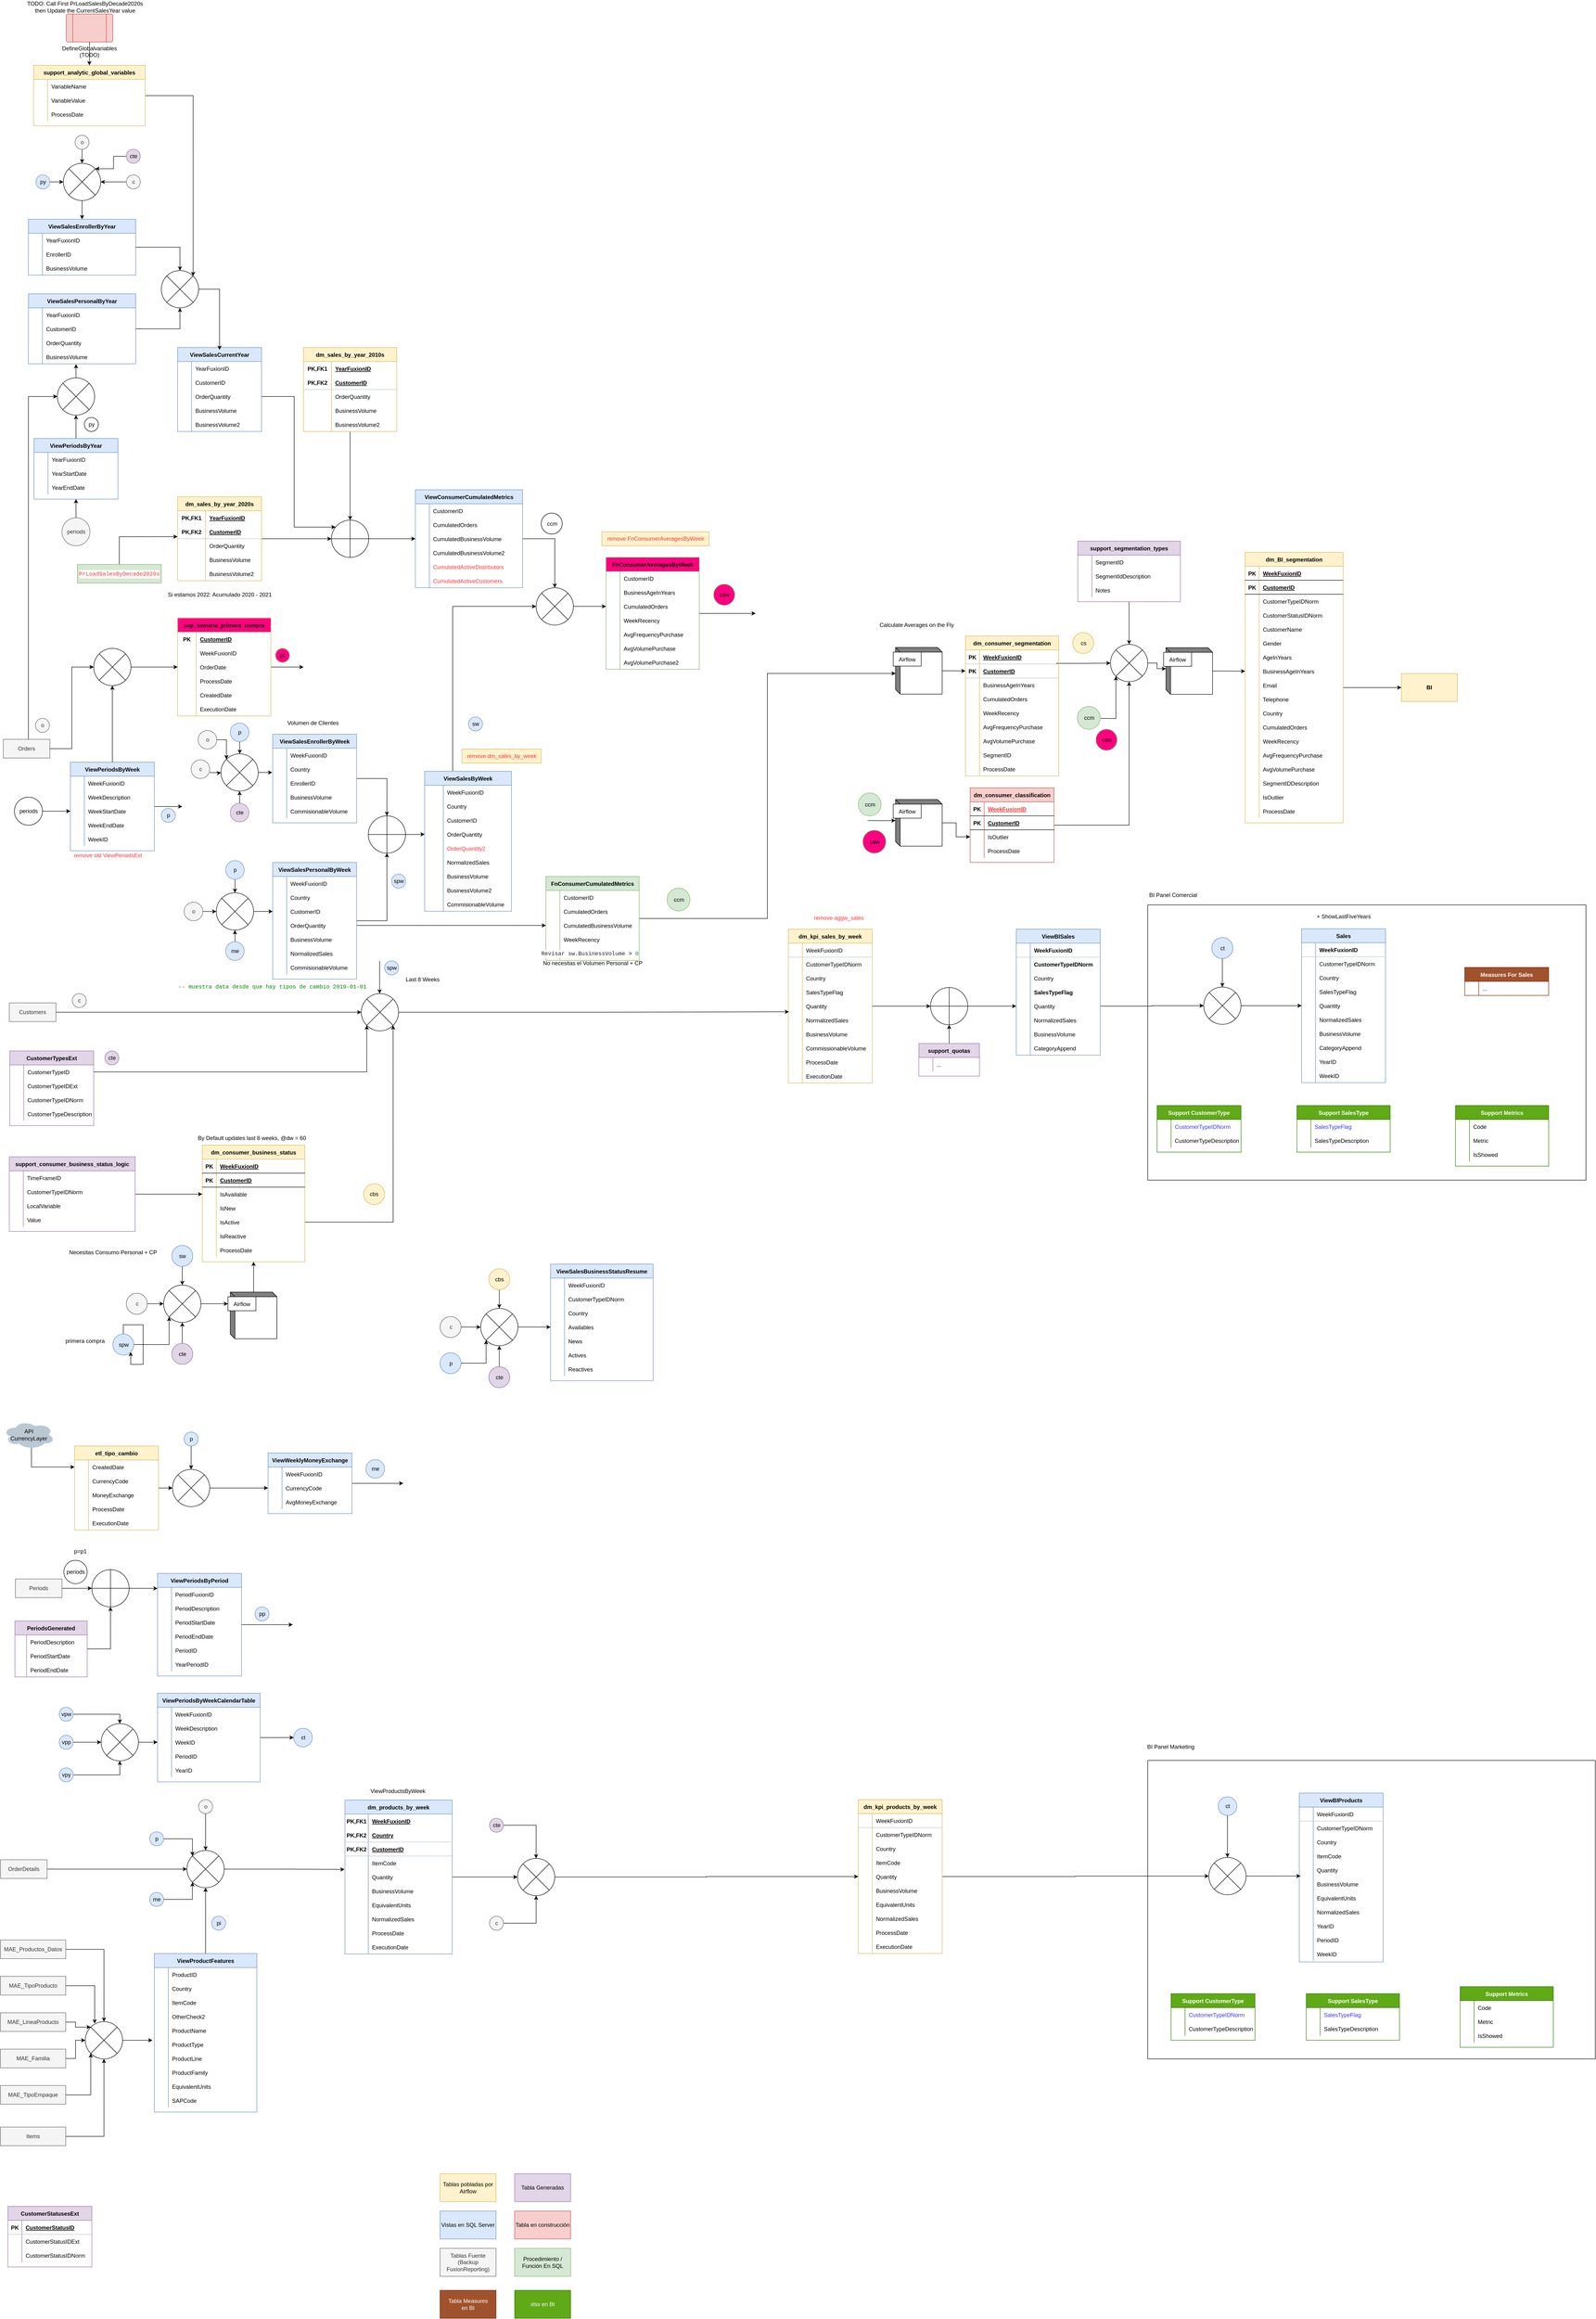 <mxfile version="20.2.6" type="github">
  <diagram id="CIbM8JmmOAMS5MDO4Ewb" name="Technical">
    <mxGraphModel dx="1463" dy="2580" grid="1" gridSize="10" guides="1" tooltips="1" connect="1" arrows="1" fold="1" page="1" pageScale="1" pageWidth="1169" pageHeight="827" math="0" shadow="0">
      <root>
        <mxCell id="0" />
        <mxCell id="1" parent="0" />
        <mxCell id="ZdUvaMXLcFVt-ijMAfai-567" value="" style="edgeStyle=orthogonalEdgeStyle;rounded=0;orthogonalLoop=1;jettySize=auto;html=1;entryX=0;entryY=0.5;entryDx=0;entryDy=0;" parent="1" source="mVWa5s1WbtKKeU4c7Ra4-14" target="ZdUvaMXLcFVt-ijMAfai-565" edge="1">
          <mxGeometry relative="1" as="geometry">
            <mxPoint x="90" y="80" as="targetPoint" />
            <Array as="points">
              <mxPoint x="80" y="-480" />
            </Array>
          </mxGeometry>
        </mxCell>
        <mxCell id="ZdUvaMXLcFVt-ijMAfai-681" value="" style="edgeStyle=orthogonalEdgeStyle;rounded=0;orthogonalLoop=1;jettySize=auto;html=1;entryX=0;entryY=0.5;entryDx=0;entryDy=0;" parent="1" source="mVWa5s1WbtKKeU4c7Ra4-14" target="ZdUvaMXLcFVt-ijMAfai-680" edge="1">
          <mxGeometry relative="1" as="geometry" />
        </mxCell>
        <mxCell id="mVWa5s1WbtKKeU4c7Ra4-14" value="Orders" style="whiteSpace=wrap;html=1;align=center;fillColor=#f5f5f5;fontColor=#333333;strokeColor=#666666;" parent="1" vertex="1">
          <mxGeometry x="26" y="255" width="100" height="40" as="geometry" />
        </mxCell>
        <mxCell id="ZdUvaMXLcFVt-ijMAfai-770" value="" style="edgeStyle=orthogonalEdgeStyle;rounded=0;orthogonalLoop=1;jettySize=auto;html=1;startArrow=none;startFill=0;endArrow=classic;endFill=1;entryX=0;entryY=0.5;entryDx=0;entryDy=0;" parent="1" source="mVWa5s1WbtKKeU4c7Ra4-15" target="ZdUvaMXLcFVt-ijMAfai-772" edge="1">
          <mxGeometry relative="1" as="geometry">
            <mxPoint x="226" y="2075" as="targetPoint" />
          </mxGeometry>
        </mxCell>
        <mxCell id="mVWa5s1WbtKKeU4c7Ra4-15" value="Periods" style="whiteSpace=wrap;html=1;align=center;fillColor=#f5f5f5;fontColor=#333333;strokeColor=#666666;" parent="1" vertex="1">
          <mxGeometry x="52" y="2055" width="100" height="40" as="geometry" />
        </mxCell>
        <mxCell id="b8C_COahMsVNj0lkAU7W-150" value="" style="edgeStyle=orthogonalEdgeStyle;rounded=0;orthogonalLoop=1;jettySize=auto;html=1;fontColor=#000000;entryX=0;entryY=0.5;entryDx=0;entryDy=0;" parent="1" source="mVWa5s1WbtKKeU4c7Ra4-16" target="b8C_COahMsVNj0lkAU7W-70" edge="1">
          <mxGeometry relative="1" as="geometry">
            <mxPoint x="190" y="2677" as="targetPoint" />
          </mxGeometry>
        </mxCell>
        <mxCell id="mVWa5s1WbtKKeU4c7Ra4-16" value="OrderDetails" style="whiteSpace=wrap;html=1;align=center;fillColor=#f5f5f5;fontColor=#333333;strokeColor=#666666;" parent="1" vertex="1">
          <mxGeometry x="20" y="2657" width="100" height="40" as="geometry" />
        </mxCell>
        <mxCell id="ZdUvaMXLcFVt-ijMAfai-815" value="" style="edgeStyle=orthogonalEdgeStyle;rounded=0;orthogonalLoop=1;jettySize=auto;html=1;startArrow=none;startFill=0;endArrow=classic;endFill=1;" parent="1" source="ZdUvaMXLcFVt-ijMAfai-5" edge="1">
          <mxGeometry relative="1" as="geometry">
            <mxPoint x="647" y="2153" as="targetPoint" />
          </mxGeometry>
        </mxCell>
        <mxCell id="ZdUvaMXLcFVt-ijMAfai-5" value="ViewPeriodsByPeriod" style="shape=table;startSize=30;container=1;collapsible=1;childLayout=tableLayout;fixedRows=1;rowLines=0;fontStyle=1;align=center;resizeLast=1;fillColor=#dae8fc;strokeColor=#6c8ebf;" parent="1" vertex="1">
          <mxGeometry x="357" y="2043" width="180" height="220" as="geometry">
            <mxRectangle x="180" y="1510" width="160" height="30" as="alternateBounds" />
          </mxGeometry>
        </mxCell>
        <mxCell id="ZdUvaMXLcFVt-ijMAfai-9" value="" style="shape=tableRow;horizontal=0;startSize=0;swimlaneHead=0;swimlaneBody=0;fillColor=none;collapsible=0;dropTarget=0;points=[[0,0.5],[1,0.5]];portConstraint=eastwest;top=0;left=0;right=0;bottom=0;" parent="ZdUvaMXLcFVt-ijMAfai-5" vertex="1">
          <mxGeometry y="30" width="180" height="30" as="geometry" />
        </mxCell>
        <mxCell id="ZdUvaMXLcFVt-ijMAfai-10" value="" style="shape=partialRectangle;connectable=0;fillColor=none;top=0;left=0;bottom=0;right=0;editable=1;overflow=hidden;" parent="ZdUvaMXLcFVt-ijMAfai-9" vertex="1">
          <mxGeometry width="30" height="30" as="geometry">
            <mxRectangle width="30" height="30" as="alternateBounds" />
          </mxGeometry>
        </mxCell>
        <mxCell id="ZdUvaMXLcFVt-ijMAfai-11" value="PeriodFuxionID" style="shape=partialRectangle;connectable=0;fillColor=none;top=0;left=0;bottom=0;right=0;align=left;spacingLeft=6;overflow=hidden;" parent="ZdUvaMXLcFVt-ijMAfai-9" vertex="1">
          <mxGeometry x="30" width="150" height="30" as="geometry">
            <mxRectangle width="150" height="30" as="alternateBounds" />
          </mxGeometry>
        </mxCell>
        <mxCell id="ZdUvaMXLcFVt-ijMAfai-12" value="" style="shape=tableRow;horizontal=0;startSize=0;swimlaneHead=0;swimlaneBody=0;fillColor=none;collapsible=0;dropTarget=0;points=[[0,0.5],[1,0.5]];portConstraint=eastwest;top=0;left=0;right=0;bottom=0;" parent="ZdUvaMXLcFVt-ijMAfai-5" vertex="1">
          <mxGeometry y="60" width="180" height="30" as="geometry" />
        </mxCell>
        <mxCell id="ZdUvaMXLcFVt-ijMAfai-13" value="" style="shape=partialRectangle;connectable=0;fillColor=none;top=0;left=0;bottom=0;right=0;editable=1;overflow=hidden;" parent="ZdUvaMXLcFVt-ijMAfai-12" vertex="1">
          <mxGeometry width="30" height="30" as="geometry">
            <mxRectangle width="30" height="30" as="alternateBounds" />
          </mxGeometry>
        </mxCell>
        <mxCell id="ZdUvaMXLcFVt-ijMAfai-14" value="PeriodDescription" style="shape=partialRectangle;connectable=0;fillColor=none;top=0;left=0;bottom=0;right=0;align=left;spacingLeft=6;overflow=hidden;" parent="ZdUvaMXLcFVt-ijMAfai-12" vertex="1">
          <mxGeometry x="30" width="150" height="30" as="geometry">
            <mxRectangle width="150" height="30" as="alternateBounds" />
          </mxGeometry>
        </mxCell>
        <mxCell id="ZdUvaMXLcFVt-ijMAfai-15" value="" style="shape=tableRow;horizontal=0;startSize=0;swimlaneHead=0;swimlaneBody=0;fillColor=none;collapsible=0;dropTarget=0;points=[[0,0.5],[1,0.5]];portConstraint=eastwest;top=0;left=0;right=0;bottom=0;" parent="ZdUvaMXLcFVt-ijMAfai-5" vertex="1">
          <mxGeometry y="90" width="180" height="30" as="geometry" />
        </mxCell>
        <mxCell id="ZdUvaMXLcFVt-ijMAfai-16" value="" style="shape=partialRectangle;connectable=0;fillColor=none;top=0;left=0;bottom=0;right=0;editable=1;overflow=hidden;" parent="ZdUvaMXLcFVt-ijMAfai-15" vertex="1">
          <mxGeometry width="30" height="30" as="geometry">
            <mxRectangle width="30" height="30" as="alternateBounds" />
          </mxGeometry>
        </mxCell>
        <mxCell id="ZdUvaMXLcFVt-ijMAfai-17" value="PeriodStartDate" style="shape=partialRectangle;connectable=0;fillColor=none;top=0;left=0;bottom=0;right=0;align=left;spacingLeft=6;overflow=hidden;" parent="ZdUvaMXLcFVt-ijMAfai-15" vertex="1">
          <mxGeometry x="30" width="150" height="30" as="geometry">
            <mxRectangle width="150" height="30" as="alternateBounds" />
          </mxGeometry>
        </mxCell>
        <mxCell id="ZdUvaMXLcFVt-ijMAfai-18" value="" style="shape=tableRow;horizontal=0;startSize=0;swimlaneHead=0;swimlaneBody=0;fillColor=none;collapsible=0;dropTarget=0;points=[[0,0.5],[1,0.5]];portConstraint=eastwest;top=0;left=0;right=0;bottom=0;" parent="ZdUvaMXLcFVt-ijMAfai-5" vertex="1">
          <mxGeometry y="120" width="180" height="30" as="geometry" />
        </mxCell>
        <mxCell id="ZdUvaMXLcFVt-ijMAfai-19" value="" style="shape=partialRectangle;connectable=0;fillColor=none;top=0;left=0;bottom=0;right=0;editable=1;overflow=hidden;" parent="ZdUvaMXLcFVt-ijMAfai-18" vertex="1">
          <mxGeometry width="30" height="30" as="geometry">
            <mxRectangle width="30" height="30" as="alternateBounds" />
          </mxGeometry>
        </mxCell>
        <mxCell id="ZdUvaMXLcFVt-ijMAfai-20" value="PeriodEndDate" style="shape=partialRectangle;connectable=0;fillColor=none;top=0;left=0;bottom=0;right=0;align=left;spacingLeft=6;overflow=hidden;" parent="ZdUvaMXLcFVt-ijMAfai-18" vertex="1">
          <mxGeometry x="30" width="150" height="30" as="geometry">
            <mxRectangle width="150" height="30" as="alternateBounds" />
          </mxGeometry>
        </mxCell>
        <mxCell id="ZdUvaMXLcFVt-ijMAfai-21" value="" style="shape=tableRow;horizontal=0;startSize=0;swimlaneHead=0;swimlaneBody=0;fillColor=none;collapsible=0;dropTarget=0;points=[[0,0.5],[1,0.5]];portConstraint=eastwest;top=0;left=0;right=0;bottom=0;" parent="ZdUvaMXLcFVt-ijMAfai-5" vertex="1">
          <mxGeometry y="150" width="180" height="30" as="geometry" />
        </mxCell>
        <mxCell id="ZdUvaMXLcFVt-ijMAfai-22" value="" style="shape=partialRectangle;connectable=0;fillColor=none;top=0;left=0;bottom=0;right=0;editable=1;overflow=hidden;" parent="ZdUvaMXLcFVt-ijMAfai-21" vertex="1">
          <mxGeometry width="30" height="30" as="geometry">
            <mxRectangle width="30" height="30" as="alternateBounds" />
          </mxGeometry>
        </mxCell>
        <mxCell id="ZdUvaMXLcFVt-ijMAfai-23" value="PeriodID" style="shape=partialRectangle;connectable=0;fillColor=none;top=0;left=0;bottom=0;right=0;align=left;spacingLeft=6;overflow=hidden;" parent="ZdUvaMXLcFVt-ijMAfai-21" vertex="1">
          <mxGeometry x="30" width="150" height="30" as="geometry">
            <mxRectangle width="150" height="30" as="alternateBounds" />
          </mxGeometry>
        </mxCell>
        <mxCell id="ZdUvaMXLcFVt-ijMAfai-24" value="" style="shape=tableRow;horizontal=0;startSize=0;swimlaneHead=0;swimlaneBody=0;fillColor=none;collapsible=0;dropTarget=0;points=[[0,0.5],[1,0.5]];portConstraint=eastwest;top=0;left=0;right=0;bottom=0;" parent="ZdUvaMXLcFVt-ijMAfai-5" vertex="1">
          <mxGeometry y="180" width="180" height="30" as="geometry" />
        </mxCell>
        <mxCell id="ZdUvaMXLcFVt-ijMAfai-25" value="" style="shape=partialRectangle;connectable=0;fillColor=none;top=0;left=0;bottom=0;right=0;editable=1;overflow=hidden;" parent="ZdUvaMXLcFVt-ijMAfai-24" vertex="1">
          <mxGeometry width="30" height="30" as="geometry">
            <mxRectangle width="30" height="30" as="alternateBounds" />
          </mxGeometry>
        </mxCell>
        <mxCell id="ZdUvaMXLcFVt-ijMAfai-26" value="YearPeriodID" style="shape=partialRectangle;connectable=0;fillColor=none;top=0;left=0;bottom=0;right=0;align=left;spacingLeft=6;overflow=hidden;" parent="ZdUvaMXLcFVt-ijMAfai-24" vertex="1">
          <mxGeometry x="30" width="150" height="30" as="geometry">
            <mxRectangle width="150" height="30" as="alternateBounds" />
          </mxGeometry>
        </mxCell>
        <mxCell id="ZdUvaMXLcFVt-ijMAfai-576" value="" style="edgeStyle=orthogonalEdgeStyle;rounded=0;orthogonalLoop=1;jettySize=auto;html=1;entryX=0.5;entryY=1;entryDx=0;entryDy=0;" parent="1" source="ZdUvaMXLcFVt-ijMAfai-27" target="ZdUvaMXLcFVt-ijMAfai-565" edge="1">
          <mxGeometry relative="1" as="geometry">
            <mxPoint x="359" y="60" as="targetPoint" />
          </mxGeometry>
        </mxCell>
        <mxCell id="ZdUvaMXLcFVt-ijMAfai-27" value="ViewPeriodsByYear" style="shape=table;startSize=30;container=1;collapsible=1;childLayout=tableLayout;fixedRows=1;rowLines=0;fontStyle=1;align=center;resizeLast=1;fillColor=#dae8fc;strokeColor=#6c8ebf;" parent="1" vertex="1">
          <mxGeometry x="92" y="-390" width="180" height="130" as="geometry">
            <mxRectangle x="210" y="-390" width="160" height="30" as="alternateBounds" />
          </mxGeometry>
        </mxCell>
        <mxCell id="ZdUvaMXLcFVt-ijMAfai-31" value="" style="shape=tableRow;horizontal=0;startSize=0;swimlaneHead=0;swimlaneBody=0;fillColor=none;collapsible=0;dropTarget=0;points=[[0,0.5],[1,0.5]];portConstraint=eastwest;top=0;left=0;right=0;bottom=0;" parent="ZdUvaMXLcFVt-ijMAfai-27" vertex="1">
          <mxGeometry y="30" width="180" height="30" as="geometry" />
        </mxCell>
        <mxCell id="ZdUvaMXLcFVt-ijMAfai-32" value="" style="shape=partialRectangle;connectable=0;fillColor=none;top=0;left=0;bottom=0;right=0;editable=1;overflow=hidden;" parent="ZdUvaMXLcFVt-ijMAfai-31" vertex="1">
          <mxGeometry width="30" height="30" as="geometry">
            <mxRectangle width="30" height="30" as="alternateBounds" />
          </mxGeometry>
        </mxCell>
        <mxCell id="ZdUvaMXLcFVt-ijMAfai-33" value="YearFuxionID" style="shape=partialRectangle;connectable=0;fillColor=none;top=0;left=0;bottom=0;right=0;align=left;spacingLeft=6;overflow=hidden;" parent="ZdUvaMXLcFVt-ijMAfai-31" vertex="1">
          <mxGeometry x="30" width="150" height="30" as="geometry">
            <mxRectangle width="150" height="30" as="alternateBounds" />
          </mxGeometry>
        </mxCell>
        <mxCell id="ZdUvaMXLcFVt-ijMAfai-37" value="" style="shape=tableRow;horizontal=0;startSize=0;swimlaneHead=0;swimlaneBody=0;fillColor=none;collapsible=0;dropTarget=0;points=[[0,0.5],[1,0.5]];portConstraint=eastwest;top=0;left=0;right=0;bottom=0;" parent="ZdUvaMXLcFVt-ijMAfai-27" vertex="1">
          <mxGeometry y="60" width="180" height="30" as="geometry" />
        </mxCell>
        <mxCell id="ZdUvaMXLcFVt-ijMAfai-38" value="" style="shape=partialRectangle;connectable=0;fillColor=none;top=0;left=0;bottom=0;right=0;editable=1;overflow=hidden;" parent="ZdUvaMXLcFVt-ijMAfai-37" vertex="1">
          <mxGeometry width="30" height="30" as="geometry">
            <mxRectangle width="30" height="30" as="alternateBounds" />
          </mxGeometry>
        </mxCell>
        <mxCell id="ZdUvaMXLcFVt-ijMAfai-39" value="YearStartDate" style="shape=partialRectangle;connectable=0;fillColor=none;top=0;left=0;bottom=0;right=0;align=left;spacingLeft=6;overflow=hidden;" parent="ZdUvaMXLcFVt-ijMAfai-37" vertex="1">
          <mxGeometry x="30" width="150" height="30" as="geometry">
            <mxRectangle width="150" height="30" as="alternateBounds" />
          </mxGeometry>
        </mxCell>
        <mxCell id="ZdUvaMXLcFVt-ijMAfai-40" value="" style="shape=tableRow;horizontal=0;startSize=0;swimlaneHead=0;swimlaneBody=0;fillColor=none;collapsible=0;dropTarget=0;points=[[0,0.5],[1,0.5]];portConstraint=eastwest;top=0;left=0;right=0;bottom=0;" parent="ZdUvaMXLcFVt-ijMAfai-27" vertex="1">
          <mxGeometry y="90" width="180" height="30" as="geometry" />
        </mxCell>
        <mxCell id="ZdUvaMXLcFVt-ijMAfai-41" value="" style="shape=partialRectangle;connectable=0;fillColor=none;top=0;left=0;bottom=0;right=0;editable=1;overflow=hidden;" parent="ZdUvaMXLcFVt-ijMAfai-40" vertex="1">
          <mxGeometry width="30" height="30" as="geometry">
            <mxRectangle width="30" height="30" as="alternateBounds" />
          </mxGeometry>
        </mxCell>
        <mxCell id="ZdUvaMXLcFVt-ijMAfai-42" value="YearEndDate" style="shape=partialRectangle;connectable=0;fillColor=none;top=0;left=0;bottom=0;right=0;align=left;spacingLeft=6;overflow=hidden;" parent="ZdUvaMXLcFVt-ijMAfai-40" vertex="1">
          <mxGeometry x="30" width="150" height="30" as="geometry">
            <mxRectangle width="150" height="30" as="alternateBounds" />
          </mxGeometry>
        </mxCell>
        <mxCell id="ZdUvaMXLcFVt-ijMAfai-682" value="" style="edgeStyle=orthogonalEdgeStyle;rounded=0;orthogonalLoop=1;jettySize=auto;html=1;" parent="1" source="ZdUvaMXLcFVt-ijMAfai-49" target="ZdUvaMXLcFVt-ijMAfai-680" edge="1">
          <mxGeometry relative="1" as="geometry" />
        </mxCell>
        <mxCell id="ZdUvaMXLcFVt-ijMAfai-704" value="" style="edgeStyle=orthogonalEdgeStyle;rounded=0;orthogonalLoop=1;jettySize=auto;html=1;startArrow=none;startFill=0;endArrow=classic;endFill=1;" parent="1" source="ZdUvaMXLcFVt-ijMAfai-49" edge="1">
          <mxGeometry relative="1" as="geometry">
            <mxPoint x="410" y="399" as="targetPoint" />
          </mxGeometry>
        </mxCell>
        <mxCell id="ZdUvaMXLcFVt-ijMAfai-49" value="ViewPeriodsByWeek" style="shape=table;startSize=30;container=1;collapsible=1;childLayout=tableLayout;fixedRows=1;rowLines=0;fontStyle=1;align=center;resizeLast=1;fillColor=#dae8fc;strokeColor=#6c8ebf;" parent="1" vertex="1">
          <mxGeometry x="170" y="304" width="180" height="190" as="geometry">
            <mxRectangle x="170" y="280" width="160" height="30" as="alternateBounds" />
          </mxGeometry>
        </mxCell>
        <mxCell id="ZdUvaMXLcFVt-ijMAfai-53" value="" style="shape=tableRow;horizontal=0;startSize=0;swimlaneHead=0;swimlaneBody=0;fillColor=none;collapsible=0;dropTarget=0;points=[[0,0.5],[1,0.5]];portConstraint=eastwest;top=0;left=0;right=0;bottom=0;" parent="ZdUvaMXLcFVt-ijMAfai-49" vertex="1">
          <mxGeometry y="30" width="180" height="30" as="geometry" />
        </mxCell>
        <mxCell id="ZdUvaMXLcFVt-ijMAfai-54" value="" style="shape=partialRectangle;connectable=0;fillColor=none;top=0;left=0;bottom=0;right=0;editable=1;overflow=hidden;" parent="ZdUvaMXLcFVt-ijMAfai-53" vertex="1">
          <mxGeometry width="30" height="30" as="geometry">
            <mxRectangle width="30" height="30" as="alternateBounds" />
          </mxGeometry>
        </mxCell>
        <mxCell id="ZdUvaMXLcFVt-ijMAfai-55" value="WeekFuxionID" style="shape=partialRectangle;connectable=0;fillColor=none;top=0;left=0;bottom=0;right=0;align=left;spacingLeft=6;overflow=hidden;" parent="ZdUvaMXLcFVt-ijMAfai-53" vertex="1">
          <mxGeometry x="30" width="150" height="30" as="geometry">
            <mxRectangle width="150" height="30" as="alternateBounds" />
          </mxGeometry>
        </mxCell>
        <mxCell id="ZdUvaMXLcFVt-ijMAfai-56" value="" style="shape=tableRow;horizontal=0;startSize=0;swimlaneHead=0;swimlaneBody=0;fillColor=none;collapsible=0;dropTarget=0;points=[[0,0.5],[1,0.5]];portConstraint=eastwest;top=0;left=0;right=0;bottom=0;" parent="ZdUvaMXLcFVt-ijMAfai-49" vertex="1">
          <mxGeometry y="60" width="180" height="30" as="geometry" />
        </mxCell>
        <mxCell id="ZdUvaMXLcFVt-ijMAfai-57" value="" style="shape=partialRectangle;connectable=0;fillColor=none;top=0;left=0;bottom=0;right=0;editable=1;overflow=hidden;" parent="ZdUvaMXLcFVt-ijMAfai-56" vertex="1">
          <mxGeometry width="30" height="30" as="geometry">
            <mxRectangle width="30" height="30" as="alternateBounds" />
          </mxGeometry>
        </mxCell>
        <mxCell id="ZdUvaMXLcFVt-ijMAfai-58" value="WeekDescription" style="shape=partialRectangle;connectable=0;fillColor=none;top=0;left=0;bottom=0;right=0;align=left;spacingLeft=6;overflow=hidden;" parent="ZdUvaMXLcFVt-ijMAfai-56" vertex="1">
          <mxGeometry x="30" width="150" height="30" as="geometry">
            <mxRectangle width="150" height="30" as="alternateBounds" />
          </mxGeometry>
        </mxCell>
        <mxCell id="ZdUvaMXLcFVt-ijMAfai-59" value="" style="shape=tableRow;horizontal=0;startSize=0;swimlaneHead=0;swimlaneBody=0;fillColor=none;collapsible=0;dropTarget=0;points=[[0,0.5],[1,0.5]];portConstraint=eastwest;top=0;left=0;right=0;bottom=0;" parent="ZdUvaMXLcFVt-ijMAfai-49" vertex="1">
          <mxGeometry y="90" width="180" height="30" as="geometry" />
        </mxCell>
        <mxCell id="ZdUvaMXLcFVt-ijMAfai-60" value="" style="shape=partialRectangle;connectable=0;fillColor=none;top=0;left=0;bottom=0;right=0;editable=1;overflow=hidden;" parent="ZdUvaMXLcFVt-ijMAfai-59" vertex="1">
          <mxGeometry width="30" height="30" as="geometry">
            <mxRectangle width="30" height="30" as="alternateBounds" />
          </mxGeometry>
        </mxCell>
        <mxCell id="ZdUvaMXLcFVt-ijMAfai-61" value="WeekStartDate" style="shape=partialRectangle;connectable=0;fillColor=none;top=0;left=0;bottom=0;right=0;align=left;spacingLeft=6;overflow=hidden;" parent="ZdUvaMXLcFVt-ijMAfai-59" vertex="1">
          <mxGeometry x="30" width="150" height="30" as="geometry">
            <mxRectangle width="150" height="30" as="alternateBounds" />
          </mxGeometry>
        </mxCell>
        <mxCell id="ZdUvaMXLcFVt-ijMAfai-62" value="" style="shape=tableRow;horizontal=0;startSize=0;swimlaneHead=0;swimlaneBody=0;fillColor=none;collapsible=0;dropTarget=0;points=[[0,0.5],[1,0.5]];portConstraint=eastwest;top=0;left=0;right=0;bottom=0;" parent="ZdUvaMXLcFVt-ijMAfai-49" vertex="1">
          <mxGeometry y="120" width="180" height="30" as="geometry" />
        </mxCell>
        <mxCell id="ZdUvaMXLcFVt-ijMAfai-63" value="" style="shape=partialRectangle;connectable=0;fillColor=none;top=0;left=0;bottom=0;right=0;editable=1;overflow=hidden;" parent="ZdUvaMXLcFVt-ijMAfai-62" vertex="1">
          <mxGeometry width="30" height="30" as="geometry">
            <mxRectangle width="30" height="30" as="alternateBounds" />
          </mxGeometry>
        </mxCell>
        <mxCell id="ZdUvaMXLcFVt-ijMAfai-64" value="WeekEndDate" style="shape=partialRectangle;connectable=0;fillColor=none;top=0;left=0;bottom=0;right=0;align=left;spacingLeft=6;overflow=hidden;" parent="ZdUvaMXLcFVt-ijMAfai-62" vertex="1">
          <mxGeometry x="30" width="150" height="30" as="geometry">
            <mxRectangle width="150" height="30" as="alternateBounds" />
          </mxGeometry>
        </mxCell>
        <mxCell id="ZdUvaMXLcFVt-ijMAfai-65" value="" style="shape=tableRow;horizontal=0;startSize=0;swimlaneHead=0;swimlaneBody=0;fillColor=none;collapsible=0;dropTarget=0;points=[[0,0.5],[1,0.5]];portConstraint=eastwest;top=0;left=0;right=0;bottom=0;" parent="ZdUvaMXLcFVt-ijMAfai-49" vertex="1">
          <mxGeometry y="150" width="180" height="30" as="geometry" />
        </mxCell>
        <mxCell id="ZdUvaMXLcFVt-ijMAfai-66" value="" style="shape=partialRectangle;connectable=0;fillColor=none;top=0;left=0;bottom=0;right=0;editable=1;overflow=hidden;" parent="ZdUvaMXLcFVt-ijMAfai-65" vertex="1">
          <mxGeometry width="30" height="30" as="geometry">
            <mxRectangle width="30" height="30" as="alternateBounds" />
          </mxGeometry>
        </mxCell>
        <mxCell id="ZdUvaMXLcFVt-ijMAfai-67" value="WeekID" style="shape=partialRectangle;connectable=0;fillColor=none;top=0;left=0;bottom=0;right=0;align=left;spacingLeft=6;overflow=hidden;" parent="ZdUvaMXLcFVt-ijMAfai-65" vertex="1">
          <mxGeometry x="30" width="150" height="30" as="geometry">
            <mxRectangle width="150" height="30" as="alternateBounds" />
          </mxGeometry>
        </mxCell>
        <mxCell id="ZdUvaMXLcFVt-ijMAfai-76" value="remove old ViewPeriodsExt" style="text;html=1;align=center;verticalAlign=middle;resizable=0;points=[];autosize=1;strokeColor=none;fillColor=none;fontColor=#FF3333;" parent="1" vertex="1">
          <mxGeometry x="170" y="494" width="160" height="20" as="geometry" />
        </mxCell>
        <mxCell id="ZdUvaMXLcFVt-ijMAfai-158" value="" style="edgeStyle=orthogonalEdgeStyle;rounded=0;orthogonalLoop=1;jettySize=auto;html=1;" parent="1" source="ZdUvaMXLcFVt-ijMAfai-99" target="ZdUvaMXLcFVt-ijMAfai-179" edge="1">
          <mxGeometry relative="1" as="geometry" />
        </mxCell>
        <mxCell id="ZdUvaMXLcFVt-ijMAfai-99" value="etl_tipo_cambio" style="shape=table;startSize=30;container=1;collapsible=1;childLayout=tableLayout;fixedRows=1;rowLines=0;fontStyle=1;align=center;resizeLast=1;fillColor=#fff2cc;strokeColor=#d6b656;" parent="1" vertex="1">
          <mxGeometry x="178.97" y="1770" width="180" height="180" as="geometry">
            <mxRectangle x="200" y="1135" width="120" height="30" as="alternateBounds" />
          </mxGeometry>
        </mxCell>
        <mxCell id="ZdUvaMXLcFVt-ijMAfai-103" value="" style="shape=tableRow;horizontal=0;startSize=0;swimlaneHead=0;swimlaneBody=0;fillColor=none;collapsible=0;dropTarget=0;points=[[0,0.5],[1,0.5]];portConstraint=eastwest;top=0;left=0;right=0;bottom=0;" parent="ZdUvaMXLcFVt-ijMAfai-99" vertex="1">
          <mxGeometry y="30" width="180" height="30" as="geometry" />
        </mxCell>
        <mxCell id="ZdUvaMXLcFVt-ijMAfai-104" value="" style="shape=partialRectangle;connectable=0;fillColor=none;top=0;left=0;bottom=0;right=0;editable=1;overflow=hidden;" parent="ZdUvaMXLcFVt-ijMAfai-103" vertex="1">
          <mxGeometry width="30" height="30" as="geometry">
            <mxRectangle width="30" height="30" as="alternateBounds" />
          </mxGeometry>
        </mxCell>
        <mxCell id="ZdUvaMXLcFVt-ijMAfai-105" value="CreatedDate" style="shape=partialRectangle;connectable=0;fillColor=none;top=0;left=0;bottom=0;right=0;align=left;spacingLeft=6;overflow=hidden;" parent="ZdUvaMXLcFVt-ijMAfai-103" vertex="1">
          <mxGeometry x="30" width="150" height="30" as="geometry">
            <mxRectangle width="150" height="30" as="alternateBounds" />
          </mxGeometry>
        </mxCell>
        <mxCell id="ZdUvaMXLcFVt-ijMAfai-106" value="" style="shape=tableRow;horizontal=0;startSize=0;swimlaneHead=0;swimlaneBody=0;fillColor=none;collapsible=0;dropTarget=0;points=[[0,0.5],[1,0.5]];portConstraint=eastwest;top=0;left=0;right=0;bottom=0;" parent="ZdUvaMXLcFVt-ijMAfai-99" vertex="1">
          <mxGeometry y="60" width="180" height="30" as="geometry" />
        </mxCell>
        <mxCell id="ZdUvaMXLcFVt-ijMAfai-107" value="" style="shape=partialRectangle;connectable=0;fillColor=none;top=0;left=0;bottom=0;right=0;editable=1;overflow=hidden;" parent="ZdUvaMXLcFVt-ijMAfai-106" vertex="1">
          <mxGeometry width="30" height="30" as="geometry">
            <mxRectangle width="30" height="30" as="alternateBounds" />
          </mxGeometry>
        </mxCell>
        <mxCell id="ZdUvaMXLcFVt-ijMAfai-108" value="CurrencyCode" style="shape=partialRectangle;connectable=0;fillColor=none;top=0;left=0;bottom=0;right=0;align=left;spacingLeft=6;overflow=hidden;" parent="ZdUvaMXLcFVt-ijMAfai-106" vertex="1">
          <mxGeometry x="30" width="150" height="30" as="geometry">
            <mxRectangle width="150" height="30" as="alternateBounds" />
          </mxGeometry>
        </mxCell>
        <mxCell id="ZdUvaMXLcFVt-ijMAfai-109" value="" style="shape=tableRow;horizontal=0;startSize=0;swimlaneHead=0;swimlaneBody=0;fillColor=none;collapsible=0;dropTarget=0;points=[[0,0.5],[1,0.5]];portConstraint=eastwest;top=0;left=0;right=0;bottom=0;" parent="ZdUvaMXLcFVt-ijMAfai-99" vertex="1">
          <mxGeometry y="90" width="180" height="30" as="geometry" />
        </mxCell>
        <mxCell id="ZdUvaMXLcFVt-ijMAfai-110" value="" style="shape=partialRectangle;connectable=0;fillColor=none;top=0;left=0;bottom=0;right=0;editable=1;overflow=hidden;" parent="ZdUvaMXLcFVt-ijMAfai-109" vertex="1">
          <mxGeometry width="30" height="30" as="geometry">
            <mxRectangle width="30" height="30" as="alternateBounds" />
          </mxGeometry>
        </mxCell>
        <mxCell id="ZdUvaMXLcFVt-ijMAfai-111" value="MoneyExchange" style="shape=partialRectangle;connectable=0;fillColor=none;top=0;left=0;bottom=0;right=0;align=left;spacingLeft=6;overflow=hidden;" parent="ZdUvaMXLcFVt-ijMAfai-109" vertex="1">
          <mxGeometry x="30" width="150" height="30" as="geometry">
            <mxRectangle width="150" height="30" as="alternateBounds" />
          </mxGeometry>
        </mxCell>
        <mxCell id="ZdUvaMXLcFVt-ijMAfai-112" value="" style="shape=tableRow;horizontal=0;startSize=0;swimlaneHead=0;swimlaneBody=0;fillColor=none;collapsible=0;dropTarget=0;points=[[0,0.5],[1,0.5]];portConstraint=eastwest;top=0;left=0;right=0;bottom=0;" parent="ZdUvaMXLcFVt-ijMAfai-99" vertex="1">
          <mxGeometry y="120" width="180" height="30" as="geometry" />
        </mxCell>
        <mxCell id="ZdUvaMXLcFVt-ijMAfai-113" value="" style="shape=partialRectangle;connectable=0;fillColor=none;top=0;left=0;bottom=0;right=0;editable=1;overflow=hidden;" parent="ZdUvaMXLcFVt-ijMAfai-112" vertex="1">
          <mxGeometry width="30" height="30" as="geometry">
            <mxRectangle width="30" height="30" as="alternateBounds" />
          </mxGeometry>
        </mxCell>
        <mxCell id="ZdUvaMXLcFVt-ijMAfai-114" value="ProcessDate" style="shape=partialRectangle;connectable=0;fillColor=none;top=0;left=0;bottom=0;right=0;align=left;spacingLeft=6;overflow=hidden;" parent="ZdUvaMXLcFVt-ijMAfai-112" vertex="1">
          <mxGeometry x="30" width="150" height="30" as="geometry">
            <mxRectangle width="150" height="30" as="alternateBounds" />
          </mxGeometry>
        </mxCell>
        <mxCell id="ZdUvaMXLcFVt-ijMAfai-115" value="" style="shape=tableRow;horizontal=0;startSize=0;swimlaneHead=0;swimlaneBody=0;fillColor=none;collapsible=0;dropTarget=0;points=[[0,0.5],[1,0.5]];portConstraint=eastwest;top=0;left=0;right=0;bottom=0;" parent="ZdUvaMXLcFVt-ijMAfai-99" vertex="1">
          <mxGeometry y="150" width="180" height="30" as="geometry" />
        </mxCell>
        <mxCell id="ZdUvaMXLcFVt-ijMAfai-116" value="" style="shape=partialRectangle;connectable=0;fillColor=none;top=0;left=0;bottom=0;right=0;editable=1;overflow=hidden;" parent="ZdUvaMXLcFVt-ijMAfai-115" vertex="1">
          <mxGeometry width="30" height="30" as="geometry">
            <mxRectangle width="30" height="30" as="alternateBounds" />
          </mxGeometry>
        </mxCell>
        <mxCell id="ZdUvaMXLcFVt-ijMAfai-117" value="ExecutionDate" style="shape=partialRectangle;connectable=0;fillColor=none;top=0;left=0;bottom=0;right=0;align=left;spacingLeft=6;overflow=hidden;" parent="ZdUvaMXLcFVt-ijMAfai-115" vertex="1">
          <mxGeometry x="30" width="150" height="30" as="geometry">
            <mxRectangle width="150" height="30" as="alternateBounds" />
          </mxGeometry>
        </mxCell>
        <mxCell id="ZdUvaMXLcFVt-ijMAfai-212" value="" style="edgeStyle=orthogonalEdgeStyle;rounded=0;orthogonalLoop=1;jettySize=auto;html=1;entryX=0;entryY=0.5;entryDx=0;entryDy=0;" parent="1" source="ZdUvaMXLcFVt-ijMAfai-179" target="ZdUvaMXLcFVt-ijMAfai-190" edge="1">
          <mxGeometry relative="1" as="geometry">
            <mxPoint x="338.97" y="1525" as="targetPoint" />
          </mxGeometry>
        </mxCell>
        <mxCell id="ZdUvaMXLcFVt-ijMAfai-179" value="" style="shape=sumEllipse;perimeter=ellipsePerimeter;whiteSpace=wrap;html=1;backgroundOutline=1;" parent="1" vertex="1">
          <mxGeometry x="388.97" y="1820" width="80" height="80" as="geometry" />
        </mxCell>
        <mxCell id="ZdUvaMXLcFVt-ijMAfai-835" value="" style="edgeStyle=orthogonalEdgeStyle;rounded=0;orthogonalLoop=1;jettySize=auto;html=1;fontColor=#FF3333;startArrow=none;startFill=0;endArrow=classic;endFill=1;" parent="1" source="ZdUvaMXLcFVt-ijMAfai-183" edge="1">
          <mxGeometry relative="1" as="geometry">
            <mxPoint x="883.97" y="1850" as="targetPoint" />
          </mxGeometry>
        </mxCell>
        <mxCell id="ZdUvaMXLcFVt-ijMAfai-183" value="ViewWeeklyMoneyExchange" style="shape=table;startSize=30;container=1;collapsible=1;childLayout=tableLayout;fixedRows=1;rowLines=0;fontStyle=1;align=center;resizeLast=1;fillColor=#dae8fc;strokeColor=#6c8ebf;" parent="1" vertex="1">
          <mxGeometry x="593.97" y="1785" width="180" height="130" as="geometry">
            <mxRectangle x="650" y="1135" width="190" height="30" as="alternateBounds" />
          </mxGeometry>
        </mxCell>
        <mxCell id="ZdUvaMXLcFVt-ijMAfai-187" value="" style="shape=tableRow;horizontal=0;startSize=0;swimlaneHead=0;swimlaneBody=0;fillColor=none;collapsible=0;dropTarget=0;points=[[0,0.5],[1,0.5]];portConstraint=eastwest;top=0;left=0;right=0;bottom=0;" parent="ZdUvaMXLcFVt-ijMAfai-183" vertex="1">
          <mxGeometry y="30" width="180" height="30" as="geometry" />
        </mxCell>
        <mxCell id="ZdUvaMXLcFVt-ijMAfai-188" value="" style="shape=partialRectangle;connectable=0;fillColor=none;top=0;left=0;bottom=0;right=0;editable=1;overflow=hidden;" parent="ZdUvaMXLcFVt-ijMAfai-187" vertex="1">
          <mxGeometry width="30" height="30" as="geometry">
            <mxRectangle width="30" height="30" as="alternateBounds" />
          </mxGeometry>
        </mxCell>
        <mxCell id="ZdUvaMXLcFVt-ijMAfai-189" value="WeekFuxionID" style="shape=partialRectangle;connectable=0;fillColor=none;top=0;left=0;bottom=0;right=0;align=left;spacingLeft=6;overflow=hidden;" parent="ZdUvaMXLcFVt-ijMAfai-187" vertex="1">
          <mxGeometry x="30" width="150" height="30" as="geometry">
            <mxRectangle width="150" height="30" as="alternateBounds" />
          </mxGeometry>
        </mxCell>
        <mxCell id="ZdUvaMXLcFVt-ijMAfai-190" value="" style="shape=tableRow;horizontal=0;startSize=0;swimlaneHead=0;swimlaneBody=0;fillColor=none;collapsible=0;dropTarget=0;points=[[0,0.5],[1,0.5]];portConstraint=eastwest;top=0;left=0;right=0;bottom=0;" parent="ZdUvaMXLcFVt-ijMAfai-183" vertex="1">
          <mxGeometry y="60" width="180" height="30" as="geometry" />
        </mxCell>
        <mxCell id="ZdUvaMXLcFVt-ijMAfai-191" value="" style="shape=partialRectangle;connectable=0;fillColor=none;top=0;left=0;bottom=0;right=0;editable=1;overflow=hidden;" parent="ZdUvaMXLcFVt-ijMAfai-190" vertex="1">
          <mxGeometry width="30" height="30" as="geometry">
            <mxRectangle width="30" height="30" as="alternateBounds" />
          </mxGeometry>
        </mxCell>
        <mxCell id="ZdUvaMXLcFVt-ijMAfai-192" value="CurrencyCode" style="shape=partialRectangle;connectable=0;fillColor=none;top=0;left=0;bottom=0;right=0;align=left;spacingLeft=6;overflow=hidden;" parent="ZdUvaMXLcFVt-ijMAfai-190" vertex="1">
          <mxGeometry x="30" width="150" height="30" as="geometry">
            <mxRectangle width="150" height="30" as="alternateBounds" />
          </mxGeometry>
        </mxCell>
        <mxCell id="ZdUvaMXLcFVt-ijMAfai-193" value="" style="shape=tableRow;horizontal=0;startSize=0;swimlaneHead=0;swimlaneBody=0;fillColor=none;collapsible=0;dropTarget=0;points=[[0,0.5],[1,0.5]];portConstraint=eastwest;top=0;left=0;right=0;bottom=0;" parent="ZdUvaMXLcFVt-ijMAfai-183" vertex="1">
          <mxGeometry y="90" width="180" height="30" as="geometry" />
        </mxCell>
        <mxCell id="ZdUvaMXLcFVt-ijMAfai-194" value="" style="shape=partialRectangle;connectable=0;fillColor=none;top=0;left=0;bottom=0;right=0;editable=1;overflow=hidden;" parent="ZdUvaMXLcFVt-ijMAfai-193" vertex="1">
          <mxGeometry width="30" height="30" as="geometry">
            <mxRectangle width="30" height="30" as="alternateBounds" />
          </mxGeometry>
        </mxCell>
        <mxCell id="ZdUvaMXLcFVt-ijMAfai-195" value="AvgMoneyExchange" style="shape=partialRectangle;connectable=0;fillColor=none;top=0;left=0;bottom=0;right=0;align=left;spacingLeft=6;overflow=hidden;" parent="ZdUvaMXLcFVt-ijMAfai-193" vertex="1">
          <mxGeometry x="30" width="150" height="30" as="geometry">
            <mxRectangle width="150" height="30" as="alternateBounds" />
          </mxGeometry>
        </mxCell>
        <mxCell id="ZdUvaMXLcFVt-ijMAfai-492" value="" style="edgeStyle=orthogonalEdgeStyle;rounded=0;orthogonalLoop=1;jettySize=auto;html=1;entryX=0;entryY=0.5;entryDx=0;entryDy=0;" parent="1" source="ZdUvaMXLcFVt-ijMAfai-256" target="ZdUvaMXLcFVt-ijMAfai-485" edge="1">
          <mxGeometry relative="1" as="geometry">
            <mxPoint x="393.97" y="660" as="targetPoint" />
          </mxGeometry>
        </mxCell>
        <mxCell id="ZdUvaMXLcFVt-ijMAfai-256" value="Customers" style="whiteSpace=wrap;html=1;align=center;fillColor=#f5f5f5;fontColor=#333333;strokeColor=#666666;" parent="1" vertex="1">
          <mxGeometry x="38.97" y="820" width="100" height="40" as="geometry" />
        </mxCell>
        <mxCell id="ZdUvaMXLcFVt-ijMAfai-690" value="" style="edgeStyle=orthogonalEdgeStyle;rounded=0;orthogonalLoop=1;jettySize=auto;html=1;entryX=0;entryY=0.5;entryDx=0;entryDy=0;exitX=0.55;exitY=0.95;exitDx=0;exitDy=0;exitPerimeter=0;" parent="1" source="ZdUvaMXLcFVt-ijMAfai-294" target="ZdUvaMXLcFVt-ijMAfai-103" edge="1">
          <mxGeometry relative="1" as="geometry">
            <mxPoint x="86.5" y="1772" as="sourcePoint" />
            <mxPoint x="178.97" y="1760" as="targetPoint" />
          </mxGeometry>
        </mxCell>
        <mxCell id="ZdUvaMXLcFVt-ijMAfai-294" value="API &lt;br&gt;CurrencyLayer" style="shape=cloud;whiteSpace=wrap;html=1;strokeColor=#BAC8D3;fillColor=#BAC8D3;" parent="1" vertex="1">
          <mxGeometry x="26" y="1716" width="110" height="60" as="geometry" />
        </mxCell>
        <mxCell id="ZdUvaMXLcFVt-ijMAfai-297" value="CustomerStatusesExt" style="shape=table;startSize=30;container=1;collapsible=1;childLayout=tableLayout;fixedRows=1;rowLines=0;fontStyle=1;align=center;resizeLast=1;strokeColor=#9673a6;fillColor=#e1d5e7;" parent="1" vertex="1">
          <mxGeometry x="36" y="3400" width="180" height="130" as="geometry">
            <mxRectangle x="150" y="1890" width="160" height="30" as="alternateBounds" />
          </mxGeometry>
        </mxCell>
        <mxCell id="ZdUvaMXLcFVt-ijMAfai-298" value="" style="shape=tableRow;horizontal=0;startSize=0;swimlaneHead=0;swimlaneBody=0;fillColor=none;collapsible=0;dropTarget=0;points=[[0,0.5],[1,0.5]];portConstraint=eastwest;top=0;left=0;right=0;bottom=1;strokeColor=#BAC8D3;" parent="ZdUvaMXLcFVt-ijMAfai-297" vertex="1">
          <mxGeometry y="30" width="180" height="30" as="geometry" />
        </mxCell>
        <mxCell id="ZdUvaMXLcFVt-ijMAfai-299" value="PK" style="shape=partialRectangle;connectable=0;fillColor=none;top=0;left=0;bottom=0;right=0;fontStyle=1;overflow=hidden;strokeColor=#BAC8D3;" parent="ZdUvaMXLcFVt-ijMAfai-298" vertex="1">
          <mxGeometry width="30" height="30" as="geometry">
            <mxRectangle width="30" height="30" as="alternateBounds" />
          </mxGeometry>
        </mxCell>
        <mxCell id="ZdUvaMXLcFVt-ijMAfai-300" value="CustomerStatusID" style="shape=partialRectangle;connectable=0;fillColor=none;top=0;left=0;bottom=0;right=0;align=left;spacingLeft=6;fontStyle=5;overflow=hidden;strokeColor=#BAC8D3;" parent="ZdUvaMXLcFVt-ijMAfai-298" vertex="1">
          <mxGeometry x="30" width="150" height="30" as="geometry">
            <mxRectangle width="150" height="30" as="alternateBounds" />
          </mxGeometry>
        </mxCell>
        <mxCell id="ZdUvaMXLcFVt-ijMAfai-301" value="" style="shape=tableRow;horizontal=0;startSize=0;swimlaneHead=0;swimlaneBody=0;fillColor=none;collapsible=0;dropTarget=0;points=[[0,0.5],[1,0.5]];portConstraint=eastwest;top=0;left=0;right=0;bottom=0;strokeColor=#BAC8D3;" parent="ZdUvaMXLcFVt-ijMAfai-297" vertex="1">
          <mxGeometry y="60" width="180" height="30" as="geometry" />
        </mxCell>
        <mxCell id="ZdUvaMXLcFVt-ijMAfai-302" value="" style="shape=partialRectangle;connectable=0;fillColor=none;top=0;left=0;bottom=0;right=0;editable=1;overflow=hidden;strokeColor=#BAC8D3;" parent="ZdUvaMXLcFVt-ijMAfai-301" vertex="1">
          <mxGeometry width="30" height="30" as="geometry">
            <mxRectangle width="30" height="30" as="alternateBounds" />
          </mxGeometry>
        </mxCell>
        <mxCell id="ZdUvaMXLcFVt-ijMAfai-303" value="CustomerStatusIDExt" style="shape=partialRectangle;connectable=0;fillColor=none;top=0;left=0;bottom=0;right=0;align=left;spacingLeft=6;overflow=hidden;strokeColor=#BAC8D3;" parent="ZdUvaMXLcFVt-ijMAfai-301" vertex="1">
          <mxGeometry x="30" width="150" height="30" as="geometry">
            <mxRectangle width="150" height="30" as="alternateBounds" />
          </mxGeometry>
        </mxCell>
        <mxCell id="ZdUvaMXLcFVt-ijMAfai-304" value="" style="shape=tableRow;horizontal=0;startSize=0;swimlaneHead=0;swimlaneBody=0;fillColor=none;collapsible=0;dropTarget=0;points=[[0,0.5],[1,0.5]];portConstraint=eastwest;top=0;left=0;right=0;bottom=0;strokeColor=#BAC8D3;" parent="ZdUvaMXLcFVt-ijMAfai-297" vertex="1">
          <mxGeometry y="90" width="180" height="30" as="geometry" />
        </mxCell>
        <mxCell id="ZdUvaMXLcFVt-ijMAfai-305" value="" style="shape=partialRectangle;connectable=0;fillColor=none;top=0;left=0;bottom=0;right=0;editable=1;overflow=hidden;strokeColor=#BAC8D3;" parent="ZdUvaMXLcFVt-ijMAfai-304" vertex="1">
          <mxGeometry width="30" height="30" as="geometry">
            <mxRectangle width="30" height="30" as="alternateBounds" />
          </mxGeometry>
        </mxCell>
        <mxCell id="ZdUvaMXLcFVt-ijMAfai-306" value="CustomerStatusIDNorm" style="shape=partialRectangle;connectable=0;fillColor=none;top=0;left=0;bottom=0;right=0;align=left;spacingLeft=6;overflow=hidden;strokeColor=#BAC8D3;" parent="ZdUvaMXLcFVt-ijMAfai-304" vertex="1">
          <mxGeometry x="30" width="150" height="30" as="geometry">
            <mxRectangle width="150" height="30" as="alternateBounds" />
          </mxGeometry>
        </mxCell>
        <mxCell id="ZdUvaMXLcFVt-ijMAfai-493" value="" style="edgeStyle=orthogonalEdgeStyle;rounded=0;orthogonalLoop=1;jettySize=auto;html=1;exitX=1;exitY=0.5;exitDx=0;exitDy=0;entryX=0;entryY=1;entryDx=0;entryDy=0;" parent="1" source="ZdUvaMXLcFVt-ijMAfai-720" target="ZdUvaMXLcFVt-ijMAfai-485" edge="1">
          <mxGeometry relative="1" as="geometry">
            <mxPoint x="343.97" y="953" as="sourcePoint" />
          </mxGeometry>
        </mxCell>
        <mxCell id="ZdUvaMXLcFVt-ijMAfai-702" value="" style="edgeStyle=orthogonalEdgeStyle;rounded=0;orthogonalLoop=1;jettySize=auto;html=1;entryX=0.5;entryY=0;entryDx=0;entryDy=0;" parent="1" source="ZdUvaMXLcFVt-ijMAfai-320" target="ZdUvaMXLcFVt-ijMAfai-578" edge="1">
          <mxGeometry relative="1" as="geometry">
            <mxPoint x="770" y="-185" as="targetPoint" />
          </mxGeometry>
        </mxCell>
        <mxCell id="ZdUvaMXLcFVt-ijMAfai-320" value="dm_sales_by_year_2010s" style="shape=table;startSize=30;container=1;collapsible=1;childLayout=tableLayout;fixedRows=1;rowLines=0;fontStyle=1;align=center;resizeLast=1;fillColor=#fff2cc;strokeColor=#d6b656;" parent="1" vertex="1">
          <mxGeometry x="670" y="-585" width="200" height="180" as="geometry">
            <mxRectangle x="970" y="-200" width="180" height="30" as="alternateBounds" />
          </mxGeometry>
        </mxCell>
        <mxCell id="ZdUvaMXLcFVt-ijMAfai-321" value="" style="shape=tableRow;horizontal=0;startSize=0;swimlaneHead=0;swimlaneBody=0;fillColor=none;collapsible=0;dropTarget=0;points=[[0,0.5],[1,0.5]];portConstraint=eastwest;top=0;left=0;right=0;bottom=0;strokeColor=#BAC8D3;" parent="ZdUvaMXLcFVt-ijMAfai-320" vertex="1">
          <mxGeometry y="30" width="200" height="30" as="geometry" />
        </mxCell>
        <mxCell id="ZdUvaMXLcFVt-ijMAfai-322" value="PK,FK1" style="shape=partialRectangle;connectable=0;fillColor=none;top=0;left=0;bottom=0;right=0;fontStyle=1;overflow=hidden;strokeColor=#BAC8D3;" parent="ZdUvaMXLcFVt-ijMAfai-321" vertex="1">
          <mxGeometry width="60" height="30" as="geometry">
            <mxRectangle width="60" height="30" as="alternateBounds" />
          </mxGeometry>
        </mxCell>
        <mxCell id="ZdUvaMXLcFVt-ijMAfai-323" value="YearFuxionID" style="shape=partialRectangle;connectable=0;fillColor=none;top=0;left=0;bottom=0;right=0;align=left;spacingLeft=6;fontStyle=5;overflow=hidden;strokeColor=#BAC8D3;" parent="ZdUvaMXLcFVt-ijMAfai-321" vertex="1">
          <mxGeometry x="60" width="140" height="30" as="geometry">
            <mxRectangle width="140" height="30" as="alternateBounds" />
          </mxGeometry>
        </mxCell>
        <mxCell id="ZdUvaMXLcFVt-ijMAfai-324" value="" style="shape=tableRow;horizontal=0;startSize=0;swimlaneHead=0;swimlaneBody=0;fillColor=none;collapsible=0;dropTarget=0;points=[[0,0.5],[1,0.5]];portConstraint=eastwest;top=0;left=0;right=0;bottom=1;strokeColor=#BAC8D3;" parent="ZdUvaMXLcFVt-ijMAfai-320" vertex="1">
          <mxGeometry y="60" width="200" height="30" as="geometry" />
        </mxCell>
        <mxCell id="ZdUvaMXLcFVt-ijMAfai-325" value="PK,FK2" style="shape=partialRectangle;connectable=0;fillColor=none;top=0;left=0;bottom=0;right=0;fontStyle=1;overflow=hidden;strokeColor=#BAC8D3;" parent="ZdUvaMXLcFVt-ijMAfai-324" vertex="1">
          <mxGeometry width="60" height="30" as="geometry">
            <mxRectangle width="60" height="30" as="alternateBounds" />
          </mxGeometry>
        </mxCell>
        <mxCell id="ZdUvaMXLcFVt-ijMAfai-326" value="CustomerID" style="shape=partialRectangle;connectable=0;fillColor=none;top=0;left=0;bottom=0;right=0;align=left;spacingLeft=6;fontStyle=5;overflow=hidden;strokeColor=#BAC8D3;" parent="ZdUvaMXLcFVt-ijMAfai-324" vertex="1">
          <mxGeometry x="60" width="140" height="30" as="geometry">
            <mxRectangle width="140" height="30" as="alternateBounds" />
          </mxGeometry>
        </mxCell>
        <mxCell id="ZdUvaMXLcFVt-ijMAfai-330" value="" style="shape=tableRow;horizontal=0;startSize=0;swimlaneHead=0;swimlaneBody=0;fillColor=none;collapsible=0;dropTarget=0;points=[[0,0.5],[1,0.5]];portConstraint=eastwest;top=0;left=0;right=0;bottom=0;strokeColor=#BAC8D3;" parent="ZdUvaMXLcFVt-ijMAfai-320" vertex="1">
          <mxGeometry y="90" width="200" height="30" as="geometry" />
        </mxCell>
        <mxCell id="ZdUvaMXLcFVt-ijMAfai-331" value="" style="shape=partialRectangle;connectable=0;fillColor=none;top=0;left=0;bottom=0;right=0;editable=1;overflow=hidden;strokeColor=#BAC8D3;" parent="ZdUvaMXLcFVt-ijMAfai-330" vertex="1">
          <mxGeometry width="60" height="30" as="geometry">
            <mxRectangle width="60" height="30" as="alternateBounds" />
          </mxGeometry>
        </mxCell>
        <mxCell id="ZdUvaMXLcFVt-ijMAfai-332" value="OrderQuantity" style="shape=partialRectangle;connectable=0;fillColor=none;top=0;left=0;bottom=0;right=0;align=left;spacingLeft=6;overflow=hidden;strokeColor=#BAC8D3;" parent="ZdUvaMXLcFVt-ijMAfai-330" vertex="1">
          <mxGeometry x="60" width="140" height="30" as="geometry">
            <mxRectangle width="140" height="30" as="alternateBounds" />
          </mxGeometry>
        </mxCell>
        <mxCell id="ZdUvaMXLcFVt-ijMAfai-336" value="" style="shape=tableRow;horizontal=0;startSize=0;swimlaneHead=0;swimlaneBody=0;fillColor=none;collapsible=0;dropTarget=0;points=[[0,0.5],[1,0.5]];portConstraint=eastwest;top=0;left=0;right=0;bottom=0;strokeColor=#BAC8D3;" parent="ZdUvaMXLcFVt-ijMAfai-320" vertex="1">
          <mxGeometry y="120" width="200" height="30" as="geometry" />
        </mxCell>
        <mxCell id="ZdUvaMXLcFVt-ijMAfai-337" value="" style="shape=partialRectangle;connectable=0;fillColor=none;top=0;left=0;bottom=0;right=0;editable=1;overflow=hidden;strokeColor=#BAC8D3;" parent="ZdUvaMXLcFVt-ijMAfai-336" vertex="1">
          <mxGeometry width="60" height="30" as="geometry">
            <mxRectangle width="60" height="30" as="alternateBounds" />
          </mxGeometry>
        </mxCell>
        <mxCell id="ZdUvaMXLcFVt-ijMAfai-338" value="BusinessVolume" style="shape=partialRectangle;connectable=0;fillColor=none;top=0;left=0;bottom=0;right=0;align=left;spacingLeft=6;overflow=hidden;strokeColor=#BAC8D3;" parent="ZdUvaMXLcFVt-ijMAfai-336" vertex="1">
          <mxGeometry x="60" width="140" height="30" as="geometry">
            <mxRectangle width="140" height="30" as="alternateBounds" />
          </mxGeometry>
        </mxCell>
        <mxCell id="41WEWJxHaRaPQ7KQx3gO-93" value="" style="shape=tableRow;horizontal=0;startSize=0;swimlaneHead=0;swimlaneBody=0;fillColor=none;collapsible=0;dropTarget=0;points=[[0,0.5],[1,0.5]];portConstraint=eastwest;top=0;left=0;right=0;bottom=0;strokeColor=#BAC8D3;" parent="ZdUvaMXLcFVt-ijMAfai-320" vertex="1">
          <mxGeometry y="150" width="200" height="30" as="geometry" />
        </mxCell>
        <mxCell id="41WEWJxHaRaPQ7KQx3gO-94" value="" style="shape=partialRectangle;connectable=0;fillColor=none;top=0;left=0;bottom=0;right=0;editable=1;overflow=hidden;strokeColor=#BAC8D3;" parent="41WEWJxHaRaPQ7KQx3gO-93" vertex="1">
          <mxGeometry width="60" height="30" as="geometry">
            <mxRectangle width="60" height="30" as="alternateBounds" />
          </mxGeometry>
        </mxCell>
        <mxCell id="41WEWJxHaRaPQ7KQx3gO-95" value="BusinessVolume2" style="shape=partialRectangle;connectable=0;fillColor=none;top=0;left=0;bottom=0;right=0;align=left;spacingLeft=6;overflow=hidden;strokeColor=#BAC8D3;fontColor=#000000;" parent="41WEWJxHaRaPQ7KQx3gO-93" vertex="1">
          <mxGeometry x="60" width="140" height="30" as="geometry">
            <mxRectangle width="140" height="30" as="alternateBounds" />
          </mxGeometry>
        </mxCell>
        <mxCell id="ZdUvaMXLcFVt-ijMAfai-581" value="" style="edgeStyle=orthogonalEdgeStyle;rounded=0;orthogonalLoop=1;jettySize=auto;html=1;" parent="1" source="ZdUvaMXLcFVt-ijMAfai-351" target="ZdUvaMXLcFVt-ijMAfai-578" edge="1">
          <mxGeometry relative="1" as="geometry" />
        </mxCell>
        <mxCell id="ZdUvaMXLcFVt-ijMAfai-351" value="dm_sales_by_year_2020s" style="shape=table;startSize=30;container=1;collapsible=1;childLayout=tableLayout;fixedRows=1;rowLines=0;fontStyle=1;align=center;resizeLast=1;fillColor=#fff2cc;strokeColor=#d6b656;" parent="1" vertex="1">
          <mxGeometry x="400" y="-265" width="180" height="180" as="geometry">
            <mxRectangle x="360" y="-165" width="180" height="30" as="alternateBounds" />
          </mxGeometry>
        </mxCell>
        <mxCell id="ZdUvaMXLcFVt-ijMAfai-352" value="" style="shape=tableRow;horizontal=0;startSize=0;swimlaneHead=0;swimlaneBody=0;fillColor=none;collapsible=0;dropTarget=0;points=[[0,0.5],[1,0.5]];portConstraint=eastwest;top=0;left=0;right=0;bottom=0;strokeColor=#BAC8D3;" parent="ZdUvaMXLcFVt-ijMAfai-351" vertex="1">
          <mxGeometry y="30" width="180" height="30" as="geometry" />
        </mxCell>
        <mxCell id="ZdUvaMXLcFVt-ijMAfai-353" value="PK,FK1" style="shape=partialRectangle;connectable=0;fillColor=none;top=0;left=0;bottom=0;right=0;fontStyle=1;overflow=hidden;strokeColor=#BAC8D3;" parent="ZdUvaMXLcFVt-ijMAfai-352" vertex="1">
          <mxGeometry width="60" height="30" as="geometry">
            <mxRectangle width="60" height="30" as="alternateBounds" />
          </mxGeometry>
        </mxCell>
        <mxCell id="ZdUvaMXLcFVt-ijMAfai-354" value="YearFuxionID" style="shape=partialRectangle;connectable=0;fillColor=none;top=0;left=0;bottom=0;right=0;align=left;spacingLeft=6;fontStyle=5;overflow=hidden;strokeColor=#BAC8D3;" parent="ZdUvaMXLcFVt-ijMAfai-352" vertex="1">
          <mxGeometry x="60" width="120" height="30" as="geometry">
            <mxRectangle width="120" height="30" as="alternateBounds" />
          </mxGeometry>
        </mxCell>
        <mxCell id="ZdUvaMXLcFVt-ijMAfai-355" value="" style="shape=tableRow;horizontal=0;startSize=0;swimlaneHead=0;swimlaneBody=0;fillColor=none;collapsible=0;dropTarget=0;points=[[0,0.5],[1,0.5]];portConstraint=eastwest;top=0;left=0;right=0;bottom=1;strokeColor=#BAC8D3;" parent="ZdUvaMXLcFVt-ijMAfai-351" vertex="1">
          <mxGeometry y="60" width="180" height="30" as="geometry" />
        </mxCell>
        <mxCell id="ZdUvaMXLcFVt-ijMAfai-356" value="PK,FK2" style="shape=partialRectangle;connectable=0;fillColor=none;top=0;left=0;bottom=0;right=0;fontStyle=1;overflow=hidden;strokeColor=#BAC8D3;" parent="ZdUvaMXLcFVt-ijMAfai-355" vertex="1">
          <mxGeometry width="60" height="30" as="geometry">
            <mxRectangle width="60" height="30" as="alternateBounds" />
          </mxGeometry>
        </mxCell>
        <mxCell id="ZdUvaMXLcFVt-ijMAfai-357" value="CustomerID" style="shape=partialRectangle;connectable=0;fillColor=none;top=0;left=0;bottom=0;right=0;align=left;spacingLeft=6;fontStyle=5;overflow=hidden;strokeColor=#BAC8D3;" parent="ZdUvaMXLcFVt-ijMAfai-355" vertex="1">
          <mxGeometry x="60" width="120" height="30" as="geometry">
            <mxRectangle width="120" height="30" as="alternateBounds" />
          </mxGeometry>
        </mxCell>
        <mxCell id="ZdUvaMXLcFVt-ijMAfai-358" value="" style="shape=tableRow;horizontal=0;startSize=0;swimlaneHead=0;swimlaneBody=0;fillColor=none;collapsible=0;dropTarget=0;points=[[0,0.5],[1,0.5]];portConstraint=eastwest;top=0;left=0;right=0;bottom=0;strokeColor=#BAC8D3;" parent="ZdUvaMXLcFVt-ijMAfai-351" vertex="1">
          <mxGeometry y="90" width="180" height="30" as="geometry" />
        </mxCell>
        <mxCell id="ZdUvaMXLcFVt-ijMAfai-359" value="" style="shape=partialRectangle;connectable=0;fillColor=none;top=0;left=0;bottom=0;right=0;editable=1;overflow=hidden;strokeColor=#BAC8D3;" parent="ZdUvaMXLcFVt-ijMAfai-358" vertex="1">
          <mxGeometry width="60" height="30" as="geometry">
            <mxRectangle width="60" height="30" as="alternateBounds" />
          </mxGeometry>
        </mxCell>
        <mxCell id="ZdUvaMXLcFVt-ijMAfai-360" value="OrderQuantity" style="shape=partialRectangle;connectable=0;fillColor=none;top=0;left=0;bottom=0;right=0;align=left;spacingLeft=6;overflow=hidden;strokeColor=#BAC8D3;" parent="ZdUvaMXLcFVt-ijMAfai-358" vertex="1">
          <mxGeometry x="60" width="120" height="30" as="geometry">
            <mxRectangle width="120" height="30" as="alternateBounds" />
          </mxGeometry>
        </mxCell>
        <mxCell id="ZdUvaMXLcFVt-ijMAfai-361" value="" style="shape=tableRow;horizontal=0;startSize=0;swimlaneHead=0;swimlaneBody=0;fillColor=none;collapsible=0;dropTarget=0;points=[[0,0.5],[1,0.5]];portConstraint=eastwest;top=0;left=0;right=0;bottom=0;strokeColor=#BAC8D3;" parent="ZdUvaMXLcFVt-ijMAfai-351" vertex="1">
          <mxGeometry y="120" width="180" height="30" as="geometry" />
        </mxCell>
        <mxCell id="ZdUvaMXLcFVt-ijMAfai-362" value="" style="shape=partialRectangle;connectable=0;fillColor=none;top=0;left=0;bottom=0;right=0;editable=1;overflow=hidden;strokeColor=#BAC8D3;" parent="ZdUvaMXLcFVt-ijMAfai-361" vertex="1">
          <mxGeometry width="60" height="30" as="geometry">
            <mxRectangle width="60" height="30" as="alternateBounds" />
          </mxGeometry>
        </mxCell>
        <mxCell id="ZdUvaMXLcFVt-ijMAfai-363" value="BusinessVolume" style="shape=partialRectangle;connectable=0;fillColor=none;top=0;left=0;bottom=0;right=0;align=left;spacingLeft=6;overflow=hidden;strokeColor=#BAC8D3;" parent="ZdUvaMXLcFVt-ijMAfai-361" vertex="1">
          <mxGeometry x="60" width="120" height="30" as="geometry">
            <mxRectangle width="120" height="30" as="alternateBounds" />
          </mxGeometry>
        </mxCell>
        <mxCell id="41WEWJxHaRaPQ7KQx3gO-115" value="" style="shape=tableRow;horizontal=0;startSize=0;swimlaneHead=0;swimlaneBody=0;fillColor=none;collapsible=0;dropTarget=0;points=[[0,0.5],[1,0.5]];portConstraint=eastwest;top=0;left=0;right=0;bottom=0;strokeColor=#BAC8D3;" parent="ZdUvaMXLcFVt-ijMAfai-351" vertex="1">
          <mxGeometry y="150" width="180" height="30" as="geometry" />
        </mxCell>
        <mxCell id="41WEWJxHaRaPQ7KQx3gO-116" value="" style="shape=partialRectangle;connectable=0;fillColor=none;top=0;left=0;bottom=0;right=0;editable=1;overflow=hidden;strokeColor=#BAC8D3;" parent="41WEWJxHaRaPQ7KQx3gO-115" vertex="1">
          <mxGeometry width="60" height="30" as="geometry">
            <mxRectangle width="60" height="30" as="alternateBounds" />
          </mxGeometry>
        </mxCell>
        <mxCell id="41WEWJxHaRaPQ7KQx3gO-117" value="BusinessVolume2" style="shape=partialRectangle;connectable=0;fillColor=none;top=0;left=0;bottom=0;right=0;align=left;spacingLeft=6;overflow=hidden;strokeColor=#BAC8D3;fontColor=#000000;" parent="41WEWJxHaRaPQ7KQx3gO-115" vertex="1">
          <mxGeometry x="60" width="120" height="30" as="geometry">
            <mxRectangle width="120" height="30" as="alternateBounds" />
          </mxGeometry>
        </mxCell>
        <mxCell id="ZdUvaMXLcFVt-ijMAfai-780" value="" style="edgeStyle=orthogonalEdgeStyle;rounded=0;orthogonalLoop=1;jettySize=auto;html=1;startArrow=none;startFill=0;endArrow=classic;endFill=1;entryX=0.5;entryY=1;entryDx=0;entryDy=0;" parent="1" source="ZdUvaMXLcFVt-ijMAfai-370" target="ZdUvaMXLcFVt-ijMAfai-772" edge="1">
          <mxGeometry relative="1" as="geometry">
            <mxPoint x="303.5" y="2205" as="targetPoint" />
          </mxGeometry>
        </mxCell>
        <mxCell id="ZdUvaMXLcFVt-ijMAfai-370" value="PeriodsGenerated" style="shape=table;startSize=30;container=1;collapsible=1;childLayout=tableLayout;fixedRows=1;rowLines=0;fontStyle=1;align=center;resizeLast=1;fillColor=#e1d5e7;strokeColor=#9673a6;" parent="1" vertex="1">
          <mxGeometry x="51" y="2145" width="155" height="120" as="geometry">
            <mxRectangle x="25" y="1360" width="140" height="30" as="alternateBounds" />
          </mxGeometry>
        </mxCell>
        <mxCell id="ZdUvaMXLcFVt-ijMAfai-380" value="" style="shape=tableRow;horizontal=0;startSize=0;swimlaneHead=0;swimlaneBody=0;fillColor=none;collapsible=0;dropTarget=0;points=[[0,0.5],[1,0.5]];portConstraint=eastwest;top=0;left=0;right=0;bottom=0;strokeColor=#BAC8D3;" parent="ZdUvaMXLcFVt-ijMAfai-370" vertex="1">
          <mxGeometry y="30" width="155" height="30" as="geometry" />
        </mxCell>
        <mxCell id="ZdUvaMXLcFVt-ijMAfai-381" value="" style="shape=partialRectangle;connectable=0;fillColor=none;top=0;left=0;bottom=0;right=0;editable=1;overflow=hidden;strokeColor=#BAC8D3;" parent="ZdUvaMXLcFVt-ijMAfai-380" vertex="1">
          <mxGeometry width="25" height="30" as="geometry">
            <mxRectangle width="25" height="30" as="alternateBounds" />
          </mxGeometry>
        </mxCell>
        <mxCell id="ZdUvaMXLcFVt-ijMAfai-382" value="PeriodDescription" style="shape=partialRectangle;connectable=0;fillColor=none;top=0;left=0;bottom=0;right=0;align=left;spacingLeft=6;overflow=hidden;strokeColor=#BAC8D3;" parent="ZdUvaMXLcFVt-ijMAfai-380" vertex="1">
          <mxGeometry x="25" width="130" height="30" as="geometry">
            <mxRectangle width="130" height="30" as="alternateBounds" />
          </mxGeometry>
        </mxCell>
        <mxCell id="ZdUvaMXLcFVt-ijMAfai-383" value="" style="shape=tableRow;horizontal=0;startSize=0;swimlaneHead=0;swimlaneBody=0;fillColor=none;collapsible=0;dropTarget=0;points=[[0,0.5],[1,0.5]];portConstraint=eastwest;top=0;left=0;right=0;bottom=0;strokeColor=#BAC8D3;" parent="ZdUvaMXLcFVt-ijMAfai-370" vertex="1">
          <mxGeometry y="60" width="155" height="30" as="geometry" />
        </mxCell>
        <mxCell id="ZdUvaMXLcFVt-ijMAfai-384" value="" style="shape=partialRectangle;connectable=0;fillColor=none;top=0;left=0;bottom=0;right=0;editable=1;overflow=hidden;strokeColor=#BAC8D3;" parent="ZdUvaMXLcFVt-ijMAfai-383" vertex="1">
          <mxGeometry width="25" height="30" as="geometry">
            <mxRectangle width="25" height="30" as="alternateBounds" />
          </mxGeometry>
        </mxCell>
        <mxCell id="ZdUvaMXLcFVt-ijMAfai-385" value="PeriodStartDate" style="shape=partialRectangle;connectable=0;fillColor=none;top=0;left=0;bottom=0;right=0;align=left;spacingLeft=6;overflow=hidden;strokeColor=#BAC8D3;" parent="ZdUvaMXLcFVt-ijMAfai-383" vertex="1">
          <mxGeometry x="25" width="130" height="30" as="geometry">
            <mxRectangle width="130" height="30" as="alternateBounds" />
          </mxGeometry>
        </mxCell>
        <mxCell id="ZdUvaMXLcFVt-ijMAfai-386" value="" style="shape=tableRow;horizontal=0;startSize=0;swimlaneHead=0;swimlaneBody=0;fillColor=none;collapsible=0;dropTarget=0;points=[[0,0.5],[1,0.5]];portConstraint=eastwest;top=0;left=0;right=0;bottom=0;strokeColor=#BAC8D3;" parent="ZdUvaMXLcFVt-ijMAfai-370" vertex="1">
          <mxGeometry y="90" width="155" height="30" as="geometry" />
        </mxCell>
        <mxCell id="ZdUvaMXLcFVt-ijMAfai-387" value="" style="shape=partialRectangle;connectable=0;fillColor=none;top=0;left=0;bottom=0;right=0;editable=1;overflow=hidden;strokeColor=#BAC8D3;" parent="ZdUvaMXLcFVt-ijMAfai-386" vertex="1">
          <mxGeometry width="25" height="30" as="geometry">
            <mxRectangle width="25" height="30" as="alternateBounds" />
          </mxGeometry>
        </mxCell>
        <mxCell id="ZdUvaMXLcFVt-ijMAfai-388" value="PeriodEndDate" style="shape=partialRectangle;connectable=0;fillColor=none;top=0;left=0;bottom=0;right=0;align=left;spacingLeft=6;overflow=hidden;strokeColor=#BAC8D3;" parent="ZdUvaMXLcFVt-ijMAfai-386" vertex="1">
          <mxGeometry x="25" width="130" height="30" as="geometry">
            <mxRectangle width="130" height="30" as="alternateBounds" />
          </mxGeometry>
        </mxCell>
        <mxCell id="ZdUvaMXLcFVt-ijMAfai-656" value="" style="edgeStyle=orthogonalEdgeStyle;rounded=0;orthogonalLoop=1;jettySize=auto;html=1;" parent="1" source="ZdUvaMXLcFVt-ijMAfai-398" edge="1">
          <mxGeometry relative="1" as="geometry">
            <mxPoint x="670" y="100" as="targetPoint" />
          </mxGeometry>
        </mxCell>
        <mxCell id="ZdUvaMXLcFVt-ijMAfai-398" value="sop_semana_primera_compra" style="shape=table;startSize=30;container=1;collapsible=1;childLayout=tableLayout;fixedRows=1;rowLines=0;fontStyle=1;align=center;resizeLast=1;fillColor=#FF0080;strokeColor=#d6b656;" parent="1" vertex="1">
          <mxGeometry x="400" y="-5" width="200" height="210" as="geometry">
            <mxRectangle x="400" y="-5" width="200" height="30" as="alternateBounds" />
          </mxGeometry>
        </mxCell>
        <mxCell id="ZdUvaMXLcFVt-ijMAfai-399" value="" style="shape=tableRow;horizontal=0;startSize=0;swimlaneHead=0;swimlaneBody=0;fillColor=none;collapsible=0;dropTarget=0;points=[[0,0.5],[1,0.5]];portConstraint=eastwest;top=0;left=0;right=0;bottom=0;strokeColor=#BAC8D3;" parent="ZdUvaMXLcFVt-ijMAfai-398" vertex="1">
          <mxGeometry y="30" width="200" height="30" as="geometry" />
        </mxCell>
        <mxCell id="ZdUvaMXLcFVt-ijMAfai-400" value="PK" style="shape=partialRectangle;connectable=0;fillColor=none;top=0;left=0;bottom=0;right=0;fontStyle=1;overflow=hidden;strokeColor=#BAC8D3;" parent="ZdUvaMXLcFVt-ijMAfai-399" vertex="1">
          <mxGeometry width="40" height="30" as="geometry">
            <mxRectangle width="40" height="30" as="alternateBounds" />
          </mxGeometry>
        </mxCell>
        <mxCell id="ZdUvaMXLcFVt-ijMAfai-401" value="CustomerID" style="shape=partialRectangle;connectable=0;fillColor=none;top=0;left=0;bottom=0;right=0;align=left;spacingLeft=6;fontStyle=5;overflow=hidden;strokeColor=#BAC8D3;" parent="ZdUvaMXLcFVt-ijMAfai-399" vertex="1">
          <mxGeometry x="40" width="160" height="30" as="geometry">
            <mxRectangle width="160" height="30" as="alternateBounds" />
          </mxGeometry>
        </mxCell>
        <mxCell id="ZdUvaMXLcFVt-ijMAfai-408" value="" style="shape=tableRow;horizontal=0;startSize=0;swimlaneHead=0;swimlaneBody=0;fillColor=none;collapsible=0;dropTarget=0;points=[[0,0.5],[1,0.5]];portConstraint=eastwest;top=0;left=0;right=0;bottom=0;strokeColor=#BAC8D3;" parent="ZdUvaMXLcFVt-ijMAfai-398" vertex="1">
          <mxGeometry y="60" width="200" height="30" as="geometry" />
        </mxCell>
        <mxCell id="ZdUvaMXLcFVt-ijMAfai-409" value="" style="shape=partialRectangle;connectable=0;fillColor=none;top=0;left=0;bottom=0;right=0;editable=1;overflow=hidden;strokeColor=#BAC8D3;" parent="ZdUvaMXLcFVt-ijMAfai-408" vertex="1">
          <mxGeometry width="40" height="30" as="geometry">
            <mxRectangle width="40" height="30" as="alternateBounds" />
          </mxGeometry>
        </mxCell>
        <mxCell id="ZdUvaMXLcFVt-ijMAfai-410" value="WeekFuxionID" style="shape=partialRectangle;connectable=0;fillColor=none;top=0;left=0;bottom=0;right=0;align=left;spacingLeft=6;overflow=hidden;strokeColor=#BAC8D3;" parent="ZdUvaMXLcFVt-ijMAfai-408" vertex="1">
          <mxGeometry x="40" width="160" height="30" as="geometry">
            <mxRectangle width="160" height="30" as="alternateBounds" />
          </mxGeometry>
        </mxCell>
        <mxCell id="ZdUvaMXLcFVt-ijMAfai-411" value="" style="shape=tableRow;horizontal=0;startSize=0;swimlaneHead=0;swimlaneBody=0;fillColor=none;collapsible=0;dropTarget=0;points=[[0,0.5],[1,0.5]];portConstraint=eastwest;top=0;left=0;right=0;bottom=0;strokeColor=#BAC8D3;" parent="ZdUvaMXLcFVt-ijMAfai-398" vertex="1">
          <mxGeometry y="90" width="200" height="30" as="geometry" />
        </mxCell>
        <mxCell id="ZdUvaMXLcFVt-ijMAfai-412" value="" style="shape=partialRectangle;connectable=0;fillColor=none;top=0;left=0;bottom=0;right=0;editable=1;overflow=hidden;strokeColor=#BAC8D3;" parent="ZdUvaMXLcFVt-ijMAfai-411" vertex="1">
          <mxGeometry width="40" height="30" as="geometry">
            <mxRectangle width="40" height="30" as="alternateBounds" />
          </mxGeometry>
        </mxCell>
        <mxCell id="ZdUvaMXLcFVt-ijMAfai-413" value="OrderDate" style="shape=partialRectangle;connectable=0;fillColor=none;top=0;left=0;bottom=0;right=0;align=left;spacingLeft=6;overflow=hidden;strokeColor=#BAC8D3;" parent="ZdUvaMXLcFVt-ijMAfai-411" vertex="1">
          <mxGeometry x="40" width="160" height="30" as="geometry">
            <mxRectangle width="160" height="30" as="alternateBounds" />
          </mxGeometry>
        </mxCell>
        <mxCell id="ZdUvaMXLcFVt-ijMAfai-414" value="" style="shape=tableRow;horizontal=0;startSize=0;swimlaneHead=0;swimlaneBody=0;fillColor=none;collapsible=0;dropTarget=0;points=[[0,0.5],[1,0.5]];portConstraint=eastwest;top=0;left=0;right=0;bottom=0;strokeColor=#BAC8D3;" parent="ZdUvaMXLcFVt-ijMAfai-398" vertex="1">
          <mxGeometry y="120" width="200" height="30" as="geometry" />
        </mxCell>
        <mxCell id="ZdUvaMXLcFVt-ijMAfai-415" value="" style="shape=partialRectangle;connectable=0;fillColor=none;top=0;left=0;bottom=0;right=0;editable=1;overflow=hidden;strokeColor=#BAC8D3;" parent="ZdUvaMXLcFVt-ijMAfai-414" vertex="1">
          <mxGeometry width="40" height="30" as="geometry">
            <mxRectangle width="40" height="30" as="alternateBounds" />
          </mxGeometry>
        </mxCell>
        <mxCell id="ZdUvaMXLcFVt-ijMAfai-416" value="ProcessDate" style="shape=partialRectangle;connectable=0;fillColor=none;top=0;left=0;bottom=0;right=0;align=left;spacingLeft=6;overflow=hidden;strokeColor=#BAC8D3;" parent="ZdUvaMXLcFVt-ijMAfai-414" vertex="1">
          <mxGeometry x="40" width="160" height="30" as="geometry">
            <mxRectangle width="160" height="30" as="alternateBounds" />
          </mxGeometry>
        </mxCell>
        <mxCell id="ZdUvaMXLcFVt-ijMAfai-417" value="" style="shape=tableRow;horizontal=0;startSize=0;swimlaneHead=0;swimlaneBody=0;fillColor=none;collapsible=0;dropTarget=0;points=[[0,0.5],[1,0.5]];portConstraint=eastwest;top=0;left=0;right=0;bottom=0;strokeColor=#BAC8D3;" parent="ZdUvaMXLcFVt-ijMAfai-398" vertex="1">
          <mxGeometry y="150" width="200" height="30" as="geometry" />
        </mxCell>
        <mxCell id="ZdUvaMXLcFVt-ijMAfai-418" value="" style="shape=partialRectangle;connectable=0;fillColor=none;top=0;left=0;bottom=0;right=0;editable=1;overflow=hidden;strokeColor=#BAC8D3;" parent="ZdUvaMXLcFVt-ijMAfai-417" vertex="1">
          <mxGeometry width="40" height="30" as="geometry">
            <mxRectangle width="40" height="30" as="alternateBounds" />
          </mxGeometry>
        </mxCell>
        <mxCell id="ZdUvaMXLcFVt-ijMAfai-419" value="CreatedDate" style="shape=partialRectangle;connectable=0;fillColor=none;top=0;left=0;bottom=0;right=0;align=left;spacingLeft=6;overflow=hidden;strokeColor=#BAC8D3;" parent="ZdUvaMXLcFVt-ijMAfai-417" vertex="1">
          <mxGeometry x="40" width="160" height="30" as="geometry">
            <mxRectangle width="160" height="30" as="alternateBounds" />
          </mxGeometry>
        </mxCell>
        <mxCell id="ZdUvaMXLcFVt-ijMAfai-423" value="" style="shape=tableRow;horizontal=0;startSize=0;swimlaneHead=0;swimlaneBody=0;fillColor=none;collapsible=0;dropTarget=0;points=[[0,0.5],[1,0.5]];portConstraint=eastwest;top=0;left=0;right=0;bottom=0;strokeColor=#BAC8D3;" parent="ZdUvaMXLcFVt-ijMAfai-398" vertex="1">
          <mxGeometry y="180" width="200" height="30" as="geometry" />
        </mxCell>
        <mxCell id="ZdUvaMXLcFVt-ijMAfai-424" value="" style="shape=partialRectangle;connectable=0;fillColor=none;top=0;left=0;bottom=0;right=0;editable=1;overflow=hidden;strokeColor=#BAC8D3;" parent="ZdUvaMXLcFVt-ijMAfai-423" vertex="1">
          <mxGeometry width="40" height="30" as="geometry">
            <mxRectangle width="40" height="30" as="alternateBounds" />
          </mxGeometry>
        </mxCell>
        <mxCell id="ZdUvaMXLcFVt-ijMAfai-425" value="ExecutionDate" style="shape=partialRectangle;connectable=0;fillColor=none;top=0;left=0;bottom=0;right=0;align=left;spacingLeft=6;overflow=hidden;strokeColor=#BAC8D3;" parent="ZdUvaMXLcFVt-ijMAfai-423" vertex="1">
          <mxGeometry x="40" width="160" height="30" as="geometry">
            <mxRectangle width="160" height="30" as="alternateBounds" />
          </mxGeometry>
        </mxCell>
        <mxCell id="DVfIR5sCvFz1ziTL87Rx-40" value="" style="edgeStyle=orthogonalEdgeStyle;rounded=0;orthogonalLoop=1;jettySize=auto;html=1;entryX=0;entryY=0.5;entryDx=0;entryDy=0;" edge="1" parent="1" source="ZdUvaMXLcFVt-ijMAfai-454" target="rvQ-rp3Mo5rMFm7lc_qT-278">
          <mxGeometry relative="1" as="geometry">
            <mxPoint x="2000" y="825" as="targetPoint" />
          </mxGeometry>
        </mxCell>
        <mxCell id="ZdUvaMXLcFVt-ijMAfai-454" value="dm_kpi_sales_by_week" style="shape=table;startSize=30;container=1;collapsible=1;childLayout=tableLayout;fixedRows=1;rowLines=0;fontStyle=1;align=center;resizeLast=1;fillColor=#fff2cc;strokeColor=#d6b656;" parent="1" vertex="1">
          <mxGeometry x="1710" y="662" width="180" height="330" as="geometry">
            <mxRectangle x="1880" y="415" width="100" height="30" as="alternateBounds" />
          </mxGeometry>
        </mxCell>
        <mxCell id="ZdUvaMXLcFVt-ijMAfai-455" value="" style="shape=tableRow;horizontal=0;startSize=0;swimlaneHead=0;swimlaneBody=0;fillColor=none;collapsible=0;dropTarget=0;points=[[0,0.5],[1,0.5]];portConstraint=eastwest;top=0;left=0;right=0;bottom=1;strokeColor=#BAC8D3;" parent="ZdUvaMXLcFVt-ijMAfai-454" vertex="1">
          <mxGeometry y="30" width="180" height="30" as="geometry" />
        </mxCell>
        <mxCell id="ZdUvaMXLcFVt-ijMAfai-456" value="" style="shape=partialRectangle;connectable=0;fillColor=none;top=0;left=0;bottom=0;right=0;fontStyle=1;overflow=hidden;strokeColor=#BAC8D3;" parent="ZdUvaMXLcFVt-ijMAfai-455" vertex="1">
          <mxGeometry width="30" height="30" as="geometry">
            <mxRectangle width="30" height="30" as="alternateBounds" />
          </mxGeometry>
        </mxCell>
        <mxCell id="ZdUvaMXLcFVt-ijMAfai-457" value="WeekFuxionID" style="shape=partialRectangle;connectable=0;fillColor=none;top=0;left=0;bottom=0;right=0;align=left;spacingLeft=6;fontStyle=0;overflow=hidden;strokeColor=#BAC8D3;" parent="ZdUvaMXLcFVt-ijMAfai-455" vertex="1">
          <mxGeometry x="30" width="150" height="30" as="geometry">
            <mxRectangle width="150" height="30" as="alternateBounds" />
          </mxGeometry>
        </mxCell>
        <mxCell id="ZdUvaMXLcFVt-ijMAfai-458" value="" style="shape=tableRow;horizontal=0;startSize=0;swimlaneHead=0;swimlaneBody=0;fillColor=none;collapsible=0;dropTarget=0;points=[[0,0.5],[1,0.5]];portConstraint=eastwest;top=0;left=0;right=0;bottom=0;strokeColor=#BAC8D3;" parent="ZdUvaMXLcFVt-ijMAfai-454" vertex="1">
          <mxGeometry y="60" width="180" height="30" as="geometry" />
        </mxCell>
        <mxCell id="ZdUvaMXLcFVt-ijMAfai-459" value="" style="shape=partialRectangle;connectable=0;fillColor=none;top=0;left=0;bottom=0;right=0;editable=1;overflow=hidden;strokeColor=#BAC8D3;" parent="ZdUvaMXLcFVt-ijMAfai-458" vertex="1">
          <mxGeometry width="30" height="30" as="geometry">
            <mxRectangle width="30" height="30" as="alternateBounds" />
          </mxGeometry>
        </mxCell>
        <mxCell id="ZdUvaMXLcFVt-ijMAfai-460" value="CustomerTypeIDNorm" style="shape=partialRectangle;connectable=0;fillColor=none;top=0;left=0;bottom=0;right=0;align=left;spacingLeft=6;overflow=hidden;strokeColor=#BAC8D3;" parent="ZdUvaMXLcFVt-ijMAfai-458" vertex="1">
          <mxGeometry x="30" width="150" height="30" as="geometry">
            <mxRectangle width="150" height="30" as="alternateBounds" />
          </mxGeometry>
        </mxCell>
        <mxCell id="ZdUvaMXLcFVt-ijMAfai-464" value="" style="shape=tableRow;horizontal=0;startSize=0;swimlaneHead=0;swimlaneBody=0;fillColor=none;collapsible=0;dropTarget=0;points=[[0,0.5],[1,0.5]];portConstraint=eastwest;top=0;left=0;right=0;bottom=0;strokeColor=#BAC8D3;" parent="ZdUvaMXLcFVt-ijMAfai-454" vertex="1">
          <mxGeometry y="90" width="180" height="30" as="geometry" />
        </mxCell>
        <mxCell id="ZdUvaMXLcFVt-ijMAfai-465" value="" style="shape=partialRectangle;connectable=0;fillColor=none;top=0;left=0;bottom=0;right=0;editable=1;overflow=hidden;strokeColor=#BAC8D3;" parent="ZdUvaMXLcFVt-ijMAfai-464" vertex="1">
          <mxGeometry width="30" height="30" as="geometry">
            <mxRectangle width="30" height="30" as="alternateBounds" />
          </mxGeometry>
        </mxCell>
        <mxCell id="ZdUvaMXLcFVt-ijMAfai-466" value="Country" style="shape=partialRectangle;connectable=0;fillColor=none;top=0;left=0;bottom=0;right=0;align=left;spacingLeft=6;overflow=hidden;strokeColor=#BAC8D3;" parent="ZdUvaMXLcFVt-ijMAfai-464" vertex="1">
          <mxGeometry x="30" width="150" height="30" as="geometry">
            <mxRectangle width="150" height="30" as="alternateBounds" />
          </mxGeometry>
        </mxCell>
        <mxCell id="rvQ-rp3Mo5rMFm7lc_qT-98" value="" style="shape=tableRow;horizontal=0;startSize=0;swimlaneHead=0;swimlaneBody=0;fillColor=none;collapsible=0;dropTarget=0;points=[[0,0.5],[1,0.5]];portConstraint=eastwest;top=0;left=0;right=0;bottom=0;strokeColor=#BAC8D3;" parent="ZdUvaMXLcFVt-ijMAfai-454" vertex="1">
          <mxGeometry y="120" width="180" height="30" as="geometry" />
        </mxCell>
        <mxCell id="rvQ-rp3Mo5rMFm7lc_qT-99" value="" style="shape=partialRectangle;connectable=0;fillColor=none;top=0;left=0;bottom=0;right=0;editable=1;overflow=hidden;strokeColor=#BAC8D3;" parent="rvQ-rp3Mo5rMFm7lc_qT-98" vertex="1">
          <mxGeometry width="30" height="30" as="geometry">
            <mxRectangle width="30" height="30" as="alternateBounds" />
          </mxGeometry>
        </mxCell>
        <mxCell id="rvQ-rp3Mo5rMFm7lc_qT-100" value="SalesTypeFlag" style="shape=partialRectangle;connectable=0;fillColor=none;top=0;left=0;bottom=0;right=0;align=left;spacingLeft=6;overflow=hidden;strokeColor=#BAC8D3;" parent="rvQ-rp3Mo5rMFm7lc_qT-98" vertex="1">
          <mxGeometry x="30" width="150" height="30" as="geometry">
            <mxRectangle width="150" height="30" as="alternateBounds" />
          </mxGeometry>
        </mxCell>
        <mxCell id="ZdUvaMXLcFVt-ijMAfai-467" value="" style="shape=tableRow;horizontal=0;startSize=0;swimlaneHead=0;swimlaneBody=0;fillColor=none;collapsible=0;dropTarget=0;points=[[0,0.5],[1,0.5]];portConstraint=eastwest;top=0;left=0;right=0;bottom=0;strokeColor=#BAC8D3;" parent="ZdUvaMXLcFVt-ijMAfai-454" vertex="1">
          <mxGeometry y="150" width="180" height="30" as="geometry" />
        </mxCell>
        <mxCell id="ZdUvaMXLcFVt-ijMAfai-468" value="" style="shape=partialRectangle;connectable=0;fillColor=none;top=0;left=0;bottom=0;right=0;editable=1;overflow=hidden;strokeColor=#BAC8D3;" parent="ZdUvaMXLcFVt-ijMAfai-467" vertex="1">
          <mxGeometry width="30" height="30" as="geometry">
            <mxRectangle width="30" height="30" as="alternateBounds" />
          </mxGeometry>
        </mxCell>
        <mxCell id="ZdUvaMXLcFVt-ijMAfai-469" value="Quantity" style="shape=partialRectangle;connectable=0;fillColor=none;top=0;left=0;bottom=0;right=0;align=left;spacingLeft=6;overflow=hidden;strokeColor=#BAC8D3;" parent="ZdUvaMXLcFVt-ijMAfai-467" vertex="1">
          <mxGeometry x="30" width="150" height="30" as="geometry">
            <mxRectangle width="150" height="30" as="alternateBounds" />
          </mxGeometry>
        </mxCell>
        <mxCell id="ZdUvaMXLcFVt-ijMAfai-470" value="" style="shape=tableRow;horizontal=0;startSize=0;swimlaneHead=0;swimlaneBody=0;fillColor=none;collapsible=0;dropTarget=0;points=[[0,0.5],[1,0.5]];portConstraint=eastwest;top=0;left=0;right=0;bottom=0;strokeColor=#BAC8D3;" parent="ZdUvaMXLcFVt-ijMAfai-454" vertex="1">
          <mxGeometry y="180" width="180" height="30" as="geometry" />
        </mxCell>
        <mxCell id="ZdUvaMXLcFVt-ijMAfai-471" value="" style="shape=partialRectangle;connectable=0;fillColor=none;top=0;left=0;bottom=0;right=0;editable=1;overflow=hidden;strokeColor=#BAC8D3;" parent="ZdUvaMXLcFVt-ijMAfai-470" vertex="1">
          <mxGeometry width="30" height="30" as="geometry">
            <mxRectangle width="30" height="30" as="alternateBounds" />
          </mxGeometry>
        </mxCell>
        <mxCell id="ZdUvaMXLcFVt-ijMAfai-472" value="NormalizedSales" style="shape=partialRectangle;connectable=0;fillColor=none;top=0;left=0;bottom=0;right=0;align=left;spacingLeft=6;overflow=hidden;strokeColor=#BAC8D3;" parent="ZdUvaMXLcFVt-ijMAfai-470" vertex="1">
          <mxGeometry x="30" width="150" height="30" as="geometry">
            <mxRectangle width="150" height="30" as="alternateBounds" />
          </mxGeometry>
        </mxCell>
        <mxCell id="ZdUvaMXLcFVt-ijMAfai-473" value="" style="shape=tableRow;horizontal=0;startSize=0;swimlaneHead=0;swimlaneBody=0;fillColor=none;collapsible=0;dropTarget=0;points=[[0,0.5],[1,0.5]];portConstraint=eastwest;top=0;left=0;right=0;bottom=0;strokeColor=#BAC8D3;" parent="ZdUvaMXLcFVt-ijMAfai-454" vertex="1">
          <mxGeometry y="210" width="180" height="30" as="geometry" />
        </mxCell>
        <mxCell id="ZdUvaMXLcFVt-ijMAfai-474" value="" style="shape=partialRectangle;connectable=0;fillColor=none;top=0;left=0;bottom=0;right=0;editable=1;overflow=hidden;strokeColor=#BAC8D3;" parent="ZdUvaMXLcFVt-ijMAfai-473" vertex="1">
          <mxGeometry width="30" height="30" as="geometry">
            <mxRectangle width="30" height="30" as="alternateBounds" />
          </mxGeometry>
        </mxCell>
        <mxCell id="ZdUvaMXLcFVt-ijMAfai-475" value="BusinessVolume" style="shape=partialRectangle;connectable=0;fillColor=none;top=0;left=0;bottom=0;right=0;align=left;spacingLeft=6;overflow=hidden;strokeColor=#BAC8D3;" parent="ZdUvaMXLcFVt-ijMAfai-473" vertex="1">
          <mxGeometry x="30" width="150" height="30" as="geometry">
            <mxRectangle width="150" height="30" as="alternateBounds" />
          </mxGeometry>
        </mxCell>
        <mxCell id="ZdUvaMXLcFVt-ijMAfai-476" value="" style="shape=tableRow;horizontal=0;startSize=0;swimlaneHead=0;swimlaneBody=0;fillColor=none;collapsible=0;dropTarget=0;points=[[0,0.5],[1,0.5]];portConstraint=eastwest;top=0;left=0;right=0;bottom=0;strokeColor=#BAC8D3;" parent="ZdUvaMXLcFVt-ijMAfai-454" vertex="1">
          <mxGeometry y="240" width="180" height="30" as="geometry" />
        </mxCell>
        <mxCell id="ZdUvaMXLcFVt-ijMAfai-477" value="" style="shape=partialRectangle;connectable=0;fillColor=none;top=0;left=0;bottom=0;right=0;editable=1;overflow=hidden;strokeColor=#BAC8D3;" parent="ZdUvaMXLcFVt-ijMAfai-476" vertex="1">
          <mxGeometry width="30" height="30" as="geometry">
            <mxRectangle width="30" height="30" as="alternateBounds" />
          </mxGeometry>
        </mxCell>
        <mxCell id="ZdUvaMXLcFVt-ijMAfai-478" value="CommissionableVolume" style="shape=partialRectangle;connectable=0;fillColor=none;top=0;left=0;bottom=0;right=0;align=left;spacingLeft=6;overflow=hidden;strokeColor=#BAC8D3;" parent="ZdUvaMXLcFVt-ijMAfai-476" vertex="1">
          <mxGeometry x="30" width="150" height="30" as="geometry">
            <mxRectangle width="150" height="30" as="alternateBounds" />
          </mxGeometry>
        </mxCell>
        <mxCell id="ZdUvaMXLcFVt-ijMAfai-479" value="" style="shape=tableRow;horizontal=0;startSize=0;swimlaneHead=0;swimlaneBody=0;fillColor=none;collapsible=0;dropTarget=0;points=[[0,0.5],[1,0.5]];portConstraint=eastwest;top=0;left=0;right=0;bottom=0;strokeColor=#BAC8D3;" parent="ZdUvaMXLcFVt-ijMAfai-454" vertex="1">
          <mxGeometry y="270" width="180" height="30" as="geometry" />
        </mxCell>
        <mxCell id="ZdUvaMXLcFVt-ijMAfai-480" value="" style="shape=partialRectangle;connectable=0;fillColor=none;top=0;left=0;bottom=0;right=0;editable=1;overflow=hidden;strokeColor=#BAC8D3;" parent="ZdUvaMXLcFVt-ijMAfai-479" vertex="1">
          <mxGeometry width="30" height="30" as="geometry">
            <mxRectangle width="30" height="30" as="alternateBounds" />
          </mxGeometry>
        </mxCell>
        <mxCell id="ZdUvaMXLcFVt-ijMAfai-481" value="ProcessDate" style="shape=partialRectangle;connectable=0;fillColor=none;top=0;left=0;bottom=0;right=0;align=left;spacingLeft=6;overflow=hidden;strokeColor=#BAC8D3;" parent="ZdUvaMXLcFVt-ijMAfai-479" vertex="1">
          <mxGeometry x="30" width="150" height="30" as="geometry">
            <mxRectangle width="150" height="30" as="alternateBounds" />
          </mxGeometry>
        </mxCell>
        <mxCell id="ZdUvaMXLcFVt-ijMAfai-482" value="" style="shape=tableRow;horizontal=0;startSize=0;swimlaneHead=0;swimlaneBody=0;fillColor=none;collapsible=0;dropTarget=0;points=[[0,0.5],[1,0.5]];portConstraint=eastwest;top=0;left=0;right=0;bottom=0;strokeColor=#BAC8D3;" parent="ZdUvaMXLcFVt-ijMAfai-454" vertex="1">
          <mxGeometry y="300" width="180" height="30" as="geometry" />
        </mxCell>
        <mxCell id="ZdUvaMXLcFVt-ijMAfai-483" value="" style="shape=partialRectangle;connectable=0;fillColor=none;top=0;left=0;bottom=0;right=0;editable=1;overflow=hidden;strokeColor=#BAC8D3;" parent="ZdUvaMXLcFVt-ijMAfai-482" vertex="1">
          <mxGeometry width="30" height="30" as="geometry">
            <mxRectangle width="30" height="30" as="alternateBounds" />
          </mxGeometry>
        </mxCell>
        <mxCell id="ZdUvaMXLcFVt-ijMAfai-484" value="ExecutionDate" style="shape=partialRectangle;connectable=0;fillColor=none;top=0;left=0;bottom=0;right=0;align=left;spacingLeft=6;overflow=hidden;strokeColor=#BAC8D3;" parent="ZdUvaMXLcFVt-ijMAfai-482" vertex="1">
          <mxGeometry x="30" width="150" height="30" as="geometry">
            <mxRectangle width="150" height="30" as="alternateBounds" />
          </mxGeometry>
        </mxCell>
        <mxCell id="AS-SKo3hPJ-cSxrVQVFp-294" value="" style="edgeStyle=orthogonalEdgeStyle;rounded=0;orthogonalLoop=1;jettySize=auto;html=1;fontColor=#000000;entryX=0.008;entryY=-0.097;entryDx=0;entryDy=0;entryPerimeter=0;" parent="1" source="ZdUvaMXLcFVt-ijMAfai-485" target="ZdUvaMXLcFVt-ijMAfai-470" edge="1">
          <mxGeometry relative="1" as="geometry">
            <mxPoint x="933.97" y="840" as="targetPoint" />
          </mxGeometry>
        </mxCell>
        <mxCell id="ZdUvaMXLcFVt-ijMAfai-485" value="" style="shape=sumEllipse;perimeter=ellipsePerimeter;whiteSpace=wrap;html=1;backgroundOutline=1;" parent="1" vertex="1">
          <mxGeometry x="793.97" y="800" width="80" height="80" as="geometry" />
        </mxCell>
        <mxCell id="41WEWJxHaRaPQ7KQx3gO-64" value="" style="edgeStyle=orthogonalEdgeStyle;rounded=0;orthogonalLoop=1;jettySize=auto;html=1;fontColor=#000000;entryX=0;entryY=0.5;entryDx=0;entryDy=0;exitX=0.972;exitY=-0.047;exitDx=0;exitDy=0;exitPerimeter=0;" parent="1" source="AS-SKo3hPJ-cSxrVQVFp-223" target="41WEWJxHaRaPQ7KQx3gO-62" edge="1">
          <mxGeometry relative="1" as="geometry">
            <mxPoint x="2496" y="95.5" as="targetPoint" />
          </mxGeometry>
        </mxCell>
        <mxCell id="ZdUvaMXLcFVt-ijMAfai-506" value="dm_consumer_segmentation" style="shape=table;startSize=30;container=1;collapsible=1;childLayout=tableLayout;fixedRows=1;rowLines=0;fontStyle=1;align=center;resizeLast=1;fillColor=#fff2cc;strokeColor=#d6b656;" parent="1" vertex="1">
          <mxGeometry x="2090" y="33.5" width="200" height="300" as="geometry">
            <mxRectangle x="730" y="470" width="100" height="30" as="alternateBounds" />
          </mxGeometry>
        </mxCell>
        <mxCell id="ZdUvaMXLcFVt-ijMAfai-507" value="" style="shape=tableRow;horizontal=0;startSize=0;swimlaneHead=0;swimlaneBody=0;fillColor=none;collapsible=0;dropTarget=0;points=[[0,0.5],[1,0.5]];portConstraint=eastwest;top=0;left=0;right=0;bottom=1;strokeColor=#BAC8D3;" parent="ZdUvaMXLcFVt-ijMAfai-506" vertex="1">
          <mxGeometry y="30" width="200" height="30" as="geometry" />
        </mxCell>
        <mxCell id="ZdUvaMXLcFVt-ijMAfai-508" value="PK" style="shape=partialRectangle;connectable=0;fillColor=none;top=0;left=0;bottom=0;right=0;fontStyle=1;overflow=hidden;strokeColor=#BAC8D3;" parent="ZdUvaMXLcFVt-ijMAfai-507" vertex="1">
          <mxGeometry width="30" height="30" as="geometry">
            <mxRectangle width="30" height="30" as="alternateBounds" />
          </mxGeometry>
        </mxCell>
        <mxCell id="ZdUvaMXLcFVt-ijMAfai-509" value="WeekFuxionID" style="shape=partialRectangle;connectable=0;fillColor=none;top=0;left=0;bottom=0;right=0;align=left;spacingLeft=6;fontStyle=5;overflow=hidden;strokeColor=#BAC8D3;" parent="ZdUvaMXLcFVt-ijMAfai-507" vertex="1">
          <mxGeometry x="30" width="170" height="30" as="geometry">
            <mxRectangle width="170" height="30" as="alternateBounds" />
          </mxGeometry>
        </mxCell>
        <mxCell id="AS-SKo3hPJ-cSxrVQVFp-223" value="" style="shape=tableRow;horizontal=0;startSize=0;swimlaneHead=0;swimlaneBody=0;fillColor=none;collapsible=0;dropTarget=0;points=[[0,0.5],[1,0.5]];portConstraint=eastwest;top=0;left=0;right=0;bottom=1;strokeColor=#BAC8D3;" parent="ZdUvaMXLcFVt-ijMAfai-506" vertex="1">
          <mxGeometry y="60" width="200" height="30" as="geometry" />
        </mxCell>
        <mxCell id="AS-SKo3hPJ-cSxrVQVFp-224" value="PK" style="shape=partialRectangle;connectable=0;fillColor=none;top=0;left=0;bottom=0;right=0;fontStyle=1;overflow=hidden;strokeColor=#BAC8D3;" parent="AS-SKo3hPJ-cSxrVQVFp-223" vertex="1">
          <mxGeometry width="30" height="30" as="geometry">
            <mxRectangle width="30" height="30" as="alternateBounds" />
          </mxGeometry>
        </mxCell>
        <mxCell id="AS-SKo3hPJ-cSxrVQVFp-225" value="CustomerID" style="shape=partialRectangle;connectable=0;fillColor=none;top=0;left=0;bottom=0;right=0;align=left;spacingLeft=6;fontStyle=5;overflow=hidden;strokeColor=#BAC8D3;" parent="AS-SKo3hPJ-cSxrVQVFp-223" vertex="1">
          <mxGeometry x="30" width="170" height="30" as="geometry">
            <mxRectangle width="170" height="30" as="alternateBounds" />
          </mxGeometry>
        </mxCell>
        <mxCell id="41WEWJxHaRaPQ7KQx3gO-174" value="" style="shape=tableRow;horizontal=0;startSize=0;swimlaneHead=0;swimlaneBody=0;fillColor=none;collapsible=0;dropTarget=0;points=[[0,0.5],[1,0.5]];portConstraint=eastwest;top=0;left=0;right=0;bottom=0;strokeColor=#BAC8D3;" parent="ZdUvaMXLcFVt-ijMAfai-506" vertex="1">
          <mxGeometry y="90" width="200" height="30" as="geometry" />
        </mxCell>
        <mxCell id="41WEWJxHaRaPQ7KQx3gO-175" value="" style="shape=partialRectangle;connectable=0;fillColor=none;top=0;left=0;bottom=0;right=0;editable=1;overflow=hidden;strokeColor=#BAC8D3;" parent="41WEWJxHaRaPQ7KQx3gO-174" vertex="1">
          <mxGeometry width="30" height="30" as="geometry">
            <mxRectangle width="30" height="30" as="alternateBounds" />
          </mxGeometry>
        </mxCell>
        <mxCell id="41WEWJxHaRaPQ7KQx3gO-176" value="BusinessAgeInYears" style="shape=partialRectangle;connectable=0;fillColor=none;top=0;left=0;bottom=0;right=0;align=left;spacingLeft=6;overflow=hidden;strokeColor=#BAC8D3;fontColor=#000000;" parent="41WEWJxHaRaPQ7KQx3gO-174" vertex="1">
          <mxGeometry x="30" width="170" height="30" as="geometry">
            <mxRectangle width="170" height="30" as="alternateBounds" />
          </mxGeometry>
        </mxCell>
        <mxCell id="MBecba5lZffc6or2cjcK-80" value="" style="shape=tableRow;horizontal=0;startSize=0;swimlaneHead=0;swimlaneBody=0;fillColor=none;collapsible=0;dropTarget=0;points=[[0,0.5],[1,0.5]];portConstraint=eastwest;top=0;left=0;right=0;bottom=0;strokeColor=#BAC8D3;" parent="ZdUvaMXLcFVt-ijMAfai-506" vertex="1">
          <mxGeometry y="120" width="200" height="30" as="geometry" />
        </mxCell>
        <mxCell id="MBecba5lZffc6or2cjcK-81" value="" style="shape=partialRectangle;connectable=0;fillColor=none;top=0;left=0;bottom=0;right=0;editable=1;overflow=hidden;strokeColor=#BAC8D3;" parent="MBecba5lZffc6or2cjcK-80" vertex="1">
          <mxGeometry width="30" height="30" as="geometry">
            <mxRectangle width="30" height="30" as="alternateBounds" />
          </mxGeometry>
        </mxCell>
        <mxCell id="MBecba5lZffc6or2cjcK-82" value="CumulatedOrders" style="shape=partialRectangle;connectable=0;fillColor=none;top=0;left=0;bottom=0;right=0;align=left;spacingLeft=6;overflow=hidden;strokeColor=#BAC8D3;fontColor=#000000;" parent="MBecba5lZffc6or2cjcK-80" vertex="1">
          <mxGeometry x="30" width="170" height="30" as="geometry">
            <mxRectangle width="170" height="30" as="alternateBounds" />
          </mxGeometry>
        </mxCell>
        <mxCell id="MBecba5lZffc6or2cjcK-74" value="" style="shape=tableRow;horizontal=0;startSize=0;swimlaneHead=0;swimlaneBody=0;fillColor=none;collapsible=0;dropTarget=0;points=[[0,0.5],[1,0.5]];portConstraint=eastwest;top=0;left=0;right=0;bottom=0;strokeColor=#BAC8D3;" parent="ZdUvaMXLcFVt-ijMAfai-506" vertex="1">
          <mxGeometry y="150" width="200" height="30" as="geometry" />
        </mxCell>
        <mxCell id="MBecba5lZffc6or2cjcK-75" value="" style="shape=partialRectangle;connectable=0;fillColor=none;top=0;left=0;bottom=0;right=0;editable=1;overflow=hidden;strokeColor=#BAC8D3;" parent="MBecba5lZffc6or2cjcK-74" vertex="1">
          <mxGeometry width="30" height="30" as="geometry">
            <mxRectangle width="30" height="30" as="alternateBounds" />
          </mxGeometry>
        </mxCell>
        <mxCell id="MBecba5lZffc6or2cjcK-76" value="WeekRecency" style="shape=partialRectangle;connectable=0;fillColor=none;top=0;left=0;bottom=0;right=0;align=left;spacingLeft=6;overflow=hidden;strokeColor=#BAC8D3;fontColor=#000000;" parent="MBecba5lZffc6or2cjcK-74" vertex="1">
          <mxGeometry x="30" width="170" height="30" as="geometry">
            <mxRectangle width="170" height="30" as="alternateBounds" />
          </mxGeometry>
        </mxCell>
        <mxCell id="MBecba5lZffc6or2cjcK-71" value="" style="shape=tableRow;horizontal=0;startSize=0;swimlaneHead=0;swimlaneBody=0;fillColor=none;collapsible=0;dropTarget=0;points=[[0,0.5],[1,0.5]];portConstraint=eastwest;top=0;left=0;right=0;bottom=0;strokeColor=#BAC8D3;" parent="ZdUvaMXLcFVt-ijMAfai-506" vertex="1">
          <mxGeometry y="180" width="200" height="30" as="geometry" />
        </mxCell>
        <mxCell id="MBecba5lZffc6or2cjcK-72" value="" style="shape=partialRectangle;connectable=0;fillColor=none;top=0;left=0;bottom=0;right=0;editable=1;overflow=hidden;strokeColor=#BAC8D3;" parent="MBecba5lZffc6or2cjcK-71" vertex="1">
          <mxGeometry width="30" height="30" as="geometry">
            <mxRectangle width="30" height="30" as="alternateBounds" />
          </mxGeometry>
        </mxCell>
        <mxCell id="MBecba5lZffc6or2cjcK-73" value="AvgFrequencyPurchase" style="shape=partialRectangle;connectable=0;fillColor=none;top=0;left=0;bottom=0;right=0;align=left;spacingLeft=6;overflow=hidden;strokeColor=#BAC8D3;fontColor=#000000;" parent="MBecba5lZffc6or2cjcK-71" vertex="1">
          <mxGeometry x="30" width="170" height="30" as="geometry">
            <mxRectangle width="170" height="30" as="alternateBounds" />
          </mxGeometry>
        </mxCell>
        <mxCell id="MBecba5lZffc6or2cjcK-77" value="" style="shape=tableRow;horizontal=0;startSize=0;swimlaneHead=0;swimlaneBody=0;fillColor=none;collapsible=0;dropTarget=0;points=[[0,0.5],[1,0.5]];portConstraint=eastwest;top=0;left=0;right=0;bottom=0;strokeColor=#BAC8D3;" parent="ZdUvaMXLcFVt-ijMAfai-506" vertex="1">
          <mxGeometry y="210" width="200" height="30" as="geometry" />
        </mxCell>
        <mxCell id="MBecba5lZffc6or2cjcK-78" value="" style="shape=partialRectangle;connectable=0;fillColor=none;top=0;left=0;bottom=0;right=0;editable=1;overflow=hidden;strokeColor=#BAC8D3;" parent="MBecba5lZffc6or2cjcK-77" vertex="1">
          <mxGeometry width="30" height="30" as="geometry">
            <mxRectangle width="30" height="30" as="alternateBounds" />
          </mxGeometry>
        </mxCell>
        <mxCell id="MBecba5lZffc6or2cjcK-79" value="AvgVolumePurchase" style="shape=partialRectangle;connectable=0;fillColor=none;top=0;left=0;bottom=0;right=0;align=left;spacingLeft=6;overflow=hidden;strokeColor=#BAC8D3;fontColor=#000000;" parent="MBecba5lZffc6or2cjcK-77" vertex="1">
          <mxGeometry x="30" width="170" height="30" as="geometry">
            <mxRectangle width="170" height="30" as="alternateBounds" />
          </mxGeometry>
        </mxCell>
        <mxCell id="MBecba5lZffc6or2cjcK-68" value="" style="shape=tableRow;horizontal=0;startSize=0;swimlaneHead=0;swimlaneBody=0;fillColor=none;collapsible=0;dropTarget=0;points=[[0,0.5],[1,0.5]];portConstraint=eastwest;top=0;left=0;right=0;bottom=0;strokeColor=#BAC8D3;" parent="ZdUvaMXLcFVt-ijMAfai-506" vertex="1">
          <mxGeometry y="240" width="200" height="30" as="geometry" />
        </mxCell>
        <mxCell id="MBecba5lZffc6or2cjcK-69" value="" style="shape=partialRectangle;connectable=0;fillColor=none;top=0;left=0;bottom=0;right=0;editable=1;overflow=hidden;strokeColor=#BAC8D3;" parent="MBecba5lZffc6or2cjcK-68" vertex="1">
          <mxGeometry width="30" height="30" as="geometry">
            <mxRectangle width="30" height="30" as="alternateBounds" />
          </mxGeometry>
        </mxCell>
        <mxCell id="MBecba5lZffc6or2cjcK-70" value="SegmentID" style="shape=partialRectangle;connectable=0;fillColor=none;top=0;left=0;bottom=0;right=0;align=left;spacingLeft=6;overflow=hidden;strokeColor=#BAC8D3;" parent="MBecba5lZffc6or2cjcK-68" vertex="1">
          <mxGeometry x="30" width="170" height="30" as="geometry">
            <mxRectangle width="170" height="30" as="alternateBounds" />
          </mxGeometry>
        </mxCell>
        <mxCell id="41WEWJxHaRaPQ7KQx3gO-77" value="" style="shape=tableRow;horizontal=0;startSize=0;swimlaneHead=0;swimlaneBody=0;fillColor=none;collapsible=0;dropTarget=0;points=[[0,0.5],[1,0.5]];portConstraint=eastwest;top=0;left=0;right=0;bottom=0;strokeColor=#BAC8D3;" parent="ZdUvaMXLcFVt-ijMAfai-506" vertex="1">
          <mxGeometry y="270" width="200" height="30" as="geometry" />
        </mxCell>
        <mxCell id="41WEWJxHaRaPQ7KQx3gO-78" value="" style="shape=partialRectangle;connectable=0;fillColor=none;top=0;left=0;bottom=0;right=0;editable=1;overflow=hidden;strokeColor=#BAC8D3;" parent="41WEWJxHaRaPQ7KQx3gO-77" vertex="1">
          <mxGeometry width="30" height="30" as="geometry">
            <mxRectangle width="30" height="30" as="alternateBounds" />
          </mxGeometry>
        </mxCell>
        <mxCell id="41WEWJxHaRaPQ7KQx3gO-79" value="ProcessDate" style="shape=partialRectangle;connectable=0;fillColor=none;top=0;left=0;bottom=0;right=0;align=left;spacingLeft=6;overflow=hidden;strokeColor=#BAC8D3;" parent="41WEWJxHaRaPQ7KQx3gO-77" vertex="1">
          <mxGeometry x="30" width="170" height="30" as="geometry">
            <mxRectangle width="170" height="30" as="alternateBounds" />
          </mxGeometry>
        </mxCell>
        <mxCell id="ZdUvaMXLcFVt-ijMAfai-700" value="" style="edgeStyle=orthogonalEdgeStyle;rounded=0;orthogonalLoop=1;jettySize=auto;html=1;" parent="1" source="ZdUvaMXLcFVt-ijMAfai-539" target="ZdUvaMXLcFVt-ijMAfai-578" edge="1">
          <mxGeometry relative="1" as="geometry">
            <mxPoint x="680" y="-240" as="targetPoint" />
            <Array as="points">
              <mxPoint x="650" y="-480" />
              <mxPoint x="650" y="-200" />
            </Array>
          </mxGeometry>
        </mxCell>
        <mxCell id="ZdUvaMXLcFVt-ijMAfai-539" value="ViewSalesCurrentYear" style="shape=table;startSize=30;container=1;collapsible=1;childLayout=tableLayout;fixedRows=1;rowLines=0;fontStyle=1;align=center;resizeLast=1;fillColor=#dae8fc;strokeColor=#6c8ebf;" parent="1" vertex="1">
          <mxGeometry x="400" y="-585" width="180" height="180" as="geometry">
            <mxRectangle x="350" y="-165" width="160" height="30" as="alternateBounds" />
          </mxGeometry>
        </mxCell>
        <mxCell id="ZdUvaMXLcFVt-ijMAfai-543" value="" style="shape=tableRow;horizontal=0;startSize=0;swimlaneHead=0;swimlaneBody=0;fillColor=none;collapsible=0;dropTarget=0;points=[[0,0.5],[1,0.5]];portConstraint=eastwest;top=0;left=0;right=0;bottom=0;" parent="ZdUvaMXLcFVt-ijMAfai-539" vertex="1">
          <mxGeometry y="30" width="180" height="30" as="geometry" />
        </mxCell>
        <mxCell id="ZdUvaMXLcFVt-ijMAfai-544" value="" style="shape=partialRectangle;connectable=0;fillColor=none;top=0;left=0;bottom=0;right=0;editable=1;overflow=hidden;" parent="ZdUvaMXLcFVt-ijMAfai-543" vertex="1">
          <mxGeometry width="30" height="30" as="geometry">
            <mxRectangle width="30" height="30" as="alternateBounds" />
          </mxGeometry>
        </mxCell>
        <mxCell id="ZdUvaMXLcFVt-ijMAfai-545" value="YearFuxionID" style="shape=partialRectangle;connectable=0;fillColor=none;top=0;left=0;bottom=0;right=0;align=left;spacingLeft=6;overflow=hidden;" parent="ZdUvaMXLcFVt-ijMAfai-543" vertex="1">
          <mxGeometry x="30" width="150" height="30" as="geometry">
            <mxRectangle width="150" height="30" as="alternateBounds" />
          </mxGeometry>
        </mxCell>
        <mxCell id="ZdUvaMXLcFVt-ijMAfai-546" value="" style="shape=tableRow;horizontal=0;startSize=0;swimlaneHead=0;swimlaneBody=0;fillColor=none;collapsible=0;dropTarget=0;points=[[0,0.5],[1,0.5]];portConstraint=eastwest;top=0;left=0;right=0;bottom=0;" parent="ZdUvaMXLcFVt-ijMAfai-539" vertex="1">
          <mxGeometry y="60" width="180" height="30" as="geometry" />
        </mxCell>
        <mxCell id="ZdUvaMXLcFVt-ijMAfai-547" value="" style="shape=partialRectangle;connectable=0;fillColor=none;top=0;left=0;bottom=0;right=0;editable=1;overflow=hidden;" parent="ZdUvaMXLcFVt-ijMAfai-546" vertex="1">
          <mxGeometry width="30" height="30" as="geometry">
            <mxRectangle width="30" height="30" as="alternateBounds" />
          </mxGeometry>
        </mxCell>
        <mxCell id="ZdUvaMXLcFVt-ijMAfai-548" value="CustomerID" style="shape=partialRectangle;connectable=0;fillColor=none;top=0;left=0;bottom=0;right=0;align=left;spacingLeft=6;overflow=hidden;" parent="ZdUvaMXLcFVt-ijMAfai-546" vertex="1">
          <mxGeometry x="30" width="150" height="30" as="geometry">
            <mxRectangle width="150" height="30" as="alternateBounds" />
          </mxGeometry>
        </mxCell>
        <mxCell id="ZdUvaMXLcFVt-ijMAfai-549" value="" style="shape=tableRow;horizontal=0;startSize=0;swimlaneHead=0;swimlaneBody=0;fillColor=none;collapsible=0;dropTarget=0;points=[[0,0.5],[1,0.5]];portConstraint=eastwest;top=0;left=0;right=0;bottom=0;" parent="ZdUvaMXLcFVt-ijMAfai-539" vertex="1">
          <mxGeometry y="90" width="180" height="30" as="geometry" />
        </mxCell>
        <mxCell id="ZdUvaMXLcFVt-ijMAfai-550" value="" style="shape=partialRectangle;connectable=0;fillColor=none;top=0;left=0;bottom=0;right=0;editable=1;overflow=hidden;" parent="ZdUvaMXLcFVt-ijMAfai-549" vertex="1">
          <mxGeometry width="30" height="30" as="geometry">
            <mxRectangle width="30" height="30" as="alternateBounds" />
          </mxGeometry>
        </mxCell>
        <mxCell id="ZdUvaMXLcFVt-ijMAfai-551" value="OrderQuantity" style="shape=partialRectangle;connectable=0;fillColor=none;top=0;left=0;bottom=0;right=0;align=left;spacingLeft=6;overflow=hidden;" parent="ZdUvaMXLcFVt-ijMAfai-549" vertex="1">
          <mxGeometry x="30" width="150" height="30" as="geometry">
            <mxRectangle width="150" height="30" as="alternateBounds" />
          </mxGeometry>
        </mxCell>
        <mxCell id="ZdUvaMXLcFVt-ijMAfai-552" value="" style="shape=tableRow;horizontal=0;startSize=0;swimlaneHead=0;swimlaneBody=0;fillColor=none;collapsible=0;dropTarget=0;points=[[0,0.5],[1,0.5]];portConstraint=eastwest;top=0;left=0;right=0;bottom=0;" parent="ZdUvaMXLcFVt-ijMAfai-539" vertex="1">
          <mxGeometry y="120" width="180" height="30" as="geometry" />
        </mxCell>
        <mxCell id="ZdUvaMXLcFVt-ijMAfai-553" value="" style="shape=partialRectangle;connectable=0;fillColor=none;top=0;left=0;bottom=0;right=0;editable=1;overflow=hidden;" parent="ZdUvaMXLcFVt-ijMAfai-552" vertex="1">
          <mxGeometry width="30" height="30" as="geometry">
            <mxRectangle width="30" height="30" as="alternateBounds" />
          </mxGeometry>
        </mxCell>
        <mxCell id="ZdUvaMXLcFVt-ijMAfai-554" value="BusinessVolume" style="shape=partialRectangle;connectable=0;fillColor=none;top=0;left=0;bottom=0;right=0;align=left;spacingLeft=6;overflow=hidden;" parent="ZdUvaMXLcFVt-ijMAfai-552" vertex="1">
          <mxGeometry x="30" width="150" height="30" as="geometry">
            <mxRectangle width="150" height="30" as="alternateBounds" />
          </mxGeometry>
        </mxCell>
        <mxCell id="41WEWJxHaRaPQ7KQx3gO-120" value="" style="shape=tableRow;horizontal=0;startSize=0;swimlaneHead=0;swimlaneBody=0;fillColor=none;collapsible=0;dropTarget=0;points=[[0,0.5],[1,0.5]];portConstraint=eastwest;top=0;left=0;right=0;bottom=0;" parent="ZdUvaMXLcFVt-ijMAfai-539" vertex="1">
          <mxGeometry y="150" width="180" height="30" as="geometry" />
        </mxCell>
        <mxCell id="41WEWJxHaRaPQ7KQx3gO-121" value="" style="shape=partialRectangle;connectable=0;fillColor=none;top=0;left=0;bottom=0;right=0;editable=1;overflow=hidden;" parent="41WEWJxHaRaPQ7KQx3gO-120" vertex="1">
          <mxGeometry width="30" height="30" as="geometry">
            <mxRectangle width="30" height="30" as="alternateBounds" />
          </mxGeometry>
        </mxCell>
        <mxCell id="41WEWJxHaRaPQ7KQx3gO-122" value="BusinessVolume2" style="shape=partialRectangle;connectable=0;fillColor=none;top=0;left=0;bottom=0;right=0;align=left;spacingLeft=6;overflow=hidden;fontColor=#000000;" parent="41WEWJxHaRaPQ7KQx3gO-120" vertex="1">
          <mxGeometry x="30" width="150" height="30" as="geometry">
            <mxRectangle width="150" height="30" as="alternateBounds" />
          </mxGeometry>
        </mxCell>
        <mxCell id="41WEWJxHaRaPQ7KQx3gO-241" value="" style="edgeStyle=orthogonalEdgeStyle;rounded=0;orthogonalLoop=1;jettySize=auto;html=1;fontColor=#FF3333;entryX=0.445;entryY=1.026;entryDx=0;entryDy=0;entryPerimeter=0;" parent="1" source="ZdUvaMXLcFVt-ijMAfai-565" target="41WEWJxHaRaPQ7KQx3gO-206" edge="1">
          <mxGeometry relative="1" as="geometry">
            <mxPoint x="180" y="-550" as="targetPoint" />
          </mxGeometry>
        </mxCell>
        <mxCell id="ZdUvaMXLcFVt-ijMAfai-565" value="" style="shape=sumEllipse;perimeter=ellipsePerimeter;whiteSpace=wrap;html=1;backgroundOutline=1;" parent="1" vertex="1">
          <mxGeometry x="142" y="-520" width="80" height="80" as="geometry" />
        </mxCell>
        <mxCell id="ZdUvaMXLcFVt-ijMAfai-632" value="" style="edgeStyle=orthogonalEdgeStyle;rounded=0;orthogonalLoop=1;jettySize=auto;html=1;entryX=0;entryY=0.5;entryDx=0;entryDy=0;" parent="1" source="ZdUvaMXLcFVt-ijMAfai-578" target="ZdUvaMXLcFVt-ijMAfai-592" edge="1">
          <mxGeometry relative="1" as="geometry" />
        </mxCell>
        <mxCell id="ZdUvaMXLcFVt-ijMAfai-578" value="" style="shape=orEllipse;perimeter=ellipsePerimeter;whiteSpace=wrap;html=1;backgroundOutline=1;strokeColor=#000000;fillColor=#FFFFFF;" parent="1" vertex="1">
          <mxGeometry x="730" y="-215" width="80" height="80" as="geometry" />
        </mxCell>
        <mxCell id="ZdUvaMXLcFVt-ijMAfai-663" value="" style="edgeStyle=orthogonalEdgeStyle;rounded=0;orthogonalLoop=1;jettySize=auto;html=1;entryX=0.5;entryY=0;entryDx=0;entryDy=0;" parent="1" source="ZdUvaMXLcFVt-ijMAfai-582" target="ZdUvaMXLcFVt-ijMAfai-657" edge="1">
          <mxGeometry relative="1" as="geometry">
            <mxPoint x="1560" y="-175" as="targetPoint" />
          </mxGeometry>
        </mxCell>
        <mxCell id="ZdUvaMXLcFVt-ijMAfai-582" value="ViewConsumerCumulatedMetrics" style="shape=table;startSize=30;container=1;collapsible=1;childLayout=tableLayout;fixedRows=1;rowLines=0;fontStyle=1;align=center;resizeLast=1;fillColor=#dae8fc;strokeColor=#6c8ebf;" parent="1" vertex="1">
          <mxGeometry x="910" y="-280" width="230" height="210" as="geometry">
            <mxRectangle x="995" y="-140" width="220" height="30" as="alternateBounds" />
          </mxGeometry>
        </mxCell>
        <mxCell id="ZdUvaMXLcFVt-ijMAfai-589" value="" style="shape=tableRow;horizontal=0;startSize=0;swimlaneHead=0;swimlaneBody=0;fillColor=none;collapsible=0;dropTarget=0;points=[[0,0.5],[1,0.5]];portConstraint=eastwest;top=0;left=0;right=0;bottom=0;" parent="ZdUvaMXLcFVt-ijMAfai-582" vertex="1">
          <mxGeometry y="30" width="230" height="30" as="geometry" />
        </mxCell>
        <mxCell id="ZdUvaMXLcFVt-ijMAfai-590" value="" style="shape=partialRectangle;connectable=0;fillColor=none;top=0;left=0;bottom=0;right=0;editable=1;overflow=hidden;" parent="ZdUvaMXLcFVt-ijMAfai-589" vertex="1">
          <mxGeometry width="30" height="30" as="geometry">
            <mxRectangle width="30" height="30" as="alternateBounds" />
          </mxGeometry>
        </mxCell>
        <mxCell id="ZdUvaMXLcFVt-ijMAfai-591" value="CustomerID" style="shape=partialRectangle;connectable=0;fillColor=none;top=0;left=0;bottom=0;right=0;align=left;spacingLeft=6;overflow=hidden;" parent="ZdUvaMXLcFVt-ijMAfai-589" vertex="1">
          <mxGeometry x="30" width="200" height="30" as="geometry">
            <mxRectangle width="200" height="30" as="alternateBounds" />
          </mxGeometry>
        </mxCell>
        <mxCell id="ZdUvaMXLcFVt-ijMAfai-766" value="" style="shape=tableRow;horizontal=0;startSize=0;swimlaneHead=0;swimlaneBody=0;fillColor=none;collapsible=0;dropTarget=0;points=[[0,0.5],[1,0.5]];portConstraint=eastwest;top=0;left=0;right=0;bottom=0;" parent="ZdUvaMXLcFVt-ijMAfai-582" vertex="1">
          <mxGeometry y="60" width="230" height="30" as="geometry" />
        </mxCell>
        <mxCell id="ZdUvaMXLcFVt-ijMAfai-767" value="" style="shape=partialRectangle;connectable=0;fillColor=none;top=0;left=0;bottom=0;right=0;editable=1;overflow=hidden;" parent="ZdUvaMXLcFVt-ijMAfai-766" vertex="1">
          <mxGeometry width="30" height="30" as="geometry">
            <mxRectangle width="30" height="30" as="alternateBounds" />
          </mxGeometry>
        </mxCell>
        <mxCell id="ZdUvaMXLcFVt-ijMAfai-768" value="CumulatedOrders" style="shape=partialRectangle;connectable=0;fillColor=none;top=0;left=0;bottom=0;right=0;align=left;spacingLeft=6;overflow=hidden;" parent="ZdUvaMXLcFVt-ijMAfai-766" vertex="1">
          <mxGeometry x="30" width="200" height="30" as="geometry">
            <mxRectangle width="200" height="30" as="alternateBounds" />
          </mxGeometry>
        </mxCell>
        <mxCell id="ZdUvaMXLcFVt-ijMAfai-592" value="" style="shape=tableRow;horizontal=0;startSize=0;swimlaneHead=0;swimlaneBody=0;fillColor=none;collapsible=0;dropTarget=0;points=[[0,0.5],[1,0.5]];portConstraint=eastwest;top=0;left=0;right=0;bottom=0;" parent="ZdUvaMXLcFVt-ijMAfai-582" vertex="1">
          <mxGeometry y="90" width="230" height="30" as="geometry" />
        </mxCell>
        <mxCell id="ZdUvaMXLcFVt-ijMAfai-593" value="" style="shape=partialRectangle;connectable=0;fillColor=none;top=0;left=0;bottom=0;right=0;editable=1;overflow=hidden;" parent="ZdUvaMXLcFVt-ijMAfai-592" vertex="1">
          <mxGeometry width="30" height="30" as="geometry">
            <mxRectangle width="30" height="30" as="alternateBounds" />
          </mxGeometry>
        </mxCell>
        <mxCell id="ZdUvaMXLcFVt-ijMAfai-594" value="CumulatedBusinessVolume" style="shape=partialRectangle;connectable=0;fillColor=none;top=0;left=0;bottom=0;right=0;align=left;spacingLeft=6;overflow=hidden;" parent="ZdUvaMXLcFVt-ijMAfai-592" vertex="1">
          <mxGeometry x="30" width="200" height="30" as="geometry">
            <mxRectangle width="200" height="30" as="alternateBounds" />
          </mxGeometry>
        </mxCell>
        <mxCell id="41WEWJxHaRaPQ7KQx3gO-90" value="" style="shape=tableRow;horizontal=0;startSize=0;swimlaneHead=0;swimlaneBody=0;fillColor=none;collapsible=0;dropTarget=0;points=[[0,0.5],[1,0.5]];portConstraint=eastwest;top=0;left=0;right=0;bottom=0;" parent="ZdUvaMXLcFVt-ijMAfai-582" vertex="1">
          <mxGeometry y="120" width="230" height="30" as="geometry" />
        </mxCell>
        <mxCell id="41WEWJxHaRaPQ7KQx3gO-91" value="" style="shape=partialRectangle;connectable=0;fillColor=none;top=0;left=0;bottom=0;right=0;editable=1;overflow=hidden;" parent="41WEWJxHaRaPQ7KQx3gO-90" vertex="1">
          <mxGeometry width="30" height="30" as="geometry">
            <mxRectangle width="30" height="30" as="alternateBounds" />
          </mxGeometry>
        </mxCell>
        <mxCell id="41WEWJxHaRaPQ7KQx3gO-92" value="CumulatedBusinessVolume2" style="shape=partialRectangle;connectable=0;fillColor=none;top=0;left=0;bottom=0;right=0;align=left;spacingLeft=6;overflow=hidden;fontColor=#000000;" parent="41WEWJxHaRaPQ7KQx3gO-90" vertex="1">
          <mxGeometry x="30" width="200" height="30" as="geometry">
            <mxRectangle width="200" height="30" as="alternateBounds" />
          </mxGeometry>
        </mxCell>
        <mxCell id="41WEWJxHaRaPQ7KQx3gO-162" value="" style="shape=tableRow;horizontal=0;startSize=0;swimlaneHead=0;swimlaneBody=0;fillColor=none;collapsible=0;dropTarget=0;points=[[0,0.5],[1,0.5]];portConstraint=eastwest;top=0;left=0;right=0;bottom=0;" parent="ZdUvaMXLcFVt-ijMAfai-582" vertex="1">
          <mxGeometry y="150" width="230" height="30" as="geometry" />
        </mxCell>
        <mxCell id="41WEWJxHaRaPQ7KQx3gO-163" value="" style="shape=partialRectangle;connectable=0;fillColor=none;top=0;left=0;bottom=0;right=0;editable=1;overflow=hidden;" parent="41WEWJxHaRaPQ7KQx3gO-162" vertex="1">
          <mxGeometry width="30" height="30" as="geometry">
            <mxRectangle width="30" height="30" as="alternateBounds" />
          </mxGeometry>
        </mxCell>
        <mxCell id="41WEWJxHaRaPQ7KQx3gO-164" value="CumulatedActiveDistributors" style="shape=partialRectangle;connectable=0;fillColor=none;top=0;left=0;bottom=0;right=0;align=left;spacingLeft=6;overflow=hidden;fontColor=#FF3333;" parent="41WEWJxHaRaPQ7KQx3gO-162" vertex="1">
          <mxGeometry x="30" width="200" height="30" as="geometry">
            <mxRectangle width="200" height="30" as="alternateBounds" />
          </mxGeometry>
        </mxCell>
        <mxCell id="41WEWJxHaRaPQ7KQx3gO-165" value="" style="shape=tableRow;horizontal=0;startSize=0;swimlaneHead=0;swimlaneBody=0;fillColor=none;collapsible=0;dropTarget=0;points=[[0,0.5],[1,0.5]];portConstraint=eastwest;top=0;left=0;right=0;bottom=0;" parent="ZdUvaMXLcFVt-ijMAfai-582" vertex="1">
          <mxGeometry y="180" width="230" height="30" as="geometry" />
        </mxCell>
        <mxCell id="41WEWJxHaRaPQ7KQx3gO-166" value="" style="shape=partialRectangle;connectable=0;fillColor=none;top=0;left=0;bottom=0;right=0;editable=1;overflow=hidden;" parent="41WEWJxHaRaPQ7KQx3gO-165" vertex="1">
          <mxGeometry width="30" height="30" as="geometry">
            <mxRectangle width="30" height="30" as="alternateBounds" />
          </mxGeometry>
        </mxCell>
        <mxCell id="41WEWJxHaRaPQ7KQx3gO-167" value="CumulatedActiveCustomers" style="shape=partialRectangle;connectable=0;fillColor=none;top=0;left=0;bottom=0;right=0;align=left;spacingLeft=6;overflow=hidden;fontColor=#FF3333;" parent="41WEWJxHaRaPQ7KQx3gO-165" vertex="1">
          <mxGeometry x="30" width="200" height="30" as="geometry">
            <mxRectangle width="200" height="30" as="alternateBounds" />
          </mxGeometry>
        </mxCell>
        <mxCell id="j7KDaoeOGdFcb5BZU2Ru-4" value="" style="edgeStyle=orthogonalEdgeStyle;rounded=0;orthogonalLoop=1;jettySize=auto;html=1;" parent="1" source="ZdUvaMXLcFVt-ijMAfai-607" edge="1">
          <mxGeometry relative="1" as="geometry">
            <mxPoint x="1640" y="-15" as="targetPoint" />
          </mxGeometry>
        </mxCell>
        <mxCell id="ZdUvaMXLcFVt-ijMAfai-607" value="FnConsumerAveragesByWeek" style="shape=table;startSize=30;container=1;collapsible=1;childLayout=tableLayout;fixedRows=1;rowLines=0;fontStyle=1;align=center;resizeLast=1;fillColor=#FF0080;strokeColor=#82b366;" parent="1" vertex="1">
          <mxGeometry x="1318.97" y="-135" width="200" height="240" as="geometry">
            <mxRectangle x="1190" y="240" width="220" height="30" as="alternateBounds" />
          </mxGeometry>
        </mxCell>
        <mxCell id="ZdUvaMXLcFVt-ijMAfai-611" value="" style="shape=tableRow;horizontal=0;startSize=0;swimlaneHead=0;swimlaneBody=0;fillColor=none;collapsible=0;dropTarget=0;points=[[0,0.5],[1,0.5]];portConstraint=eastwest;top=0;left=0;right=0;bottom=0;" parent="ZdUvaMXLcFVt-ijMAfai-607" vertex="1">
          <mxGeometry y="30" width="200" height="30" as="geometry" />
        </mxCell>
        <mxCell id="ZdUvaMXLcFVt-ijMAfai-612" value="" style="shape=partialRectangle;connectable=0;fillColor=none;top=0;left=0;bottom=0;right=0;editable=1;overflow=hidden;" parent="ZdUvaMXLcFVt-ijMAfai-611" vertex="1">
          <mxGeometry width="30" height="30" as="geometry">
            <mxRectangle width="30" height="30" as="alternateBounds" />
          </mxGeometry>
        </mxCell>
        <mxCell id="ZdUvaMXLcFVt-ijMAfai-613" value="CustomerID" style="shape=partialRectangle;connectable=0;fillColor=none;top=0;left=0;bottom=0;right=0;align=left;spacingLeft=6;overflow=hidden;" parent="ZdUvaMXLcFVt-ijMAfai-611" vertex="1">
          <mxGeometry x="30" width="170" height="30" as="geometry">
            <mxRectangle width="170" height="30" as="alternateBounds" />
          </mxGeometry>
        </mxCell>
        <mxCell id="ZdUvaMXLcFVt-ijMAfai-614" value="" style="shape=tableRow;horizontal=0;startSize=0;swimlaneHead=0;swimlaneBody=0;fillColor=none;collapsible=0;dropTarget=0;points=[[0,0.5],[1,0.5]];portConstraint=eastwest;top=0;left=0;right=0;bottom=0;" parent="ZdUvaMXLcFVt-ijMAfai-607" vertex="1">
          <mxGeometry y="60" width="200" height="30" as="geometry" />
        </mxCell>
        <mxCell id="ZdUvaMXLcFVt-ijMAfai-615" value="" style="shape=partialRectangle;connectable=0;fillColor=none;top=0;left=0;bottom=0;right=0;editable=1;overflow=hidden;" parent="ZdUvaMXLcFVt-ijMAfai-614" vertex="1">
          <mxGeometry width="30" height="30" as="geometry">
            <mxRectangle width="30" height="30" as="alternateBounds" />
          </mxGeometry>
        </mxCell>
        <mxCell id="ZdUvaMXLcFVt-ijMAfai-616" value="BusinessAgeInYears" style="shape=partialRectangle;connectable=0;fillColor=none;top=0;left=0;bottom=0;right=0;align=left;spacingLeft=6;overflow=hidden;" parent="ZdUvaMXLcFVt-ijMAfai-614" vertex="1">
          <mxGeometry x="30" width="170" height="30" as="geometry">
            <mxRectangle width="170" height="30" as="alternateBounds" />
          </mxGeometry>
        </mxCell>
        <mxCell id="Pvl1bKTItbO5ZLNGFZfv-1" value="" style="shape=tableRow;horizontal=0;startSize=0;swimlaneHead=0;swimlaneBody=0;fillColor=none;collapsible=0;dropTarget=0;points=[[0,0.5],[1,0.5]];portConstraint=eastwest;top=0;left=0;right=0;bottom=0;" parent="ZdUvaMXLcFVt-ijMAfai-607" vertex="1">
          <mxGeometry y="90" width="200" height="30" as="geometry" />
        </mxCell>
        <mxCell id="Pvl1bKTItbO5ZLNGFZfv-2" value="" style="shape=partialRectangle;connectable=0;fillColor=none;top=0;left=0;bottom=0;right=0;editable=1;overflow=hidden;" parent="Pvl1bKTItbO5ZLNGFZfv-1" vertex="1">
          <mxGeometry width="30" height="30" as="geometry">
            <mxRectangle width="30" height="30" as="alternateBounds" />
          </mxGeometry>
        </mxCell>
        <mxCell id="Pvl1bKTItbO5ZLNGFZfv-3" value="CumulatedOrders" style="shape=partialRectangle;connectable=0;fillColor=none;top=0;left=0;bottom=0;right=0;align=left;spacingLeft=6;overflow=hidden;" parent="Pvl1bKTItbO5ZLNGFZfv-1" vertex="1">
          <mxGeometry x="30" width="170" height="30" as="geometry">
            <mxRectangle width="170" height="30" as="alternateBounds" />
          </mxGeometry>
        </mxCell>
        <mxCell id="ZdUvaMXLcFVt-ijMAfai-617" value="" style="shape=tableRow;horizontal=0;startSize=0;swimlaneHead=0;swimlaneBody=0;fillColor=none;collapsible=0;dropTarget=0;points=[[0,0.5],[1,0.5]];portConstraint=eastwest;top=0;left=0;right=0;bottom=0;" parent="ZdUvaMXLcFVt-ijMAfai-607" vertex="1">
          <mxGeometry y="120" width="200" height="30" as="geometry" />
        </mxCell>
        <mxCell id="ZdUvaMXLcFVt-ijMAfai-618" value="" style="shape=partialRectangle;connectable=0;fillColor=none;top=0;left=0;bottom=0;right=0;editable=1;overflow=hidden;" parent="ZdUvaMXLcFVt-ijMAfai-617" vertex="1">
          <mxGeometry width="30" height="30" as="geometry">
            <mxRectangle width="30" height="30" as="alternateBounds" />
          </mxGeometry>
        </mxCell>
        <mxCell id="ZdUvaMXLcFVt-ijMAfai-619" value="WeekRecency" style="shape=partialRectangle;connectable=0;fillColor=none;top=0;left=0;bottom=0;right=0;align=left;spacingLeft=6;overflow=hidden;" parent="ZdUvaMXLcFVt-ijMAfai-617" vertex="1">
          <mxGeometry x="30" width="170" height="30" as="geometry">
            <mxRectangle width="170" height="30" as="alternateBounds" />
          </mxGeometry>
        </mxCell>
        <mxCell id="ZdUvaMXLcFVt-ijMAfai-620" value="" style="shape=tableRow;horizontal=0;startSize=0;swimlaneHead=0;swimlaneBody=0;fillColor=none;collapsible=0;dropTarget=0;points=[[0,0.5],[1,0.5]];portConstraint=eastwest;top=0;left=0;right=0;bottom=0;" parent="ZdUvaMXLcFVt-ijMAfai-607" vertex="1">
          <mxGeometry y="150" width="200" height="30" as="geometry" />
        </mxCell>
        <mxCell id="ZdUvaMXLcFVt-ijMAfai-621" value="" style="shape=partialRectangle;connectable=0;fillColor=none;top=0;left=0;bottom=0;right=0;editable=1;overflow=hidden;" parent="ZdUvaMXLcFVt-ijMAfai-620" vertex="1">
          <mxGeometry width="30" height="30" as="geometry">
            <mxRectangle width="30" height="30" as="alternateBounds" />
          </mxGeometry>
        </mxCell>
        <mxCell id="ZdUvaMXLcFVt-ijMAfai-622" value="AvgFrequencyPurchase" style="shape=partialRectangle;connectable=0;fillColor=none;top=0;left=0;bottom=0;right=0;align=left;spacingLeft=6;overflow=hidden;" parent="ZdUvaMXLcFVt-ijMAfai-620" vertex="1">
          <mxGeometry x="30" width="170" height="30" as="geometry">
            <mxRectangle width="170" height="30" as="alternateBounds" />
          </mxGeometry>
        </mxCell>
        <mxCell id="ZdUvaMXLcFVt-ijMAfai-623" value="" style="shape=tableRow;horizontal=0;startSize=0;swimlaneHead=0;swimlaneBody=0;fillColor=none;collapsible=0;dropTarget=0;points=[[0,0.5],[1,0.5]];portConstraint=eastwest;top=0;left=0;right=0;bottom=0;" parent="ZdUvaMXLcFVt-ijMAfai-607" vertex="1">
          <mxGeometry y="180" width="200" height="30" as="geometry" />
        </mxCell>
        <mxCell id="ZdUvaMXLcFVt-ijMAfai-624" value="" style="shape=partialRectangle;connectable=0;fillColor=none;top=0;left=0;bottom=0;right=0;editable=1;overflow=hidden;" parent="ZdUvaMXLcFVt-ijMAfai-623" vertex="1">
          <mxGeometry width="30" height="30" as="geometry">
            <mxRectangle width="30" height="30" as="alternateBounds" />
          </mxGeometry>
        </mxCell>
        <mxCell id="ZdUvaMXLcFVt-ijMAfai-625" value="AvgVolumePurchase" style="shape=partialRectangle;connectable=0;fillColor=none;top=0;left=0;bottom=0;right=0;align=left;spacingLeft=6;overflow=hidden;" parent="ZdUvaMXLcFVt-ijMAfai-623" vertex="1">
          <mxGeometry x="30" width="170" height="30" as="geometry">
            <mxRectangle width="170" height="30" as="alternateBounds" />
          </mxGeometry>
        </mxCell>
        <mxCell id="41WEWJxHaRaPQ7KQx3gO-74" value="" style="shape=tableRow;horizontal=0;startSize=0;swimlaneHead=0;swimlaneBody=0;fillColor=none;collapsible=0;dropTarget=0;points=[[0,0.5],[1,0.5]];portConstraint=eastwest;top=0;left=0;right=0;bottom=0;" parent="ZdUvaMXLcFVt-ijMAfai-607" vertex="1">
          <mxGeometry y="210" width="200" height="30" as="geometry" />
        </mxCell>
        <mxCell id="41WEWJxHaRaPQ7KQx3gO-75" value="" style="shape=partialRectangle;connectable=0;fillColor=none;top=0;left=0;bottom=0;right=0;editable=1;overflow=hidden;" parent="41WEWJxHaRaPQ7KQx3gO-74" vertex="1">
          <mxGeometry width="30" height="30" as="geometry">
            <mxRectangle width="30" height="30" as="alternateBounds" />
          </mxGeometry>
        </mxCell>
        <mxCell id="41WEWJxHaRaPQ7KQx3gO-76" value="AvgVolumePurchase2" style="shape=partialRectangle;connectable=0;fillColor=none;top=0;left=0;bottom=0;right=0;align=left;spacingLeft=6;overflow=hidden;fontColor=#000000;" parent="41WEWJxHaRaPQ7KQx3gO-74" vertex="1">
          <mxGeometry x="30" width="170" height="30" as="geometry">
            <mxRectangle width="170" height="30" as="alternateBounds" />
          </mxGeometry>
        </mxCell>
        <mxCell id="Pvl1bKTItbO5ZLNGFZfv-7" value="" style="edgeStyle=orthogonalEdgeStyle;rounded=0;orthogonalLoop=1;jettySize=auto;html=1;entryX=0;entryY=0.5;entryDx=0;entryDy=0;" parent="1" source="ZdUvaMXLcFVt-ijMAfai-657" target="Pvl1bKTItbO5ZLNGFZfv-1" edge="1">
          <mxGeometry relative="1" as="geometry">
            <mxPoint x="1620" y="100" as="targetPoint" />
          </mxGeometry>
        </mxCell>
        <mxCell id="ZdUvaMXLcFVt-ijMAfai-657" value="" style="shape=sumEllipse;perimeter=ellipsePerimeter;whiteSpace=wrap;html=1;backgroundOutline=1;" parent="1" vertex="1">
          <mxGeometry x="1169" y="-70" width="80" height="80" as="geometry" />
        </mxCell>
        <mxCell id="ZdUvaMXLcFVt-ijMAfai-688" value="" style="edgeStyle=orthogonalEdgeStyle;rounded=0;orthogonalLoop=1;jettySize=auto;html=1;entryX=0;entryY=0.5;entryDx=0;entryDy=0;exitX=1;exitY=0.5;exitDx=0;exitDy=0;" parent="1" source="ZdUvaMXLcFVt-ijMAfai-680" target="ZdUvaMXLcFVt-ijMAfai-398" edge="1">
          <mxGeometry relative="1" as="geometry">
            <mxPoint x="589" y="520" as="sourcePoint" />
            <mxPoint x="649" y="520" as="targetPoint" />
          </mxGeometry>
        </mxCell>
        <mxCell id="ZdUvaMXLcFVt-ijMAfai-680" value="" style="shape=sumEllipse;perimeter=ellipsePerimeter;whiteSpace=wrap;html=1;backgroundOutline=1;" parent="1" vertex="1">
          <mxGeometry x="220" y="60" width="80" height="80" as="geometry" />
        </mxCell>
        <mxCell id="ZdUvaMXLcFVt-ijMAfai-698" value="" style="edgeStyle=orthogonalEdgeStyle;rounded=0;orthogonalLoop=1;jettySize=auto;html=1;entryX=-0.001;entryY=0.852;entryDx=0;entryDy=0;entryPerimeter=0;" parent="1" source="ZdUvaMXLcFVt-ijMAfai-695" target="ZdUvaMXLcFVt-ijMAfai-355" edge="1">
          <mxGeometry relative="1" as="geometry">
            <mxPoint x="315" y="-165" as="targetPoint" />
          </mxGeometry>
        </mxCell>
        <mxCell id="ZdUvaMXLcFVt-ijMAfai-695" value="&lt;div style=&quot;background-color: rgb(255, 255, 254); font-family: Menlo, Monaco, &amp;quot;Courier New&amp;quot;, monospace; line-height: 18px;&quot;&gt;PrLoadSalesByDecade2020s&lt;br&gt;&lt;/div&gt;" style="whiteSpace=wrap;html=1;align=center;fillColor=#d5e8d4;strokeColor=#82b366;fontColor=#FF3333;" parent="1" vertex="1">
          <mxGeometry x="185" y="-120" width="180" height="40" as="geometry" />
        </mxCell>
        <mxCell id="ZdUvaMXLcFVt-ijMAfai-716" value="CustomerTypesExt" style="shape=table;startSize=30;container=1;collapsible=1;childLayout=tableLayout;fixedRows=1;rowLines=0;fontStyle=1;align=center;resizeLast=1;strokeColor=#9673a6;fillColor=#e1d5e7;" parent="1" vertex="1">
          <mxGeometry x="39.97" y="923" width="180" height="160" as="geometry" />
        </mxCell>
        <mxCell id="ZdUvaMXLcFVt-ijMAfai-720" value="" style="shape=tableRow;horizontal=0;startSize=0;swimlaneHead=0;swimlaneBody=0;fillColor=none;collapsible=0;dropTarget=0;points=[[0,0.5],[1,0.5]];portConstraint=eastwest;top=0;left=0;right=0;bottom=0;strokeColor=#000000;" parent="ZdUvaMXLcFVt-ijMAfai-716" vertex="1">
          <mxGeometry y="30" width="180" height="30" as="geometry" />
        </mxCell>
        <mxCell id="ZdUvaMXLcFVt-ijMAfai-721" value="" style="shape=partialRectangle;connectable=0;fillColor=none;top=0;left=0;bottom=0;right=0;editable=1;overflow=hidden;strokeColor=#000000;" parent="ZdUvaMXLcFVt-ijMAfai-720" vertex="1">
          <mxGeometry width="30" height="30" as="geometry">
            <mxRectangle width="30" height="30" as="alternateBounds" />
          </mxGeometry>
        </mxCell>
        <mxCell id="ZdUvaMXLcFVt-ijMAfai-722" value="CustomerTypeID" style="shape=partialRectangle;connectable=0;fillColor=none;top=0;left=0;bottom=0;right=0;align=left;spacingLeft=6;overflow=hidden;strokeColor=#000000;" parent="ZdUvaMXLcFVt-ijMAfai-720" vertex="1">
          <mxGeometry x="30" width="150" height="30" as="geometry">
            <mxRectangle width="150" height="30" as="alternateBounds" />
          </mxGeometry>
        </mxCell>
        <mxCell id="ZdUvaMXLcFVt-ijMAfai-723" value="" style="shape=tableRow;horizontal=0;startSize=0;swimlaneHead=0;swimlaneBody=0;fillColor=none;collapsible=0;dropTarget=0;points=[[0,0.5],[1,0.5]];portConstraint=eastwest;top=0;left=0;right=0;bottom=0;strokeColor=#000000;" parent="ZdUvaMXLcFVt-ijMAfai-716" vertex="1">
          <mxGeometry y="60" width="180" height="30" as="geometry" />
        </mxCell>
        <mxCell id="ZdUvaMXLcFVt-ijMAfai-724" value="" style="shape=partialRectangle;connectable=0;fillColor=none;top=0;left=0;bottom=0;right=0;editable=1;overflow=hidden;strokeColor=#000000;" parent="ZdUvaMXLcFVt-ijMAfai-723" vertex="1">
          <mxGeometry width="30" height="30" as="geometry">
            <mxRectangle width="30" height="30" as="alternateBounds" />
          </mxGeometry>
        </mxCell>
        <mxCell id="ZdUvaMXLcFVt-ijMAfai-725" value="CustomerTypeIDExt" style="shape=partialRectangle;connectable=0;fillColor=none;top=0;left=0;bottom=0;right=0;align=left;spacingLeft=6;overflow=hidden;strokeColor=#000000;" parent="ZdUvaMXLcFVt-ijMAfai-723" vertex="1">
          <mxGeometry x="30" width="150" height="30" as="geometry">
            <mxRectangle width="150" height="30" as="alternateBounds" />
          </mxGeometry>
        </mxCell>
        <mxCell id="ZdUvaMXLcFVt-ijMAfai-726" value="" style="shape=tableRow;horizontal=0;startSize=0;swimlaneHead=0;swimlaneBody=0;fillColor=none;collapsible=0;dropTarget=0;points=[[0,0.5],[1,0.5]];portConstraint=eastwest;top=0;left=0;right=0;bottom=0;strokeColor=#000000;" parent="ZdUvaMXLcFVt-ijMAfai-716" vertex="1">
          <mxGeometry y="90" width="180" height="30" as="geometry" />
        </mxCell>
        <mxCell id="ZdUvaMXLcFVt-ijMAfai-727" value="" style="shape=partialRectangle;connectable=0;fillColor=none;top=0;left=0;bottom=0;right=0;editable=1;overflow=hidden;strokeColor=#000000;" parent="ZdUvaMXLcFVt-ijMAfai-726" vertex="1">
          <mxGeometry width="30" height="30" as="geometry">
            <mxRectangle width="30" height="30" as="alternateBounds" />
          </mxGeometry>
        </mxCell>
        <mxCell id="ZdUvaMXLcFVt-ijMAfai-728" value="CustomerTypeIDNorm" style="shape=partialRectangle;connectable=0;fillColor=none;top=0;left=0;bottom=0;right=0;align=left;spacingLeft=6;overflow=hidden;strokeColor=#000000;" parent="ZdUvaMXLcFVt-ijMAfai-726" vertex="1">
          <mxGeometry x="30" width="150" height="30" as="geometry">
            <mxRectangle width="150" height="30" as="alternateBounds" />
          </mxGeometry>
        </mxCell>
        <mxCell id="b8C_COahMsVNj0lkAU7W-30" value="" style="shape=tableRow;horizontal=0;startSize=0;swimlaneHead=0;swimlaneBody=0;fillColor=none;collapsible=0;dropTarget=0;points=[[0,0.5],[1,0.5]];portConstraint=eastwest;top=0;left=0;right=0;bottom=0;strokeColor=#000000;" parent="ZdUvaMXLcFVt-ijMAfai-716" vertex="1">
          <mxGeometry y="120" width="180" height="30" as="geometry" />
        </mxCell>
        <mxCell id="b8C_COahMsVNj0lkAU7W-31" value="" style="shape=partialRectangle;connectable=0;fillColor=none;top=0;left=0;bottom=0;right=0;editable=1;overflow=hidden;strokeColor=#000000;" parent="b8C_COahMsVNj0lkAU7W-30" vertex="1">
          <mxGeometry width="30" height="30" as="geometry">
            <mxRectangle width="30" height="30" as="alternateBounds" />
          </mxGeometry>
        </mxCell>
        <mxCell id="b8C_COahMsVNj0lkAU7W-32" value="CustomerTypeDescription" style="shape=partialRectangle;connectable=0;fillColor=none;top=0;left=0;bottom=0;right=0;align=left;spacingLeft=6;overflow=hidden;strokeColor=#000000;" parent="b8C_COahMsVNj0lkAU7W-30" vertex="1">
          <mxGeometry x="30" width="150" height="30" as="geometry">
            <mxRectangle width="150" height="30" as="alternateBounds" />
          </mxGeometry>
        </mxCell>
        <mxCell id="ZdUvaMXLcFVt-ijMAfai-731" value="p" style="shape=ellipse;html=1;dashed=0;whitespace=wrap;aspect=fixed;perimeter=ellipsePerimeter;strokeColor=#6c8ebf;fillColor=#dae8fc;" parent="1" vertex="1">
          <mxGeometry x="365" y="403" width="30" height="30" as="geometry" />
        </mxCell>
        <mxCell id="ZdUvaMXLcFVt-ijMAfai-733" value="" style="edgeStyle=orthogonalEdgeStyle;rounded=0;orthogonalLoop=1;jettySize=auto;html=1;startArrow=none;startFill=0;endArrow=classic;endFill=1;" parent="1" source="ZdUvaMXLcFVt-ijMAfai-732" target="ZdUvaMXLcFVt-ijMAfai-179" edge="1">
          <mxGeometry relative="1" as="geometry" />
        </mxCell>
        <mxCell id="ZdUvaMXLcFVt-ijMAfai-732" value="p" style="shape=ellipse;html=1;dashed=0;whitespace=wrap;aspect=fixed;perimeter=ellipsePerimeter;strokeColor=#6c8ebf;fillColor=#dae8fc;" parent="1" vertex="1">
          <mxGeometry x="413.97" y="1740" width="30" height="30" as="geometry" />
        </mxCell>
        <mxCell id="ZdUvaMXLcFVt-ijMAfai-750" value="c" style="shape=ellipse;html=1;dashed=0;whitespace=wrap;aspect=fixed;perimeter=ellipsePerimeter;strokeColor=#666666;fillColor=#f5f5f5;fontColor=#333333;" parent="1" vertex="1">
          <mxGeometry x="173.97" y="800" width="30" height="30" as="geometry" />
        </mxCell>
        <mxCell id="ZdUvaMXLcFVt-ijMAfai-759" value="pc" style="shape=ellipse;html=1;dashed=0;whitespace=wrap;aspect=fixed;perimeter=ellipsePerimeter;strokeColor=#d6b656;fillColor=#FF0080;" parent="1" vertex="1">
          <mxGeometry x="610" y="60" width="30" height="30" as="geometry" />
        </mxCell>
        <mxCell id="ZdUvaMXLcFVt-ijMAfai-782" value="" style="edgeStyle=orthogonalEdgeStyle;rounded=0;orthogonalLoop=1;jettySize=auto;html=1;startArrow=none;startFill=0;endArrow=classic;endFill=1;entryX=0;entryY=0.078;entryDx=0;entryDy=0;entryPerimeter=0;" parent="1" source="ZdUvaMXLcFVt-ijMAfai-772" target="ZdUvaMXLcFVt-ijMAfai-9" edge="1">
          <mxGeometry relative="1" as="geometry">
            <mxPoint x="326" y="2075" as="targetPoint" />
          </mxGeometry>
        </mxCell>
        <mxCell id="ZdUvaMXLcFVt-ijMAfai-772" value="" style="shape=orEllipse;perimeter=ellipsePerimeter;whiteSpace=wrap;html=1;backgroundOutline=1;strokeColor=#000000;fillColor=#FFFFFF;" parent="1" vertex="1">
          <mxGeometry x="216" y="2035" width="80" height="80" as="geometry" />
        </mxCell>
        <mxCell id="ZdUvaMXLcFVt-ijMAfai-783" value="periods" style="shape=ellipse;html=1;dashed=0;whitespace=wrap;aspect=fixed;perimeter=ellipsePerimeter;strokeColor=#000000;fillColor=#FFFFFF;" parent="1" vertex="1">
          <mxGeometry x="156" y="2015" width="50" height="50" as="geometry" />
        </mxCell>
        <mxCell id="ZdUvaMXLcFVt-ijMAfai-784" value="p=p1" style="text;html=1;align=center;verticalAlign=middle;resizable=0;points=[];autosize=1;strokeColor=none;fillColor=none;" parent="1" vertex="1">
          <mxGeometry x="171" y="1986" width="40" height="20" as="geometry" />
        </mxCell>
        <mxCell id="ZdUvaMXLcFVt-ijMAfai-793" value="" style="edgeStyle=orthogonalEdgeStyle;rounded=0;orthogonalLoop=1;jettySize=auto;html=1;startArrow=none;startFill=0;endArrow=classic;endFill=1;entryX=0;entryY=0.5;entryDx=0;entryDy=0;" parent="1" source="ZdUvaMXLcFVt-ijMAfai-785" target="ZdUvaMXLcFVt-ijMAfai-59" edge="1">
          <mxGeometry relative="1" as="geometry">
            <mxPoint x="75" y="415" as="targetPoint" />
          </mxGeometry>
        </mxCell>
        <mxCell id="ZdUvaMXLcFVt-ijMAfai-785" value="periods" style="shape=ellipse;html=1;dashed=0;whitespace=wrap;aspect=fixed;perimeter=ellipsePerimeter;strokeColor=#000000;fillColor=#FFFFFF;" parent="1" vertex="1">
          <mxGeometry x="50" y="379" width="60" height="60" as="geometry" />
        </mxCell>
        <mxCell id="ZdUvaMXLcFVt-ijMAfai-794" value="" style="edgeStyle=orthogonalEdgeStyle;rounded=0;orthogonalLoop=1;jettySize=auto;html=1;startArrow=none;startFill=0;endArrow=classic;endFill=1;entryX=0.5;entryY=1;entryDx=0;entryDy=0;exitX=0.5;exitY=0;exitDx=0;exitDy=0;" parent="1" source="ZdUvaMXLcFVt-ijMAfai-837" target="ZdUvaMXLcFVt-ijMAfai-27" edge="1">
          <mxGeometry relative="1" as="geometry">
            <mxPoint x="210" y="-335" as="targetPoint" />
            <mxPoint x="150" y="-345" as="sourcePoint" />
          </mxGeometry>
        </mxCell>
        <mxCell id="rvQ-rp3Mo5rMFm7lc_qT-364" value="" style="edgeStyle=orthogonalEdgeStyle;rounded=0;orthogonalLoop=1;jettySize=auto;html=1;fontColor=#000000;entryX=0;entryY=0.5;entryDx=0;entryDy=0;" parent="1" source="ZdUvaMXLcFVt-ijMAfai-796" target="ZdUvaMXLcFVt-ijMAfai-829" edge="1">
          <mxGeometry relative="1" as="geometry">
            <mxPoint x="660" y="2395" as="targetPoint" />
          </mxGeometry>
        </mxCell>
        <mxCell id="ZdUvaMXLcFVt-ijMAfai-796" value="ViewPeriodsByWeekCalendarTable" style="shape=table;startSize=30;container=1;collapsible=1;childLayout=tableLayout;fixedRows=1;rowLines=0;fontStyle=1;align=center;resizeLast=1;strokeColor=#6c8ebf;fillColor=#dae8fc;" parent="1" vertex="1">
          <mxGeometry x="357" y="2300" width="220" height="190" as="geometry" />
        </mxCell>
        <mxCell id="ZdUvaMXLcFVt-ijMAfai-800" value="" style="shape=tableRow;horizontal=0;startSize=0;swimlaneHead=0;swimlaneBody=0;fillColor=none;collapsible=0;dropTarget=0;points=[[0,0.5],[1,0.5]];portConstraint=eastwest;top=0;left=0;right=0;bottom=0;strokeColor=#000000;" parent="ZdUvaMXLcFVt-ijMAfai-796" vertex="1">
          <mxGeometry y="30" width="220" height="30" as="geometry" />
        </mxCell>
        <mxCell id="ZdUvaMXLcFVt-ijMAfai-801" value="" style="shape=partialRectangle;connectable=0;fillColor=none;top=0;left=0;bottom=0;right=0;editable=1;overflow=hidden;strokeColor=#000000;" parent="ZdUvaMXLcFVt-ijMAfai-800" vertex="1">
          <mxGeometry width="30" height="30" as="geometry">
            <mxRectangle width="30" height="30" as="alternateBounds" />
          </mxGeometry>
        </mxCell>
        <mxCell id="ZdUvaMXLcFVt-ijMAfai-802" value="WeekFuxionID" style="shape=partialRectangle;connectable=0;fillColor=none;top=0;left=0;bottom=0;right=0;align=left;spacingLeft=6;overflow=hidden;strokeColor=#000000;" parent="ZdUvaMXLcFVt-ijMAfai-800" vertex="1">
          <mxGeometry x="30" width="190" height="30" as="geometry">
            <mxRectangle width="190" height="30" as="alternateBounds" />
          </mxGeometry>
        </mxCell>
        <mxCell id="rvQ-rp3Mo5rMFm7lc_qT-357" value="" style="shape=tableRow;horizontal=0;startSize=0;swimlaneHead=0;swimlaneBody=0;fillColor=none;collapsible=0;dropTarget=0;points=[[0,0.5],[1,0.5]];portConstraint=eastwest;top=0;left=0;right=0;bottom=0;strokeColor=#000000;" parent="ZdUvaMXLcFVt-ijMAfai-796" vertex="1">
          <mxGeometry y="60" width="220" height="30" as="geometry" />
        </mxCell>
        <mxCell id="rvQ-rp3Mo5rMFm7lc_qT-358" value="" style="shape=partialRectangle;connectable=0;fillColor=none;top=0;left=0;bottom=0;right=0;editable=1;overflow=hidden;strokeColor=#000000;" parent="rvQ-rp3Mo5rMFm7lc_qT-357" vertex="1">
          <mxGeometry width="30" height="30" as="geometry">
            <mxRectangle width="30" height="30" as="alternateBounds" />
          </mxGeometry>
        </mxCell>
        <mxCell id="rvQ-rp3Mo5rMFm7lc_qT-359" value="WeekDescription" style="shape=partialRectangle;connectable=0;fillColor=none;top=0;left=0;bottom=0;right=0;align=left;spacingLeft=6;overflow=hidden;strokeColor=#000000;" parent="rvQ-rp3Mo5rMFm7lc_qT-357" vertex="1">
          <mxGeometry x="30" width="190" height="30" as="geometry">
            <mxRectangle width="190" height="30" as="alternateBounds" />
          </mxGeometry>
        </mxCell>
        <mxCell id="ZdUvaMXLcFVt-ijMAfai-803" value="" style="shape=tableRow;horizontal=0;startSize=0;swimlaneHead=0;swimlaneBody=0;fillColor=none;collapsible=0;dropTarget=0;points=[[0,0.5],[1,0.5]];portConstraint=eastwest;top=0;left=0;right=0;bottom=0;strokeColor=#000000;" parent="ZdUvaMXLcFVt-ijMAfai-796" vertex="1">
          <mxGeometry y="90" width="220" height="30" as="geometry" />
        </mxCell>
        <mxCell id="ZdUvaMXLcFVt-ijMAfai-804" value="" style="shape=partialRectangle;connectable=0;fillColor=none;top=0;left=0;bottom=0;right=0;editable=1;overflow=hidden;strokeColor=#000000;" parent="ZdUvaMXLcFVt-ijMAfai-803" vertex="1">
          <mxGeometry width="30" height="30" as="geometry">
            <mxRectangle width="30" height="30" as="alternateBounds" />
          </mxGeometry>
        </mxCell>
        <mxCell id="ZdUvaMXLcFVt-ijMAfai-805" value="WeekID" style="shape=partialRectangle;connectable=0;fillColor=none;top=0;left=0;bottom=0;right=0;align=left;spacingLeft=6;overflow=hidden;strokeColor=#000000;" parent="ZdUvaMXLcFVt-ijMAfai-803" vertex="1">
          <mxGeometry x="30" width="190" height="30" as="geometry">
            <mxRectangle width="190" height="30" as="alternateBounds" />
          </mxGeometry>
        </mxCell>
        <mxCell id="ZdUvaMXLcFVt-ijMAfai-806" value="" style="shape=tableRow;horizontal=0;startSize=0;swimlaneHead=0;swimlaneBody=0;fillColor=none;collapsible=0;dropTarget=0;points=[[0,0.5],[1,0.5]];portConstraint=eastwest;top=0;left=0;right=0;bottom=0;strokeColor=#000000;" parent="ZdUvaMXLcFVt-ijMAfai-796" vertex="1">
          <mxGeometry y="120" width="220" height="30" as="geometry" />
        </mxCell>
        <mxCell id="ZdUvaMXLcFVt-ijMAfai-807" value="" style="shape=partialRectangle;connectable=0;fillColor=none;top=0;left=0;bottom=0;right=0;editable=1;overflow=hidden;strokeColor=#000000;" parent="ZdUvaMXLcFVt-ijMAfai-806" vertex="1">
          <mxGeometry width="30" height="30" as="geometry">
            <mxRectangle width="30" height="30" as="alternateBounds" />
          </mxGeometry>
        </mxCell>
        <mxCell id="ZdUvaMXLcFVt-ijMAfai-808" value="PeriodID" style="shape=partialRectangle;connectable=0;fillColor=none;top=0;left=0;bottom=0;right=0;align=left;spacingLeft=6;overflow=hidden;strokeColor=#000000;" parent="ZdUvaMXLcFVt-ijMAfai-806" vertex="1">
          <mxGeometry x="30" width="190" height="30" as="geometry">
            <mxRectangle width="190" height="30" as="alternateBounds" />
          </mxGeometry>
        </mxCell>
        <mxCell id="ZdUvaMXLcFVt-ijMAfai-809" value="" style="shape=tableRow;horizontal=0;startSize=0;swimlaneHead=0;swimlaneBody=0;fillColor=none;collapsible=0;dropTarget=0;points=[[0,0.5],[1,0.5]];portConstraint=eastwest;top=0;left=0;right=0;bottom=0;strokeColor=#000000;" parent="ZdUvaMXLcFVt-ijMAfai-796" vertex="1">
          <mxGeometry y="150" width="220" height="30" as="geometry" />
        </mxCell>
        <mxCell id="ZdUvaMXLcFVt-ijMAfai-810" value="" style="shape=partialRectangle;connectable=0;fillColor=none;top=0;left=0;bottom=0;right=0;editable=1;overflow=hidden;strokeColor=#000000;" parent="ZdUvaMXLcFVt-ijMAfai-809" vertex="1">
          <mxGeometry width="30" height="30" as="geometry">
            <mxRectangle width="30" height="30" as="alternateBounds" />
          </mxGeometry>
        </mxCell>
        <mxCell id="ZdUvaMXLcFVt-ijMAfai-811" value="YearID" style="shape=partialRectangle;connectable=0;fillColor=none;top=0;left=0;bottom=0;right=0;align=left;spacingLeft=6;overflow=hidden;strokeColor=#000000;" parent="ZdUvaMXLcFVt-ijMAfai-809" vertex="1">
          <mxGeometry x="30" width="190" height="30" as="geometry">
            <mxRectangle width="190" height="30" as="alternateBounds" />
          </mxGeometry>
        </mxCell>
        <mxCell id="ZdUvaMXLcFVt-ijMAfai-812" value="py" style="shape=ellipse;html=1;dashed=0;whitespace=wrap;aspect=fixed;perimeter=ellipsePerimeter;strokeColor=#000000;fillColor=#FFFFFF;" parent="1" vertex="1">
          <mxGeometry x="200" y="-435" width="30" height="30" as="geometry" />
        </mxCell>
        <mxCell id="ZdUvaMXLcFVt-ijMAfai-816" value="pp" style="shape=ellipse;html=1;dashed=0;whitespace=wrap;aspect=fixed;perimeter=ellipsePerimeter;strokeColor=#6c8ebf;fillColor=#dae8fc;" parent="1" vertex="1">
          <mxGeometry x="566" y="2115" width="30" height="30" as="geometry" />
        </mxCell>
        <mxCell id="ZdUvaMXLcFVt-ijMAfai-824" value="" style="edgeStyle=orthogonalEdgeStyle;rounded=0;orthogonalLoop=1;jettySize=auto;html=1;startArrow=none;startFill=0;endArrow=classic;endFill=1;entryX=0.5;entryY=0;entryDx=0;entryDy=0;" parent="1" source="ZdUvaMXLcFVt-ijMAfai-817" target="ZdUvaMXLcFVt-ijMAfai-820" edge="1">
          <mxGeometry relative="1" as="geometry">
            <mxPoint x="286" y="2360" as="targetPoint" />
          </mxGeometry>
        </mxCell>
        <mxCell id="ZdUvaMXLcFVt-ijMAfai-817" value="vpw" style="shape=ellipse;html=1;dashed=0;whitespace=wrap;aspect=fixed;perimeter=ellipsePerimeter;strokeColor=#6c8ebf;fillColor=#dae8fc;" parent="1" vertex="1">
          <mxGeometry x="146" y="2330" width="30" height="30" as="geometry" />
        </mxCell>
        <mxCell id="ZdUvaMXLcFVt-ijMAfai-825" value="" style="edgeStyle=orthogonalEdgeStyle;rounded=0;orthogonalLoop=1;jettySize=auto;html=1;startArrow=none;startFill=0;endArrow=classic;endFill=1;" parent="1" source="ZdUvaMXLcFVt-ijMAfai-818" target="ZdUvaMXLcFVt-ijMAfai-820" edge="1">
          <mxGeometry relative="1" as="geometry" />
        </mxCell>
        <mxCell id="ZdUvaMXLcFVt-ijMAfai-818" value="vpp" style="shape=ellipse;html=1;dashed=0;whitespace=wrap;aspect=fixed;perimeter=ellipsePerimeter;strokeColor=#6c8ebf;fillColor=#dae8fc;" parent="1" vertex="1">
          <mxGeometry x="146" y="2390" width="30" height="30" as="geometry" />
        </mxCell>
        <mxCell id="ZdUvaMXLcFVt-ijMAfai-826" value="" style="edgeStyle=orthogonalEdgeStyle;rounded=0;orthogonalLoop=1;jettySize=auto;html=1;startArrow=none;startFill=0;endArrow=classic;endFill=1;" parent="1" source="ZdUvaMXLcFVt-ijMAfai-819" target="ZdUvaMXLcFVt-ijMAfai-820" edge="1">
          <mxGeometry relative="1" as="geometry" />
        </mxCell>
        <mxCell id="ZdUvaMXLcFVt-ijMAfai-819" value="vpy" style="shape=ellipse;html=1;dashed=0;whitespace=wrap;aspect=fixed;perimeter=ellipsePerimeter;strokeColor=#6c8ebf;fillColor=#dae8fc;" parent="1" vertex="1">
          <mxGeometry x="146" y="2460" width="30" height="30" as="geometry" />
        </mxCell>
        <mxCell id="ZdUvaMXLcFVt-ijMAfai-822" value="" style="edgeStyle=orthogonalEdgeStyle;rounded=0;orthogonalLoop=1;jettySize=auto;html=1;startArrow=none;startFill=0;endArrow=classic;endFill=1;entryX=0;entryY=0.5;entryDx=0;entryDy=0;" parent="1" source="ZdUvaMXLcFVt-ijMAfai-820" target="ZdUvaMXLcFVt-ijMAfai-803" edge="1">
          <mxGeometry relative="1" as="geometry">
            <mxPoint x="356" y="2375" as="targetPoint" />
          </mxGeometry>
        </mxCell>
        <mxCell id="ZdUvaMXLcFVt-ijMAfai-820" value="" style="shape=sumEllipse;perimeter=ellipsePerimeter;whiteSpace=wrap;html=1;backgroundOutline=1;" parent="1" vertex="1">
          <mxGeometry x="236" y="2365" width="80" height="80" as="geometry" />
        </mxCell>
        <mxCell id="ZdUvaMXLcFVt-ijMAfai-829" value="ct" style="shape=ellipse;html=1;dashed=0;whitespace=wrap;aspect=fixed;perimeter=ellipsePerimeter;strokeColor=#6c8ebf;fillColor=#dae8fc;" parent="1" vertex="1">
          <mxGeometry x="648.97" y="2375" width="40" height="40" as="geometry" />
        </mxCell>
        <mxCell id="ZdUvaMXLcFVt-ijMAfai-832" value="me" style="shape=ellipse;html=1;dashed=0;whitespace=wrap;aspect=fixed;perimeter=ellipsePerimeter;strokeColor=#6c8ebf;fillColor=#dae8fc;" parent="1" vertex="1">
          <mxGeometry x="803.97" y="1799" width="40" height="40" as="geometry" />
        </mxCell>
        <mxCell id="ZdUvaMXLcFVt-ijMAfai-837" value="periods" style="shape=ellipse;html=1;dashed=0;whitespace=wrap;aspect=fixed;perimeter=ellipsePerimeter;strokeColor=#666666;fillColor=#f5f5f5;fontColor=#333333;" parent="1" vertex="1">
          <mxGeometry x="152" y="-220" width="60" height="60" as="geometry" />
        </mxCell>
        <mxCell id="AS-SKo3hPJ-cSxrVQVFp-5" value="" style="edgeStyle=orthogonalEdgeStyle;rounded=0;orthogonalLoop=1;jettySize=auto;html=1;entryX=1;entryY=0;entryDx=0;entryDy=0;" parent="1" source="ZdUvaMXLcFVt-ijMAfai-852" target="41WEWJxHaRaPQ7KQx3gO-195" edge="1">
          <mxGeometry relative="1" as="geometry">
            <mxPoint x="470.25" y="-1125" as="targetPoint" />
          </mxGeometry>
        </mxCell>
        <mxCell id="ZdUvaMXLcFVt-ijMAfai-852" value="support_analytic_global_variables" style="shape=table;startSize=30;container=1;collapsible=1;childLayout=tableLayout;fixedRows=1;rowLines=0;fontStyle=1;align=center;resizeLast=1;labelBackgroundColor=none;strokeColor=#d6b656;fillColor=#fff2cc;" parent="1" vertex="1">
          <mxGeometry x="91" y="-1190" width="239.5" height="130" as="geometry" />
        </mxCell>
        <mxCell id="ZdUvaMXLcFVt-ijMAfai-856" value="" style="shape=tableRow;horizontal=0;startSize=0;swimlaneHead=0;swimlaneBody=0;fillColor=none;collapsible=0;dropTarget=0;points=[[0,0.5],[1,0.5]];portConstraint=eastwest;top=0;left=0;right=0;bottom=0;labelBackgroundColor=none;fontColor=#000000;strokeColor=#000000;" parent="ZdUvaMXLcFVt-ijMAfai-852" vertex="1">
          <mxGeometry y="30" width="239.5" height="30" as="geometry" />
        </mxCell>
        <mxCell id="ZdUvaMXLcFVt-ijMAfai-857" value="" style="shape=partialRectangle;connectable=0;fillColor=none;top=0;left=0;bottom=0;right=0;editable=1;overflow=hidden;labelBackgroundColor=none;fontColor=#000000;strokeColor=#000000;" parent="ZdUvaMXLcFVt-ijMAfai-856" vertex="1">
          <mxGeometry width="30" height="30" as="geometry">
            <mxRectangle width="30" height="30" as="alternateBounds" />
          </mxGeometry>
        </mxCell>
        <mxCell id="ZdUvaMXLcFVt-ijMAfai-858" value="VariableName" style="shape=partialRectangle;connectable=0;fillColor=none;top=0;left=0;bottom=0;right=0;align=left;spacingLeft=6;overflow=hidden;labelBackgroundColor=none;fontColor=#000000;strokeColor=#000000;" parent="ZdUvaMXLcFVt-ijMAfai-856" vertex="1">
          <mxGeometry x="30" width="209.5" height="30" as="geometry">
            <mxRectangle width="209.5" height="30" as="alternateBounds" />
          </mxGeometry>
        </mxCell>
        <mxCell id="ZdUvaMXLcFVt-ijMAfai-859" value="" style="shape=tableRow;horizontal=0;startSize=0;swimlaneHead=0;swimlaneBody=0;fillColor=none;collapsible=0;dropTarget=0;points=[[0,0.5],[1,0.5]];portConstraint=eastwest;top=0;left=0;right=0;bottom=0;labelBackgroundColor=none;fontColor=#000000;strokeColor=#000000;" parent="ZdUvaMXLcFVt-ijMAfai-852" vertex="1">
          <mxGeometry y="60" width="239.5" height="30" as="geometry" />
        </mxCell>
        <mxCell id="ZdUvaMXLcFVt-ijMAfai-860" value="" style="shape=partialRectangle;connectable=0;fillColor=none;top=0;left=0;bottom=0;right=0;editable=1;overflow=hidden;labelBackgroundColor=none;fontColor=#000000;strokeColor=#000000;" parent="ZdUvaMXLcFVt-ijMAfai-859" vertex="1">
          <mxGeometry width="30" height="30" as="geometry">
            <mxRectangle width="30" height="30" as="alternateBounds" />
          </mxGeometry>
        </mxCell>
        <mxCell id="ZdUvaMXLcFVt-ijMAfai-861" value="VariableValue" style="shape=partialRectangle;connectable=0;fillColor=none;top=0;left=0;bottom=0;right=0;align=left;spacingLeft=6;overflow=hidden;labelBackgroundColor=none;fontColor=#000000;strokeColor=#000000;" parent="ZdUvaMXLcFVt-ijMAfai-859" vertex="1">
          <mxGeometry x="30" width="209.5" height="30" as="geometry">
            <mxRectangle width="209.5" height="30" as="alternateBounds" />
          </mxGeometry>
        </mxCell>
        <mxCell id="AS-SKo3hPJ-cSxrVQVFp-1" value="" style="shape=tableRow;horizontal=0;startSize=0;swimlaneHead=0;swimlaneBody=0;fillColor=none;collapsible=0;dropTarget=0;points=[[0,0.5],[1,0.5]];portConstraint=eastwest;top=0;left=0;right=0;bottom=0;labelBackgroundColor=none;fontColor=#000000;strokeColor=#000000;" parent="ZdUvaMXLcFVt-ijMAfai-852" vertex="1">
          <mxGeometry y="90" width="239.5" height="30" as="geometry" />
        </mxCell>
        <mxCell id="AS-SKo3hPJ-cSxrVQVFp-2" value="" style="shape=partialRectangle;connectable=0;fillColor=none;top=0;left=0;bottom=0;right=0;editable=1;overflow=hidden;labelBackgroundColor=none;fontColor=#000000;strokeColor=#000000;" parent="AS-SKo3hPJ-cSxrVQVFp-1" vertex="1">
          <mxGeometry width="30" height="30" as="geometry">
            <mxRectangle width="30" height="30" as="alternateBounds" />
          </mxGeometry>
        </mxCell>
        <mxCell id="AS-SKo3hPJ-cSxrVQVFp-3" value="ProcessDate" style="shape=partialRectangle;connectable=0;fillColor=none;top=0;left=0;bottom=0;right=0;align=left;spacingLeft=6;overflow=hidden;labelBackgroundColor=none;fontColor=#000000;strokeColor=#000000;" parent="AS-SKo3hPJ-cSxrVQVFp-1" vertex="1">
          <mxGeometry x="30" width="209.5" height="30" as="geometry">
            <mxRectangle width="209.5" height="30" as="alternateBounds" />
          </mxGeometry>
        </mxCell>
        <mxCell id="ZdUvaMXLcFVt-ijMAfai-875" value="" style="edgeStyle=orthogonalEdgeStyle;rounded=0;orthogonalLoop=1;jettySize=auto;html=1;fontColor=#000000;startArrow=none;startFill=0;endArrow=classic;endFill=1;entryX=0.5;entryY=0;entryDx=0;entryDy=0;" parent="1" source="ZdUvaMXLcFVt-ijMAfai-869" target="ZdUvaMXLcFVt-ijMAfai-852" edge="1">
          <mxGeometry relative="1" as="geometry">
            <mxPoint x="521" y="-1380" as="targetPoint" />
          </mxGeometry>
        </mxCell>
        <mxCell id="ZdUvaMXLcFVt-ijMAfai-869" value="DefineGlobalvariables (TODO)" style="verticalLabelPosition=bottom;verticalAlign=top;html=1;shape=process;whiteSpace=wrap;rounded=1;size=0.14;arcSize=6;strokeColor=#b85450;fillColor=#f8cecc;" parent="1" vertex="1">
          <mxGeometry x="161" y="-1300" width="100" height="60" as="geometry" />
        </mxCell>
        <mxCell id="ZdUvaMXLcFVt-ijMAfai-876" value="TODO: Call First PrLoadSalesByDecade2020s&lt;br&gt;then Update the CurrentSalesYear value" style="text;html=1;align=center;verticalAlign=middle;resizable=0;points=[];autosize=1;strokeColor=none;fillColor=none;fontColor=#000000;" parent="1" vertex="1">
          <mxGeometry x="71" y="-1330" width="260" height="30" as="geometry" />
        </mxCell>
        <mxCell id="41WEWJxHaRaPQ7KQx3gO-31" value="" style="edgeStyle=orthogonalEdgeStyle;rounded=0;orthogonalLoop=1;jettySize=auto;html=1;entryX=0.5;entryY=0;entryDx=0;entryDy=0;exitX=0.5;exitY=1;exitDx=0;exitDy=0;" parent="1" source="AS-SKo3hPJ-cSxrVQVFp-271" target="41WEWJxHaRaPQ7KQx3gO-62" edge="1">
          <mxGeometry relative="1" as="geometry">
            <mxPoint x="2401" y="-122.5" as="targetPoint" />
            <mxPoint x="2440" y="-32.5" as="sourcePoint" />
          </mxGeometry>
        </mxCell>
        <mxCell id="QV6m0P52feANY2QzsT3C-5" value="" style="edgeStyle=orthogonalEdgeStyle;rounded=0;orthogonalLoop=1;jettySize=auto;html=1;" parent="1" source="41WEWJxHaRaPQ7KQx3gO-49" target="QV6m0P52feANY2QzsT3C-4" edge="1">
          <mxGeometry relative="1" as="geometry" />
        </mxCell>
        <mxCell id="41WEWJxHaRaPQ7KQx3gO-49" value="dm_BI_segmentation" style="shape=table;startSize=30;container=1;collapsible=1;childLayout=tableLayout;fixedRows=1;rowLines=0;fontStyle=1;align=center;resizeLast=1;fillColor=#fff2cc;strokeColor=#d6b656;" parent="1" vertex="1">
          <mxGeometry x="2690" y="-146" width="210" height="580" as="geometry" />
        </mxCell>
        <mxCell id="41WEWJxHaRaPQ7KQx3gO-50" value="" style="shape=tableRow;horizontal=0;startSize=0;swimlaneHead=0;swimlaneBody=0;fillColor=none;collapsible=0;dropTarget=0;points=[[0,0.5],[1,0.5]];portConstraint=eastwest;top=0;left=0;right=0;bottom=1;fontColor=#FF3333;" parent="41WEWJxHaRaPQ7KQx3gO-49" vertex="1">
          <mxGeometry y="30" width="210" height="30" as="geometry" />
        </mxCell>
        <mxCell id="41WEWJxHaRaPQ7KQx3gO-51" value="PK" style="shape=partialRectangle;connectable=0;fillColor=none;top=0;left=0;bottom=0;right=0;fontStyle=1;overflow=hidden;fontColor=#000000;" parent="41WEWJxHaRaPQ7KQx3gO-50" vertex="1">
          <mxGeometry width="30" height="30" as="geometry">
            <mxRectangle width="30" height="30" as="alternateBounds" />
          </mxGeometry>
        </mxCell>
        <mxCell id="41WEWJxHaRaPQ7KQx3gO-52" value="WeekFuxionID" style="shape=partialRectangle;connectable=0;fillColor=none;top=0;left=0;bottom=0;right=0;align=left;spacingLeft=6;fontStyle=5;overflow=hidden;fontColor=#000000;" parent="41WEWJxHaRaPQ7KQx3gO-50" vertex="1">
          <mxGeometry x="30" width="180" height="30" as="geometry">
            <mxRectangle width="180" height="30" as="alternateBounds" />
          </mxGeometry>
        </mxCell>
        <mxCell id="AS-SKo3hPJ-cSxrVQVFp-226" value="" style="shape=tableRow;horizontal=0;startSize=0;swimlaneHead=0;swimlaneBody=0;fillColor=none;collapsible=0;dropTarget=0;points=[[0,0.5],[1,0.5]];portConstraint=eastwest;top=0;left=0;right=0;bottom=1;fontColor=#FF3333;" parent="41WEWJxHaRaPQ7KQx3gO-49" vertex="1">
          <mxGeometry y="60" width="210" height="30" as="geometry" />
        </mxCell>
        <mxCell id="AS-SKo3hPJ-cSxrVQVFp-227" value="PK" style="shape=partialRectangle;connectable=0;fillColor=none;top=0;left=0;bottom=0;right=0;fontStyle=1;overflow=hidden;fontColor=#000000;" parent="AS-SKo3hPJ-cSxrVQVFp-226" vertex="1">
          <mxGeometry width="30" height="30" as="geometry">
            <mxRectangle width="30" height="30" as="alternateBounds" />
          </mxGeometry>
        </mxCell>
        <mxCell id="AS-SKo3hPJ-cSxrVQVFp-228" value="CustomerID" style="shape=partialRectangle;connectable=0;fillColor=none;top=0;left=0;bottom=0;right=0;align=left;spacingLeft=6;fontStyle=5;overflow=hidden;fontColor=#000000;" parent="AS-SKo3hPJ-cSxrVQVFp-226" vertex="1">
          <mxGeometry x="30" width="180" height="30" as="geometry">
            <mxRectangle width="180" height="30" as="alternateBounds" />
          </mxGeometry>
        </mxCell>
        <mxCell id="AS-SKo3hPJ-cSxrVQVFp-141" value="" style="shape=tableRow;horizontal=0;startSize=0;swimlaneHead=0;swimlaneBody=0;fillColor=none;collapsible=0;dropTarget=0;points=[[0,0.5],[1,0.5]];portConstraint=eastwest;top=0;left=0;right=0;bottom=0;fontColor=#FF3333;" parent="41WEWJxHaRaPQ7KQx3gO-49" vertex="1">
          <mxGeometry y="90" width="210" height="30" as="geometry" />
        </mxCell>
        <mxCell id="AS-SKo3hPJ-cSxrVQVFp-142" value="" style="shape=partialRectangle;connectable=0;fillColor=none;top=0;left=0;bottom=0;right=0;editable=1;overflow=hidden;fontColor=#FF3333;" parent="AS-SKo3hPJ-cSxrVQVFp-141" vertex="1">
          <mxGeometry width="30" height="30" as="geometry">
            <mxRectangle width="30" height="30" as="alternateBounds" />
          </mxGeometry>
        </mxCell>
        <mxCell id="AS-SKo3hPJ-cSxrVQVFp-143" value="CustomerTypeIDNorm" style="shape=partialRectangle;connectable=0;fillColor=none;top=0;left=0;bottom=0;right=0;align=left;spacingLeft=6;overflow=hidden;fontColor=#000000;" parent="AS-SKo3hPJ-cSxrVQVFp-141" vertex="1">
          <mxGeometry x="30" width="180" height="30" as="geometry">
            <mxRectangle width="180" height="30" as="alternateBounds" />
          </mxGeometry>
        </mxCell>
        <mxCell id="41WEWJxHaRaPQ7KQx3gO-80" value="" style="shape=tableRow;horizontal=0;startSize=0;swimlaneHead=0;swimlaneBody=0;fillColor=none;collapsible=0;dropTarget=0;points=[[0,0.5],[1,0.5]];portConstraint=eastwest;top=0;left=0;right=0;bottom=0;fontColor=#FF3333;" parent="41WEWJxHaRaPQ7KQx3gO-49" vertex="1">
          <mxGeometry y="120" width="210" height="30" as="geometry" />
        </mxCell>
        <mxCell id="41WEWJxHaRaPQ7KQx3gO-81" value="" style="shape=partialRectangle;connectable=0;fillColor=none;top=0;left=0;bottom=0;right=0;editable=1;overflow=hidden;fontColor=#FF3333;" parent="41WEWJxHaRaPQ7KQx3gO-80" vertex="1">
          <mxGeometry width="30" height="30" as="geometry">
            <mxRectangle width="30" height="30" as="alternateBounds" />
          </mxGeometry>
        </mxCell>
        <mxCell id="41WEWJxHaRaPQ7KQx3gO-82" value="CustomerStatusIDNorm" style="shape=partialRectangle;connectable=0;fillColor=none;top=0;left=0;bottom=0;right=0;align=left;spacingLeft=6;overflow=hidden;fontColor=#000000;" parent="41WEWJxHaRaPQ7KQx3gO-80" vertex="1">
          <mxGeometry x="30" width="180" height="30" as="geometry">
            <mxRectangle width="180" height="30" as="alternateBounds" />
          </mxGeometry>
        </mxCell>
        <mxCell id="AS-SKo3hPJ-cSxrVQVFp-232" value="" style="shape=tableRow;horizontal=0;startSize=0;swimlaneHead=0;swimlaneBody=0;fillColor=none;collapsible=0;dropTarget=0;points=[[0,0.5],[1,0.5]];portConstraint=eastwest;top=0;left=0;right=0;bottom=0;fontColor=#FF3333;" parent="41WEWJxHaRaPQ7KQx3gO-49" vertex="1">
          <mxGeometry y="150" width="210" height="30" as="geometry" />
        </mxCell>
        <mxCell id="AS-SKo3hPJ-cSxrVQVFp-233" value="" style="shape=partialRectangle;connectable=0;fillColor=none;top=0;left=0;bottom=0;right=0;editable=1;overflow=hidden;fontColor=#FF3333;" parent="AS-SKo3hPJ-cSxrVQVFp-232" vertex="1">
          <mxGeometry width="30" height="30" as="geometry">
            <mxRectangle width="30" height="30" as="alternateBounds" />
          </mxGeometry>
        </mxCell>
        <mxCell id="AS-SKo3hPJ-cSxrVQVFp-234" value="CustomerName" style="shape=partialRectangle;connectable=0;fillColor=none;top=0;left=0;bottom=0;right=0;align=left;spacingLeft=6;overflow=hidden;fontColor=#000000;" parent="AS-SKo3hPJ-cSxrVQVFp-232" vertex="1">
          <mxGeometry x="30" width="180" height="30" as="geometry">
            <mxRectangle width="180" height="30" as="alternateBounds" />
          </mxGeometry>
        </mxCell>
        <mxCell id="AS-SKo3hPJ-cSxrVQVFp-235" value="" style="shape=tableRow;horizontal=0;startSize=0;swimlaneHead=0;swimlaneBody=0;fillColor=none;collapsible=0;dropTarget=0;points=[[0,0.5],[1,0.5]];portConstraint=eastwest;top=0;left=0;right=0;bottom=0;fontColor=#FF3333;" parent="41WEWJxHaRaPQ7KQx3gO-49" vertex="1">
          <mxGeometry y="180" width="210" height="30" as="geometry" />
        </mxCell>
        <mxCell id="AS-SKo3hPJ-cSxrVQVFp-236" value="" style="shape=partialRectangle;connectable=0;fillColor=none;top=0;left=0;bottom=0;right=0;editable=1;overflow=hidden;fontColor=#FF3333;" parent="AS-SKo3hPJ-cSxrVQVFp-235" vertex="1">
          <mxGeometry width="30" height="30" as="geometry">
            <mxRectangle width="30" height="30" as="alternateBounds" />
          </mxGeometry>
        </mxCell>
        <mxCell id="AS-SKo3hPJ-cSxrVQVFp-237" value="Gender" style="shape=partialRectangle;connectable=0;fillColor=none;top=0;left=0;bottom=0;right=0;align=left;spacingLeft=6;overflow=hidden;fontColor=#000000;" parent="AS-SKo3hPJ-cSxrVQVFp-235" vertex="1">
          <mxGeometry x="30" width="180" height="30" as="geometry">
            <mxRectangle width="180" height="30" as="alternateBounds" />
          </mxGeometry>
        </mxCell>
        <mxCell id="AS-SKo3hPJ-cSxrVQVFp-238" value="" style="shape=tableRow;horizontal=0;startSize=0;swimlaneHead=0;swimlaneBody=0;fillColor=none;collapsible=0;dropTarget=0;points=[[0,0.5],[1,0.5]];portConstraint=eastwest;top=0;left=0;right=0;bottom=0;fontColor=#FF3333;" parent="41WEWJxHaRaPQ7KQx3gO-49" vertex="1">
          <mxGeometry y="210" width="210" height="30" as="geometry" />
        </mxCell>
        <mxCell id="AS-SKo3hPJ-cSxrVQVFp-239" value="" style="shape=partialRectangle;connectable=0;fillColor=none;top=0;left=0;bottom=0;right=0;editable=1;overflow=hidden;fontColor=#FF3333;" parent="AS-SKo3hPJ-cSxrVQVFp-238" vertex="1">
          <mxGeometry width="30" height="30" as="geometry">
            <mxRectangle width="30" height="30" as="alternateBounds" />
          </mxGeometry>
        </mxCell>
        <mxCell id="AS-SKo3hPJ-cSxrVQVFp-240" value="AgeInYears" style="shape=partialRectangle;connectable=0;fillColor=none;top=0;left=0;bottom=0;right=0;align=left;spacingLeft=6;overflow=hidden;fontColor=#000000;" parent="AS-SKo3hPJ-cSxrVQVFp-238" vertex="1">
          <mxGeometry x="30" width="180" height="30" as="geometry">
            <mxRectangle width="180" height="30" as="alternateBounds" />
          </mxGeometry>
        </mxCell>
        <mxCell id="AS-SKo3hPJ-cSxrVQVFp-241" value="" style="shape=tableRow;horizontal=0;startSize=0;swimlaneHead=0;swimlaneBody=0;fillColor=none;collapsible=0;dropTarget=0;points=[[0,0.5],[1,0.5]];portConstraint=eastwest;top=0;left=0;right=0;bottom=0;fontColor=#FF3333;" parent="41WEWJxHaRaPQ7KQx3gO-49" vertex="1">
          <mxGeometry y="240" width="210" height="30" as="geometry" />
        </mxCell>
        <mxCell id="AS-SKo3hPJ-cSxrVQVFp-242" value="" style="shape=partialRectangle;connectable=0;fillColor=none;top=0;left=0;bottom=0;right=0;editable=1;overflow=hidden;fontColor=#FF3333;" parent="AS-SKo3hPJ-cSxrVQVFp-241" vertex="1">
          <mxGeometry width="30" height="30" as="geometry">
            <mxRectangle width="30" height="30" as="alternateBounds" />
          </mxGeometry>
        </mxCell>
        <mxCell id="AS-SKo3hPJ-cSxrVQVFp-243" value="BusinessAgeInYears" style="shape=partialRectangle;connectable=0;fillColor=none;top=0;left=0;bottom=0;right=0;align=left;spacingLeft=6;overflow=hidden;fontColor=#000000;" parent="AS-SKo3hPJ-cSxrVQVFp-241" vertex="1">
          <mxGeometry x="30" width="180" height="30" as="geometry">
            <mxRectangle width="180" height="30" as="alternateBounds" />
          </mxGeometry>
        </mxCell>
        <mxCell id="AS-SKo3hPJ-cSxrVQVFp-244" value="" style="shape=tableRow;horizontal=0;startSize=0;swimlaneHead=0;swimlaneBody=0;fillColor=none;collapsible=0;dropTarget=0;points=[[0,0.5],[1,0.5]];portConstraint=eastwest;top=0;left=0;right=0;bottom=0;fontColor=#FF3333;" parent="41WEWJxHaRaPQ7KQx3gO-49" vertex="1">
          <mxGeometry y="270" width="210" height="30" as="geometry" />
        </mxCell>
        <mxCell id="AS-SKo3hPJ-cSxrVQVFp-245" value="" style="shape=partialRectangle;connectable=0;fillColor=none;top=0;left=0;bottom=0;right=0;editable=1;overflow=hidden;fontColor=#FF3333;" parent="AS-SKo3hPJ-cSxrVQVFp-244" vertex="1">
          <mxGeometry width="30" height="30" as="geometry">
            <mxRectangle width="30" height="30" as="alternateBounds" />
          </mxGeometry>
        </mxCell>
        <mxCell id="AS-SKo3hPJ-cSxrVQVFp-246" value="Email" style="shape=partialRectangle;connectable=0;fillColor=none;top=0;left=0;bottom=0;right=0;align=left;spacingLeft=6;overflow=hidden;fontColor=#000000;" parent="AS-SKo3hPJ-cSxrVQVFp-244" vertex="1">
          <mxGeometry x="30" width="180" height="30" as="geometry">
            <mxRectangle width="180" height="30" as="alternateBounds" />
          </mxGeometry>
        </mxCell>
        <mxCell id="AS-SKo3hPJ-cSxrVQVFp-247" value="" style="shape=tableRow;horizontal=0;startSize=0;swimlaneHead=0;swimlaneBody=0;fillColor=none;collapsible=0;dropTarget=0;points=[[0,0.5],[1,0.5]];portConstraint=eastwest;top=0;left=0;right=0;bottom=0;fontColor=#FF3333;" parent="41WEWJxHaRaPQ7KQx3gO-49" vertex="1">
          <mxGeometry y="300" width="210" height="30" as="geometry" />
        </mxCell>
        <mxCell id="AS-SKo3hPJ-cSxrVQVFp-248" value="" style="shape=partialRectangle;connectable=0;fillColor=none;top=0;left=0;bottom=0;right=0;editable=1;overflow=hidden;fontColor=#FF3333;" parent="AS-SKo3hPJ-cSxrVQVFp-247" vertex="1">
          <mxGeometry width="30" height="30" as="geometry">
            <mxRectangle width="30" height="30" as="alternateBounds" />
          </mxGeometry>
        </mxCell>
        <mxCell id="AS-SKo3hPJ-cSxrVQVFp-249" value="Telephone" style="shape=partialRectangle;connectable=0;fillColor=none;top=0;left=0;bottom=0;right=0;align=left;spacingLeft=6;overflow=hidden;fontColor=#000000;" parent="AS-SKo3hPJ-cSxrVQVFp-247" vertex="1">
          <mxGeometry x="30" width="180" height="30" as="geometry">
            <mxRectangle width="180" height="30" as="alternateBounds" />
          </mxGeometry>
        </mxCell>
        <mxCell id="AS-SKo3hPJ-cSxrVQVFp-250" value="" style="shape=tableRow;horizontal=0;startSize=0;swimlaneHead=0;swimlaneBody=0;fillColor=none;collapsible=0;dropTarget=0;points=[[0,0.5],[1,0.5]];portConstraint=eastwest;top=0;left=0;right=0;bottom=0;fontColor=#FF3333;" parent="41WEWJxHaRaPQ7KQx3gO-49" vertex="1">
          <mxGeometry y="330" width="210" height="30" as="geometry" />
        </mxCell>
        <mxCell id="AS-SKo3hPJ-cSxrVQVFp-251" value="" style="shape=partialRectangle;connectable=0;fillColor=none;top=0;left=0;bottom=0;right=0;editable=1;overflow=hidden;fontColor=#FF3333;" parent="AS-SKo3hPJ-cSxrVQVFp-250" vertex="1">
          <mxGeometry width="30" height="30" as="geometry">
            <mxRectangle width="30" height="30" as="alternateBounds" />
          </mxGeometry>
        </mxCell>
        <mxCell id="AS-SKo3hPJ-cSxrVQVFp-252" value="Country" style="shape=partialRectangle;connectable=0;fillColor=none;top=0;left=0;bottom=0;right=0;align=left;spacingLeft=6;overflow=hidden;fontColor=#000000;" parent="AS-SKo3hPJ-cSxrVQVFp-250" vertex="1">
          <mxGeometry x="30" width="180" height="30" as="geometry">
            <mxRectangle width="180" height="30" as="alternateBounds" />
          </mxGeometry>
        </mxCell>
        <mxCell id="AS-SKo3hPJ-cSxrVQVFp-256" value="" style="shape=tableRow;horizontal=0;startSize=0;swimlaneHead=0;swimlaneBody=0;fillColor=none;collapsible=0;dropTarget=0;points=[[0,0.5],[1,0.5]];portConstraint=eastwest;top=0;left=0;right=0;bottom=0;fontColor=#FF3333;" parent="41WEWJxHaRaPQ7KQx3gO-49" vertex="1">
          <mxGeometry y="360" width="210" height="30" as="geometry" />
        </mxCell>
        <mxCell id="AS-SKo3hPJ-cSxrVQVFp-257" value="" style="shape=partialRectangle;connectable=0;fillColor=none;top=0;left=0;bottom=0;right=0;editable=1;overflow=hidden;fontColor=#FF3333;" parent="AS-SKo3hPJ-cSxrVQVFp-256" vertex="1">
          <mxGeometry width="30" height="30" as="geometry">
            <mxRectangle width="30" height="30" as="alternateBounds" />
          </mxGeometry>
        </mxCell>
        <mxCell id="AS-SKo3hPJ-cSxrVQVFp-258" value="CumulatedOrders" style="shape=partialRectangle;connectable=0;fillColor=none;top=0;left=0;bottom=0;right=0;align=left;spacingLeft=6;overflow=hidden;fontColor=#000000;" parent="AS-SKo3hPJ-cSxrVQVFp-256" vertex="1">
          <mxGeometry x="30" width="180" height="30" as="geometry">
            <mxRectangle width="180" height="30" as="alternateBounds" />
          </mxGeometry>
        </mxCell>
        <mxCell id="41WEWJxHaRaPQ7KQx3gO-136" value="" style="shape=tableRow;horizontal=0;startSize=0;swimlaneHead=0;swimlaneBody=0;fillColor=none;collapsible=0;dropTarget=0;points=[[0,0.5],[1,0.5]];portConstraint=eastwest;top=0;left=0;right=0;bottom=0;fontColor=#FF3333;" parent="41WEWJxHaRaPQ7KQx3gO-49" vertex="1">
          <mxGeometry y="390" width="210" height="30" as="geometry" />
        </mxCell>
        <mxCell id="41WEWJxHaRaPQ7KQx3gO-137" value="" style="shape=partialRectangle;connectable=0;fillColor=none;top=0;left=0;bottom=0;right=0;editable=1;overflow=hidden;fontColor=#FF3333;" parent="41WEWJxHaRaPQ7KQx3gO-136" vertex="1">
          <mxGeometry width="30" height="30" as="geometry">
            <mxRectangle width="30" height="30" as="alternateBounds" />
          </mxGeometry>
        </mxCell>
        <mxCell id="41WEWJxHaRaPQ7KQx3gO-138" value="WeekRecency" style="shape=partialRectangle;connectable=0;fillColor=none;top=0;left=0;bottom=0;right=0;align=left;spacingLeft=6;overflow=hidden;fontColor=#000000;" parent="41WEWJxHaRaPQ7KQx3gO-136" vertex="1">
          <mxGeometry x="30" width="180" height="30" as="geometry">
            <mxRectangle width="180" height="30" as="alternateBounds" />
          </mxGeometry>
        </mxCell>
        <mxCell id="AS-SKo3hPJ-cSxrVQVFp-144" value="" style="shape=tableRow;horizontal=0;startSize=0;swimlaneHead=0;swimlaneBody=0;fillColor=none;collapsible=0;dropTarget=0;points=[[0,0.5],[1,0.5]];portConstraint=eastwest;top=0;left=0;right=0;bottom=0;fontColor=#FF3333;" parent="41WEWJxHaRaPQ7KQx3gO-49" vertex="1">
          <mxGeometry y="420" width="210" height="30" as="geometry" />
        </mxCell>
        <mxCell id="AS-SKo3hPJ-cSxrVQVFp-145" value="" style="shape=partialRectangle;connectable=0;fillColor=none;top=0;left=0;bottom=0;right=0;editable=1;overflow=hidden;fontColor=#FF3333;" parent="AS-SKo3hPJ-cSxrVQVFp-144" vertex="1">
          <mxGeometry width="30" height="30" as="geometry">
            <mxRectangle width="30" height="30" as="alternateBounds" />
          </mxGeometry>
        </mxCell>
        <mxCell id="AS-SKo3hPJ-cSxrVQVFp-146" value="AvgFrequencyPurchase" style="shape=partialRectangle;connectable=0;fillColor=none;top=0;left=0;bottom=0;right=0;align=left;spacingLeft=6;overflow=hidden;fontColor=#000000;" parent="AS-SKo3hPJ-cSxrVQVFp-144" vertex="1">
          <mxGeometry x="30" width="180" height="30" as="geometry">
            <mxRectangle width="180" height="30" as="alternateBounds" />
          </mxGeometry>
        </mxCell>
        <mxCell id="AS-SKo3hPJ-cSxrVQVFp-147" value="" style="shape=tableRow;horizontal=0;startSize=0;swimlaneHead=0;swimlaneBody=0;fillColor=none;collapsible=0;dropTarget=0;points=[[0,0.5],[1,0.5]];portConstraint=eastwest;top=0;left=0;right=0;bottom=0;fontColor=#FF3333;" parent="41WEWJxHaRaPQ7KQx3gO-49" vertex="1">
          <mxGeometry y="450" width="210" height="30" as="geometry" />
        </mxCell>
        <mxCell id="AS-SKo3hPJ-cSxrVQVFp-148" value="" style="shape=partialRectangle;connectable=0;fillColor=none;top=0;left=0;bottom=0;right=0;editable=1;overflow=hidden;fontColor=#FF3333;" parent="AS-SKo3hPJ-cSxrVQVFp-147" vertex="1">
          <mxGeometry width="30" height="30" as="geometry">
            <mxRectangle width="30" height="30" as="alternateBounds" />
          </mxGeometry>
        </mxCell>
        <mxCell id="AS-SKo3hPJ-cSxrVQVFp-149" value="AvgVolumePurchase" style="shape=partialRectangle;connectable=0;fillColor=none;top=0;left=0;bottom=0;right=0;align=left;spacingLeft=6;overflow=hidden;fontColor=#000000;" parent="AS-SKo3hPJ-cSxrVQVFp-147" vertex="1">
          <mxGeometry x="30" width="180" height="30" as="geometry">
            <mxRectangle width="180" height="30" as="alternateBounds" />
          </mxGeometry>
        </mxCell>
        <mxCell id="AS-SKo3hPJ-cSxrVQVFp-265" value="" style="shape=tableRow;horizontal=0;startSize=0;swimlaneHead=0;swimlaneBody=0;fillColor=none;collapsible=0;dropTarget=0;points=[[0,0.5],[1,0.5]];portConstraint=eastwest;top=0;left=0;right=0;bottom=0;fontColor=#FF3333;" parent="41WEWJxHaRaPQ7KQx3gO-49" vertex="1">
          <mxGeometry y="480" width="210" height="30" as="geometry" />
        </mxCell>
        <mxCell id="AS-SKo3hPJ-cSxrVQVFp-266" value="" style="shape=partialRectangle;connectable=0;fillColor=none;top=0;left=0;bottom=0;right=0;editable=1;overflow=hidden;fontColor=#FF3333;" parent="AS-SKo3hPJ-cSxrVQVFp-265" vertex="1">
          <mxGeometry width="30" height="30" as="geometry">
            <mxRectangle width="30" height="30" as="alternateBounds" />
          </mxGeometry>
        </mxCell>
        <mxCell id="AS-SKo3hPJ-cSxrVQVFp-267" value="SegmentIDDescription" style="shape=partialRectangle;connectable=0;fillColor=none;top=0;left=0;bottom=0;right=0;align=left;spacingLeft=6;overflow=hidden;fontColor=#000000;" parent="AS-SKo3hPJ-cSxrVQVFp-265" vertex="1">
          <mxGeometry x="30" width="180" height="30" as="geometry">
            <mxRectangle width="180" height="30" as="alternateBounds" />
          </mxGeometry>
        </mxCell>
        <mxCell id="AS-SKo3hPJ-cSxrVQVFp-268" value="" style="shape=tableRow;horizontal=0;startSize=0;swimlaneHead=0;swimlaneBody=0;fillColor=none;collapsible=0;dropTarget=0;points=[[0,0.5],[1,0.5]];portConstraint=eastwest;top=0;left=0;right=0;bottom=0;fontColor=#FF3333;" parent="41WEWJxHaRaPQ7KQx3gO-49" vertex="1">
          <mxGeometry y="510" width="210" height="30" as="geometry" />
        </mxCell>
        <mxCell id="AS-SKo3hPJ-cSxrVQVFp-269" value="" style="shape=partialRectangle;connectable=0;fillColor=none;top=0;left=0;bottom=0;right=0;editable=1;overflow=hidden;fontColor=#FF3333;" parent="AS-SKo3hPJ-cSxrVQVFp-268" vertex="1">
          <mxGeometry width="30" height="30" as="geometry">
            <mxRectangle width="30" height="30" as="alternateBounds" />
          </mxGeometry>
        </mxCell>
        <mxCell id="AS-SKo3hPJ-cSxrVQVFp-270" value="IsOutlier" style="shape=partialRectangle;connectable=0;fillColor=none;top=0;left=0;bottom=0;right=0;align=left;spacingLeft=6;overflow=hidden;fontColor=#000000;" parent="AS-SKo3hPJ-cSxrVQVFp-268" vertex="1">
          <mxGeometry x="30" width="180" height="30" as="geometry">
            <mxRectangle width="180" height="30" as="alternateBounds" />
          </mxGeometry>
        </mxCell>
        <mxCell id="AS-SKo3hPJ-cSxrVQVFp-284" value="" style="shape=tableRow;horizontal=0;startSize=0;swimlaneHead=0;swimlaneBody=0;fillColor=none;collapsible=0;dropTarget=0;points=[[0,0.5],[1,0.5]];portConstraint=eastwest;top=0;left=0;right=0;bottom=0;fontColor=#FF3333;" parent="41WEWJxHaRaPQ7KQx3gO-49" vertex="1">
          <mxGeometry y="540" width="210" height="30" as="geometry" />
        </mxCell>
        <mxCell id="AS-SKo3hPJ-cSxrVQVFp-285" value="" style="shape=partialRectangle;connectable=0;fillColor=none;top=0;left=0;bottom=0;right=0;editable=1;overflow=hidden;fontColor=#FF3333;" parent="AS-SKo3hPJ-cSxrVQVFp-284" vertex="1">
          <mxGeometry width="30" height="30" as="geometry">
            <mxRectangle width="30" height="30" as="alternateBounds" />
          </mxGeometry>
        </mxCell>
        <mxCell id="AS-SKo3hPJ-cSxrVQVFp-286" value="ProcessDate" style="shape=partialRectangle;connectable=0;fillColor=none;top=0;left=0;bottom=0;right=0;align=left;spacingLeft=6;overflow=hidden;fontColor=#000000;" parent="AS-SKo3hPJ-cSxrVQVFp-284" vertex="1">
          <mxGeometry x="30" width="180" height="30" as="geometry">
            <mxRectangle width="180" height="30" as="alternateBounds" />
          </mxGeometry>
        </mxCell>
        <mxCell id="AS-SKo3hPJ-cSxrVQVFp-164" value="" style="edgeStyle=orthogonalEdgeStyle;rounded=0;orthogonalLoop=1;jettySize=auto;html=1;fontColor=#000000;entryX=0;entryY=0;entryDx=0;entryDy=45;entryPerimeter=0;" parent="1" source="41WEWJxHaRaPQ7KQx3gO-62" target="j7KDaoeOGdFcb5BZU2Ru-18" edge="1">
          <mxGeometry relative="1" as="geometry">
            <mxPoint x="2510" y="104" as="targetPoint" />
          </mxGeometry>
        </mxCell>
        <mxCell id="41WEWJxHaRaPQ7KQx3gO-62" value="" style="shape=sumEllipse;perimeter=ellipsePerimeter;whiteSpace=wrap;html=1;backgroundOutline=1;" parent="1" vertex="1">
          <mxGeometry x="2401" y="51.5" width="80" height="80" as="geometry" />
        </mxCell>
        <mxCell id="41WEWJxHaRaPQ7KQx3gO-84" value="Vistas en SQL Server" style="rounded=0;whiteSpace=wrap;html=1;fillColor=#dae8fc;strokeColor=#6c8ebf;" parent="1" vertex="1">
          <mxGeometry x="963" y="3410" width="120" height="60" as="geometry" />
        </mxCell>
        <mxCell id="41WEWJxHaRaPQ7KQx3gO-85" value="Tablas pobladas por Airflow" style="rounded=0;whiteSpace=wrap;html=1;fillColor=#fff2cc;strokeColor=#d6b656;" parent="1" vertex="1">
          <mxGeometry x="963" y="3330" width="120" height="60" as="geometry" />
        </mxCell>
        <mxCell id="41WEWJxHaRaPQ7KQx3gO-86" value="Tablas Fuente (Backup FuxionReporting)" style="rounded=0;whiteSpace=wrap;html=1;fontColor=#333333;fillColor=#f5f5f5;strokeColor=#666666;" parent="1" vertex="1">
          <mxGeometry x="963" y="3490" width="120" height="60" as="geometry" />
        </mxCell>
        <mxCell id="41WEWJxHaRaPQ7KQx3gO-87" value="Tabla Generadas" style="rounded=0;whiteSpace=wrap;html=1;fillColor=#e1d5e7;strokeColor=#9673a6;" parent="1" vertex="1">
          <mxGeometry x="1123" y="3330" width="120" height="60" as="geometry" />
        </mxCell>
        <mxCell id="41WEWJxHaRaPQ7KQx3gO-88" value="Tabla en construcción" style="rounded=0;whiteSpace=wrap;html=1;fillColor=#f8cecc;strokeColor=#b85450;" parent="1" vertex="1">
          <mxGeometry x="1123" y="3410" width="120" height="60" as="geometry" />
        </mxCell>
        <mxCell id="41WEWJxHaRaPQ7KQx3gO-89" value="Procedimiento / Función En SQL" style="rounded=0;whiteSpace=wrap;html=1;fillColor=#d5e8d4;strokeColor=#82b366;" parent="1" vertex="1">
          <mxGeometry x="1123" y="3490" width="120" height="60" as="geometry" />
        </mxCell>
        <mxCell id="41WEWJxHaRaPQ7KQx3gO-135" value="" style="edgeStyle=orthogonalEdgeStyle;rounded=0;orthogonalLoop=1;jettySize=auto;html=1;fontColor=#FF3333;exitX=1;exitY=0.5;exitDx=0;exitDy=0;entryX=1;entryY=1;entryDx=0;entryDy=0;" parent="1" source="AS-SKo3hPJ-cSxrVQVFp-190" target="ZdUvaMXLcFVt-ijMAfai-485" edge="1">
          <mxGeometry relative="1" as="geometry">
            <mxPoint x="850" y="640" as="targetPoint" />
          </mxGeometry>
        </mxCell>
        <mxCell id="41WEWJxHaRaPQ7KQx3gO-133" value="cbs" style="shape=ellipse;html=1;dashed=0;whitespace=wrap;aspect=fixed;perimeter=ellipsePerimeter;strokeColor=#d6b656;fillColor=#fff2cc;" parent="1" vertex="1">
          <mxGeometry x="798.97" y="1207.5" width="45" height="45" as="geometry" />
        </mxCell>
        <mxCell id="41WEWJxHaRaPQ7KQx3gO-235" value="" style="edgeStyle=orthogonalEdgeStyle;rounded=0;orthogonalLoop=1;jettySize=auto;html=1;fontColor=#FF3333;entryX=0.5;entryY=0.028;entryDx=0;entryDy=0;entryPerimeter=0;" parent="1" source="41WEWJxHaRaPQ7KQx3gO-195" target="ZdUvaMXLcFVt-ijMAfai-539" edge="1">
          <mxGeometry relative="1" as="geometry">
            <mxPoint x="490" y="-590" as="targetPoint" />
            <Array as="points">
              <mxPoint x="490" y="-710" />
            </Array>
          </mxGeometry>
        </mxCell>
        <mxCell id="41WEWJxHaRaPQ7KQx3gO-195" value="" style="shape=sumEllipse;perimeter=ellipsePerimeter;whiteSpace=wrap;html=1;backgroundOutline=1;" parent="1" vertex="1">
          <mxGeometry x="365" y="-750" width="80" height="80" as="geometry" />
        </mxCell>
        <mxCell id="41WEWJxHaRaPQ7KQx3gO-233" value="" style="edgeStyle=orthogonalEdgeStyle;rounded=0;orthogonalLoop=1;jettySize=auto;html=1;fontColor=#FF3333;entryX=0.5;entryY=1;entryDx=0;entryDy=0;" parent="1" source="41WEWJxHaRaPQ7KQx3gO-196" target="41WEWJxHaRaPQ7KQx3gO-195" edge="1">
          <mxGeometry relative="1" as="geometry">
            <mxPoint x="466" y="-770" as="targetPoint" />
          </mxGeometry>
        </mxCell>
        <mxCell id="41WEWJxHaRaPQ7KQx3gO-196" value="ViewSalesPersonalByYear" style="shape=table;startSize=30;container=1;collapsible=1;childLayout=tableLayout;fixedRows=1;rowLines=0;fontStyle=1;align=center;resizeLast=1;fillColor=#dae8fc;strokeColor=#6c8ebf;" parent="1" vertex="1">
          <mxGeometry x="80" y="-700" width="230" height="150" as="geometry">
            <mxRectangle x="350" y="-165" width="160" height="30" as="alternateBounds" />
          </mxGeometry>
        </mxCell>
        <mxCell id="41WEWJxHaRaPQ7KQx3gO-197" value="" style="shape=tableRow;horizontal=0;startSize=0;swimlaneHead=0;swimlaneBody=0;fillColor=none;collapsible=0;dropTarget=0;points=[[0,0.5],[1,0.5]];portConstraint=eastwest;top=0;left=0;right=0;bottom=0;" parent="41WEWJxHaRaPQ7KQx3gO-196" vertex="1">
          <mxGeometry y="30" width="230" height="30" as="geometry" />
        </mxCell>
        <mxCell id="41WEWJxHaRaPQ7KQx3gO-198" value="" style="shape=partialRectangle;connectable=0;fillColor=none;top=0;left=0;bottom=0;right=0;editable=1;overflow=hidden;" parent="41WEWJxHaRaPQ7KQx3gO-197" vertex="1">
          <mxGeometry width="30" height="30" as="geometry">
            <mxRectangle width="30" height="30" as="alternateBounds" />
          </mxGeometry>
        </mxCell>
        <mxCell id="41WEWJxHaRaPQ7KQx3gO-199" value="YearFuxionID" style="shape=partialRectangle;connectable=0;fillColor=none;top=0;left=0;bottom=0;right=0;align=left;spacingLeft=6;overflow=hidden;" parent="41WEWJxHaRaPQ7KQx3gO-197" vertex="1">
          <mxGeometry x="30" width="200" height="30" as="geometry">
            <mxRectangle width="200" height="30" as="alternateBounds" />
          </mxGeometry>
        </mxCell>
        <mxCell id="41WEWJxHaRaPQ7KQx3gO-200" value="" style="shape=tableRow;horizontal=0;startSize=0;swimlaneHead=0;swimlaneBody=0;fillColor=none;collapsible=0;dropTarget=0;points=[[0,0.5],[1,0.5]];portConstraint=eastwest;top=0;left=0;right=0;bottom=0;" parent="41WEWJxHaRaPQ7KQx3gO-196" vertex="1">
          <mxGeometry y="60" width="230" height="30" as="geometry" />
        </mxCell>
        <mxCell id="41WEWJxHaRaPQ7KQx3gO-201" value="" style="shape=partialRectangle;connectable=0;fillColor=none;top=0;left=0;bottom=0;right=0;editable=1;overflow=hidden;" parent="41WEWJxHaRaPQ7KQx3gO-200" vertex="1">
          <mxGeometry width="30" height="30" as="geometry">
            <mxRectangle width="30" height="30" as="alternateBounds" />
          </mxGeometry>
        </mxCell>
        <mxCell id="41WEWJxHaRaPQ7KQx3gO-202" value="CustomerID" style="shape=partialRectangle;connectable=0;fillColor=none;top=0;left=0;bottom=0;right=0;align=left;spacingLeft=6;overflow=hidden;" parent="41WEWJxHaRaPQ7KQx3gO-200" vertex="1">
          <mxGeometry x="30" width="200" height="30" as="geometry">
            <mxRectangle width="200" height="30" as="alternateBounds" />
          </mxGeometry>
        </mxCell>
        <mxCell id="41WEWJxHaRaPQ7KQx3gO-203" value="" style="shape=tableRow;horizontal=0;startSize=0;swimlaneHead=0;swimlaneBody=0;fillColor=none;collapsible=0;dropTarget=0;points=[[0,0.5],[1,0.5]];portConstraint=eastwest;top=0;left=0;right=0;bottom=0;" parent="41WEWJxHaRaPQ7KQx3gO-196" vertex="1">
          <mxGeometry y="90" width="230" height="30" as="geometry" />
        </mxCell>
        <mxCell id="41WEWJxHaRaPQ7KQx3gO-204" value="" style="shape=partialRectangle;connectable=0;fillColor=none;top=0;left=0;bottom=0;right=0;editable=1;overflow=hidden;" parent="41WEWJxHaRaPQ7KQx3gO-203" vertex="1">
          <mxGeometry width="30" height="30" as="geometry">
            <mxRectangle width="30" height="30" as="alternateBounds" />
          </mxGeometry>
        </mxCell>
        <mxCell id="41WEWJxHaRaPQ7KQx3gO-205" value="OrderQuantity" style="shape=partialRectangle;connectable=0;fillColor=none;top=0;left=0;bottom=0;right=0;align=left;spacingLeft=6;overflow=hidden;" parent="41WEWJxHaRaPQ7KQx3gO-203" vertex="1">
          <mxGeometry x="30" width="200" height="30" as="geometry">
            <mxRectangle width="200" height="30" as="alternateBounds" />
          </mxGeometry>
        </mxCell>
        <mxCell id="41WEWJxHaRaPQ7KQx3gO-206" value="" style="shape=tableRow;horizontal=0;startSize=0;swimlaneHead=0;swimlaneBody=0;fillColor=none;collapsible=0;dropTarget=0;points=[[0,0.5],[1,0.5]];portConstraint=eastwest;top=0;left=0;right=0;bottom=0;" parent="41WEWJxHaRaPQ7KQx3gO-196" vertex="1">
          <mxGeometry y="120" width="230" height="30" as="geometry" />
        </mxCell>
        <mxCell id="41WEWJxHaRaPQ7KQx3gO-207" value="" style="shape=partialRectangle;connectable=0;fillColor=none;top=0;left=0;bottom=0;right=0;editable=1;overflow=hidden;" parent="41WEWJxHaRaPQ7KQx3gO-206" vertex="1">
          <mxGeometry width="30" height="30" as="geometry">
            <mxRectangle width="30" height="30" as="alternateBounds" />
          </mxGeometry>
        </mxCell>
        <mxCell id="41WEWJxHaRaPQ7KQx3gO-208" value="BusinessVolume" style="shape=partialRectangle;connectable=0;fillColor=none;top=0;left=0;bottom=0;right=0;align=left;spacingLeft=6;overflow=hidden;" parent="41WEWJxHaRaPQ7KQx3gO-206" vertex="1">
          <mxGeometry x="30" width="200" height="30" as="geometry">
            <mxRectangle width="200" height="30" as="alternateBounds" />
          </mxGeometry>
        </mxCell>
        <mxCell id="41WEWJxHaRaPQ7KQx3gO-231" value="" style="edgeStyle=orthogonalEdgeStyle;rounded=0;orthogonalLoop=1;jettySize=auto;html=1;fontColor=#FF3333;entryX=0.5;entryY=0;entryDx=0;entryDy=0;" parent="1" source="41WEWJxHaRaPQ7KQx3gO-212" target="41WEWJxHaRaPQ7KQx3gO-195" edge="1">
          <mxGeometry relative="1" as="geometry">
            <mxPoint x="465" y="-965" as="targetPoint" />
          </mxGeometry>
        </mxCell>
        <mxCell id="41WEWJxHaRaPQ7KQx3gO-212" value="ViewSalesEnrollerByYear" style="shape=table;startSize=30;container=1;collapsible=1;childLayout=tableLayout;fixedRows=1;rowLines=0;fontStyle=1;align=center;resizeLast=1;fillColor=#dae8fc;strokeColor=#6c8ebf;" parent="1" vertex="1">
          <mxGeometry x="80" y="-860" width="230" height="120" as="geometry">
            <mxRectangle x="350" y="-165" width="160" height="30" as="alternateBounds" />
          </mxGeometry>
        </mxCell>
        <mxCell id="41WEWJxHaRaPQ7KQx3gO-213" value="" style="shape=tableRow;horizontal=0;startSize=0;swimlaneHead=0;swimlaneBody=0;fillColor=none;collapsible=0;dropTarget=0;points=[[0,0.5],[1,0.5]];portConstraint=eastwest;top=0;left=0;right=0;bottom=0;" parent="41WEWJxHaRaPQ7KQx3gO-212" vertex="1">
          <mxGeometry y="30" width="230" height="30" as="geometry" />
        </mxCell>
        <mxCell id="41WEWJxHaRaPQ7KQx3gO-214" value="" style="shape=partialRectangle;connectable=0;fillColor=none;top=0;left=0;bottom=0;right=0;editable=1;overflow=hidden;" parent="41WEWJxHaRaPQ7KQx3gO-213" vertex="1">
          <mxGeometry width="30" height="30" as="geometry">
            <mxRectangle width="30" height="30" as="alternateBounds" />
          </mxGeometry>
        </mxCell>
        <mxCell id="41WEWJxHaRaPQ7KQx3gO-215" value="YearFuxionID" style="shape=partialRectangle;connectable=0;fillColor=none;top=0;left=0;bottom=0;right=0;align=left;spacingLeft=6;overflow=hidden;" parent="41WEWJxHaRaPQ7KQx3gO-213" vertex="1">
          <mxGeometry x="30" width="200" height="30" as="geometry">
            <mxRectangle width="200" height="30" as="alternateBounds" />
          </mxGeometry>
        </mxCell>
        <mxCell id="41WEWJxHaRaPQ7KQx3gO-216" value="" style="shape=tableRow;horizontal=0;startSize=0;swimlaneHead=0;swimlaneBody=0;fillColor=none;collapsible=0;dropTarget=0;points=[[0,0.5],[1,0.5]];portConstraint=eastwest;top=0;left=0;right=0;bottom=0;" parent="41WEWJxHaRaPQ7KQx3gO-212" vertex="1">
          <mxGeometry y="60" width="230" height="30" as="geometry" />
        </mxCell>
        <mxCell id="41WEWJxHaRaPQ7KQx3gO-217" value="" style="shape=partialRectangle;connectable=0;fillColor=none;top=0;left=0;bottom=0;right=0;editable=1;overflow=hidden;" parent="41WEWJxHaRaPQ7KQx3gO-216" vertex="1">
          <mxGeometry width="30" height="30" as="geometry">
            <mxRectangle width="30" height="30" as="alternateBounds" />
          </mxGeometry>
        </mxCell>
        <mxCell id="41WEWJxHaRaPQ7KQx3gO-218" value="EnrollerID" style="shape=partialRectangle;connectable=0;fillColor=none;top=0;left=0;bottom=0;right=0;align=left;spacingLeft=6;overflow=hidden;" parent="41WEWJxHaRaPQ7KQx3gO-216" vertex="1">
          <mxGeometry x="30" width="200" height="30" as="geometry">
            <mxRectangle width="200" height="30" as="alternateBounds" />
          </mxGeometry>
        </mxCell>
        <mxCell id="41WEWJxHaRaPQ7KQx3gO-222" value="" style="shape=tableRow;horizontal=0;startSize=0;swimlaneHead=0;swimlaneBody=0;fillColor=none;collapsible=0;dropTarget=0;points=[[0,0.5],[1,0.5]];portConstraint=eastwest;top=0;left=0;right=0;bottom=0;" parent="41WEWJxHaRaPQ7KQx3gO-212" vertex="1">
          <mxGeometry y="90" width="230" height="30" as="geometry" />
        </mxCell>
        <mxCell id="41WEWJxHaRaPQ7KQx3gO-223" value="" style="shape=partialRectangle;connectable=0;fillColor=none;top=0;left=0;bottom=0;right=0;editable=1;overflow=hidden;" parent="41WEWJxHaRaPQ7KQx3gO-222" vertex="1">
          <mxGeometry width="30" height="30" as="geometry">
            <mxRectangle width="30" height="30" as="alternateBounds" />
          </mxGeometry>
        </mxCell>
        <mxCell id="41WEWJxHaRaPQ7KQx3gO-224" value="BusinessVolume" style="shape=partialRectangle;connectable=0;fillColor=none;top=0;left=0;bottom=0;right=0;align=left;spacingLeft=6;overflow=hidden;" parent="41WEWJxHaRaPQ7KQx3gO-222" vertex="1">
          <mxGeometry x="30" width="200" height="30" as="geometry">
            <mxRectangle width="200" height="30" as="alternateBounds" />
          </mxGeometry>
        </mxCell>
        <mxCell id="41WEWJxHaRaPQ7KQx3gO-242" value="o" style="shape=ellipse;html=1;dashed=0;whitespace=wrap;aspect=fixed;perimeter=ellipsePerimeter;strokeColor=#666666;fillColor=#f5f5f5;fontColor=#333333;" parent="1" vertex="1">
          <mxGeometry x="95" y="210" width="30" height="30" as="geometry" />
        </mxCell>
        <mxCell id="41WEWJxHaRaPQ7KQx3gO-246" value="" style="edgeStyle=orthogonalEdgeStyle;rounded=0;orthogonalLoop=1;jettySize=auto;html=1;fontColor=#FF3333;" parent="1" source="41WEWJxHaRaPQ7KQx3gO-243" target="41WEWJxHaRaPQ7KQx3gO-212" edge="1">
          <mxGeometry relative="1" as="geometry">
            <mxPoint x="300" y="-930" as="targetPoint" />
          </mxGeometry>
        </mxCell>
        <mxCell id="41WEWJxHaRaPQ7KQx3gO-243" value="" style="shape=sumEllipse;perimeter=ellipsePerimeter;whiteSpace=wrap;html=1;backgroundOutline=1;" parent="1" vertex="1">
          <mxGeometry x="155" y="-980" width="80" height="80" as="geometry" />
        </mxCell>
        <mxCell id="41WEWJxHaRaPQ7KQx3gO-250" value="" style="edgeStyle=orthogonalEdgeStyle;rounded=0;orthogonalLoop=1;jettySize=auto;html=1;fontColor=#FF3333;" parent="1" source="41WEWJxHaRaPQ7KQx3gO-247" target="41WEWJxHaRaPQ7KQx3gO-243" edge="1">
          <mxGeometry relative="1" as="geometry" />
        </mxCell>
        <mxCell id="41WEWJxHaRaPQ7KQx3gO-247" value="py" style="shape=ellipse;html=1;dashed=0;whitespace=wrap;aspect=fixed;perimeter=ellipsePerimeter;strokeColor=#6c8ebf;fillColor=#dae8fc;" parent="1" vertex="1">
          <mxGeometry x="96" y="-955" width="30" height="30" as="geometry" />
        </mxCell>
        <mxCell id="41WEWJxHaRaPQ7KQx3gO-249" value="" style="edgeStyle=orthogonalEdgeStyle;rounded=0;orthogonalLoop=1;jettySize=auto;html=1;fontColor=#FF3333;" parent="1" source="41WEWJxHaRaPQ7KQx3gO-248" target="41WEWJxHaRaPQ7KQx3gO-243" edge="1">
          <mxGeometry relative="1" as="geometry" />
        </mxCell>
        <mxCell id="41WEWJxHaRaPQ7KQx3gO-248" value="o" style="shape=ellipse;html=1;dashed=0;whitespace=wrap;aspect=fixed;perimeter=ellipsePerimeter;strokeColor=#666666;fillColor=#f5f5f5;fontColor=#333333;" parent="1" vertex="1">
          <mxGeometry x="180" y="-1040" width="30" height="30" as="geometry" />
        </mxCell>
        <mxCell id="41WEWJxHaRaPQ7KQx3gO-251" value="cte" style="shape=ellipse;html=1;dashed=0;whitespace=wrap;aspect=fixed;perimeter=ellipsePerimeter;strokeColor=#9673a6;fillColor=#e1d5e7;" parent="1" vertex="1">
          <mxGeometry x="243.97" y="923" width="30" height="30" as="geometry" />
        </mxCell>
        <mxCell id="41WEWJxHaRaPQ7KQx3gO-255" value="" style="edgeStyle=orthogonalEdgeStyle;rounded=0;orthogonalLoop=1;jettySize=auto;html=1;fontColor=#FF3333;entryX=1;entryY=0;entryDx=0;entryDy=0;" parent="1" source="41WEWJxHaRaPQ7KQx3gO-252" target="41WEWJxHaRaPQ7KQx3gO-243" edge="1">
          <mxGeometry relative="1" as="geometry" />
        </mxCell>
        <mxCell id="41WEWJxHaRaPQ7KQx3gO-252" value="cte" style="shape=ellipse;html=1;dashed=0;whitespace=wrap;aspect=fixed;perimeter=ellipsePerimeter;strokeColor=#9673a6;fillColor=#e1d5e7;" parent="1" vertex="1">
          <mxGeometry x="290" y="-1010" width="30" height="30" as="geometry" />
        </mxCell>
        <mxCell id="41WEWJxHaRaPQ7KQx3gO-254" value="" style="edgeStyle=orthogonalEdgeStyle;rounded=0;orthogonalLoop=1;jettySize=auto;html=1;fontColor=#FF3333;" parent="1" source="41WEWJxHaRaPQ7KQx3gO-253" target="41WEWJxHaRaPQ7KQx3gO-243" edge="1">
          <mxGeometry relative="1" as="geometry" />
        </mxCell>
        <mxCell id="41WEWJxHaRaPQ7KQx3gO-253" value="c" style="shape=ellipse;html=1;dashed=0;whitespace=wrap;aspect=fixed;perimeter=ellipsePerimeter;strokeColor=#666666;fillColor=#f5f5f5;fontColor=#333333;" parent="1" vertex="1">
          <mxGeometry x="290" y="-955" width="30" height="30" as="geometry" />
        </mxCell>
        <mxCell id="b8C_COahMsVNj0lkAU7W-18" value="" style="edgeStyle=orthogonalEdgeStyle;rounded=0;orthogonalLoop=1;jettySize=auto;html=1;entryX=0.5;entryY=1;entryDx=0;entryDy=0;" parent="1" source="b8C_COahMsVNj0lkAU7W-1" target="41WEWJxHaRaPQ7KQx3gO-62" edge="1">
          <mxGeometry relative="1" as="geometry">
            <mxPoint x="2451" y="416.5" as="targetPoint" />
          </mxGeometry>
        </mxCell>
        <mxCell id="b8C_COahMsVNj0lkAU7W-1" value="dm_consumer_classification" style="shape=table;startSize=30;container=1;collapsible=1;childLayout=tableLayout;fixedRows=1;rowLines=0;fontStyle=1;align=center;resizeLast=1;fillColor=#f8cecc;strokeColor=#b85450;" parent="1" vertex="1">
          <mxGeometry x="2100" y="359" width="180" height="160" as="geometry" />
        </mxCell>
        <mxCell id="b8C_COahMsVNj0lkAU7W-2" value="" style="shape=tableRow;horizontal=0;startSize=0;swimlaneHead=0;swimlaneBody=0;fillColor=none;collapsible=0;dropTarget=0;points=[[0,0.5],[1,0.5]];portConstraint=eastwest;top=0;left=0;right=0;bottom=1;" parent="b8C_COahMsVNj0lkAU7W-1" vertex="1">
          <mxGeometry y="30" width="180" height="30" as="geometry" />
        </mxCell>
        <mxCell id="b8C_COahMsVNj0lkAU7W-3" value="PK" style="shape=partialRectangle;connectable=0;fillColor=none;top=0;left=0;bottom=0;right=0;fontStyle=1;overflow=hidden;" parent="b8C_COahMsVNj0lkAU7W-2" vertex="1">
          <mxGeometry width="30" height="30" as="geometry">
            <mxRectangle width="30" height="30" as="alternateBounds" />
          </mxGeometry>
        </mxCell>
        <mxCell id="b8C_COahMsVNj0lkAU7W-4" value="WeekFuxionID" style="shape=partialRectangle;connectable=0;fillColor=none;top=0;left=0;bottom=0;right=0;align=left;spacingLeft=6;fontStyle=5;overflow=hidden;fontColor=#FF3333;" parent="b8C_COahMsVNj0lkAU7W-2" vertex="1">
          <mxGeometry x="30" width="150" height="30" as="geometry">
            <mxRectangle width="150" height="30" as="alternateBounds" />
          </mxGeometry>
        </mxCell>
        <mxCell id="MBecba5lZffc6or2cjcK-65" value="" style="shape=tableRow;horizontal=0;startSize=0;swimlaneHead=0;swimlaneBody=0;fillColor=none;collapsible=0;dropTarget=0;points=[[0,0.5],[1,0.5]];portConstraint=eastwest;top=0;left=0;right=0;bottom=1;" parent="b8C_COahMsVNj0lkAU7W-1" vertex="1">
          <mxGeometry y="60" width="180" height="30" as="geometry" />
        </mxCell>
        <mxCell id="MBecba5lZffc6or2cjcK-66" value="PK" style="shape=partialRectangle;connectable=0;fillColor=none;top=0;left=0;bottom=0;right=0;fontStyle=1;overflow=hidden;" parent="MBecba5lZffc6or2cjcK-65" vertex="1">
          <mxGeometry width="30" height="30" as="geometry">
            <mxRectangle width="30" height="30" as="alternateBounds" />
          </mxGeometry>
        </mxCell>
        <mxCell id="MBecba5lZffc6or2cjcK-67" value="CustomerID" style="shape=partialRectangle;connectable=0;fillColor=none;top=0;left=0;bottom=0;right=0;align=left;spacingLeft=6;fontStyle=5;overflow=hidden;" parent="MBecba5lZffc6or2cjcK-65" vertex="1">
          <mxGeometry x="30" width="150" height="30" as="geometry">
            <mxRectangle width="150" height="30" as="alternateBounds" />
          </mxGeometry>
        </mxCell>
        <mxCell id="b8C_COahMsVNj0lkAU7W-5" value="" style="shape=tableRow;horizontal=0;startSize=0;swimlaneHead=0;swimlaneBody=0;fillColor=none;collapsible=0;dropTarget=0;points=[[0,0.5],[1,0.5]];portConstraint=eastwest;top=0;left=0;right=0;bottom=0;" parent="b8C_COahMsVNj0lkAU7W-1" vertex="1">
          <mxGeometry y="90" width="180" height="30" as="geometry" />
        </mxCell>
        <mxCell id="b8C_COahMsVNj0lkAU7W-6" value="" style="shape=partialRectangle;connectable=0;fillColor=none;top=0;left=0;bottom=0;right=0;editable=1;overflow=hidden;" parent="b8C_COahMsVNj0lkAU7W-5" vertex="1">
          <mxGeometry width="30" height="30" as="geometry">
            <mxRectangle width="30" height="30" as="alternateBounds" />
          </mxGeometry>
        </mxCell>
        <mxCell id="b8C_COahMsVNj0lkAU7W-7" value="IsOutlier" style="shape=partialRectangle;connectable=0;fillColor=none;top=0;left=0;bottom=0;right=0;align=left;spacingLeft=6;overflow=hidden;" parent="b8C_COahMsVNj0lkAU7W-5" vertex="1">
          <mxGeometry x="30" width="150" height="30" as="geometry">
            <mxRectangle width="150" height="30" as="alternateBounds" />
          </mxGeometry>
        </mxCell>
        <mxCell id="b8C_COahMsVNj0lkAU7W-8" value="" style="shape=tableRow;horizontal=0;startSize=0;swimlaneHead=0;swimlaneBody=0;fillColor=none;collapsible=0;dropTarget=0;points=[[0,0.5],[1,0.5]];portConstraint=eastwest;top=0;left=0;right=0;bottom=0;" parent="b8C_COahMsVNj0lkAU7W-1" vertex="1">
          <mxGeometry y="120" width="180" height="30" as="geometry" />
        </mxCell>
        <mxCell id="b8C_COahMsVNj0lkAU7W-9" value="" style="shape=partialRectangle;connectable=0;fillColor=none;top=0;left=0;bottom=0;right=0;editable=1;overflow=hidden;" parent="b8C_COahMsVNj0lkAU7W-8" vertex="1">
          <mxGeometry width="30" height="30" as="geometry">
            <mxRectangle width="30" height="30" as="alternateBounds" />
          </mxGeometry>
        </mxCell>
        <mxCell id="b8C_COahMsVNj0lkAU7W-10" value="ProcessDate" style="shape=partialRectangle;connectable=0;fillColor=none;top=0;left=0;bottom=0;right=0;align=left;spacingLeft=6;overflow=hidden;" parent="b8C_COahMsVNj0lkAU7W-8" vertex="1">
          <mxGeometry x="30" width="150" height="30" as="geometry">
            <mxRectangle width="150" height="30" as="alternateBounds" />
          </mxGeometry>
        </mxCell>
        <mxCell id="b8C_COahMsVNj0lkAU7W-19" value="ccm" style="shape=ellipse;html=1;dashed=0;whitespace=wrap;aspect=fixed;perimeter=ellipsePerimeter;strokeColor=#000000;fillColor=#FFFFFF;" parent="1" vertex="1">
          <mxGeometry x="1180" y="-230" width="45" height="45" as="geometry" />
        </mxCell>
        <mxCell id="b8C_COahMsVNj0lkAU7W-205" value="" style="edgeStyle=orthogonalEdgeStyle;rounded=0;orthogonalLoop=1;jettySize=auto;html=1;fontColor=#000000;entryX=0;entryY=0.5;entryDx=0;entryDy=0;" parent="1" source="b8C_COahMsVNj0lkAU7W-36" target="b8C_COahMsVNj0lkAU7W-201" edge="1">
          <mxGeometry relative="1" as="geometry">
            <mxPoint x="1124" y="2694" as="targetPoint" />
          </mxGeometry>
        </mxCell>
        <mxCell id="b8C_COahMsVNj0lkAU7W-36" value="dm_products_by_week" style="shape=table;startSize=30;container=1;collapsible=1;childLayout=tableLayout;fixedRows=1;rowLines=0;fontStyle=1;align=center;resizeLast=1;fillColor=#dae8fc;strokeColor=#6c8ebf;" parent="1" vertex="1">
          <mxGeometry x="759" y="2529" width="230" height="330" as="geometry">
            <mxRectangle x="719" y="120" width="140" height="30" as="alternateBounds" />
          </mxGeometry>
        </mxCell>
        <mxCell id="b8C_COahMsVNj0lkAU7W-37" value="" style="shape=tableRow;horizontal=0;startSize=0;swimlaneHead=0;swimlaneBody=0;fillColor=none;collapsible=0;dropTarget=0;points=[[0,0.5],[1,0.5]];portConstraint=eastwest;top=0;left=0;right=0;bottom=0;strokeColor=#BAC8D3;" parent="b8C_COahMsVNj0lkAU7W-36" vertex="1">
          <mxGeometry y="30" width="230" height="30" as="geometry" />
        </mxCell>
        <mxCell id="b8C_COahMsVNj0lkAU7W-38" value="PK,FK1" style="shape=partialRectangle;connectable=0;fillColor=none;top=0;left=0;bottom=0;right=0;fontStyle=1;overflow=hidden;strokeColor=#BAC8D3;" parent="b8C_COahMsVNj0lkAU7W-37" vertex="1">
          <mxGeometry width="50" height="30" as="geometry">
            <mxRectangle width="50" height="30" as="alternateBounds" />
          </mxGeometry>
        </mxCell>
        <mxCell id="b8C_COahMsVNj0lkAU7W-39" value="WeekFuxionID" style="shape=partialRectangle;connectable=0;fillColor=none;top=0;left=0;bottom=0;right=0;align=left;spacingLeft=6;fontStyle=5;overflow=hidden;strokeColor=#BAC8D3;" parent="b8C_COahMsVNj0lkAU7W-37" vertex="1">
          <mxGeometry x="50" width="180" height="30" as="geometry">
            <mxRectangle width="180" height="30" as="alternateBounds" />
          </mxGeometry>
        </mxCell>
        <mxCell id="b8C_COahMsVNj0lkAU7W-40" value="" style="shape=tableRow;horizontal=0;startSize=0;swimlaneHead=0;swimlaneBody=0;fillColor=none;collapsible=0;dropTarget=0;points=[[0,0.5],[1,0.5]];portConstraint=eastwest;top=0;left=0;right=0;bottom=1;strokeColor=#BAC8D3;" parent="b8C_COahMsVNj0lkAU7W-36" vertex="1">
          <mxGeometry y="60" width="230" height="30" as="geometry" />
        </mxCell>
        <mxCell id="b8C_COahMsVNj0lkAU7W-41" value="PK,FK2" style="shape=partialRectangle;connectable=0;fillColor=none;top=0;left=0;bottom=0;right=0;fontStyle=1;overflow=hidden;strokeColor=#BAC8D3;" parent="b8C_COahMsVNj0lkAU7W-40" vertex="1">
          <mxGeometry width="50" height="30" as="geometry">
            <mxRectangle width="50" height="30" as="alternateBounds" />
          </mxGeometry>
        </mxCell>
        <mxCell id="b8C_COahMsVNj0lkAU7W-42" value="Country" style="shape=partialRectangle;connectable=0;fillColor=none;top=0;left=0;bottom=0;right=0;align=left;spacingLeft=6;fontStyle=5;overflow=hidden;strokeColor=#BAC8D3;" parent="b8C_COahMsVNj0lkAU7W-40" vertex="1">
          <mxGeometry x="50" width="180" height="30" as="geometry">
            <mxRectangle width="180" height="30" as="alternateBounds" />
          </mxGeometry>
        </mxCell>
        <mxCell id="b8C_COahMsVNj0lkAU7W-43" value="" style="shape=tableRow;horizontal=0;startSize=0;swimlaneHead=0;swimlaneBody=0;fillColor=none;collapsible=0;dropTarget=0;points=[[0,0.5],[1,0.5]];portConstraint=eastwest;top=0;left=0;right=0;bottom=1;strokeColor=#BAC8D3;" parent="b8C_COahMsVNj0lkAU7W-36" vertex="1">
          <mxGeometry y="90" width="230" height="30" as="geometry" />
        </mxCell>
        <mxCell id="b8C_COahMsVNj0lkAU7W-44" value="PK,FK2" style="shape=partialRectangle;connectable=0;fillColor=none;top=0;left=0;bottom=0;right=0;fontStyle=1;overflow=hidden;strokeColor=#BAC8D3;" parent="b8C_COahMsVNj0lkAU7W-43" vertex="1">
          <mxGeometry width="50" height="30" as="geometry">
            <mxRectangle width="50" height="30" as="alternateBounds" />
          </mxGeometry>
        </mxCell>
        <mxCell id="b8C_COahMsVNj0lkAU7W-45" value="CustomerID" style="shape=partialRectangle;connectable=0;fillColor=none;top=0;left=0;bottom=0;right=0;align=left;spacingLeft=6;fontStyle=5;overflow=hidden;strokeColor=#BAC8D3;" parent="b8C_COahMsVNj0lkAU7W-43" vertex="1">
          <mxGeometry x="50" width="180" height="30" as="geometry">
            <mxRectangle width="180" height="30" as="alternateBounds" />
          </mxGeometry>
        </mxCell>
        <mxCell id="b8C_COahMsVNj0lkAU7W-46" value="" style="shape=tableRow;horizontal=0;startSize=0;swimlaneHead=0;swimlaneBody=0;fillColor=none;collapsible=0;dropTarget=0;points=[[0,0.5],[1,0.5]];portConstraint=eastwest;top=0;left=0;right=0;bottom=0;strokeColor=#BAC8D3;" parent="b8C_COahMsVNj0lkAU7W-36" vertex="1">
          <mxGeometry y="120" width="230" height="30" as="geometry" />
        </mxCell>
        <mxCell id="b8C_COahMsVNj0lkAU7W-47" value="" style="shape=partialRectangle;connectable=0;fillColor=none;top=0;left=0;bottom=0;right=0;editable=1;overflow=hidden;strokeColor=#BAC8D3;" parent="b8C_COahMsVNj0lkAU7W-46" vertex="1">
          <mxGeometry width="50" height="30" as="geometry">
            <mxRectangle width="50" height="30" as="alternateBounds" />
          </mxGeometry>
        </mxCell>
        <mxCell id="b8C_COahMsVNj0lkAU7W-48" value="ItemCode" style="shape=partialRectangle;connectable=0;fillColor=none;top=0;left=0;bottom=0;right=0;align=left;spacingLeft=6;overflow=hidden;strokeColor=#BAC8D3;" parent="b8C_COahMsVNj0lkAU7W-46" vertex="1">
          <mxGeometry x="50" width="180" height="30" as="geometry">
            <mxRectangle width="180" height="30" as="alternateBounds" />
          </mxGeometry>
        </mxCell>
        <mxCell id="b8C_COahMsVNj0lkAU7W-49" value="" style="shape=tableRow;horizontal=0;startSize=0;swimlaneHead=0;swimlaneBody=0;fillColor=none;collapsible=0;dropTarget=0;points=[[0,0.5],[1,0.5]];portConstraint=eastwest;top=0;left=0;right=0;bottom=0;strokeColor=#BAC8D3;" parent="b8C_COahMsVNj0lkAU7W-36" vertex="1">
          <mxGeometry y="150" width="230" height="30" as="geometry" />
        </mxCell>
        <mxCell id="b8C_COahMsVNj0lkAU7W-50" value="" style="shape=partialRectangle;connectable=0;fillColor=none;top=0;left=0;bottom=0;right=0;editable=1;overflow=hidden;strokeColor=#BAC8D3;" parent="b8C_COahMsVNj0lkAU7W-49" vertex="1">
          <mxGeometry width="50" height="30" as="geometry">
            <mxRectangle width="50" height="30" as="alternateBounds" />
          </mxGeometry>
        </mxCell>
        <mxCell id="b8C_COahMsVNj0lkAU7W-51" value="Quantity" style="shape=partialRectangle;connectable=0;fillColor=none;top=0;left=0;bottom=0;right=0;align=left;spacingLeft=6;overflow=hidden;strokeColor=#BAC8D3;" parent="b8C_COahMsVNj0lkAU7W-49" vertex="1">
          <mxGeometry x="50" width="180" height="30" as="geometry">
            <mxRectangle width="180" height="30" as="alternateBounds" />
          </mxGeometry>
        </mxCell>
        <mxCell id="b8C_COahMsVNj0lkAU7W-55" value="" style="shape=tableRow;horizontal=0;startSize=0;swimlaneHead=0;swimlaneBody=0;fillColor=none;collapsible=0;dropTarget=0;points=[[0,0.5],[1,0.5]];portConstraint=eastwest;top=0;left=0;right=0;bottom=0;strokeColor=#BAC8D3;" parent="b8C_COahMsVNj0lkAU7W-36" vertex="1">
          <mxGeometry y="180" width="230" height="30" as="geometry" />
        </mxCell>
        <mxCell id="b8C_COahMsVNj0lkAU7W-56" value="" style="shape=partialRectangle;connectable=0;fillColor=none;top=0;left=0;bottom=0;right=0;editable=1;overflow=hidden;strokeColor=#BAC8D3;" parent="b8C_COahMsVNj0lkAU7W-55" vertex="1">
          <mxGeometry width="50" height="30" as="geometry">
            <mxRectangle width="50" height="30" as="alternateBounds" />
          </mxGeometry>
        </mxCell>
        <mxCell id="b8C_COahMsVNj0lkAU7W-57" value="BusinessVolume" style="shape=partialRectangle;connectable=0;fillColor=none;top=0;left=0;bottom=0;right=0;align=left;spacingLeft=6;overflow=hidden;strokeColor=#BAC8D3;" parent="b8C_COahMsVNj0lkAU7W-55" vertex="1">
          <mxGeometry x="50" width="180" height="30" as="geometry">
            <mxRectangle width="180" height="30" as="alternateBounds" />
          </mxGeometry>
        </mxCell>
        <mxCell id="b8C_COahMsVNj0lkAU7W-58" value="" style="shape=tableRow;horizontal=0;startSize=0;swimlaneHead=0;swimlaneBody=0;fillColor=none;collapsible=0;dropTarget=0;points=[[0,0.5],[1,0.5]];portConstraint=eastwest;top=0;left=0;right=0;bottom=0;strokeColor=#BAC8D3;" parent="b8C_COahMsVNj0lkAU7W-36" vertex="1">
          <mxGeometry y="210" width="230" height="30" as="geometry" />
        </mxCell>
        <mxCell id="b8C_COahMsVNj0lkAU7W-59" value="" style="shape=partialRectangle;connectable=0;fillColor=none;top=0;left=0;bottom=0;right=0;editable=1;overflow=hidden;strokeColor=#BAC8D3;" parent="b8C_COahMsVNj0lkAU7W-58" vertex="1">
          <mxGeometry width="50" height="30" as="geometry">
            <mxRectangle width="50" height="30" as="alternateBounds" />
          </mxGeometry>
        </mxCell>
        <mxCell id="b8C_COahMsVNj0lkAU7W-60" value="EquivalentUnits" style="shape=partialRectangle;connectable=0;fillColor=none;top=0;left=0;bottom=0;right=0;align=left;spacingLeft=6;overflow=hidden;strokeColor=#BAC8D3;fontColor=#000000;" parent="b8C_COahMsVNj0lkAU7W-58" vertex="1">
          <mxGeometry x="50" width="180" height="30" as="geometry">
            <mxRectangle width="180" height="30" as="alternateBounds" />
          </mxGeometry>
        </mxCell>
        <mxCell id="b8C_COahMsVNj0lkAU7W-67" value="" style="shape=tableRow;horizontal=0;startSize=0;swimlaneHead=0;swimlaneBody=0;fillColor=none;collapsible=0;dropTarget=0;points=[[0,0.5],[1,0.5]];portConstraint=eastwest;top=0;left=0;right=0;bottom=0;strokeColor=#BAC8D3;" parent="b8C_COahMsVNj0lkAU7W-36" vertex="1">
          <mxGeometry y="240" width="230" height="30" as="geometry" />
        </mxCell>
        <mxCell id="b8C_COahMsVNj0lkAU7W-68" value="" style="shape=partialRectangle;connectable=0;fillColor=none;top=0;left=0;bottom=0;right=0;editable=1;overflow=hidden;strokeColor=#BAC8D3;" parent="b8C_COahMsVNj0lkAU7W-67" vertex="1">
          <mxGeometry width="50" height="30" as="geometry">
            <mxRectangle width="50" height="30" as="alternateBounds" />
          </mxGeometry>
        </mxCell>
        <mxCell id="b8C_COahMsVNj0lkAU7W-69" value="NormalizedSales" style="shape=partialRectangle;connectable=0;fillColor=none;top=0;left=0;bottom=0;right=0;align=left;spacingLeft=6;overflow=hidden;strokeColor=#BAC8D3;fontColor=#000000;" parent="b8C_COahMsVNj0lkAU7W-67" vertex="1">
          <mxGeometry x="50" width="180" height="30" as="geometry">
            <mxRectangle width="180" height="30" as="alternateBounds" />
          </mxGeometry>
        </mxCell>
        <mxCell id="b8C_COahMsVNj0lkAU7W-61" value="" style="shape=tableRow;horizontal=0;startSize=0;swimlaneHead=0;swimlaneBody=0;fillColor=none;collapsible=0;dropTarget=0;points=[[0,0.5],[1,0.5]];portConstraint=eastwest;top=0;left=0;right=0;bottom=0;strokeColor=#BAC8D3;" parent="b8C_COahMsVNj0lkAU7W-36" vertex="1">
          <mxGeometry y="270" width="230" height="30" as="geometry" />
        </mxCell>
        <mxCell id="b8C_COahMsVNj0lkAU7W-62" value="" style="shape=partialRectangle;connectable=0;fillColor=none;top=0;left=0;bottom=0;right=0;editable=1;overflow=hidden;strokeColor=#BAC8D3;" parent="b8C_COahMsVNj0lkAU7W-61" vertex="1">
          <mxGeometry width="50" height="30" as="geometry">
            <mxRectangle width="50" height="30" as="alternateBounds" />
          </mxGeometry>
        </mxCell>
        <mxCell id="b8C_COahMsVNj0lkAU7W-63" value="ProcessDate" style="shape=partialRectangle;connectable=0;fillColor=none;top=0;left=0;bottom=0;right=0;align=left;spacingLeft=6;overflow=hidden;strokeColor=#BAC8D3;" parent="b8C_COahMsVNj0lkAU7W-61" vertex="1">
          <mxGeometry x="50" width="180" height="30" as="geometry">
            <mxRectangle width="180" height="30" as="alternateBounds" />
          </mxGeometry>
        </mxCell>
        <mxCell id="b8C_COahMsVNj0lkAU7W-64" value="" style="shape=tableRow;horizontal=0;startSize=0;swimlaneHead=0;swimlaneBody=0;fillColor=none;collapsible=0;dropTarget=0;points=[[0,0.5],[1,0.5]];portConstraint=eastwest;top=0;left=0;right=0;bottom=0;strokeColor=#BAC8D3;" parent="b8C_COahMsVNj0lkAU7W-36" vertex="1">
          <mxGeometry y="300" width="230" height="30" as="geometry" />
        </mxCell>
        <mxCell id="b8C_COahMsVNj0lkAU7W-65" value="" style="shape=partialRectangle;connectable=0;fillColor=none;top=0;left=0;bottom=0;right=0;editable=1;overflow=hidden;strokeColor=#BAC8D3;" parent="b8C_COahMsVNj0lkAU7W-64" vertex="1">
          <mxGeometry width="50" height="30" as="geometry">
            <mxRectangle width="50" height="30" as="alternateBounds" />
          </mxGeometry>
        </mxCell>
        <mxCell id="b8C_COahMsVNj0lkAU7W-66" value="ExecutionDate" style="shape=partialRectangle;connectable=0;fillColor=none;top=0;left=0;bottom=0;right=0;align=left;spacingLeft=6;overflow=hidden;strokeColor=#BAC8D3;" parent="b8C_COahMsVNj0lkAU7W-64" vertex="1">
          <mxGeometry x="50" width="180" height="30" as="geometry">
            <mxRectangle width="180" height="30" as="alternateBounds" />
          </mxGeometry>
        </mxCell>
        <mxCell id="b8C_COahMsVNj0lkAU7W-146" value="" style="edgeStyle=orthogonalEdgeStyle;rounded=0;orthogonalLoop=1;jettySize=auto;html=1;fontColor=#000000;entryX=-0.004;entryY=-0.044;entryDx=0;entryDy=0;entryPerimeter=0;" parent="1" source="b8C_COahMsVNj0lkAU7W-70" target="b8C_COahMsVNj0lkAU7W-49" edge="1">
          <mxGeometry relative="1" as="geometry">
            <mxPoint x="550" y="2649" as="targetPoint" />
          </mxGeometry>
        </mxCell>
        <mxCell id="b8C_COahMsVNj0lkAU7W-70" value="" style="shape=sumEllipse;perimeter=ellipsePerimeter;whiteSpace=wrap;html=1;backgroundOutline=1;" parent="1" vertex="1">
          <mxGeometry x="420" y="2637" width="80" height="80" as="geometry" />
        </mxCell>
        <mxCell id="b8C_COahMsVNj0lkAU7W-154" value="" style="edgeStyle=orthogonalEdgeStyle;rounded=0;orthogonalLoop=1;jettySize=auto;html=1;fontColor=#000000;" parent="1" source="b8C_COahMsVNj0lkAU7W-71" target="b8C_COahMsVNj0lkAU7W-70" edge="1">
          <mxGeometry relative="1" as="geometry" />
        </mxCell>
        <mxCell id="b8C_COahMsVNj0lkAU7W-71" value="o" style="shape=ellipse;html=1;dashed=0;whitespace=wrap;aspect=fixed;perimeter=ellipsePerimeter;strokeColor=#666666;fillColor=#f5f5f5;fontColor=#333333;" parent="1" vertex="1">
          <mxGeometry x="445" y="2528" width="30" height="30" as="geometry" />
        </mxCell>
        <mxCell id="b8C_COahMsVNj0lkAU7W-153" value="" style="edgeStyle=orthogonalEdgeStyle;rounded=0;orthogonalLoop=1;jettySize=auto;html=1;fontColor=#000000;entryX=0;entryY=0;entryDx=0;entryDy=0;" parent="1" source="b8C_COahMsVNj0lkAU7W-72" target="b8C_COahMsVNj0lkAU7W-70" edge="1">
          <mxGeometry relative="1" as="geometry">
            <mxPoint x="410" y="2642" as="targetPoint" />
          </mxGeometry>
        </mxCell>
        <mxCell id="b8C_COahMsVNj0lkAU7W-72" value="p" style="shape=ellipse;html=1;dashed=0;whitespace=wrap;aspect=fixed;perimeter=ellipsePerimeter;strokeColor=#6c8ebf;fillColor=#dae8fc;" parent="1" vertex="1">
          <mxGeometry x="340" y="2597" width="30" height="30" as="geometry" />
        </mxCell>
        <mxCell id="b8C_COahMsVNj0lkAU7W-151" value="" style="edgeStyle=orthogonalEdgeStyle;rounded=0;orthogonalLoop=1;jettySize=auto;html=1;fontColor=#000000;entryX=0;entryY=1;entryDx=0;entryDy=0;" parent="1" source="b8C_COahMsVNj0lkAU7W-73" target="b8C_COahMsVNj0lkAU7W-70" edge="1">
          <mxGeometry relative="1" as="geometry" />
        </mxCell>
        <mxCell id="b8C_COahMsVNj0lkAU7W-73" value="me" style="shape=ellipse;html=1;dashed=0;whitespace=wrap;aspect=fixed;perimeter=ellipsePerimeter;strokeColor=#6c8ebf;fillColor=#dae8fc;" parent="1" vertex="1">
          <mxGeometry x="340" y="2727" width="30" height="30" as="geometry" />
        </mxCell>
        <mxCell id="rvQ-rp3Mo5rMFm7lc_qT-6" value="" style="edgeStyle=orthogonalEdgeStyle;rounded=0;orthogonalLoop=1;jettySize=auto;html=1;entryX=0.5;entryY=1;entryDx=0;entryDy=0;" parent="1" source="b8C_COahMsVNj0lkAU7W-74" target="b8C_COahMsVNj0lkAU7W-70" edge="1">
          <mxGeometry relative="1" as="geometry">
            <mxPoint x="700" y="3028" as="targetPoint" />
          </mxGeometry>
        </mxCell>
        <mxCell id="b8C_COahMsVNj0lkAU7W-74" value="ViewProductFeatures" style="shape=table;startSize=30;container=1;collapsible=1;childLayout=tableLayout;fixedRows=1;rowLines=0;fontStyle=1;align=center;resizeLast=1;strokeColor=#6c8ebf;fillColor=#dae8fc;" parent="1" vertex="1">
          <mxGeometry x="350" y="2858" width="220" height="340" as="geometry" />
        </mxCell>
        <mxCell id="b8C_COahMsVNj0lkAU7W-75" value="" style="shape=tableRow;horizontal=0;startSize=0;swimlaneHead=0;swimlaneBody=0;fillColor=none;collapsible=0;dropTarget=0;points=[[0,0.5],[1,0.5]];portConstraint=eastwest;top=0;left=0;right=0;bottom=0;strokeColor=#000000;" parent="b8C_COahMsVNj0lkAU7W-74" vertex="1">
          <mxGeometry y="30" width="220" height="30" as="geometry" />
        </mxCell>
        <mxCell id="b8C_COahMsVNj0lkAU7W-76" value="" style="shape=partialRectangle;connectable=0;fillColor=none;top=0;left=0;bottom=0;right=0;editable=1;overflow=hidden;strokeColor=#000000;" parent="b8C_COahMsVNj0lkAU7W-75" vertex="1">
          <mxGeometry width="30" height="30" as="geometry">
            <mxRectangle width="30" height="30" as="alternateBounds" />
          </mxGeometry>
        </mxCell>
        <mxCell id="b8C_COahMsVNj0lkAU7W-77" value="ProductID" style="shape=partialRectangle;connectable=0;fillColor=none;top=0;left=0;bottom=0;right=0;align=left;spacingLeft=6;overflow=hidden;strokeColor=#000000;" parent="b8C_COahMsVNj0lkAU7W-75" vertex="1">
          <mxGeometry x="30" width="190" height="30" as="geometry">
            <mxRectangle width="190" height="30" as="alternateBounds" />
          </mxGeometry>
        </mxCell>
        <mxCell id="b8C_COahMsVNj0lkAU7W-78" value="" style="shape=tableRow;horizontal=0;startSize=0;swimlaneHead=0;swimlaneBody=0;fillColor=none;collapsible=0;dropTarget=0;points=[[0,0.5],[1,0.5]];portConstraint=eastwest;top=0;left=0;right=0;bottom=0;strokeColor=#000000;" parent="b8C_COahMsVNj0lkAU7W-74" vertex="1">
          <mxGeometry y="60" width="220" height="30" as="geometry" />
        </mxCell>
        <mxCell id="b8C_COahMsVNj0lkAU7W-79" value="" style="shape=partialRectangle;connectable=0;fillColor=none;top=0;left=0;bottom=0;right=0;editable=1;overflow=hidden;strokeColor=#000000;" parent="b8C_COahMsVNj0lkAU7W-78" vertex="1">
          <mxGeometry width="30" height="30" as="geometry">
            <mxRectangle width="30" height="30" as="alternateBounds" />
          </mxGeometry>
        </mxCell>
        <mxCell id="b8C_COahMsVNj0lkAU7W-80" value="Country" style="shape=partialRectangle;connectable=0;fillColor=none;top=0;left=0;bottom=0;right=0;align=left;spacingLeft=6;overflow=hidden;strokeColor=#000000;" parent="b8C_COahMsVNj0lkAU7W-78" vertex="1">
          <mxGeometry x="30" width="190" height="30" as="geometry">
            <mxRectangle width="190" height="30" as="alternateBounds" />
          </mxGeometry>
        </mxCell>
        <mxCell id="b8C_COahMsVNj0lkAU7W-81" value="" style="shape=tableRow;horizontal=0;startSize=0;swimlaneHead=0;swimlaneBody=0;fillColor=none;collapsible=0;dropTarget=0;points=[[0,0.5],[1,0.5]];portConstraint=eastwest;top=0;left=0;right=0;bottom=0;strokeColor=#000000;" parent="b8C_COahMsVNj0lkAU7W-74" vertex="1">
          <mxGeometry y="90" width="220" height="30" as="geometry" />
        </mxCell>
        <mxCell id="b8C_COahMsVNj0lkAU7W-82" value="" style="shape=partialRectangle;connectable=0;fillColor=none;top=0;left=0;bottom=0;right=0;editable=1;overflow=hidden;strokeColor=#000000;" parent="b8C_COahMsVNj0lkAU7W-81" vertex="1">
          <mxGeometry width="30" height="30" as="geometry">
            <mxRectangle width="30" height="30" as="alternateBounds" />
          </mxGeometry>
        </mxCell>
        <mxCell id="b8C_COahMsVNj0lkAU7W-83" value="ItemCode" style="shape=partialRectangle;connectable=0;fillColor=none;top=0;left=0;bottom=0;right=0;align=left;spacingLeft=6;overflow=hidden;strokeColor=#000000;" parent="b8C_COahMsVNj0lkAU7W-81" vertex="1">
          <mxGeometry x="30" width="190" height="30" as="geometry">
            <mxRectangle width="190" height="30" as="alternateBounds" />
          </mxGeometry>
        </mxCell>
        <mxCell id="b8C_COahMsVNj0lkAU7W-87" value="" style="shape=tableRow;horizontal=0;startSize=0;swimlaneHead=0;swimlaneBody=0;fillColor=none;collapsible=0;dropTarget=0;points=[[0,0.5],[1,0.5]];portConstraint=eastwest;top=0;left=0;right=0;bottom=0;strokeColor=#000000;" parent="b8C_COahMsVNj0lkAU7W-74" vertex="1">
          <mxGeometry y="120" width="220" height="30" as="geometry" />
        </mxCell>
        <mxCell id="b8C_COahMsVNj0lkAU7W-88" value="" style="shape=partialRectangle;connectable=0;fillColor=none;top=0;left=0;bottom=0;right=0;editable=1;overflow=hidden;strokeColor=#000000;" parent="b8C_COahMsVNj0lkAU7W-87" vertex="1">
          <mxGeometry width="30" height="30" as="geometry">
            <mxRectangle width="30" height="30" as="alternateBounds" />
          </mxGeometry>
        </mxCell>
        <mxCell id="b8C_COahMsVNj0lkAU7W-89" value="OtherCheck2" style="shape=partialRectangle;connectable=0;fillColor=none;top=0;left=0;bottom=0;right=0;align=left;spacingLeft=6;overflow=hidden;strokeColor=#000000;" parent="b8C_COahMsVNj0lkAU7W-87" vertex="1">
          <mxGeometry x="30" width="190" height="30" as="geometry">
            <mxRectangle width="190" height="30" as="alternateBounds" />
          </mxGeometry>
        </mxCell>
        <mxCell id="b8C_COahMsVNj0lkAU7W-90" value="" style="shape=tableRow;horizontal=0;startSize=0;swimlaneHead=0;swimlaneBody=0;fillColor=none;collapsible=0;dropTarget=0;points=[[0,0.5],[1,0.5]];portConstraint=eastwest;top=0;left=0;right=0;bottom=0;strokeColor=#000000;" parent="b8C_COahMsVNj0lkAU7W-74" vertex="1">
          <mxGeometry y="150" width="220" height="30" as="geometry" />
        </mxCell>
        <mxCell id="b8C_COahMsVNj0lkAU7W-91" value="" style="shape=partialRectangle;connectable=0;fillColor=none;top=0;left=0;bottom=0;right=0;editable=1;overflow=hidden;strokeColor=#000000;" parent="b8C_COahMsVNj0lkAU7W-90" vertex="1">
          <mxGeometry width="30" height="30" as="geometry">
            <mxRectangle width="30" height="30" as="alternateBounds" />
          </mxGeometry>
        </mxCell>
        <mxCell id="b8C_COahMsVNj0lkAU7W-92" value="ProductName" style="shape=partialRectangle;connectable=0;fillColor=none;top=0;left=0;bottom=0;right=0;align=left;spacingLeft=6;overflow=hidden;strokeColor=#000000;" parent="b8C_COahMsVNj0lkAU7W-90" vertex="1">
          <mxGeometry x="30" width="190" height="30" as="geometry">
            <mxRectangle width="190" height="30" as="alternateBounds" />
          </mxGeometry>
        </mxCell>
        <mxCell id="b8C_COahMsVNj0lkAU7W-93" value="" style="shape=tableRow;horizontal=0;startSize=0;swimlaneHead=0;swimlaneBody=0;fillColor=none;collapsible=0;dropTarget=0;points=[[0,0.5],[1,0.5]];portConstraint=eastwest;top=0;left=0;right=0;bottom=0;strokeColor=#000000;" parent="b8C_COahMsVNj0lkAU7W-74" vertex="1">
          <mxGeometry y="180" width="220" height="30" as="geometry" />
        </mxCell>
        <mxCell id="b8C_COahMsVNj0lkAU7W-94" value="" style="shape=partialRectangle;connectable=0;fillColor=none;top=0;left=0;bottom=0;right=0;editable=1;overflow=hidden;strokeColor=#000000;" parent="b8C_COahMsVNj0lkAU7W-93" vertex="1">
          <mxGeometry width="30" height="30" as="geometry">
            <mxRectangle width="30" height="30" as="alternateBounds" />
          </mxGeometry>
        </mxCell>
        <mxCell id="b8C_COahMsVNj0lkAU7W-95" value="ProductType" style="shape=partialRectangle;connectable=0;fillColor=none;top=0;left=0;bottom=0;right=0;align=left;spacingLeft=6;overflow=hidden;strokeColor=#000000;" parent="b8C_COahMsVNj0lkAU7W-93" vertex="1">
          <mxGeometry x="30" width="190" height="30" as="geometry">
            <mxRectangle width="190" height="30" as="alternateBounds" />
          </mxGeometry>
        </mxCell>
        <mxCell id="b8C_COahMsVNj0lkAU7W-96" value="" style="shape=tableRow;horizontal=0;startSize=0;swimlaneHead=0;swimlaneBody=0;fillColor=none;collapsible=0;dropTarget=0;points=[[0,0.5],[1,0.5]];portConstraint=eastwest;top=0;left=0;right=0;bottom=0;strokeColor=#000000;" parent="b8C_COahMsVNj0lkAU7W-74" vertex="1">
          <mxGeometry y="210" width="220" height="30" as="geometry" />
        </mxCell>
        <mxCell id="b8C_COahMsVNj0lkAU7W-97" value="" style="shape=partialRectangle;connectable=0;fillColor=none;top=0;left=0;bottom=0;right=0;editable=1;overflow=hidden;strokeColor=#000000;" parent="b8C_COahMsVNj0lkAU7W-96" vertex="1">
          <mxGeometry width="30" height="30" as="geometry">
            <mxRectangle width="30" height="30" as="alternateBounds" />
          </mxGeometry>
        </mxCell>
        <mxCell id="b8C_COahMsVNj0lkAU7W-98" value="ProductLine" style="shape=partialRectangle;connectable=0;fillColor=none;top=0;left=0;bottom=0;right=0;align=left;spacingLeft=6;overflow=hidden;strokeColor=#000000;" parent="b8C_COahMsVNj0lkAU7W-96" vertex="1">
          <mxGeometry x="30" width="190" height="30" as="geometry">
            <mxRectangle width="190" height="30" as="alternateBounds" />
          </mxGeometry>
        </mxCell>
        <mxCell id="b8C_COahMsVNj0lkAU7W-99" value="" style="shape=tableRow;horizontal=0;startSize=0;swimlaneHead=0;swimlaneBody=0;fillColor=none;collapsible=0;dropTarget=0;points=[[0,0.5],[1,0.5]];portConstraint=eastwest;top=0;left=0;right=0;bottom=0;strokeColor=#000000;" parent="b8C_COahMsVNj0lkAU7W-74" vertex="1">
          <mxGeometry y="240" width="220" height="30" as="geometry" />
        </mxCell>
        <mxCell id="b8C_COahMsVNj0lkAU7W-100" value="" style="shape=partialRectangle;connectable=0;fillColor=none;top=0;left=0;bottom=0;right=0;editable=1;overflow=hidden;strokeColor=#000000;" parent="b8C_COahMsVNj0lkAU7W-99" vertex="1">
          <mxGeometry width="30" height="30" as="geometry">
            <mxRectangle width="30" height="30" as="alternateBounds" />
          </mxGeometry>
        </mxCell>
        <mxCell id="b8C_COahMsVNj0lkAU7W-101" value="ProductFamily" style="shape=partialRectangle;connectable=0;fillColor=none;top=0;left=0;bottom=0;right=0;align=left;spacingLeft=6;overflow=hidden;strokeColor=#000000;" parent="b8C_COahMsVNj0lkAU7W-99" vertex="1">
          <mxGeometry x="30" width="190" height="30" as="geometry">
            <mxRectangle width="190" height="30" as="alternateBounds" />
          </mxGeometry>
        </mxCell>
        <mxCell id="b8C_COahMsVNj0lkAU7W-114" value="" style="shape=tableRow;horizontal=0;startSize=0;swimlaneHead=0;swimlaneBody=0;fillColor=none;collapsible=0;dropTarget=0;points=[[0,0.5],[1,0.5]];portConstraint=eastwest;top=0;left=0;right=0;bottom=0;strokeColor=#000000;" parent="b8C_COahMsVNj0lkAU7W-74" vertex="1">
          <mxGeometry y="270" width="220" height="30" as="geometry" />
        </mxCell>
        <mxCell id="b8C_COahMsVNj0lkAU7W-115" value="" style="shape=partialRectangle;connectable=0;fillColor=none;top=0;left=0;bottom=0;right=0;editable=1;overflow=hidden;strokeColor=#000000;" parent="b8C_COahMsVNj0lkAU7W-114" vertex="1">
          <mxGeometry width="30" height="30" as="geometry">
            <mxRectangle width="30" height="30" as="alternateBounds" />
          </mxGeometry>
        </mxCell>
        <mxCell id="b8C_COahMsVNj0lkAU7W-116" value="EquivalentUnits" style="shape=partialRectangle;connectable=0;fillColor=none;top=0;left=0;bottom=0;right=0;align=left;spacingLeft=6;overflow=hidden;strokeColor=#000000;" parent="b8C_COahMsVNj0lkAU7W-114" vertex="1">
          <mxGeometry x="30" width="190" height="30" as="geometry">
            <mxRectangle width="190" height="30" as="alternateBounds" />
          </mxGeometry>
        </mxCell>
        <mxCell id="b8C_COahMsVNj0lkAU7W-120" value="" style="shape=tableRow;horizontal=0;startSize=0;swimlaneHead=0;swimlaneBody=0;fillColor=none;collapsible=0;dropTarget=0;points=[[0,0.5],[1,0.5]];portConstraint=eastwest;top=0;left=0;right=0;bottom=0;strokeColor=#000000;" parent="b8C_COahMsVNj0lkAU7W-74" vertex="1">
          <mxGeometry y="300" width="220" height="30" as="geometry" />
        </mxCell>
        <mxCell id="b8C_COahMsVNj0lkAU7W-121" value="" style="shape=partialRectangle;connectable=0;fillColor=none;top=0;left=0;bottom=0;right=0;editable=1;overflow=hidden;strokeColor=#000000;" parent="b8C_COahMsVNj0lkAU7W-120" vertex="1">
          <mxGeometry width="30" height="30" as="geometry">
            <mxRectangle width="30" height="30" as="alternateBounds" />
          </mxGeometry>
        </mxCell>
        <mxCell id="b8C_COahMsVNj0lkAU7W-122" value="SAPCode" style="shape=partialRectangle;connectable=0;fillColor=none;top=0;left=0;bottom=0;right=0;align=left;spacingLeft=6;overflow=hidden;strokeColor=#000000;" parent="b8C_COahMsVNj0lkAU7W-120" vertex="1">
          <mxGeometry x="30" width="190" height="30" as="geometry">
            <mxRectangle width="190" height="30" as="alternateBounds" />
          </mxGeometry>
        </mxCell>
        <mxCell id="b8C_COahMsVNj0lkAU7W-142" value="" style="edgeStyle=orthogonalEdgeStyle;rounded=0;orthogonalLoop=1;jettySize=auto;html=1;fontColor=#000000;entryX=0.5;entryY=0;entryDx=0;entryDy=0;" parent="1" source="b8C_COahMsVNj0lkAU7W-123" target="b8C_COahMsVNj0lkAU7W-129" edge="1">
          <mxGeometry relative="1" as="geometry">
            <mxPoint x="250" y="2849" as="targetPoint" />
          </mxGeometry>
        </mxCell>
        <mxCell id="b8C_COahMsVNj0lkAU7W-123" value="MAE_Productos_Datos" style="whiteSpace=wrap;html=1;align=center;fillColor=#f5f5f5;fontColor=#333333;strokeColor=#666666;" parent="1" vertex="1">
          <mxGeometry x="20" y="2829" width="140" height="40" as="geometry" />
        </mxCell>
        <mxCell id="b8C_COahMsVNj0lkAU7W-140" value="" style="edgeStyle=orthogonalEdgeStyle;rounded=0;orthogonalLoop=1;jettySize=auto;html=1;fontColor=#000000;entryX=0.251;entryY=0.05;entryDx=0;entryDy=0;entryPerimeter=0;" parent="1" source="b8C_COahMsVNj0lkAU7W-124" target="b8C_COahMsVNj0lkAU7W-129" edge="1">
          <mxGeometry relative="1" as="geometry">
            <mxPoint x="250" y="2927" as="targetPoint" />
          </mxGeometry>
        </mxCell>
        <mxCell id="b8C_COahMsVNj0lkAU7W-124" value="MAE_TipoProducto" style="whiteSpace=wrap;html=1;align=center;fillColor=#f5f5f5;fontColor=#333333;strokeColor=#666666;" parent="1" vertex="1">
          <mxGeometry x="20" y="2907" width="140" height="40" as="geometry" />
        </mxCell>
        <mxCell id="b8C_COahMsVNj0lkAU7W-134" value="" style="edgeStyle=orthogonalEdgeStyle;rounded=0;orthogonalLoop=1;jettySize=auto;html=1;fontColor=#000000;entryX=0;entryY=0;entryDx=0;entryDy=0;" parent="1" source="b8C_COahMsVNj0lkAU7W-125" target="b8C_COahMsVNj0lkAU7W-129" edge="1">
          <mxGeometry relative="1" as="geometry">
            <mxPoint x="215" y="2977" as="targetPoint" />
          </mxGeometry>
        </mxCell>
        <mxCell id="b8C_COahMsVNj0lkAU7W-125" value="MAE_LineaProducto" style="whiteSpace=wrap;html=1;align=center;fillColor=#f5f5f5;fontColor=#333333;strokeColor=#666666;" parent="1" vertex="1">
          <mxGeometry x="20" y="2985" width="140" height="40" as="geometry" />
        </mxCell>
        <mxCell id="b8C_COahMsVNj0lkAU7W-132" value="" style="edgeStyle=orthogonalEdgeStyle;rounded=0;orthogonalLoop=1;jettySize=auto;html=1;fontColor=#000000;" parent="1" source="b8C_COahMsVNj0lkAU7W-126" target="b8C_COahMsVNj0lkAU7W-129" edge="1">
          <mxGeometry relative="1" as="geometry" />
        </mxCell>
        <mxCell id="b8C_COahMsVNj0lkAU7W-126" value="MAE_Familia" style="whiteSpace=wrap;html=1;align=center;fillColor=#f5f5f5;fontColor=#333333;strokeColor=#666666;" parent="1" vertex="1">
          <mxGeometry x="20" y="3063" width="140" height="40" as="geometry" />
        </mxCell>
        <mxCell id="b8C_COahMsVNj0lkAU7W-136" value="" style="edgeStyle=orthogonalEdgeStyle;rounded=0;orthogonalLoop=1;jettySize=auto;html=1;fontColor=#000000;entryX=0;entryY=1;entryDx=0;entryDy=0;" parent="1" source="b8C_COahMsVNj0lkAU7W-127" target="b8C_COahMsVNj0lkAU7W-129" edge="1">
          <mxGeometry relative="1" as="geometry">
            <mxPoint x="250" y="3161" as="targetPoint" />
          </mxGeometry>
        </mxCell>
        <mxCell id="b8C_COahMsVNj0lkAU7W-127" value="MAE_TipoEmpaque" style="whiteSpace=wrap;html=1;align=center;fillColor=#f5f5f5;fontColor=#333333;strokeColor=#666666;" parent="1" vertex="1">
          <mxGeometry x="20" y="3141" width="140" height="40" as="geometry" />
        </mxCell>
        <mxCell id="b8C_COahMsVNj0lkAU7W-138" value="" style="edgeStyle=orthogonalEdgeStyle;rounded=0;orthogonalLoop=1;jettySize=auto;html=1;fontColor=#000000;entryX=0.5;entryY=1;entryDx=0;entryDy=0;" parent="1" source="b8C_COahMsVNj0lkAU7W-128" target="b8C_COahMsVNj0lkAU7W-129" edge="1">
          <mxGeometry relative="1" as="geometry">
            <mxPoint x="250" y="3239" as="targetPoint" />
          </mxGeometry>
        </mxCell>
        <mxCell id="b8C_COahMsVNj0lkAU7W-128" value="Items" style="whiteSpace=wrap;html=1;align=center;fillColor=#f5f5f5;fontColor=#333333;strokeColor=#666666;" parent="1" vertex="1">
          <mxGeometry x="20" y="3230" width="140" height="40" as="geometry" />
        </mxCell>
        <mxCell id="b8C_COahMsVNj0lkAU7W-144" value="" style="edgeStyle=orthogonalEdgeStyle;rounded=0;orthogonalLoop=1;jettySize=auto;html=1;fontColor=#000000;entryX=-0.018;entryY=0.2;entryDx=0;entryDy=0;entryPerimeter=0;" parent="1" source="b8C_COahMsVNj0lkAU7W-129" target="b8C_COahMsVNj0lkAU7W-93" edge="1">
          <mxGeometry relative="1" as="geometry">
            <mxPoint x="342" y="3044" as="targetPoint" />
          </mxGeometry>
        </mxCell>
        <mxCell id="b8C_COahMsVNj0lkAU7W-129" value="" style="shape=sumEllipse;perimeter=ellipsePerimeter;whiteSpace=wrap;html=1;backgroundOutline=1;" parent="1" vertex="1">
          <mxGeometry x="202" y="3004" width="80" height="80" as="geometry" />
        </mxCell>
        <mxCell id="rvQ-rp3Mo5rMFm7lc_qT-9" value="" style="edgeStyle=orthogonalEdgeStyle;rounded=0;orthogonalLoop=1;jettySize=auto;html=1;entryX=0;entryY=0.5;entryDx=0;entryDy=0;" parent="1" source="b8C_COahMsVNj0lkAU7W-155" target="DVfIR5sCvFz1ziTL87Rx-51" edge="1">
          <mxGeometry relative="1" as="geometry">
            <mxPoint x="2090" y="2693" as="targetPoint" />
          </mxGeometry>
        </mxCell>
        <mxCell id="b8C_COahMsVNj0lkAU7W-155" value="dm_kpi_products_by_week" style="shape=table;startSize=30;container=1;collapsible=1;childLayout=tableLayout;fixedRows=1;rowLines=0;fontStyle=1;align=center;resizeLast=1;fillColor=#fff2cc;strokeColor=#d6b656;" parent="1" vertex="1">
          <mxGeometry x="1860" y="2528" width="180" height="330" as="geometry">
            <mxRectangle x="1880" y="415" width="100" height="30" as="alternateBounds" />
          </mxGeometry>
        </mxCell>
        <mxCell id="b8C_COahMsVNj0lkAU7W-156" value="" style="shape=tableRow;horizontal=0;startSize=0;swimlaneHead=0;swimlaneBody=0;fillColor=none;collapsible=0;dropTarget=0;points=[[0,0.5],[1,0.5]];portConstraint=eastwest;top=0;left=0;right=0;bottom=1;strokeColor=#BAC8D3;" parent="b8C_COahMsVNj0lkAU7W-155" vertex="1">
          <mxGeometry y="30" width="180" height="30" as="geometry" />
        </mxCell>
        <mxCell id="b8C_COahMsVNj0lkAU7W-157" value="" style="shape=partialRectangle;connectable=0;fillColor=none;top=0;left=0;bottom=0;right=0;fontStyle=1;overflow=hidden;strokeColor=#BAC8D3;" parent="b8C_COahMsVNj0lkAU7W-156" vertex="1">
          <mxGeometry width="30" height="30" as="geometry">
            <mxRectangle width="30" height="30" as="alternateBounds" />
          </mxGeometry>
        </mxCell>
        <mxCell id="b8C_COahMsVNj0lkAU7W-158" value="WeekFuxionID" style="shape=partialRectangle;connectable=0;fillColor=none;top=0;left=0;bottom=0;right=0;align=left;spacingLeft=6;fontStyle=0;overflow=hidden;strokeColor=#BAC8D3;" parent="b8C_COahMsVNj0lkAU7W-156" vertex="1">
          <mxGeometry x="30" width="150" height="30" as="geometry">
            <mxRectangle width="150" height="30" as="alternateBounds" />
          </mxGeometry>
        </mxCell>
        <mxCell id="b8C_COahMsVNj0lkAU7W-159" value="" style="shape=tableRow;horizontal=0;startSize=0;swimlaneHead=0;swimlaneBody=0;fillColor=none;collapsible=0;dropTarget=0;points=[[0,0.5],[1,0.5]];portConstraint=eastwest;top=0;left=0;right=0;bottom=0;strokeColor=#BAC8D3;" parent="b8C_COahMsVNj0lkAU7W-155" vertex="1">
          <mxGeometry y="60" width="180" height="30" as="geometry" />
        </mxCell>
        <mxCell id="b8C_COahMsVNj0lkAU7W-160" value="" style="shape=partialRectangle;connectable=0;fillColor=none;top=0;left=0;bottom=0;right=0;editable=1;overflow=hidden;strokeColor=#BAC8D3;" parent="b8C_COahMsVNj0lkAU7W-159" vertex="1">
          <mxGeometry width="30" height="30" as="geometry">
            <mxRectangle width="30" height="30" as="alternateBounds" />
          </mxGeometry>
        </mxCell>
        <mxCell id="b8C_COahMsVNj0lkAU7W-161" value="CustomerTypeIDNorm" style="shape=partialRectangle;connectable=0;fillColor=none;top=0;left=0;bottom=0;right=0;align=left;spacingLeft=6;overflow=hidden;strokeColor=#BAC8D3;" parent="b8C_COahMsVNj0lkAU7W-159" vertex="1">
          <mxGeometry x="30" width="150" height="30" as="geometry">
            <mxRectangle width="150" height="30" as="alternateBounds" />
          </mxGeometry>
        </mxCell>
        <mxCell id="b8C_COahMsVNj0lkAU7W-165" value="" style="shape=tableRow;horizontal=0;startSize=0;swimlaneHead=0;swimlaneBody=0;fillColor=none;collapsible=0;dropTarget=0;points=[[0,0.5],[1,0.5]];portConstraint=eastwest;top=0;left=0;right=0;bottom=0;strokeColor=#BAC8D3;" parent="b8C_COahMsVNj0lkAU7W-155" vertex="1">
          <mxGeometry y="90" width="180" height="30" as="geometry" />
        </mxCell>
        <mxCell id="b8C_COahMsVNj0lkAU7W-166" value="" style="shape=partialRectangle;connectable=0;fillColor=none;top=0;left=0;bottom=0;right=0;editable=1;overflow=hidden;strokeColor=#BAC8D3;" parent="b8C_COahMsVNj0lkAU7W-165" vertex="1">
          <mxGeometry width="30" height="30" as="geometry">
            <mxRectangle width="30" height="30" as="alternateBounds" />
          </mxGeometry>
        </mxCell>
        <mxCell id="b8C_COahMsVNj0lkAU7W-167" value="Country" style="shape=partialRectangle;connectable=0;fillColor=none;top=0;left=0;bottom=0;right=0;align=left;spacingLeft=6;overflow=hidden;strokeColor=#BAC8D3;" parent="b8C_COahMsVNj0lkAU7W-165" vertex="1">
          <mxGeometry x="30" width="150" height="30" as="geometry">
            <mxRectangle width="150" height="30" as="alternateBounds" />
          </mxGeometry>
        </mxCell>
        <mxCell id="b8C_COahMsVNj0lkAU7W-198" value="" style="shape=tableRow;horizontal=0;startSize=0;swimlaneHead=0;swimlaneBody=0;fillColor=none;collapsible=0;dropTarget=0;points=[[0,0.5],[1,0.5]];portConstraint=eastwest;top=0;left=0;right=0;bottom=0;strokeColor=#BAC8D3;" parent="b8C_COahMsVNj0lkAU7W-155" vertex="1">
          <mxGeometry y="120" width="180" height="30" as="geometry" />
        </mxCell>
        <mxCell id="b8C_COahMsVNj0lkAU7W-199" value="" style="shape=partialRectangle;connectable=0;fillColor=none;top=0;left=0;bottom=0;right=0;editable=1;overflow=hidden;strokeColor=#BAC8D3;" parent="b8C_COahMsVNj0lkAU7W-198" vertex="1">
          <mxGeometry width="30" height="30" as="geometry">
            <mxRectangle width="30" height="30" as="alternateBounds" />
          </mxGeometry>
        </mxCell>
        <mxCell id="b8C_COahMsVNj0lkAU7W-200" value="ItemCode" style="shape=partialRectangle;connectable=0;fillColor=none;top=0;left=0;bottom=0;right=0;align=left;spacingLeft=6;overflow=hidden;strokeColor=#BAC8D3;" parent="b8C_COahMsVNj0lkAU7W-198" vertex="1">
          <mxGeometry x="30" width="150" height="30" as="geometry">
            <mxRectangle width="150" height="30" as="alternateBounds" />
          </mxGeometry>
        </mxCell>
        <mxCell id="b8C_COahMsVNj0lkAU7W-168" value="" style="shape=tableRow;horizontal=0;startSize=0;swimlaneHead=0;swimlaneBody=0;fillColor=none;collapsible=0;dropTarget=0;points=[[0,0.5],[1,0.5]];portConstraint=eastwest;top=0;left=0;right=0;bottom=0;strokeColor=#BAC8D3;" parent="b8C_COahMsVNj0lkAU7W-155" vertex="1">
          <mxGeometry y="150" width="180" height="30" as="geometry" />
        </mxCell>
        <mxCell id="b8C_COahMsVNj0lkAU7W-169" value="" style="shape=partialRectangle;connectable=0;fillColor=none;top=0;left=0;bottom=0;right=0;editable=1;overflow=hidden;strokeColor=#BAC8D3;" parent="b8C_COahMsVNj0lkAU7W-168" vertex="1">
          <mxGeometry width="30" height="30" as="geometry">
            <mxRectangle width="30" height="30" as="alternateBounds" />
          </mxGeometry>
        </mxCell>
        <mxCell id="b8C_COahMsVNj0lkAU7W-170" value="Quantity" style="shape=partialRectangle;connectable=0;fillColor=none;top=0;left=0;bottom=0;right=0;align=left;spacingLeft=6;overflow=hidden;strokeColor=#BAC8D3;" parent="b8C_COahMsVNj0lkAU7W-168" vertex="1">
          <mxGeometry x="30" width="150" height="30" as="geometry">
            <mxRectangle width="150" height="30" as="alternateBounds" />
          </mxGeometry>
        </mxCell>
        <mxCell id="b8C_COahMsVNj0lkAU7W-171" value="" style="shape=tableRow;horizontal=0;startSize=0;swimlaneHead=0;swimlaneBody=0;fillColor=none;collapsible=0;dropTarget=0;points=[[0,0.5],[1,0.5]];portConstraint=eastwest;top=0;left=0;right=0;bottom=0;strokeColor=#BAC8D3;" parent="b8C_COahMsVNj0lkAU7W-155" vertex="1">
          <mxGeometry y="180" width="180" height="30" as="geometry" />
        </mxCell>
        <mxCell id="b8C_COahMsVNj0lkAU7W-172" value="" style="shape=partialRectangle;connectable=0;fillColor=none;top=0;left=0;bottom=0;right=0;editable=1;overflow=hidden;strokeColor=#BAC8D3;" parent="b8C_COahMsVNj0lkAU7W-171" vertex="1">
          <mxGeometry width="30" height="30" as="geometry">
            <mxRectangle width="30" height="30" as="alternateBounds" />
          </mxGeometry>
        </mxCell>
        <mxCell id="b8C_COahMsVNj0lkAU7W-173" value="BusinessVolume" style="shape=partialRectangle;connectable=0;fillColor=none;top=0;left=0;bottom=0;right=0;align=left;spacingLeft=6;overflow=hidden;strokeColor=#BAC8D3;" parent="b8C_COahMsVNj0lkAU7W-171" vertex="1">
          <mxGeometry x="30" width="150" height="30" as="geometry">
            <mxRectangle width="150" height="30" as="alternateBounds" />
          </mxGeometry>
        </mxCell>
        <mxCell id="b8C_COahMsVNj0lkAU7W-174" value="" style="shape=tableRow;horizontal=0;startSize=0;swimlaneHead=0;swimlaneBody=0;fillColor=none;collapsible=0;dropTarget=0;points=[[0,0.5],[1,0.5]];portConstraint=eastwest;top=0;left=0;right=0;bottom=0;strokeColor=#BAC8D3;" parent="b8C_COahMsVNj0lkAU7W-155" vertex="1">
          <mxGeometry y="210" width="180" height="30" as="geometry" />
        </mxCell>
        <mxCell id="b8C_COahMsVNj0lkAU7W-175" value="" style="shape=partialRectangle;connectable=0;fillColor=none;top=0;left=0;bottom=0;right=0;editable=1;overflow=hidden;strokeColor=#BAC8D3;" parent="b8C_COahMsVNj0lkAU7W-174" vertex="1">
          <mxGeometry width="30" height="30" as="geometry">
            <mxRectangle width="30" height="30" as="alternateBounds" />
          </mxGeometry>
        </mxCell>
        <mxCell id="b8C_COahMsVNj0lkAU7W-176" value="EquivalentUnits" style="shape=partialRectangle;connectable=0;fillColor=none;top=0;left=0;bottom=0;right=0;align=left;spacingLeft=6;overflow=hidden;strokeColor=#BAC8D3;" parent="b8C_COahMsVNj0lkAU7W-174" vertex="1">
          <mxGeometry x="30" width="150" height="30" as="geometry">
            <mxRectangle width="150" height="30" as="alternateBounds" />
          </mxGeometry>
        </mxCell>
        <mxCell id="b8C_COahMsVNj0lkAU7W-177" value="" style="shape=tableRow;horizontal=0;startSize=0;swimlaneHead=0;swimlaneBody=0;fillColor=none;collapsible=0;dropTarget=0;points=[[0,0.5],[1,0.5]];portConstraint=eastwest;top=0;left=0;right=0;bottom=0;strokeColor=#BAC8D3;" parent="b8C_COahMsVNj0lkAU7W-155" vertex="1">
          <mxGeometry y="240" width="180" height="30" as="geometry" />
        </mxCell>
        <mxCell id="b8C_COahMsVNj0lkAU7W-178" value="" style="shape=partialRectangle;connectable=0;fillColor=none;top=0;left=0;bottom=0;right=0;editable=1;overflow=hidden;strokeColor=#BAC8D3;" parent="b8C_COahMsVNj0lkAU7W-177" vertex="1">
          <mxGeometry width="30" height="30" as="geometry">
            <mxRectangle width="30" height="30" as="alternateBounds" />
          </mxGeometry>
        </mxCell>
        <mxCell id="b8C_COahMsVNj0lkAU7W-179" value="NormalizedSales" style="shape=partialRectangle;connectable=0;fillColor=none;top=0;left=0;bottom=0;right=0;align=left;spacingLeft=6;overflow=hidden;strokeColor=#BAC8D3;" parent="b8C_COahMsVNj0lkAU7W-177" vertex="1">
          <mxGeometry x="30" width="150" height="30" as="geometry">
            <mxRectangle width="150" height="30" as="alternateBounds" />
          </mxGeometry>
        </mxCell>
        <mxCell id="b8C_COahMsVNj0lkAU7W-192" value="" style="shape=tableRow;horizontal=0;startSize=0;swimlaneHead=0;swimlaneBody=0;fillColor=none;collapsible=0;dropTarget=0;points=[[0,0.5],[1,0.5]];portConstraint=eastwest;top=0;left=0;right=0;bottom=0;strokeColor=#BAC8D3;" parent="b8C_COahMsVNj0lkAU7W-155" vertex="1">
          <mxGeometry y="270" width="180" height="30" as="geometry" />
        </mxCell>
        <mxCell id="b8C_COahMsVNj0lkAU7W-193" value="" style="shape=partialRectangle;connectable=0;fillColor=none;top=0;left=0;bottom=0;right=0;editable=1;overflow=hidden;strokeColor=#BAC8D3;" parent="b8C_COahMsVNj0lkAU7W-192" vertex="1">
          <mxGeometry width="30" height="30" as="geometry">
            <mxRectangle width="30" height="30" as="alternateBounds" />
          </mxGeometry>
        </mxCell>
        <mxCell id="b8C_COahMsVNj0lkAU7W-194" value="ProcessDate" style="shape=partialRectangle;connectable=0;fillColor=none;top=0;left=0;bottom=0;right=0;align=left;spacingLeft=6;overflow=hidden;strokeColor=#BAC8D3;" parent="b8C_COahMsVNj0lkAU7W-192" vertex="1">
          <mxGeometry x="30" width="150" height="30" as="geometry">
            <mxRectangle width="150" height="30" as="alternateBounds" />
          </mxGeometry>
        </mxCell>
        <mxCell id="b8C_COahMsVNj0lkAU7W-195" value="" style="shape=tableRow;horizontal=0;startSize=0;swimlaneHead=0;swimlaneBody=0;fillColor=none;collapsible=0;dropTarget=0;points=[[0,0.5],[1,0.5]];portConstraint=eastwest;top=0;left=0;right=0;bottom=0;strokeColor=#BAC8D3;" parent="b8C_COahMsVNj0lkAU7W-155" vertex="1">
          <mxGeometry y="300" width="180" height="30" as="geometry" />
        </mxCell>
        <mxCell id="b8C_COahMsVNj0lkAU7W-196" value="" style="shape=partialRectangle;connectable=0;fillColor=none;top=0;left=0;bottom=0;right=0;editable=1;overflow=hidden;strokeColor=#BAC8D3;" parent="b8C_COahMsVNj0lkAU7W-195" vertex="1">
          <mxGeometry width="30" height="30" as="geometry">
            <mxRectangle width="30" height="30" as="alternateBounds" />
          </mxGeometry>
        </mxCell>
        <mxCell id="b8C_COahMsVNj0lkAU7W-197" value="ExecutionDate" style="shape=partialRectangle;connectable=0;fillColor=none;top=0;left=0;bottom=0;right=0;align=left;spacingLeft=6;overflow=hidden;strokeColor=#BAC8D3;" parent="b8C_COahMsVNj0lkAU7W-195" vertex="1">
          <mxGeometry x="30" width="150" height="30" as="geometry">
            <mxRectangle width="150" height="30" as="alternateBounds" />
          </mxGeometry>
        </mxCell>
        <mxCell id="b8C_COahMsVNj0lkAU7W-212" value="" style="edgeStyle=orthogonalEdgeStyle;rounded=0;orthogonalLoop=1;jettySize=auto;html=1;fontColor=#000000;entryX=0;entryY=0.5;entryDx=0;entryDy=0;" parent="1" source="b8C_COahMsVNj0lkAU7W-201" target="b8C_COahMsVNj0lkAU7W-168" edge="1">
          <mxGeometry relative="1" as="geometry">
            <mxPoint x="1180" y="2665" as="targetPoint" />
          </mxGeometry>
        </mxCell>
        <mxCell id="b8C_COahMsVNj0lkAU7W-201" value="" style="shape=sumEllipse;perimeter=ellipsePerimeter;whiteSpace=wrap;html=1;backgroundOutline=1;" parent="1" vertex="1">
          <mxGeometry x="1129" y="2654" width="80" height="80" as="geometry" />
        </mxCell>
        <mxCell id="b8C_COahMsVNj0lkAU7W-208" value="" style="edgeStyle=orthogonalEdgeStyle;rounded=0;orthogonalLoop=1;jettySize=auto;html=1;fontColor=#000000;entryX=0.5;entryY=0;entryDx=0;entryDy=0;" parent="1" source="b8C_COahMsVNj0lkAU7W-202" target="b8C_COahMsVNj0lkAU7W-201" edge="1">
          <mxGeometry relative="1" as="geometry">
            <mxPoint x="1179" y="2583" as="targetPoint" />
          </mxGeometry>
        </mxCell>
        <mxCell id="b8C_COahMsVNj0lkAU7W-202" value="cte" style="shape=ellipse;html=1;dashed=0;whitespace=wrap;aspect=fixed;perimeter=ellipsePerimeter;strokeColor=#9673a6;fillColor=#e1d5e7;" parent="1" vertex="1">
          <mxGeometry x="1069" y="2568" width="30" height="30" as="geometry" />
        </mxCell>
        <mxCell id="b8C_COahMsVNj0lkAU7W-210" value="" style="edgeStyle=orthogonalEdgeStyle;rounded=0;orthogonalLoop=1;jettySize=auto;html=1;fontColor=#000000;entryX=0.5;entryY=1;entryDx=0;entryDy=0;" parent="1" source="b8C_COahMsVNj0lkAU7W-203" target="b8C_COahMsVNj0lkAU7W-201" edge="1">
          <mxGeometry relative="1" as="geometry">
            <mxPoint x="1134" y="2793.067" as="targetPoint" />
          </mxGeometry>
        </mxCell>
        <mxCell id="b8C_COahMsVNj0lkAU7W-203" value="c" style="shape=ellipse;html=1;dashed=0;whitespace=wrap;aspect=fixed;perimeter=ellipsePerimeter;strokeColor=#666666;fillColor=#f5f5f5;fontColor=#333333;" parent="1" vertex="1">
          <mxGeometry x="1069" y="2778" width="30" height="30" as="geometry" />
        </mxCell>
        <mxCell id="AS-SKo3hPJ-cSxrVQVFp-302" value="" style="edgeStyle=orthogonalEdgeStyle;rounded=0;orthogonalLoop=1;jettySize=auto;html=1;fontColor=#000000;entryX=0;entryY=0.5;entryDx=0;entryDy=0;" parent="1" source="AS-SKo3hPJ-cSxrVQVFp-6" target="ZdUvaMXLcFVt-ijMAfai-657" edge="1">
          <mxGeometry relative="1" as="geometry">
            <mxPoint x="1193.97" y="444" as="targetPoint" />
            <Array as="points">
              <mxPoint x="990" y="-30" />
            </Array>
          </mxGeometry>
        </mxCell>
        <mxCell id="AS-SKo3hPJ-cSxrVQVFp-6" value="ViewSalesByWeek" style="shape=table;startSize=30;container=1;collapsible=1;childLayout=tableLayout;fixedRows=1;rowLines=0;fontStyle=1;align=center;resizeLast=1;fillColor=#dae8fc;strokeColor=#6c8ebf;" parent="1" vertex="1">
          <mxGeometry x="929.98" y="323.5" width="186.03" height="300" as="geometry">
            <mxRectangle x="719" y="120" width="140" height="30" as="alternateBounds" />
          </mxGeometry>
        </mxCell>
        <mxCell id="AS-SKo3hPJ-cSxrVQVFp-16" value="" style="shape=tableRow;horizontal=0;startSize=0;swimlaneHead=0;swimlaneBody=0;fillColor=none;collapsible=0;dropTarget=0;points=[[0,0.5],[1,0.5]];portConstraint=eastwest;top=0;left=0;right=0;bottom=0;strokeColor=#BAC8D3;" parent="AS-SKo3hPJ-cSxrVQVFp-6" vertex="1">
          <mxGeometry y="30" width="186.03" height="30" as="geometry" />
        </mxCell>
        <mxCell id="AS-SKo3hPJ-cSxrVQVFp-17" value="" style="shape=partialRectangle;connectable=0;fillColor=none;top=0;left=0;bottom=0;right=0;editable=1;overflow=hidden;strokeColor=#BAC8D3;" parent="AS-SKo3hPJ-cSxrVQVFp-16" vertex="1">
          <mxGeometry width="40" height="30" as="geometry">
            <mxRectangle width="40" height="30" as="alternateBounds" />
          </mxGeometry>
        </mxCell>
        <mxCell id="AS-SKo3hPJ-cSxrVQVFp-18" value="WeekFuxionID" style="shape=partialRectangle;connectable=0;fillColor=none;top=0;left=0;bottom=0;right=0;align=left;spacingLeft=6;overflow=hidden;strokeColor=#BAC8D3;" parent="AS-SKo3hPJ-cSxrVQVFp-16" vertex="1">
          <mxGeometry x="40" width="146.03" height="30" as="geometry">
            <mxRectangle width="146.03" height="30" as="alternateBounds" />
          </mxGeometry>
        </mxCell>
        <mxCell id="AS-SKo3hPJ-cSxrVQVFp-43" value="" style="shape=tableRow;horizontal=0;startSize=0;swimlaneHead=0;swimlaneBody=0;fillColor=none;collapsible=0;dropTarget=0;points=[[0,0.5],[1,0.5]];portConstraint=eastwest;top=0;left=0;right=0;bottom=0;strokeColor=#BAC8D3;" parent="AS-SKo3hPJ-cSxrVQVFp-6" vertex="1">
          <mxGeometry y="60" width="186.03" height="30" as="geometry" />
        </mxCell>
        <mxCell id="AS-SKo3hPJ-cSxrVQVFp-44" value="" style="shape=partialRectangle;connectable=0;fillColor=none;top=0;left=0;bottom=0;right=0;editable=1;overflow=hidden;strokeColor=#BAC8D3;" parent="AS-SKo3hPJ-cSxrVQVFp-43" vertex="1">
          <mxGeometry width="40" height="30" as="geometry">
            <mxRectangle width="40" height="30" as="alternateBounds" />
          </mxGeometry>
        </mxCell>
        <mxCell id="AS-SKo3hPJ-cSxrVQVFp-45" value="Country" style="shape=partialRectangle;connectable=0;fillColor=none;top=0;left=0;bottom=0;right=0;align=left;spacingLeft=6;overflow=hidden;strokeColor=#BAC8D3;" parent="AS-SKo3hPJ-cSxrVQVFp-43" vertex="1">
          <mxGeometry x="40" width="146.03" height="30" as="geometry">
            <mxRectangle width="146.03" height="30" as="alternateBounds" />
          </mxGeometry>
        </mxCell>
        <mxCell id="AS-SKo3hPJ-cSxrVQVFp-40" value="" style="shape=tableRow;horizontal=0;startSize=0;swimlaneHead=0;swimlaneBody=0;fillColor=none;collapsible=0;dropTarget=0;points=[[0,0.5],[1,0.5]];portConstraint=eastwest;top=0;left=0;right=0;bottom=0;strokeColor=#BAC8D3;" parent="AS-SKo3hPJ-cSxrVQVFp-6" vertex="1">
          <mxGeometry y="90" width="186.03" height="30" as="geometry" />
        </mxCell>
        <mxCell id="AS-SKo3hPJ-cSxrVQVFp-41" value="" style="shape=partialRectangle;connectable=0;fillColor=none;top=0;left=0;bottom=0;right=0;editable=1;overflow=hidden;strokeColor=#BAC8D3;" parent="AS-SKo3hPJ-cSxrVQVFp-40" vertex="1">
          <mxGeometry width="40" height="30" as="geometry">
            <mxRectangle width="40" height="30" as="alternateBounds" />
          </mxGeometry>
        </mxCell>
        <mxCell id="AS-SKo3hPJ-cSxrVQVFp-42" value="CustomerID" style="shape=partialRectangle;connectable=0;fillColor=none;top=0;left=0;bottom=0;right=0;align=left;spacingLeft=6;overflow=hidden;strokeColor=#BAC8D3;" parent="AS-SKo3hPJ-cSxrVQVFp-40" vertex="1">
          <mxGeometry x="40" width="146.03" height="30" as="geometry">
            <mxRectangle width="146.03" height="30" as="alternateBounds" />
          </mxGeometry>
        </mxCell>
        <mxCell id="AS-SKo3hPJ-cSxrVQVFp-37" value="" style="shape=tableRow;horizontal=0;startSize=0;swimlaneHead=0;swimlaneBody=0;fillColor=none;collapsible=0;dropTarget=0;points=[[0,0.5],[1,0.5]];portConstraint=eastwest;top=0;left=0;right=0;bottom=0;strokeColor=#BAC8D3;" parent="AS-SKo3hPJ-cSxrVQVFp-6" vertex="1">
          <mxGeometry y="120" width="186.03" height="30" as="geometry" />
        </mxCell>
        <mxCell id="AS-SKo3hPJ-cSxrVQVFp-38" value="" style="shape=partialRectangle;connectable=0;fillColor=none;top=0;left=0;bottom=0;right=0;editable=1;overflow=hidden;strokeColor=#BAC8D3;" parent="AS-SKo3hPJ-cSxrVQVFp-37" vertex="1">
          <mxGeometry width="40" height="30" as="geometry">
            <mxRectangle width="40" height="30" as="alternateBounds" />
          </mxGeometry>
        </mxCell>
        <mxCell id="AS-SKo3hPJ-cSxrVQVFp-39" value="OrderQuantity" style="shape=partialRectangle;connectable=0;fillColor=none;top=0;left=0;bottom=0;right=0;align=left;spacingLeft=6;overflow=hidden;strokeColor=#BAC8D3;" parent="AS-SKo3hPJ-cSxrVQVFp-37" vertex="1">
          <mxGeometry x="40" width="146.03" height="30" as="geometry">
            <mxRectangle width="146.03" height="30" as="alternateBounds" />
          </mxGeometry>
        </mxCell>
        <mxCell id="UPgwBCvRXKEEk_J0nqKb-10" value="" style="shape=tableRow;horizontal=0;startSize=0;swimlaneHead=0;swimlaneBody=0;fillColor=none;collapsible=0;dropTarget=0;points=[[0,0.5],[1,0.5]];portConstraint=eastwest;top=0;left=0;right=0;bottom=0;strokeColor=#BAC8D3;" parent="AS-SKo3hPJ-cSxrVQVFp-6" vertex="1">
          <mxGeometry y="150" width="186.03" height="30" as="geometry" />
        </mxCell>
        <mxCell id="UPgwBCvRXKEEk_J0nqKb-11" value="" style="shape=partialRectangle;connectable=0;fillColor=none;top=0;left=0;bottom=0;right=0;editable=1;overflow=hidden;strokeColor=#BAC8D3;" parent="UPgwBCvRXKEEk_J0nqKb-10" vertex="1">
          <mxGeometry width="40" height="30" as="geometry">
            <mxRectangle width="40" height="30" as="alternateBounds" />
          </mxGeometry>
        </mxCell>
        <mxCell id="UPgwBCvRXKEEk_J0nqKb-12" value="OrderQuantity2" style="shape=partialRectangle;connectable=0;fillColor=none;top=0;left=0;bottom=0;right=0;align=left;spacingLeft=6;overflow=hidden;strokeColor=#BAC8D3;fontColor=#FF3333;" parent="UPgwBCvRXKEEk_J0nqKb-10" vertex="1">
          <mxGeometry x="40" width="146.03" height="30" as="geometry">
            <mxRectangle width="146.03" height="30" as="alternateBounds" />
          </mxGeometry>
        </mxCell>
        <mxCell id="AS-SKo3hPJ-cSxrVQVFp-19" value="" style="shape=tableRow;horizontal=0;startSize=0;swimlaneHead=0;swimlaneBody=0;fillColor=none;collapsible=0;dropTarget=0;points=[[0,0.5],[1,0.5]];portConstraint=eastwest;top=0;left=0;right=0;bottom=0;strokeColor=#BAC8D3;" parent="AS-SKo3hPJ-cSxrVQVFp-6" vertex="1">
          <mxGeometry y="180" width="186.03" height="30" as="geometry" />
        </mxCell>
        <mxCell id="AS-SKo3hPJ-cSxrVQVFp-20" value="" style="shape=partialRectangle;connectable=0;fillColor=none;top=0;left=0;bottom=0;right=0;editable=1;overflow=hidden;strokeColor=#BAC8D3;" parent="AS-SKo3hPJ-cSxrVQVFp-19" vertex="1">
          <mxGeometry width="40" height="30" as="geometry">
            <mxRectangle width="40" height="30" as="alternateBounds" />
          </mxGeometry>
        </mxCell>
        <mxCell id="AS-SKo3hPJ-cSxrVQVFp-21" value="NormalizedSales" style="shape=partialRectangle;connectable=0;fillColor=none;top=0;left=0;bottom=0;right=0;align=left;spacingLeft=6;overflow=hidden;strokeColor=#BAC8D3;" parent="AS-SKo3hPJ-cSxrVQVFp-19" vertex="1">
          <mxGeometry x="40" width="146.03" height="30" as="geometry">
            <mxRectangle width="146.03" height="30" as="alternateBounds" />
          </mxGeometry>
        </mxCell>
        <mxCell id="AS-SKo3hPJ-cSxrVQVFp-22" value="" style="shape=tableRow;horizontal=0;startSize=0;swimlaneHead=0;swimlaneBody=0;fillColor=none;collapsible=0;dropTarget=0;points=[[0,0.5],[1,0.5]];portConstraint=eastwest;top=0;left=0;right=0;bottom=0;strokeColor=#BAC8D3;" parent="AS-SKo3hPJ-cSxrVQVFp-6" vertex="1">
          <mxGeometry y="210" width="186.03" height="30" as="geometry" />
        </mxCell>
        <mxCell id="AS-SKo3hPJ-cSxrVQVFp-23" value="" style="shape=partialRectangle;connectable=0;fillColor=none;top=0;left=0;bottom=0;right=0;editable=1;overflow=hidden;strokeColor=#BAC8D3;" parent="AS-SKo3hPJ-cSxrVQVFp-22" vertex="1">
          <mxGeometry width="40" height="30" as="geometry">
            <mxRectangle width="40" height="30" as="alternateBounds" />
          </mxGeometry>
        </mxCell>
        <mxCell id="AS-SKo3hPJ-cSxrVQVFp-24" value="BusinessVolume" style="shape=partialRectangle;connectable=0;fillColor=none;top=0;left=0;bottom=0;right=0;align=left;spacingLeft=6;overflow=hidden;strokeColor=#BAC8D3;" parent="AS-SKo3hPJ-cSxrVQVFp-22" vertex="1">
          <mxGeometry x="40" width="146.03" height="30" as="geometry">
            <mxRectangle width="146.03" height="30" as="alternateBounds" />
          </mxGeometry>
        </mxCell>
        <mxCell id="AS-SKo3hPJ-cSxrVQVFp-28" value="" style="shape=tableRow;horizontal=0;startSize=0;swimlaneHead=0;swimlaneBody=0;fillColor=none;collapsible=0;dropTarget=0;points=[[0,0.5],[1,0.5]];portConstraint=eastwest;top=0;left=0;right=0;bottom=0;strokeColor=#BAC8D3;" parent="AS-SKo3hPJ-cSxrVQVFp-6" vertex="1">
          <mxGeometry y="240" width="186.03" height="30" as="geometry" />
        </mxCell>
        <mxCell id="AS-SKo3hPJ-cSxrVQVFp-29" value="" style="shape=partialRectangle;connectable=0;fillColor=none;top=0;left=0;bottom=0;right=0;editable=1;overflow=hidden;strokeColor=#BAC8D3;" parent="AS-SKo3hPJ-cSxrVQVFp-28" vertex="1">
          <mxGeometry width="40" height="30" as="geometry">
            <mxRectangle width="40" height="30" as="alternateBounds" />
          </mxGeometry>
        </mxCell>
        <mxCell id="AS-SKo3hPJ-cSxrVQVFp-30" value="BusinessVolume2" style="shape=partialRectangle;connectable=0;fillColor=none;top=0;left=0;bottom=0;right=0;align=left;spacingLeft=6;overflow=hidden;strokeColor=#BAC8D3;fontColor=#000000;" parent="AS-SKo3hPJ-cSxrVQVFp-28" vertex="1">
          <mxGeometry x="40" width="146.03" height="30" as="geometry">
            <mxRectangle width="146.03" height="30" as="alternateBounds" />
          </mxGeometry>
        </mxCell>
        <mxCell id="rvQ-rp3Mo5rMFm7lc_qT-68" value="" style="shape=tableRow;horizontal=0;startSize=0;swimlaneHead=0;swimlaneBody=0;fillColor=none;collapsible=0;dropTarget=0;points=[[0,0.5],[1,0.5]];portConstraint=eastwest;top=0;left=0;right=0;bottom=0;strokeColor=#BAC8D3;" parent="AS-SKo3hPJ-cSxrVQVFp-6" vertex="1">
          <mxGeometry y="270" width="186.03" height="30" as="geometry" />
        </mxCell>
        <mxCell id="rvQ-rp3Mo5rMFm7lc_qT-69" value="" style="shape=partialRectangle;connectable=0;fillColor=none;top=0;left=0;bottom=0;right=0;editable=1;overflow=hidden;strokeColor=#BAC8D3;" parent="rvQ-rp3Mo5rMFm7lc_qT-68" vertex="1">
          <mxGeometry width="40" height="30" as="geometry">
            <mxRectangle width="40" height="30" as="alternateBounds" />
          </mxGeometry>
        </mxCell>
        <mxCell id="rvQ-rp3Mo5rMFm7lc_qT-70" value="CommisionableVolume" style="shape=partialRectangle;connectable=0;fillColor=none;top=0;left=0;bottom=0;right=0;align=left;spacingLeft=6;overflow=hidden;strokeColor=#BAC8D3;fontColor=#000000;" parent="rvQ-rp3Mo5rMFm7lc_qT-68" vertex="1">
          <mxGeometry x="40" width="146.03" height="30" as="geometry">
            <mxRectangle width="146.03" height="30" as="alternateBounds" />
          </mxGeometry>
        </mxCell>
        <mxCell id="AS-SKo3hPJ-cSxrVQVFp-115" value="" style="edgeStyle=orthogonalEdgeStyle;rounded=0;orthogonalLoop=1;jettySize=auto;html=1;entryX=0.5;entryY=0;entryDx=0;entryDy=0;" parent="1" source="AS-SKo3hPJ-cSxrVQVFp-46" target="AS-SKo3hPJ-cSxrVQVFp-122" edge="1">
          <mxGeometry relative="1" as="geometry">
            <mxPoint x="853.97" y="419" as="targetPoint" />
          </mxGeometry>
        </mxCell>
        <mxCell id="AS-SKo3hPJ-cSxrVQVFp-46" value="ViewSalesEnrollerByWeek" style="shape=table;startSize=30;container=1;collapsible=1;childLayout=tableLayout;fixedRows=1;rowLines=0;fontStyle=1;align=center;resizeLast=1;fillColor=#dae8fc;strokeColor=#6c8ebf;" parent="1" vertex="1">
          <mxGeometry x="603.97" y="244" width="180" height="190" as="geometry">
            <mxRectangle x="650" y="1135" width="190" height="30" as="alternateBounds" />
          </mxGeometry>
        </mxCell>
        <mxCell id="AS-SKo3hPJ-cSxrVQVFp-47" value="" style="shape=tableRow;horizontal=0;startSize=0;swimlaneHead=0;swimlaneBody=0;fillColor=none;collapsible=0;dropTarget=0;points=[[0,0.5],[1,0.5]];portConstraint=eastwest;top=0;left=0;right=0;bottom=0;" parent="AS-SKo3hPJ-cSxrVQVFp-46" vertex="1">
          <mxGeometry y="30" width="180" height="30" as="geometry" />
        </mxCell>
        <mxCell id="AS-SKo3hPJ-cSxrVQVFp-48" value="" style="shape=partialRectangle;connectable=0;fillColor=none;top=0;left=0;bottom=0;right=0;editable=1;overflow=hidden;" parent="AS-SKo3hPJ-cSxrVQVFp-47" vertex="1">
          <mxGeometry width="30" height="30" as="geometry">
            <mxRectangle width="30" height="30" as="alternateBounds" />
          </mxGeometry>
        </mxCell>
        <mxCell id="AS-SKo3hPJ-cSxrVQVFp-49" value="WeekFuxionID" style="shape=partialRectangle;connectable=0;fillColor=none;top=0;left=0;bottom=0;right=0;align=left;spacingLeft=6;overflow=hidden;" parent="AS-SKo3hPJ-cSxrVQVFp-47" vertex="1">
          <mxGeometry x="30" width="150" height="30" as="geometry">
            <mxRectangle width="150" height="30" as="alternateBounds" />
          </mxGeometry>
        </mxCell>
        <mxCell id="AS-SKo3hPJ-cSxrVQVFp-56" value="" style="shape=tableRow;horizontal=0;startSize=0;swimlaneHead=0;swimlaneBody=0;fillColor=none;collapsible=0;dropTarget=0;points=[[0,0.5],[1,0.5]];portConstraint=eastwest;top=0;left=0;right=0;bottom=0;" parent="AS-SKo3hPJ-cSxrVQVFp-46" vertex="1">
          <mxGeometry y="60" width="180" height="30" as="geometry" />
        </mxCell>
        <mxCell id="AS-SKo3hPJ-cSxrVQVFp-57" value="" style="shape=partialRectangle;connectable=0;fillColor=none;top=0;left=0;bottom=0;right=0;editable=1;overflow=hidden;" parent="AS-SKo3hPJ-cSxrVQVFp-56" vertex="1">
          <mxGeometry width="30" height="30" as="geometry">
            <mxRectangle width="30" height="30" as="alternateBounds" />
          </mxGeometry>
        </mxCell>
        <mxCell id="AS-SKo3hPJ-cSxrVQVFp-58" value="Country" style="shape=partialRectangle;connectable=0;fillColor=none;top=0;left=0;bottom=0;right=0;align=left;spacingLeft=6;overflow=hidden;" parent="AS-SKo3hPJ-cSxrVQVFp-56" vertex="1">
          <mxGeometry x="30" width="150" height="30" as="geometry">
            <mxRectangle width="150" height="30" as="alternateBounds" />
          </mxGeometry>
        </mxCell>
        <mxCell id="AS-SKo3hPJ-cSxrVQVFp-50" value="" style="shape=tableRow;horizontal=0;startSize=0;swimlaneHead=0;swimlaneBody=0;fillColor=none;collapsible=0;dropTarget=0;points=[[0,0.5],[1,0.5]];portConstraint=eastwest;top=0;left=0;right=0;bottom=0;" parent="AS-SKo3hPJ-cSxrVQVFp-46" vertex="1">
          <mxGeometry y="90" width="180" height="30" as="geometry" />
        </mxCell>
        <mxCell id="AS-SKo3hPJ-cSxrVQVFp-51" value="" style="shape=partialRectangle;connectable=0;fillColor=none;top=0;left=0;bottom=0;right=0;editable=1;overflow=hidden;" parent="AS-SKo3hPJ-cSxrVQVFp-50" vertex="1">
          <mxGeometry width="30" height="30" as="geometry">
            <mxRectangle width="30" height="30" as="alternateBounds" />
          </mxGeometry>
        </mxCell>
        <mxCell id="AS-SKo3hPJ-cSxrVQVFp-52" value="EnrollerID" style="shape=partialRectangle;connectable=0;fillColor=none;top=0;left=0;bottom=0;right=0;align=left;spacingLeft=6;overflow=hidden;" parent="AS-SKo3hPJ-cSxrVQVFp-50" vertex="1">
          <mxGeometry x="30" width="150" height="30" as="geometry">
            <mxRectangle width="150" height="30" as="alternateBounds" />
          </mxGeometry>
        </mxCell>
        <mxCell id="AS-SKo3hPJ-cSxrVQVFp-53" value="" style="shape=tableRow;horizontal=0;startSize=0;swimlaneHead=0;swimlaneBody=0;fillColor=none;collapsible=0;dropTarget=0;points=[[0,0.5],[1,0.5]];portConstraint=eastwest;top=0;left=0;right=0;bottom=0;" parent="AS-SKo3hPJ-cSxrVQVFp-46" vertex="1">
          <mxGeometry y="120" width="180" height="30" as="geometry" />
        </mxCell>
        <mxCell id="AS-SKo3hPJ-cSxrVQVFp-54" value="" style="shape=partialRectangle;connectable=0;fillColor=none;top=0;left=0;bottom=0;right=0;editable=1;overflow=hidden;" parent="AS-SKo3hPJ-cSxrVQVFp-53" vertex="1">
          <mxGeometry width="30" height="30" as="geometry">
            <mxRectangle width="30" height="30" as="alternateBounds" />
          </mxGeometry>
        </mxCell>
        <mxCell id="AS-SKo3hPJ-cSxrVQVFp-55" value="BusinessVolume" style="shape=partialRectangle;connectable=0;fillColor=none;top=0;left=0;bottom=0;right=0;align=left;spacingLeft=6;overflow=hidden;" parent="AS-SKo3hPJ-cSxrVQVFp-53" vertex="1">
          <mxGeometry x="30" width="150" height="30" as="geometry">
            <mxRectangle width="150" height="30" as="alternateBounds" />
          </mxGeometry>
        </mxCell>
        <mxCell id="rvQ-rp3Mo5rMFm7lc_qT-71" value="" style="shape=tableRow;horizontal=0;startSize=0;swimlaneHead=0;swimlaneBody=0;fillColor=none;collapsible=0;dropTarget=0;points=[[0,0.5],[1,0.5]];portConstraint=eastwest;top=0;left=0;right=0;bottom=0;" parent="AS-SKo3hPJ-cSxrVQVFp-46" vertex="1">
          <mxGeometry y="150" width="180" height="30" as="geometry" />
        </mxCell>
        <mxCell id="rvQ-rp3Mo5rMFm7lc_qT-72" value="" style="shape=partialRectangle;connectable=0;fillColor=none;top=0;left=0;bottom=0;right=0;editable=1;overflow=hidden;" parent="rvQ-rp3Mo5rMFm7lc_qT-71" vertex="1">
          <mxGeometry width="30" height="30" as="geometry">
            <mxRectangle width="30" height="30" as="alternateBounds" />
          </mxGeometry>
        </mxCell>
        <mxCell id="rvQ-rp3Mo5rMFm7lc_qT-73" value="CommisionableVolume" style="shape=partialRectangle;connectable=0;fillColor=none;top=0;left=0;bottom=0;right=0;align=left;spacingLeft=6;overflow=hidden;" parent="rvQ-rp3Mo5rMFm7lc_qT-71" vertex="1">
          <mxGeometry x="30" width="150" height="30" as="geometry">
            <mxRectangle width="150" height="30" as="alternateBounds" />
          </mxGeometry>
        </mxCell>
        <mxCell id="AS-SKo3hPJ-cSxrVQVFp-117" value="" style="edgeStyle=orthogonalEdgeStyle;rounded=0;orthogonalLoop=1;jettySize=auto;html=1;entryX=0.5;entryY=1;entryDx=0;entryDy=0;" parent="1" source="AS-SKo3hPJ-cSxrVQVFp-59" target="AS-SKo3hPJ-cSxrVQVFp-122" edge="1">
          <mxGeometry relative="1" as="geometry">
            <mxPoint x="853.97" y="499" as="targetPoint" />
          </mxGeometry>
        </mxCell>
        <mxCell id="UPgwBCvRXKEEk_J0nqKb-5" value="" style="edgeStyle=orthogonalEdgeStyle;rounded=0;orthogonalLoop=1;jettySize=auto;html=1;exitX=1;exitY=0.5;exitDx=0;exitDy=0;" parent="1" source="AS-SKo3hPJ-cSxrVQVFp-72" target="MBecba5lZffc6or2cjcK-14" edge="1">
          <mxGeometry relative="1" as="geometry">
            <mxPoint x="893.97" y="604" as="targetPoint" />
          </mxGeometry>
        </mxCell>
        <mxCell id="AS-SKo3hPJ-cSxrVQVFp-59" value="ViewSalesPersonalByWeek" style="shape=table;startSize=30;container=1;collapsible=1;childLayout=tableLayout;fixedRows=1;rowLines=0;fontStyle=1;align=center;resizeLast=1;fillColor=#dae8fc;strokeColor=#6c8ebf;" parent="1" vertex="1">
          <mxGeometry x="603.97" y="519" width="180" height="250" as="geometry">
            <mxRectangle x="650" y="1135" width="190" height="30" as="alternateBounds" />
          </mxGeometry>
        </mxCell>
        <mxCell id="AS-SKo3hPJ-cSxrVQVFp-60" value="" style="shape=tableRow;horizontal=0;startSize=0;swimlaneHead=0;swimlaneBody=0;fillColor=none;collapsible=0;dropTarget=0;points=[[0,0.5],[1,0.5]];portConstraint=eastwest;top=0;left=0;right=0;bottom=0;" parent="AS-SKo3hPJ-cSxrVQVFp-59" vertex="1">
          <mxGeometry y="30" width="180" height="30" as="geometry" />
        </mxCell>
        <mxCell id="AS-SKo3hPJ-cSxrVQVFp-61" value="" style="shape=partialRectangle;connectable=0;fillColor=none;top=0;left=0;bottom=0;right=0;editable=1;overflow=hidden;" parent="AS-SKo3hPJ-cSxrVQVFp-60" vertex="1">
          <mxGeometry width="30" height="30" as="geometry">
            <mxRectangle width="30" height="30" as="alternateBounds" />
          </mxGeometry>
        </mxCell>
        <mxCell id="AS-SKo3hPJ-cSxrVQVFp-62" value="WeekFuxionID" style="shape=partialRectangle;connectable=0;fillColor=none;top=0;left=0;bottom=0;right=0;align=left;spacingLeft=6;overflow=hidden;" parent="AS-SKo3hPJ-cSxrVQVFp-60" vertex="1">
          <mxGeometry x="30" width="150" height="30" as="geometry">
            <mxRectangle width="150" height="30" as="alternateBounds" />
          </mxGeometry>
        </mxCell>
        <mxCell id="AS-SKo3hPJ-cSxrVQVFp-63" value="" style="shape=tableRow;horizontal=0;startSize=0;swimlaneHead=0;swimlaneBody=0;fillColor=none;collapsible=0;dropTarget=0;points=[[0,0.5],[1,0.5]];portConstraint=eastwest;top=0;left=0;right=0;bottom=0;" parent="AS-SKo3hPJ-cSxrVQVFp-59" vertex="1">
          <mxGeometry y="60" width="180" height="30" as="geometry" />
        </mxCell>
        <mxCell id="AS-SKo3hPJ-cSxrVQVFp-64" value="" style="shape=partialRectangle;connectable=0;fillColor=none;top=0;left=0;bottom=0;right=0;editable=1;overflow=hidden;" parent="AS-SKo3hPJ-cSxrVQVFp-63" vertex="1">
          <mxGeometry width="30" height="30" as="geometry">
            <mxRectangle width="30" height="30" as="alternateBounds" />
          </mxGeometry>
        </mxCell>
        <mxCell id="AS-SKo3hPJ-cSxrVQVFp-65" value="Country" style="shape=partialRectangle;connectable=0;fillColor=none;top=0;left=0;bottom=0;right=0;align=left;spacingLeft=6;overflow=hidden;" parent="AS-SKo3hPJ-cSxrVQVFp-63" vertex="1">
          <mxGeometry x="30" width="150" height="30" as="geometry">
            <mxRectangle width="150" height="30" as="alternateBounds" />
          </mxGeometry>
        </mxCell>
        <mxCell id="AS-SKo3hPJ-cSxrVQVFp-66" value="" style="shape=tableRow;horizontal=0;startSize=0;swimlaneHead=0;swimlaneBody=0;fillColor=none;collapsible=0;dropTarget=0;points=[[0,0.5],[1,0.5]];portConstraint=eastwest;top=0;left=0;right=0;bottom=0;" parent="AS-SKo3hPJ-cSxrVQVFp-59" vertex="1">
          <mxGeometry y="90" width="180" height="30" as="geometry" />
        </mxCell>
        <mxCell id="AS-SKo3hPJ-cSxrVQVFp-67" value="" style="shape=partialRectangle;connectable=0;fillColor=none;top=0;left=0;bottom=0;right=0;editable=1;overflow=hidden;" parent="AS-SKo3hPJ-cSxrVQVFp-66" vertex="1">
          <mxGeometry width="30" height="30" as="geometry">
            <mxRectangle width="30" height="30" as="alternateBounds" />
          </mxGeometry>
        </mxCell>
        <mxCell id="AS-SKo3hPJ-cSxrVQVFp-68" value="CustomerID" style="shape=partialRectangle;connectable=0;fillColor=none;top=0;left=0;bottom=0;right=0;align=left;spacingLeft=6;overflow=hidden;" parent="AS-SKo3hPJ-cSxrVQVFp-66" vertex="1">
          <mxGeometry x="30" width="150" height="30" as="geometry">
            <mxRectangle width="150" height="30" as="alternateBounds" />
          </mxGeometry>
        </mxCell>
        <mxCell id="AS-SKo3hPJ-cSxrVQVFp-72" value="" style="shape=tableRow;horizontal=0;startSize=0;swimlaneHead=0;swimlaneBody=0;fillColor=none;collapsible=0;dropTarget=0;points=[[0,0.5],[1,0.5]];portConstraint=eastwest;top=0;left=0;right=0;bottom=0;" parent="AS-SKo3hPJ-cSxrVQVFp-59" vertex="1">
          <mxGeometry y="120" width="180" height="30" as="geometry" />
        </mxCell>
        <mxCell id="AS-SKo3hPJ-cSxrVQVFp-73" value="" style="shape=partialRectangle;connectable=0;fillColor=none;top=0;left=0;bottom=0;right=0;editable=1;overflow=hidden;" parent="AS-SKo3hPJ-cSxrVQVFp-72" vertex="1">
          <mxGeometry width="30" height="30" as="geometry">
            <mxRectangle width="30" height="30" as="alternateBounds" />
          </mxGeometry>
        </mxCell>
        <mxCell id="AS-SKo3hPJ-cSxrVQVFp-74" value="OrderQuantity" style="shape=partialRectangle;connectable=0;fillColor=none;top=0;left=0;bottom=0;right=0;align=left;spacingLeft=6;overflow=hidden;" parent="AS-SKo3hPJ-cSxrVQVFp-72" vertex="1">
          <mxGeometry x="30" width="150" height="30" as="geometry">
            <mxRectangle width="150" height="30" as="alternateBounds" />
          </mxGeometry>
        </mxCell>
        <mxCell id="AS-SKo3hPJ-cSxrVQVFp-69" value="" style="shape=tableRow;horizontal=0;startSize=0;swimlaneHead=0;swimlaneBody=0;fillColor=none;collapsible=0;dropTarget=0;points=[[0,0.5],[1,0.5]];portConstraint=eastwest;top=0;left=0;right=0;bottom=0;" parent="AS-SKo3hPJ-cSxrVQVFp-59" vertex="1">
          <mxGeometry y="150" width="180" height="30" as="geometry" />
        </mxCell>
        <mxCell id="AS-SKo3hPJ-cSxrVQVFp-70" value="" style="shape=partialRectangle;connectable=0;fillColor=none;top=0;left=0;bottom=0;right=0;editable=1;overflow=hidden;" parent="AS-SKo3hPJ-cSxrVQVFp-69" vertex="1">
          <mxGeometry width="30" height="30" as="geometry">
            <mxRectangle width="30" height="30" as="alternateBounds" />
          </mxGeometry>
        </mxCell>
        <mxCell id="AS-SKo3hPJ-cSxrVQVFp-71" value="BusinessVolume" style="shape=partialRectangle;connectable=0;fillColor=none;top=0;left=0;bottom=0;right=0;align=left;spacingLeft=6;overflow=hidden;" parent="AS-SKo3hPJ-cSxrVQVFp-69" vertex="1">
          <mxGeometry x="30" width="150" height="30" as="geometry">
            <mxRectangle width="150" height="30" as="alternateBounds" />
          </mxGeometry>
        </mxCell>
        <mxCell id="AS-SKo3hPJ-cSxrVQVFp-75" value="" style="shape=tableRow;horizontal=0;startSize=0;swimlaneHead=0;swimlaneBody=0;fillColor=none;collapsible=0;dropTarget=0;points=[[0,0.5],[1,0.5]];portConstraint=eastwest;top=0;left=0;right=0;bottom=0;" parent="AS-SKo3hPJ-cSxrVQVFp-59" vertex="1">
          <mxGeometry y="180" width="180" height="30" as="geometry" />
        </mxCell>
        <mxCell id="AS-SKo3hPJ-cSxrVQVFp-76" value="" style="shape=partialRectangle;connectable=0;fillColor=none;top=0;left=0;bottom=0;right=0;editable=1;overflow=hidden;" parent="AS-SKo3hPJ-cSxrVQVFp-75" vertex="1">
          <mxGeometry width="30" height="30" as="geometry">
            <mxRectangle width="30" height="30" as="alternateBounds" />
          </mxGeometry>
        </mxCell>
        <mxCell id="AS-SKo3hPJ-cSxrVQVFp-77" value="NormalizedSales" style="shape=partialRectangle;connectable=0;fillColor=none;top=0;left=0;bottom=0;right=0;align=left;spacingLeft=6;overflow=hidden;" parent="AS-SKo3hPJ-cSxrVQVFp-75" vertex="1">
          <mxGeometry x="30" width="150" height="30" as="geometry">
            <mxRectangle width="150" height="30" as="alternateBounds" />
          </mxGeometry>
        </mxCell>
        <mxCell id="rvQ-rp3Mo5rMFm7lc_qT-65" value="" style="shape=tableRow;horizontal=0;startSize=0;swimlaneHead=0;swimlaneBody=0;fillColor=none;collapsible=0;dropTarget=0;points=[[0,0.5],[1,0.5]];portConstraint=eastwest;top=0;left=0;right=0;bottom=0;" parent="AS-SKo3hPJ-cSxrVQVFp-59" vertex="1">
          <mxGeometry y="210" width="180" height="30" as="geometry" />
        </mxCell>
        <mxCell id="rvQ-rp3Mo5rMFm7lc_qT-66" value="" style="shape=partialRectangle;connectable=0;fillColor=none;top=0;left=0;bottom=0;right=0;editable=1;overflow=hidden;" parent="rvQ-rp3Mo5rMFm7lc_qT-65" vertex="1">
          <mxGeometry width="30" height="30" as="geometry">
            <mxRectangle width="30" height="30" as="alternateBounds" />
          </mxGeometry>
        </mxCell>
        <mxCell id="rvQ-rp3Mo5rMFm7lc_qT-67" value="CommisionableVolume" style="shape=partialRectangle;connectable=0;fillColor=none;top=0;left=0;bottom=0;right=0;align=left;spacingLeft=6;overflow=hidden;" parent="rvQ-rp3Mo5rMFm7lc_qT-65" vertex="1">
          <mxGeometry x="30" width="150" height="30" as="geometry">
            <mxRectangle width="150" height="30" as="alternateBounds" />
          </mxGeometry>
        </mxCell>
        <mxCell id="AS-SKo3hPJ-cSxrVQVFp-93" value="" style="edgeStyle=orthogonalEdgeStyle;rounded=0;orthogonalLoop=1;jettySize=auto;html=1;" parent="1" target="AS-SKo3hPJ-cSxrVQVFp-83" edge="1">
          <mxGeometry relative="1" as="geometry">
            <mxPoint x="532.97" y="257" as="sourcePoint" />
          </mxGeometry>
        </mxCell>
        <mxCell id="AS-SKo3hPJ-cSxrVQVFp-78" value="p" style="shape=ellipse;html=1;dashed=0;whitespace=wrap;aspect=fixed;perimeter=ellipsePerimeter;strokeColor=#6c8ebf;fillColor=#dae8fc;" parent="1" vertex="1">
          <mxGeometry x="512.97" y="220" width="40" height="40" as="geometry" />
        </mxCell>
        <mxCell id="AS-SKo3hPJ-cSxrVQVFp-103" value="" style="edgeStyle=orthogonalEdgeStyle;rounded=0;orthogonalLoop=1;jettySize=auto;html=1;" parent="1" source="AS-SKo3hPJ-cSxrVQVFp-79" target="AS-SKo3hPJ-cSxrVQVFp-102" edge="1">
          <mxGeometry relative="1" as="geometry" />
        </mxCell>
        <mxCell id="AS-SKo3hPJ-cSxrVQVFp-79" value="me" style="shape=ellipse;html=1;dashed=0;whitespace=wrap;aspect=fixed;perimeter=ellipsePerimeter;strokeColor=#6c8ebf;fillColor=#dae8fc;" parent="1" vertex="1">
          <mxGeometry x="502.97" y="689" width="40" height="40" as="geometry" />
        </mxCell>
        <mxCell id="AS-SKo3hPJ-cSxrVQVFp-92" value="" style="edgeStyle=orthogonalEdgeStyle;rounded=0;orthogonalLoop=1;jettySize=auto;html=1;entryX=0;entryY=0;entryDx=0;entryDy=0;" parent="1" source="AS-SKo3hPJ-cSxrVQVFp-80" target="AS-SKo3hPJ-cSxrVQVFp-83" edge="1">
          <mxGeometry relative="1" as="geometry" />
        </mxCell>
        <mxCell id="AS-SKo3hPJ-cSxrVQVFp-80" value="o" style="shape=ellipse;html=1;dashed=0;whitespace=wrap;aspect=fixed;perimeter=ellipsePerimeter;strokeColor=#666666;fillColor=#f5f5f5;fontColor=#333333;" parent="1" vertex="1">
          <mxGeometry x="443.97" y="236" width="40" height="40" as="geometry" />
        </mxCell>
        <mxCell id="AS-SKo3hPJ-cSxrVQVFp-91" value="" style="edgeStyle=orthogonalEdgeStyle;rounded=0;orthogonalLoop=1;jettySize=auto;html=1;" parent="1" target="AS-SKo3hPJ-cSxrVQVFp-83" edge="1">
          <mxGeometry relative="1" as="geometry">
            <mxPoint x="468.97" y="326.067" as="sourcePoint" />
          </mxGeometry>
        </mxCell>
        <mxCell id="AS-SKo3hPJ-cSxrVQVFp-81" value="c" style="shape=ellipse;html=1;dashed=0;whitespace=wrap;aspect=fixed;perimeter=ellipsePerimeter;strokeColor=#666666;fillColor=#f5f5f5;fontColor=#333333;" parent="1" vertex="1">
          <mxGeometry x="428.97" y="299" width="40" height="40" as="geometry" />
        </mxCell>
        <mxCell id="AS-SKo3hPJ-cSxrVQVFp-90" value="" style="edgeStyle=orthogonalEdgeStyle;rounded=0;orthogonalLoop=1;jettySize=auto;html=1;" parent="1" source="AS-SKo3hPJ-cSxrVQVFp-82" target="AS-SKo3hPJ-cSxrVQVFp-83" edge="1">
          <mxGeometry relative="1" as="geometry" />
        </mxCell>
        <mxCell id="AS-SKo3hPJ-cSxrVQVFp-82" value="cte" style="shape=ellipse;html=1;dashed=0;whitespace=wrap;aspect=fixed;perimeter=ellipsePerimeter;strokeColor=#9673a6;fillColor=#e1d5e7;" parent="1" vertex="1">
          <mxGeometry x="512.97" y="392" width="40" height="40" as="geometry" />
        </mxCell>
        <mxCell id="AS-SKo3hPJ-cSxrVQVFp-89" value="" style="edgeStyle=orthogonalEdgeStyle;rounded=0;orthogonalLoop=1;jettySize=auto;html=1;entryX=-0.006;entryY=0.737;entryDx=0;entryDy=0;entryPerimeter=0;" parent="1" source="AS-SKo3hPJ-cSxrVQVFp-83" target="AS-SKo3hPJ-cSxrVQVFp-56" edge="1">
          <mxGeometry relative="1" as="geometry">
            <mxPoint x="652.97" y="326" as="targetPoint" />
          </mxGeometry>
        </mxCell>
        <mxCell id="AS-SKo3hPJ-cSxrVQVFp-83" value="" style="shape=sumEllipse;perimeter=ellipsePerimeter;whiteSpace=wrap;html=1;backgroundOutline=1;" parent="1" vertex="1">
          <mxGeometry x="492.97" y="286" width="80" height="80" as="geometry" />
        </mxCell>
        <mxCell id="AS-SKo3hPJ-cSxrVQVFp-94" value="" style="edgeStyle=orthogonalEdgeStyle;rounded=0;orthogonalLoop=1;jettySize=auto;html=1;" parent="1" source="AS-SKo3hPJ-cSxrVQVFp-95" target="AS-SKo3hPJ-cSxrVQVFp-102" edge="1">
          <mxGeometry relative="1" as="geometry" />
        </mxCell>
        <mxCell id="AS-SKo3hPJ-cSxrVQVFp-95" value="p" style="shape=ellipse;html=1;dashed=0;whitespace=wrap;aspect=fixed;perimeter=ellipsePerimeter;strokeColor=#6c8ebf;fillColor=#dae8fc;" parent="1" vertex="1">
          <mxGeometry x="502.97" y="515" width="40" height="40" as="geometry" />
        </mxCell>
        <mxCell id="AS-SKo3hPJ-cSxrVQVFp-96" value="" style="edgeStyle=orthogonalEdgeStyle;rounded=0;orthogonalLoop=1;jettySize=auto;html=1;entryX=0;entryY=0.5;entryDx=0;entryDy=0;" parent="1" source="AS-SKo3hPJ-cSxrVQVFp-97" target="AS-SKo3hPJ-cSxrVQVFp-102" edge="1">
          <mxGeometry relative="1" as="geometry" />
        </mxCell>
        <mxCell id="AS-SKo3hPJ-cSxrVQVFp-97" value="o" style="shape=ellipse;html=1;dashed=0;whitespace=wrap;aspect=fixed;perimeter=ellipsePerimeter;strokeColor=#666666;fillColor=#f5f5f5;fontColor=#333333;" parent="1" vertex="1">
          <mxGeometry x="413.97" y="604" width="40" height="40" as="geometry" />
        </mxCell>
        <mxCell id="AS-SKo3hPJ-cSxrVQVFp-107" value="" style="edgeStyle=orthogonalEdgeStyle;rounded=0;orthogonalLoop=1;jettySize=auto;html=1;entryX=0;entryY=0.5;entryDx=0;entryDy=0;" parent="1" source="AS-SKo3hPJ-cSxrVQVFp-102" target="AS-SKo3hPJ-cSxrVQVFp-66" edge="1">
          <mxGeometry relative="1" as="geometry">
            <mxPoint x="622.97" y="624" as="targetPoint" />
          </mxGeometry>
        </mxCell>
        <mxCell id="AS-SKo3hPJ-cSxrVQVFp-102" value="" style="shape=sumEllipse;perimeter=ellipsePerimeter;whiteSpace=wrap;html=1;backgroundOutline=1;" parent="1" vertex="1">
          <mxGeometry x="482.97" y="584" width="80" height="80" as="geometry" />
        </mxCell>
        <mxCell id="AS-SKo3hPJ-cSxrVQVFp-121" value="" style="edgeStyle=orthogonalEdgeStyle;rounded=0;orthogonalLoop=1;jettySize=auto;html=1;entryX=0;entryY=0.5;entryDx=0;entryDy=0;exitX=1;exitY=0.5;exitDx=0;exitDy=0;" parent="1" source="AS-SKo3hPJ-cSxrVQVFp-122" target="AS-SKo3hPJ-cSxrVQVFp-37" edge="1">
          <mxGeometry relative="1" as="geometry">
            <mxPoint x="893.97" y="459" as="sourcePoint" />
            <mxPoint x="953.97" y="459" as="targetPoint" />
          </mxGeometry>
        </mxCell>
        <mxCell id="AS-SKo3hPJ-cSxrVQVFp-122" value="" style="shape=orEllipse;perimeter=ellipsePerimeter;whiteSpace=wrap;html=1;backgroundOutline=1;strokeColor=#000000;fillColor=#FFFFFF;" parent="1" vertex="1">
          <mxGeometry x="808.97" y="419" width="80" height="80" as="geometry" />
        </mxCell>
        <mxCell id="AS-SKo3hPJ-cSxrVQVFp-153" value="caw" style="shape=ellipse;html=1;dashed=0;whitespace=wrap;aspect=fixed;perimeter=ellipsePerimeter;strokeColor=#82b366;fillColor=#FF0080;" parent="1" vertex="1">
          <mxGeometry x="1550" y="-77.5" width="45" height="45" as="geometry" />
        </mxCell>
        <mxCell id="AS-SKo3hPJ-cSxrVQVFp-158" value="" style="edgeStyle=orthogonalEdgeStyle;rounded=0;orthogonalLoop=1;jettySize=auto;html=1;fontColor=#000000;entryX=0;entryY=1;entryDx=0;entryDy=0;" parent="1" target="41WEWJxHaRaPQ7KQx3gO-62" edge="1">
          <mxGeometry relative="1" as="geometry">
            <mxPoint x="2403.5" y="220" as="targetPoint" />
            <mxPoint x="2380" y="210" as="sourcePoint" />
          </mxGeometry>
        </mxCell>
        <mxCell id="AS-SKo3hPJ-cSxrVQVFp-154" value="caw" style="shape=ellipse;html=1;dashed=0;whitespace=wrap;aspect=fixed;perimeter=ellipsePerimeter;strokeColor=#82b366;fillColor=#FF0080;" parent="1" vertex="1">
          <mxGeometry x="2370" y="233.5" width="45" height="45" as="geometry" />
        </mxCell>
        <mxCell id="AS-SKo3hPJ-cSxrVQVFp-180" value="dm_consumer_business_status" style="shape=table;startSize=30;container=1;collapsible=1;childLayout=tableLayout;fixedRows=1;rowLines=0;fontStyle=1;align=center;resizeLast=1;fillColor=#fff2cc;strokeColor=#d6b656;" parent="1" vertex="1">
          <mxGeometry x="452.94" y="1125" width="220" height="250" as="geometry" />
        </mxCell>
        <mxCell id="AS-SKo3hPJ-cSxrVQVFp-181" value="" style="shape=tableRow;horizontal=0;startSize=0;swimlaneHead=0;swimlaneBody=0;fillColor=none;collapsible=0;dropTarget=0;points=[[0,0.5],[1,0.5]];portConstraint=eastwest;top=0;left=0;right=0;bottom=1;" parent="AS-SKo3hPJ-cSxrVQVFp-180" vertex="1">
          <mxGeometry y="30" width="220" height="30" as="geometry" />
        </mxCell>
        <mxCell id="AS-SKo3hPJ-cSxrVQVFp-182" value="PK" style="shape=partialRectangle;connectable=0;fillColor=none;top=0;left=0;bottom=0;right=0;fontStyle=1;overflow=hidden;" parent="AS-SKo3hPJ-cSxrVQVFp-181" vertex="1">
          <mxGeometry width="30" height="30" as="geometry">
            <mxRectangle width="30" height="30" as="alternateBounds" />
          </mxGeometry>
        </mxCell>
        <mxCell id="AS-SKo3hPJ-cSxrVQVFp-183" value="WeekFuxionID" style="shape=partialRectangle;connectable=0;fillColor=none;top=0;left=0;bottom=0;right=0;align=left;spacingLeft=6;fontStyle=5;overflow=hidden;" parent="AS-SKo3hPJ-cSxrVQVFp-181" vertex="1">
          <mxGeometry x="30" width="190" height="30" as="geometry">
            <mxRectangle width="190" height="30" as="alternateBounds" />
          </mxGeometry>
        </mxCell>
        <mxCell id="AS-SKo3hPJ-cSxrVQVFp-184" value="" style="shape=tableRow;horizontal=0;startSize=0;swimlaneHead=0;swimlaneBody=0;fillColor=none;collapsible=0;dropTarget=0;points=[[0,0.5],[1,0.5]];portConstraint=eastwest;top=0;left=0;right=0;bottom=1;" parent="AS-SKo3hPJ-cSxrVQVFp-180" vertex="1">
          <mxGeometry y="60" width="220" height="30" as="geometry" />
        </mxCell>
        <mxCell id="AS-SKo3hPJ-cSxrVQVFp-185" value="PK" style="shape=partialRectangle;connectable=0;fillColor=none;top=0;left=0;bottom=0;right=0;fontStyle=1;overflow=hidden;" parent="AS-SKo3hPJ-cSxrVQVFp-184" vertex="1">
          <mxGeometry width="30" height="30" as="geometry">
            <mxRectangle width="30" height="30" as="alternateBounds" />
          </mxGeometry>
        </mxCell>
        <mxCell id="AS-SKo3hPJ-cSxrVQVFp-186" value="CustomerID" style="shape=partialRectangle;connectable=0;fillColor=none;top=0;left=0;bottom=0;right=0;align=left;spacingLeft=6;fontStyle=5;overflow=hidden;" parent="AS-SKo3hPJ-cSxrVQVFp-184" vertex="1">
          <mxGeometry x="30" width="190" height="30" as="geometry">
            <mxRectangle width="190" height="30" as="alternateBounds" />
          </mxGeometry>
        </mxCell>
        <mxCell id="AS-SKo3hPJ-cSxrVQVFp-187" value="" style="shape=tableRow;horizontal=0;startSize=0;swimlaneHead=0;swimlaneBody=0;fillColor=none;collapsible=0;dropTarget=0;points=[[0,0.5],[1,0.5]];portConstraint=eastwest;top=0;left=0;right=0;bottom=0;" parent="AS-SKo3hPJ-cSxrVQVFp-180" vertex="1">
          <mxGeometry y="90" width="220" height="30" as="geometry" />
        </mxCell>
        <mxCell id="AS-SKo3hPJ-cSxrVQVFp-188" value="" style="shape=partialRectangle;connectable=0;fillColor=none;top=0;left=0;bottom=0;right=0;editable=1;overflow=hidden;" parent="AS-SKo3hPJ-cSxrVQVFp-187" vertex="1">
          <mxGeometry width="30" height="30" as="geometry">
            <mxRectangle width="30" height="30" as="alternateBounds" />
          </mxGeometry>
        </mxCell>
        <mxCell id="AS-SKo3hPJ-cSxrVQVFp-189" value="IsAvailable" style="shape=partialRectangle;connectable=0;fillColor=none;top=0;left=0;bottom=0;right=0;align=left;spacingLeft=6;overflow=hidden;" parent="AS-SKo3hPJ-cSxrVQVFp-187" vertex="1">
          <mxGeometry x="30" width="190" height="30" as="geometry">
            <mxRectangle width="190" height="30" as="alternateBounds" />
          </mxGeometry>
        </mxCell>
        <mxCell id="AS-SKo3hPJ-cSxrVQVFp-220" value="" style="shape=tableRow;horizontal=0;startSize=0;swimlaneHead=0;swimlaneBody=0;fillColor=none;collapsible=0;dropTarget=0;points=[[0,0.5],[1,0.5]];portConstraint=eastwest;top=0;left=0;right=0;bottom=0;" parent="AS-SKo3hPJ-cSxrVQVFp-180" vertex="1">
          <mxGeometry y="120" width="220" height="30" as="geometry" />
        </mxCell>
        <mxCell id="AS-SKo3hPJ-cSxrVQVFp-221" value="" style="shape=partialRectangle;connectable=0;fillColor=none;top=0;left=0;bottom=0;right=0;editable=1;overflow=hidden;" parent="AS-SKo3hPJ-cSxrVQVFp-220" vertex="1">
          <mxGeometry width="30" height="30" as="geometry">
            <mxRectangle width="30" height="30" as="alternateBounds" />
          </mxGeometry>
        </mxCell>
        <mxCell id="AS-SKo3hPJ-cSxrVQVFp-222" value="IsNew" style="shape=partialRectangle;connectable=0;fillColor=none;top=0;left=0;bottom=0;right=0;align=left;spacingLeft=6;overflow=hidden;" parent="AS-SKo3hPJ-cSxrVQVFp-220" vertex="1">
          <mxGeometry x="30" width="190" height="30" as="geometry">
            <mxRectangle width="190" height="30" as="alternateBounds" />
          </mxGeometry>
        </mxCell>
        <mxCell id="AS-SKo3hPJ-cSxrVQVFp-190" value="" style="shape=tableRow;horizontal=0;startSize=0;swimlaneHead=0;swimlaneBody=0;fillColor=none;collapsible=0;dropTarget=0;points=[[0,0.5],[1,0.5]];portConstraint=eastwest;top=0;left=0;right=0;bottom=0;" parent="AS-SKo3hPJ-cSxrVQVFp-180" vertex="1">
          <mxGeometry y="150" width="220" height="30" as="geometry" />
        </mxCell>
        <mxCell id="AS-SKo3hPJ-cSxrVQVFp-191" value="" style="shape=partialRectangle;connectable=0;fillColor=none;top=0;left=0;bottom=0;right=0;editable=1;overflow=hidden;" parent="AS-SKo3hPJ-cSxrVQVFp-190" vertex="1">
          <mxGeometry width="30" height="30" as="geometry">
            <mxRectangle width="30" height="30" as="alternateBounds" />
          </mxGeometry>
        </mxCell>
        <mxCell id="AS-SKo3hPJ-cSxrVQVFp-192" value="IsActive" style="shape=partialRectangle;connectable=0;fillColor=none;top=0;left=0;bottom=0;right=0;align=left;spacingLeft=6;overflow=hidden;" parent="AS-SKo3hPJ-cSxrVQVFp-190" vertex="1">
          <mxGeometry x="30" width="190" height="30" as="geometry">
            <mxRectangle width="190" height="30" as="alternateBounds" />
          </mxGeometry>
        </mxCell>
        <mxCell id="AS-SKo3hPJ-cSxrVQVFp-193" value="" style="shape=tableRow;horizontal=0;startSize=0;swimlaneHead=0;swimlaneBody=0;fillColor=none;collapsible=0;dropTarget=0;points=[[0,0.5],[1,0.5]];portConstraint=eastwest;top=0;left=0;right=0;bottom=0;" parent="AS-SKo3hPJ-cSxrVQVFp-180" vertex="1">
          <mxGeometry y="180" width="220" height="30" as="geometry" />
        </mxCell>
        <mxCell id="AS-SKo3hPJ-cSxrVQVFp-194" value="" style="shape=partialRectangle;connectable=0;fillColor=none;top=0;left=0;bottom=0;right=0;editable=1;overflow=hidden;" parent="AS-SKo3hPJ-cSxrVQVFp-193" vertex="1">
          <mxGeometry width="30" height="30" as="geometry">
            <mxRectangle width="30" height="30" as="alternateBounds" />
          </mxGeometry>
        </mxCell>
        <mxCell id="AS-SKo3hPJ-cSxrVQVFp-195" value="IsReactive" style="shape=partialRectangle;connectable=0;fillColor=none;top=0;left=0;bottom=0;right=0;align=left;spacingLeft=6;overflow=hidden;" parent="AS-SKo3hPJ-cSxrVQVFp-193" vertex="1">
          <mxGeometry x="30" width="190" height="30" as="geometry">
            <mxRectangle width="190" height="30" as="alternateBounds" />
          </mxGeometry>
        </mxCell>
        <mxCell id="AS-SKo3hPJ-cSxrVQVFp-199" value="" style="shape=tableRow;horizontal=0;startSize=0;swimlaneHead=0;swimlaneBody=0;fillColor=none;collapsible=0;dropTarget=0;points=[[0,0.5],[1,0.5]];portConstraint=eastwest;top=0;left=0;right=0;bottom=0;" parent="AS-SKo3hPJ-cSxrVQVFp-180" vertex="1">
          <mxGeometry y="210" width="220" height="30" as="geometry" />
        </mxCell>
        <mxCell id="AS-SKo3hPJ-cSxrVQVFp-200" value="" style="shape=partialRectangle;connectable=0;fillColor=none;top=0;left=0;bottom=0;right=0;editable=1;overflow=hidden;" parent="AS-SKo3hPJ-cSxrVQVFp-199" vertex="1">
          <mxGeometry width="30" height="30" as="geometry">
            <mxRectangle width="30" height="30" as="alternateBounds" />
          </mxGeometry>
        </mxCell>
        <mxCell id="AS-SKo3hPJ-cSxrVQVFp-201" value="ProcessDate" style="shape=partialRectangle;connectable=0;fillColor=none;top=0;left=0;bottom=0;right=0;align=left;spacingLeft=6;overflow=hidden;" parent="AS-SKo3hPJ-cSxrVQVFp-199" vertex="1">
          <mxGeometry x="30" width="190" height="30" as="geometry">
            <mxRectangle width="190" height="30" as="alternateBounds" />
          </mxGeometry>
        </mxCell>
        <mxCell id="AS-SKo3hPJ-cSxrVQVFp-202" value="" style="edgeStyle=orthogonalEdgeStyle;rounded=0;orthogonalLoop=1;jettySize=auto;html=1;fontColor=#000000;entryX=0.5;entryY=0;entryDx=0;entryDy=0;" parent="1" source="AS-SKo3hPJ-cSxrVQVFp-203" target="rvQ-rp3Mo5rMFm7lc_qT-84" edge="1">
          <mxGeometry relative="1" as="geometry">
            <mxPoint x="350" y="1473" as="targetPoint" />
          </mxGeometry>
        </mxCell>
        <mxCell id="AS-SKo3hPJ-cSxrVQVFp-203" value="sw" style="shape=ellipse;html=1;dashed=0;whitespace=wrap;aspect=fixed;perimeter=ellipsePerimeter;strokeColor=#6c8ebf;fillColor=#dae8fc;" parent="1" vertex="1">
          <mxGeometry x="387.5" y="1340" width="45" height="45" as="geometry" />
        </mxCell>
        <mxCell id="AS-SKo3hPJ-cSxrVQVFp-205" value="" style="edgeStyle=orthogonalEdgeStyle;rounded=0;orthogonalLoop=1;jettySize=auto;html=1;fontColor=#FF3333;entryX=0;entryY=0.5;entryDx=0;entryDy=0;" parent="1" source="AS-SKo3hPJ-cSxrVQVFp-206" target="AS-SKo3hPJ-cSxrVQVFp-187" edge="1">
          <mxGeometry relative="1" as="geometry">
            <mxPoint x="378.97" y="1325" as="targetPoint" />
          </mxGeometry>
        </mxCell>
        <mxCell id="AS-SKo3hPJ-cSxrVQVFp-206" value="support_consumer_business_status_logic" style="shape=table;startSize=30;container=1;collapsible=1;childLayout=tableLayout;fixedRows=1;rowLines=0;fontStyle=1;align=center;resizeLast=1;fillColor=#e1d5e7;strokeColor=#9673a6;" parent="1" vertex="1">
          <mxGeometry x="38.97" y="1150" width="270" height="160" as="geometry" />
        </mxCell>
        <mxCell id="AS-SKo3hPJ-cSxrVQVFp-207" value="" style="shape=tableRow;horizontal=0;startSize=0;swimlaneHead=0;swimlaneBody=0;fillColor=none;collapsible=0;dropTarget=0;points=[[0,0.5],[1,0.5]];portConstraint=eastwest;top=0;left=0;right=0;bottom=0;fontColor=#FF3333;" parent="AS-SKo3hPJ-cSxrVQVFp-206" vertex="1">
          <mxGeometry y="30" width="270" height="30" as="geometry" />
        </mxCell>
        <mxCell id="AS-SKo3hPJ-cSxrVQVFp-208" value="" style="shape=partialRectangle;connectable=0;fillColor=none;top=0;left=0;bottom=0;right=0;editable=1;overflow=hidden;fontColor=#FF3333;" parent="AS-SKo3hPJ-cSxrVQVFp-207" vertex="1">
          <mxGeometry width="30" height="30" as="geometry">
            <mxRectangle width="30" height="30" as="alternateBounds" />
          </mxGeometry>
        </mxCell>
        <mxCell id="AS-SKo3hPJ-cSxrVQVFp-209" value="TimeFrameID" style="shape=partialRectangle;connectable=0;fillColor=none;top=0;left=0;bottom=0;right=0;align=left;spacingLeft=6;overflow=hidden;fontColor=#000000;strokeColor=#000000;" parent="AS-SKo3hPJ-cSxrVQVFp-207" vertex="1">
          <mxGeometry x="30" width="240" height="30" as="geometry">
            <mxRectangle width="240" height="30" as="alternateBounds" />
          </mxGeometry>
        </mxCell>
        <mxCell id="AS-SKo3hPJ-cSxrVQVFp-210" value="" style="shape=tableRow;horizontal=0;startSize=0;swimlaneHead=0;swimlaneBody=0;fillColor=none;collapsible=0;dropTarget=0;points=[[0,0.5],[1,0.5]];portConstraint=eastwest;top=0;left=0;right=0;bottom=0;fontColor=#FF3333;" parent="AS-SKo3hPJ-cSxrVQVFp-206" vertex="1">
          <mxGeometry y="60" width="270" height="30" as="geometry" />
        </mxCell>
        <mxCell id="AS-SKo3hPJ-cSxrVQVFp-211" value="" style="shape=partialRectangle;connectable=0;fillColor=none;top=0;left=0;bottom=0;right=0;editable=1;overflow=hidden;fontColor=#FF3333;" parent="AS-SKo3hPJ-cSxrVQVFp-210" vertex="1">
          <mxGeometry width="30" height="30" as="geometry">
            <mxRectangle width="30" height="30" as="alternateBounds" />
          </mxGeometry>
        </mxCell>
        <mxCell id="AS-SKo3hPJ-cSxrVQVFp-212" value="CustomerTypeIDNorm" style="shape=partialRectangle;connectable=0;fillColor=none;top=0;left=0;bottom=0;right=0;align=left;spacingLeft=6;overflow=hidden;fontColor=#000000;strokeColor=#000000;" parent="AS-SKo3hPJ-cSxrVQVFp-210" vertex="1">
          <mxGeometry x="30" width="240" height="30" as="geometry">
            <mxRectangle width="240" height="30" as="alternateBounds" />
          </mxGeometry>
        </mxCell>
        <mxCell id="AS-SKo3hPJ-cSxrVQVFp-213" value="" style="shape=tableRow;horizontal=0;startSize=0;swimlaneHead=0;swimlaneBody=0;fillColor=none;collapsible=0;dropTarget=0;points=[[0,0.5],[1,0.5]];portConstraint=eastwest;top=0;left=0;right=0;bottom=0;fontColor=#FF3333;" parent="AS-SKo3hPJ-cSxrVQVFp-206" vertex="1">
          <mxGeometry y="90" width="270" height="30" as="geometry" />
        </mxCell>
        <mxCell id="AS-SKo3hPJ-cSxrVQVFp-214" value="" style="shape=partialRectangle;connectable=0;fillColor=none;top=0;left=0;bottom=0;right=0;editable=1;overflow=hidden;fontColor=#FF3333;" parent="AS-SKo3hPJ-cSxrVQVFp-213" vertex="1">
          <mxGeometry width="30" height="30" as="geometry">
            <mxRectangle width="30" height="30" as="alternateBounds" />
          </mxGeometry>
        </mxCell>
        <mxCell id="AS-SKo3hPJ-cSxrVQVFp-215" value="LocalVariable" style="shape=partialRectangle;connectable=0;fillColor=none;top=0;left=0;bottom=0;right=0;align=left;spacingLeft=6;overflow=hidden;fontColor=#000000;strokeColor=#000000;" parent="AS-SKo3hPJ-cSxrVQVFp-213" vertex="1">
          <mxGeometry x="30" width="240" height="30" as="geometry">
            <mxRectangle width="240" height="30" as="alternateBounds" />
          </mxGeometry>
        </mxCell>
        <mxCell id="AS-SKo3hPJ-cSxrVQVFp-216" value="" style="shape=tableRow;horizontal=0;startSize=0;swimlaneHead=0;swimlaneBody=0;fillColor=none;collapsible=0;dropTarget=0;points=[[0,0.5],[1,0.5]];portConstraint=eastwest;top=0;left=0;right=0;bottom=0;fontColor=#FF3333;" parent="AS-SKo3hPJ-cSxrVQVFp-206" vertex="1">
          <mxGeometry y="120" width="270" height="30" as="geometry" />
        </mxCell>
        <mxCell id="AS-SKo3hPJ-cSxrVQVFp-217" value="" style="shape=partialRectangle;connectable=0;fillColor=none;top=0;left=0;bottom=0;right=0;editable=1;overflow=hidden;fontColor=#FF3333;" parent="AS-SKo3hPJ-cSxrVQVFp-216" vertex="1">
          <mxGeometry width="30" height="30" as="geometry">
            <mxRectangle width="30" height="30" as="alternateBounds" />
          </mxGeometry>
        </mxCell>
        <mxCell id="AS-SKo3hPJ-cSxrVQVFp-218" value="Value" style="shape=partialRectangle;connectable=0;fillColor=none;top=0;left=0;bottom=0;right=0;align=left;spacingLeft=6;overflow=hidden;fontColor=#000000;strokeColor=#000000;" parent="AS-SKo3hPJ-cSxrVQVFp-216" vertex="1">
          <mxGeometry x="30" width="240" height="30" as="geometry">
            <mxRectangle width="240" height="30" as="alternateBounds" />
          </mxGeometry>
        </mxCell>
        <mxCell id="AS-SKo3hPJ-cSxrVQVFp-219" value="By Default updates last 8 weeks, @dw = 60" style="text;html=1;align=center;verticalAlign=middle;resizable=0;points=[];autosize=1;strokeColor=none;fillColor=none;" parent="1" vertex="1">
          <mxGeometry x="428.97" y="1095" width="260" height="30" as="geometry" />
        </mxCell>
        <mxCell id="AS-SKo3hPJ-cSxrVQVFp-271" value="support_segmentation_types" style="shape=table;startSize=30;container=1;collapsible=1;childLayout=tableLayout;fixedRows=1;rowLines=0;fontStyle=1;align=center;resizeLast=1;fillColor=#e1d5e7;strokeColor=#9673a6;" parent="1" vertex="1">
          <mxGeometry x="2331" y="-170" width="220" height="130" as="geometry" />
        </mxCell>
        <mxCell id="AS-SKo3hPJ-cSxrVQVFp-272" value="" style="shape=tableRow;horizontal=0;startSize=0;swimlaneHead=0;swimlaneBody=0;fillColor=none;collapsible=0;dropTarget=0;points=[[0,0.5],[1,0.5]];portConstraint=eastwest;top=0;left=0;right=0;bottom=0;fontColor=#FF3333;" parent="AS-SKo3hPJ-cSxrVQVFp-271" vertex="1">
          <mxGeometry y="30" width="220" height="30" as="geometry" />
        </mxCell>
        <mxCell id="AS-SKo3hPJ-cSxrVQVFp-273" value="" style="shape=partialRectangle;connectable=0;fillColor=none;top=0;left=0;bottom=0;right=0;editable=1;overflow=hidden;fontColor=#FF3333;" parent="AS-SKo3hPJ-cSxrVQVFp-272" vertex="1">
          <mxGeometry width="30" height="30" as="geometry">
            <mxRectangle width="30" height="30" as="alternateBounds" />
          </mxGeometry>
        </mxCell>
        <mxCell id="AS-SKo3hPJ-cSxrVQVFp-274" value="SegmentID" style="shape=partialRectangle;connectable=0;fillColor=none;top=0;left=0;bottom=0;right=0;align=left;spacingLeft=6;overflow=hidden;fontColor=#000000;strokeColor=#000000;" parent="AS-SKo3hPJ-cSxrVQVFp-272" vertex="1">
          <mxGeometry x="30" width="190" height="30" as="geometry">
            <mxRectangle width="190" height="30" as="alternateBounds" />
          </mxGeometry>
        </mxCell>
        <mxCell id="AS-SKo3hPJ-cSxrVQVFp-275" value="" style="shape=tableRow;horizontal=0;startSize=0;swimlaneHead=0;swimlaneBody=0;fillColor=none;collapsible=0;dropTarget=0;points=[[0,0.5],[1,0.5]];portConstraint=eastwest;top=0;left=0;right=0;bottom=0;fontColor=#FF3333;" parent="AS-SKo3hPJ-cSxrVQVFp-271" vertex="1">
          <mxGeometry y="60" width="220" height="30" as="geometry" />
        </mxCell>
        <mxCell id="AS-SKo3hPJ-cSxrVQVFp-276" value="" style="shape=partialRectangle;connectable=0;fillColor=none;top=0;left=0;bottom=0;right=0;editable=1;overflow=hidden;fontColor=#FF3333;" parent="AS-SKo3hPJ-cSxrVQVFp-275" vertex="1">
          <mxGeometry width="30" height="30" as="geometry">
            <mxRectangle width="30" height="30" as="alternateBounds" />
          </mxGeometry>
        </mxCell>
        <mxCell id="AS-SKo3hPJ-cSxrVQVFp-277" value="SegmentIdDescription" style="shape=partialRectangle;connectable=0;fillColor=none;top=0;left=0;bottom=0;right=0;align=left;spacingLeft=6;overflow=hidden;fontColor=#000000;strokeColor=#000000;" parent="AS-SKo3hPJ-cSxrVQVFp-275" vertex="1">
          <mxGeometry x="30" width="190" height="30" as="geometry">
            <mxRectangle width="190" height="30" as="alternateBounds" />
          </mxGeometry>
        </mxCell>
        <mxCell id="AS-SKo3hPJ-cSxrVQVFp-278" value="" style="shape=tableRow;horizontal=0;startSize=0;swimlaneHead=0;swimlaneBody=0;fillColor=none;collapsible=0;dropTarget=0;points=[[0,0.5],[1,0.5]];portConstraint=eastwest;top=0;left=0;right=0;bottom=0;fontColor=#FF3333;" parent="AS-SKo3hPJ-cSxrVQVFp-271" vertex="1">
          <mxGeometry y="90" width="220" height="30" as="geometry" />
        </mxCell>
        <mxCell id="AS-SKo3hPJ-cSxrVQVFp-279" value="" style="shape=partialRectangle;connectable=0;fillColor=none;top=0;left=0;bottom=0;right=0;editable=1;overflow=hidden;fontColor=#FF3333;" parent="AS-SKo3hPJ-cSxrVQVFp-278" vertex="1">
          <mxGeometry width="30" height="30" as="geometry">
            <mxRectangle width="30" height="30" as="alternateBounds" />
          </mxGeometry>
        </mxCell>
        <mxCell id="AS-SKo3hPJ-cSxrVQVFp-280" value="Notes" style="shape=partialRectangle;connectable=0;fillColor=none;top=0;left=0;bottom=0;right=0;align=left;spacingLeft=6;overflow=hidden;fontColor=#000000;strokeColor=#000000;" parent="AS-SKo3hPJ-cSxrVQVFp-278" vertex="1">
          <mxGeometry x="30" width="190" height="30" as="geometry">
            <mxRectangle width="190" height="30" as="alternateBounds" />
          </mxGeometry>
        </mxCell>
        <mxCell id="AS-SKo3hPJ-cSxrVQVFp-287" value="remove dm_sales_by_week" style="text;html=1;align=center;verticalAlign=middle;resizable=0;points=[];autosize=1;strokeColor=#d6b656;fillColor=#fff2cc;fontColor=#FF3333;" parent="1" vertex="1">
          <mxGeometry x="1010" y="276" width="170" height="30" as="geometry" />
        </mxCell>
        <mxCell id="AS-SKo3hPJ-cSxrVQVFp-289" value="spw" style="shape=ellipse;html=1;dashed=0;whitespace=wrap;aspect=fixed;perimeter=ellipsePerimeter;strokeColor=#6c8ebf;fillColor=#dae8fc;" parent="1" vertex="1">
          <mxGeometry x="843.97" y="730" width="30" height="30" as="geometry" />
        </mxCell>
        <mxCell id="AS-SKo3hPJ-cSxrVQVFp-303" value="sw" style="shape=ellipse;html=1;dashed=0;whitespace=wrap;aspect=fixed;perimeter=ellipsePerimeter;strokeColor=#6c8ebf;fillColor=#dae8fc;" parent="1" vertex="1">
          <mxGeometry x="1024" y="207" width="30" height="30" as="geometry" />
        </mxCell>
        <mxCell id="AS-SKo3hPJ-cSxrVQVFp-304" value="cs" style="shape=ellipse;html=1;dashed=0;whitespace=wrap;aspect=fixed;perimeter=ellipsePerimeter;strokeColor=#d6b656;fillColor=#fff2cc;" parent="1" vertex="1">
          <mxGeometry x="2320" y="26" width="45" height="45" as="geometry" />
        </mxCell>
        <mxCell id="AS-SKo3hPJ-cSxrVQVFp-306" value="" style="endArrow=classic;html=1;rounded=0;fontColor=#000000;entryX=0.5;entryY=0;entryDx=0;entryDy=0;" parent="1" edge="1">
          <mxGeometry width="50" height="50" relative="1" as="geometry">
            <mxPoint x="833.33" y="730" as="sourcePoint" />
            <mxPoint x="833.3" y="800" as="targetPoint" />
          </mxGeometry>
        </mxCell>
        <mxCell id="AS-SKo3hPJ-cSxrVQVFp-307" value="Last 8 Weeks" style="text;html=1;align=center;verticalAlign=middle;resizable=0;points=[];autosize=1;strokeColor=none;fillColor=none;fontColor=#000000;" parent="1" vertex="1">
          <mxGeometry x="880" y="760" width="90" height="20" as="geometry" />
        </mxCell>
        <mxCell id="j7KDaoeOGdFcb5BZU2Ru-12" value="" style="edgeStyle=orthogonalEdgeStyle;rounded=0;orthogonalLoop=1;jettySize=auto;html=1;entryX=0;entryY=0;entryDx=0;entryDy=45;entryPerimeter=0;" parent="1" target="j7KDaoeOGdFcb5BZU2Ru-10" edge="1">
          <mxGeometry relative="1" as="geometry">
            <mxPoint x="1880" y="429" as="sourcePoint" />
          </mxGeometry>
        </mxCell>
        <mxCell id="Pvl1bKTItbO5ZLNGFZfv-14" value="caw" style="shape=ellipse;html=1;dashed=0;whitespace=wrap;aspect=fixed;perimeter=ellipsePerimeter;strokeColor=#82b366;fillColor=#FF0080;" parent="1" vertex="1">
          <mxGeometry x="1870" y="450" width="49" height="49" as="geometry" />
        </mxCell>
        <mxCell id="j7KDaoeOGdFcb5BZU2Ru-9" value="" style="edgeStyle=orthogonalEdgeStyle;rounded=0;orthogonalLoop=1;jettySize=auto;html=1;entryX=0;entryY=0.5;entryDx=0;entryDy=0;" parent="1" source="j7KDaoeOGdFcb5BZU2Ru-1" target="AS-SKo3hPJ-cSxrVQVFp-223" edge="1">
          <mxGeometry relative="1" as="geometry">
            <mxPoint x="2110" y="120" as="targetPoint" />
          </mxGeometry>
        </mxCell>
        <mxCell id="j7KDaoeOGdFcb5BZU2Ru-1" value="" style="html=1;dashed=0;whitespace=wrap;shape=mxgraph.dfd.externalEntity" parent="1" vertex="1">
          <mxGeometry x="1940" y="58" width="100" height="100" as="geometry" />
        </mxCell>
        <mxCell id="j7KDaoeOGdFcb5BZU2Ru-2" value="Airflow" style="autosize=1;part=1;resizable=0;strokeColor=inherit;fillColor=inherit;gradientColor=inherit;" parent="j7KDaoeOGdFcb5BZU2Ru-1" vertex="1">
          <mxGeometry width="60" height="30" relative="1" as="geometry">
            <mxPoint x="-5" y="10" as="offset" />
          </mxGeometry>
        </mxCell>
        <mxCell id="j7KDaoeOGdFcb5BZU2Ru-17" value="" style="edgeStyle=orthogonalEdgeStyle;rounded=0;orthogonalLoop=1;jettySize=auto;html=1;" parent="1" source="j7KDaoeOGdFcb5BZU2Ru-10" target="b8C_COahMsVNj0lkAU7W-5" edge="1">
          <mxGeometry relative="1" as="geometry">
            <mxPoint x="2190" y="429" as="targetPoint" />
          </mxGeometry>
        </mxCell>
        <mxCell id="j7KDaoeOGdFcb5BZU2Ru-10" value="" style="html=1;dashed=0;whitespace=wrap;shape=mxgraph.dfd.externalEntity" parent="1" vertex="1">
          <mxGeometry x="1940" y="384" width="100" height="100" as="geometry" />
        </mxCell>
        <mxCell id="j7KDaoeOGdFcb5BZU2Ru-11" value="Airflow" style="autosize=1;part=1;resizable=0;strokeColor=inherit;fillColor=inherit;gradientColor=inherit;" parent="j7KDaoeOGdFcb5BZU2Ru-10" vertex="1">
          <mxGeometry width="60" height="30" relative="1" as="geometry">
            <mxPoint x="-5" y="10" as="offset" />
          </mxGeometry>
        </mxCell>
        <mxCell id="j7KDaoeOGdFcb5BZU2Ru-23" value="" style="edgeStyle=orthogonalEdgeStyle;rounded=0;orthogonalLoop=1;jettySize=auto;html=1;entryX=0;entryY=0.5;entryDx=0;entryDy=0;" parent="1" source="j7KDaoeOGdFcb5BZU2Ru-18" target="AS-SKo3hPJ-cSxrVQVFp-241" edge="1">
          <mxGeometry relative="1" as="geometry">
            <mxPoint x="2690" y="108.5" as="targetPoint" />
          </mxGeometry>
        </mxCell>
        <mxCell id="j7KDaoeOGdFcb5BZU2Ru-18" value="" style="html=1;dashed=0;whitespace=wrap;shape=mxgraph.dfd.externalEntity" parent="1" vertex="1">
          <mxGeometry x="2520" y="58.5" width="100" height="100" as="geometry" />
        </mxCell>
        <mxCell id="j7KDaoeOGdFcb5BZU2Ru-19" value="Airflow" style="autosize=1;part=1;resizable=0;strokeColor=inherit;fillColor=inherit;gradientColor=inherit;" parent="j7KDaoeOGdFcb5BZU2Ru-18" vertex="1">
          <mxGeometry width="60" height="30" relative="1" as="geometry">
            <mxPoint x="-5" y="10" as="offset" />
          </mxGeometry>
        </mxCell>
        <mxCell id="QV6m0P52feANY2QzsT3C-4" value="BI" style="whiteSpace=wrap;html=1;fillColor=#fff2cc;strokeColor=#d6b656;startSize=30;fontStyle=1;" parent="1" vertex="1">
          <mxGeometry x="3025" y="114" width="120" height="60" as="geometry" />
        </mxCell>
        <mxCell id="rvQ-rp3Mo5rMFm7lc_qT-1" value="ViewProductsByWeek" style="text;html=1;align=center;verticalAlign=middle;resizable=0;points=[];autosize=1;strokeColor=none;fillColor=none;" parent="1" vertex="1">
          <mxGeometry x="802" y="2495" width="140" height="30" as="geometry" />
        </mxCell>
        <mxCell id="rvQ-rp3Mo5rMFm7lc_qT-7" value="pi" style="shape=ellipse;html=1;dashed=0;whitespace=wrap;aspect=fixed;perimeter=ellipsePerimeter;strokeColor=#6c8ebf;fillColor=#dae8fc;" parent="1" vertex="1">
          <mxGeometry x="472.97" y="2778" width="30" height="30" as="geometry" />
        </mxCell>
        <mxCell id="rvQ-rp3Mo5rMFm7lc_qT-53" value="" style="swimlane;startSize=0;" parent="1" vertex="1">
          <mxGeometry x="2481" y="2444" width="960" height="640" as="geometry">
            <mxRectangle x="2270" y="2515" width="50" height="40" as="alternateBounds" />
          </mxGeometry>
        </mxCell>
        <mxCell id="rvQ-rp3Mo5rMFm7lc_qT-17" value="ViewBIProducts" style="shape=table;startSize=30;container=1;collapsible=1;childLayout=tableLayout;fixedRows=1;rowLines=0;fontStyle=1;align=center;resizeLast=1;fillColor=#dae8fc;strokeColor=#6c8ebf;" parent="rvQ-rp3Mo5rMFm7lc_qT-53" vertex="1">
          <mxGeometry x="325" y="70" width="180" height="362" as="geometry">
            <mxRectangle x="1880" y="415" width="100" height="30" as="alternateBounds" />
          </mxGeometry>
        </mxCell>
        <mxCell id="rvQ-rp3Mo5rMFm7lc_qT-18" value="" style="shape=tableRow;horizontal=0;startSize=0;swimlaneHead=0;swimlaneBody=0;fillColor=none;collapsible=0;dropTarget=0;points=[[0,0.5],[1,0.5]];portConstraint=eastwest;top=0;left=0;right=0;bottom=1;strokeColor=#BAC8D3;" parent="rvQ-rp3Mo5rMFm7lc_qT-17" vertex="1">
          <mxGeometry y="30" width="180" height="30" as="geometry" />
        </mxCell>
        <mxCell id="rvQ-rp3Mo5rMFm7lc_qT-19" value="" style="shape=partialRectangle;connectable=0;fillColor=none;top=0;left=0;bottom=0;right=0;fontStyle=1;overflow=hidden;strokeColor=#BAC8D3;" parent="rvQ-rp3Mo5rMFm7lc_qT-18" vertex="1">
          <mxGeometry width="30" height="30" as="geometry">
            <mxRectangle width="30" height="30" as="alternateBounds" />
          </mxGeometry>
        </mxCell>
        <mxCell id="rvQ-rp3Mo5rMFm7lc_qT-20" value="WeekFuxionID" style="shape=partialRectangle;connectable=0;fillColor=none;top=0;left=0;bottom=0;right=0;align=left;spacingLeft=6;fontStyle=0;overflow=hidden;strokeColor=#BAC8D3;" parent="rvQ-rp3Mo5rMFm7lc_qT-18" vertex="1">
          <mxGeometry x="30" width="150" height="30" as="geometry">
            <mxRectangle width="150" height="30" as="alternateBounds" />
          </mxGeometry>
        </mxCell>
        <mxCell id="rvQ-rp3Mo5rMFm7lc_qT-21" value="" style="shape=tableRow;horizontal=0;startSize=0;swimlaneHead=0;swimlaneBody=0;fillColor=none;collapsible=0;dropTarget=0;points=[[0,0.5],[1,0.5]];portConstraint=eastwest;top=0;left=0;right=0;bottom=0;strokeColor=#BAC8D3;" parent="rvQ-rp3Mo5rMFm7lc_qT-17" vertex="1">
          <mxGeometry y="60" width="180" height="30" as="geometry" />
        </mxCell>
        <mxCell id="rvQ-rp3Mo5rMFm7lc_qT-22" value="" style="shape=partialRectangle;connectable=0;fillColor=none;top=0;left=0;bottom=0;right=0;editable=1;overflow=hidden;strokeColor=#BAC8D3;" parent="rvQ-rp3Mo5rMFm7lc_qT-21" vertex="1">
          <mxGeometry width="30" height="30" as="geometry">
            <mxRectangle width="30" height="30" as="alternateBounds" />
          </mxGeometry>
        </mxCell>
        <mxCell id="rvQ-rp3Mo5rMFm7lc_qT-23" value="CustomerTypeIDNorm" style="shape=partialRectangle;connectable=0;fillColor=none;top=0;left=0;bottom=0;right=0;align=left;spacingLeft=6;overflow=hidden;strokeColor=#BAC8D3;" parent="rvQ-rp3Mo5rMFm7lc_qT-21" vertex="1">
          <mxGeometry x="30" width="150" height="30" as="geometry">
            <mxRectangle width="150" height="30" as="alternateBounds" />
          </mxGeometry>
        </mxCell>
        <mxCell id="rvQ-rp3Mo5rMFm7lc_qT-24" value="" style="shape=tableRow;horizontal=0;startSize=0;swimlaneHead=0;swimlaneBody=0;fillColor=none;collapsible=0;dropTarget=0;points=[[0,0.5],[1,0.5]];portConstraint=eastwest;top=0;left=0;right=0;bottom=0;strokeColor=#BAC8D3;" parent="rvQ-rp3Mo5rMFm7lc_qT-17" vertex="1">
          <mxGeometry y="90" width="180" height="30" as="geometry" />
        </mxCell>
        <mxCell id="rvQ-rp3Mo5rMFm7lc_qT-25" value="" style="shape=partialRectangle;connectable=0;fillColor=none;top=0;left=0;bottom=0;right=0;editable=1;overflow=hidden;strokeColor=#BAC8D3;" parent="rvQ-rp3Mo5rMFm7lc_qT-24" vertex="1">
          <mxGeometry width="30" height="30" as="geometry">
            <mxRectangle width="30" height="30" as="alternateBounds" />
          </mxGeometry>
        </mxCell>
        <mxCell id="rvQ-rp3Mo5rMFm7lc_qT-26" value="Country" style="shape=partialRectangle;connectable=0;fillColor=none;top=0;left=0;bottom=0;right=0;align=left;spacingLeft=6;overflow=hidden;strokeColor=#BAC8D3;" parent="rvQ-rp3Mo5rMFm7lc_qT-24" vertex="1">
          <mxGeometry x="30" width="150" height="30" as="geometry">
            <mxRectangle width="150" height="30" as="alternateBounds" />
          </mxGeometry>
        </mxCell>
        <mxCell id="rvQ-rp3Mo5rMFm7lc_qT-27" value="" style="shape=tableRow;horizontal=0;startSize=0;swimlaneHead=0;swimlaneBody=0;fillColor=none;collapsible=0;dropTarget=0;points=[[0,0.5],[1,0.5]];portConstraint=eastwest;top=0;left=0;right=0;bottom=0;strokeColor=#BAC8D3;" parent="rvQ-rp3Mo5rMFm7lc_qT-17" vertex="1">
          <mxGeometry y="120" width="180" height="30" as="geometry" />
        </mxCell>
        <mxCell id="rvQ-rp3Mo5rMFm7lc_qT-28" value="" style="shape=partialRectangle;connectable=0;fillColor=none;top=0;left=0;bottom=0;right=0;editable=1;overflow=hidden;strokeColor=#BAC8D3;" parent="rvQ-rp3Mo5rMFm7lc_qT-27" vertex="1">
          <mxGeometry width="30" height="30" as="geometry">
            <mxRectangle width="30" height="30" as="alternateBounds" />
          </mxGeometry>
        </mxCell>
        <mxCell id="rvQ-rp3Mo5rMFm7lc_qT-29" value="ItemCode" style="shape=partialRectangle;connectable=0;fillColor=none;top=0;left=0;bottom=0;right=0;align=left;spacingLeft=6;overflow=hidden;strokeColor=#BAC8D3;" parent="rvQ-rp3Mo5rMFm7lc_qT-27" vertex="1">
          <mxGeometry x="30" width="150" height="30" as="geometry">
            <mxRectangle width="150" height="30" as="alternateBounds" />
          </mxGeometry>
        </mxCell>
        <mxCell id="rvQ-rp3Mo5rMFm7lc_qT-30" value="" style="shape=tableRow;horizontal=0;startSize=0;swimlaneHead=0;swimlaneBody=0;fillColor=none;collapsible=0;dropTarget=0;points=[[0,0.5],[1,0.5]];portConstraint=eastwest;top=0;left=0;right=0;bottom=0;strokeColor=#BAC8D3;" parent="rvQ-rp3Mo5rMFm7lc_qT-17" vertex="1">
          <mxGeometry y="150" width="180" height="30" as="geometry" />
        </mxCell>
        <mxCell id="rvQ-rp3Mo5rMFm7lc_qT-31" value="" style="shape=partialRectangle;connectable=0;fillColor=none;top=0;left=0;bottom=0;right=0;editable=1;overflow=hidden;strokeColor=#BAC8D3;" parent="rvQ-rp3Mo5rMFm7lc_qT-30" vertex="1">
          <mxGeometry width="30" height="30" as="geometry">
            <mxRectangle width="30" height="30" as="alternateBounds" />
          </mxGeometry>
        </mxCell>
        <mxCell id="rvQ-rp3Mo5rMFm7lc_qT-32" value="Quantity" style="shape=partialRectangle;connectable=0;fillColor=none;top=0;left=0;bottom=0;right=0;align=left;spacingLeft=6;overflow=hidden;strokeColor=#BAC8D3;" parent="rvQ-rp3Mo5rMFm7lc_qT-30" vertex="1">
          <mxGeometry x="30" width="150" height="30" as="geometry">
            <mxRectangle width="150" height="30" as="alternateBounds" />
          </mxGeometry>
        </mxCell>
        <mxCell id="rvQ-rp3Mo5rMFm7lc_qT-33" value="" style="shape=tableRow;horizontal=0;startSize=0;swimlaneHead=0;swimlaneBody=0;fillColor=none;collapsible=0;dropTarget=0;points=[[0,0.5],[1,0.5]];portConstraint=eastwest;top=0;left=0;right=0;bottom=0;strokeColor=#BAC8D3;" parent="rvQ-rp3Mo5rMFm7lc_qT-17" vertex="1">
          <mxGeometry y="180" width="180" height="30" as="geometry" />
        </mxCell>
        <mxCell id="rvQ-rp3Mo5rMFm7lc_qT-34" value="" style="shape=partialRectangle;connectable=0;fillColor=none;top=0;left=0;bottom=0;right=0;editable=1;overflow=hidden;strokeColor=#BAC8D3;" parent="rvQ-rp3Mo5rMFm7lc_qT-33" vertex="1">
          <mxGeometry width="30" height="30" as="geometry">
            <mxRectangle width="30" height="30" as="alternateBounds" />
          </mxGeometry>
        </mxCell>
        <mxCell id="rvQ-rp3Mo5rMFm7lc_qT-35" value="BusinessVolume" style="shape=partialRectangle;connectable=0;fillColor=none;top=0;left=0;bottom=0;right=0;align=left;spacingLeft=6;overflow=hidden;strokeColor=#BAC8D3;" parent="rvQ-rp3Mo5rMFm7lc_qT-33" vertex="1">
          <mxGeometry x="30" width="150" height="30" as="geometry">
            <mxRectangle width="150" height="30" as="alternateBounds" />
          </mxGeometry>
        </mxCell>
        <mxCell id="rvQ-rp3Mo5rMFm7lc_qT-36" value="" style="shape=tableRow;horizontal=0;startSize=0;swimlaneHead=0;swimlaneBody=0;fillColor=none;collapsible=0;dropTarget=0;points=[[0,0.5],[1,0.5]];portConstraint=eastwest;top=0;left=0;right=0;bottom=0;strokeColor=#BAC8D3;" parent="rvQ-rp3Mo5rMFm7lc_qT-17" vertex="1">
          <mxGeometry y="210" width="180" height="30" as="geometry" />
        </mxCell>
        <mxCell id="rvQ-rp3Mo5rMFm7lc_qT-37" value="" style="shape=partialRectangle;connectable=0;fillColor=none;top=0;left=0;bottom=0;right=0;editable=1;overflow=hidden;strokeColor=#BAC8D3;" parent="rvQ-rp3Mo5rMFm7lc_qT-36" vertex="1">
          <mxGeometry width="30" height="30" as="geometry">
            <mxRectangle width="30" height="30" as="alternateBounds" />
          </mxGeometry>
        </mxCell>
        <mxCell id="rvQ-rp3Mo5rMFm7lc_qT-38" value="EquivalentUnits" style="shape=partialRectangle;connectable=0;fillColor=none;top=0;left=0;bottom=0;right=0;align=left;spacingLeft=6;overflow=hidden;strokeColor=#BAC8D3;" parent="rvQ-rp3Mo5rMFm7lc_qT-36" vertex="1">
          <mxGeometry x="30" width="150" height="30" as="geometry">
            <mxRectangle width="150" height="30" as="alternateBounds" />
          </mxGeometry>
        </mxCell>
        <mxCell id="rvQ-rp3Mo5rMFm7lc_qT-39" value="" style="shape=tableRow;horizontal=0;startSize=0;swimlaneHead=0;swimlaneBody=0;fillColor=none;collapsible=0;dropTarget=0;points=[[0,0.5],[1,0.5]];portConstraint=eastwest;top=0;left=0;right=0;bottom=0;strokeColor=#BAC8D3;" parent="rvQ-rp3Mo5rMFm7lc_qT-17" vertex="1">
          <mxGeometry y="240" width="180" height="30" as="geometry" />
        </mxCell>
        <mxCell id="rvQ-rp3Mo5rMFm7lc_qT-40" value="" style="shape=partialRectangle;connectable=0;fillColor=none;top=0;left=0;bottom=0;right=0;editable=1;overflow=hidden;strokeColor=#BAC8D3;" parent="rvQ-rp3Mo5rMFm7lc_qT-39" vertex="1">
          <mxGeometry width="30" height="30" as="geometry">
            <mxRectangle width="30" height="30" as="alternateBounds" />
          </mxGeometry>
        </mxCell>
        <mxCell id="rvQ-rp3Mo5rMFm7lc_qT-41" value="NormalizedSales" style="shape=partialRectangle;connectable=0;fillColor=none;top=0;left=0;bottom=0;right=0;align=left;spacingLeft=6;overflow=hidden;strokeColor=#BAC8D3;" parent="rvQ-rp3Mo5rMFm7lc_qT-39" vertex="1">
          <mxGeometry x="30" width="150" height="30" as="geometry">
            <mxRectangle width="150" height="30" as="alternateBounds" />
          </mxGeometry>
        </mxCell>
        <mxCell id="rvQ-rp3Mo5rMFm7lc_qT-42" value="" style="shape=tableRow;horizontal=0;startSize=0;swimlaneHead=0;swimlaneBody=0;fillColor=none;collapsible=0;dropTarget=0;points=[[0,0.5],[1,0.5]];portConstraint=eastwest;top=0;left=0;right=0;bottom=0;strokeColor=#BAC8D3;" parent="rvQ-rp3Mo5rMFm7lc_qT-17" vertex="1">
          <mxGeometry y="270" width="180" height="30" as="geometry" />
        </mxCell>
        <mxCell id="rvQ-rp3Mo5rMFm7lc_qT-43" value="" style="shape=partialRectangle;connectable=0;fillColor=none;top=0;left=0;bottom=0;right=0;editable=1;overflow=hidden;strokeColor=#BAC8D3;" parent="rvQ-rp3Mo5rMFm7lc_qT-42" vertex="1">
          <mxGeometry width="30" height="30" as="geometry">
            <mxRectangle width="30" height="30" as="alternateBounds" />
          </mxGeometry>
        </mxCell>
        <mxCell id="rvQ-rp3Mo5rMFm7lc_qT-44" value="YearID" style="shape=partialRectangle;connectable=0;fillColor=none;top=0;left=0;bottom=0;right=0;align=left;spacingLeft=6;overflow=hidden;strokeColor=#BAC8D3;" parent="rvQ-rp3Mo5rMFm7lc_qT-42" vertex="1">
          <mxGeometry x="30" width="150" height="30" as="geometry">
            <mxRectangle width="150" height="30" as="alternateBounds" />
          </mxGeometry>
        </mxCell>
        <mxCell id="rvQ-rp3Mo5rMFm7lc_qT-45" value="" style="shape=tableRow;horizontal=0;startSize=0;swimlaneHead=0;swimlaneBody=0;fillColor=none;collapsible=0;dropTarget=0;points=[[0,0.5],[1,0.5]];portConstraint=eastwest;top=0;left=0;right=0;bottom=0;strokeColor=#BAC8D3;" parent="rvQ-rp3Mo5rMFm7lc_qT-17" vertex="1">
          <mxGeometry y="300" width="180" height="30" as="geometry" />
        </mxCell>
        <mxCell id="rvQ-rp3Mo5rMFm7lc_qT-46" value="" style="shape=partialRectangle;connectable=0;fillColor=none;top=0;left=0;bottom=0;right=0;editable=1;overflow=hidden;strokeColor=#BAC8D3;" parent="rvQ-rp3Mo5rMFm7lc_qT-45" vertex="1">
          <mxGeometry width="30" height="30" as="geometry">
            <mxRectangle width="30" height="30" as="alternateBounds" />
          </mxGeometry>
        </mxCell>
        <mxCell id="rvQ-rp3Mo5rMFm7lc_qT-47" value="PeriodID" style="shape=partialRectangle;connectable=0;fillColor=none;top=0;left=0;bottom=0;right=0;align=left;spacingLeft=6;overflow=hidden;strokeColor=#BAC8D3;" parent="rvQ-rp3Mo5rMFm7lc_qT-45" vertex="1">
          <mxGeometry x="30" width="150" height="30" as="geometry">
            <mxRectangle width="150" height="30" as="alternateBounds" />
          </mxGeometry>
        </mxCell>
        <mxCell id="DVfIR5sCvFz1ziTL87Rx-89" value="" style="shape=tableRow;horizontal=0;startSize=0;swimlaneHead=0;swimlaneBody=0;fillColor=none;collapsible=0;dropTarget=0;points=[[0,0.5],[1,0.5]];portConstraint=eastwest;top=0;left=0;right=0;bottom=0;strokeColor=#BAC8D3;" vertex="1" parent="rvQ-rp3Mo5rMFm7lc_qT-17">
          <mxGeometry y="330" width="180" height="30" as="geometry" />
        </mxCell>
        <mxCell id="DVfIR5sCvFz1ziTL87Rx-90" value="" style="shape=partialRectangle;connectable=0;fillColor=none;top=0;left=0;bottom=0;right=0;editable=1;overflow=hidden;strokeColor=#BAC8D3;" vertex="1" parent="DVfIR5sCvFz1ziTL87Rx-89">
          <mxGeometry width="30" height="30" as="geometry">
            <mxRectangle width="30" height="30" as="alternateBounds" />
          </mxGeometry>
        </mxCell>
        <mxCell id="DVfIR5sCvFz1ziTL87Rx-91" value="WeekID" style="shape=partialRectangle;connectable=0;fillColor=none;top=0;left=0;bottom=0;right=0;align=left;spacingLeft=6;overflow=hidden;strokeColor=#BAC8D3;" vertex="1" parent="DVfIR5sCvFz1ziTL87Rx-89">
          <mxGeometry x="30" width="150" height="30" as="geometry">
            <mxRectangle width="150" height="30" as="alternateBounds" />
          </mxGeometry>
        </mxCell>
        <mxCell id="DVfIR5sCvFz1ziTL87Rx-51" value="" style="shape=sumEllipse;perimeter=ellipsePerimeter;whiteSpace=wrap;html=1;backgroundOutline=1;" vertex="1" parent="rvQ-rp3Mo5rMFm7lc_qT-53">
          <mxGeometry x="131" y="208" width="80" height="80" as="geometry" />
        </mxCell>
        <mxCell id="DVfIR5sCvFz1ziTL87Rx-57" value="" style="edgeStyle=orthogonalEdgeStyle;rounded=0;orthogonalLoop=1;jettySize=auto;html=1;fontColor=#3333FF;entryX=0.016;entryY=-0.073;entryDx=0;entryDy=0;entryPerimeter=0;" edge="1" parent="rvQ-rp3Mo5rMFm7lc_qT-53" source="DVfIR5sCvFz1ziTL87Rx-51" target="rvQ-rp3Mo5rMFm7lc_qT-33">
          <mxGeometry relative="1" as="geometry">
            <mxPoint x="-380" y="243.0" as="targetPoint" />
          </mxGeometry>
        </mxCell>
        <mxCell id="rvQ-rp3Mo5rMFm7lc_qT-55" value="ct" style="shape=ellipse;html=1;dashed=0;whitespace=wrap;aspect=fixed;perimeter=ellipsePerimeter;strokeColor=#6c8ebf;fillColor=#dae8fc;" parent="rvQ-rp3Mo5rMFm7lc_qT-53" vertex="1">
          <mxGeometry x="151" y="78" width="40" height="40" as="geometry" />
        </mxCell>
        <mxCell id="rvQ-rp3Mo5rMFm7lc_qT-58" value="" style="edgeStyle=orthogonalEdgeStyle;rounded=0;orthogonalLoop=1;jettySize=auto;html=1;entryX=0.5;entryY=0;entryDx=0;entryDy=0;" parent="rvQ-rp3Mo5rMFm7lc_qT-53" source="rvQ-rp3Mo5rMFm7lc_qT-55" target="DVfIR5sCvFz1ziTL87Rx-51" edge="1">
          <mxGeometry relative="1" as="geometry">
            <mxPoint x="27" y="129" as="targetPoint" />
          </mxGeometry>
        </mxCell>
        <mxCell id="DVfIR5sCvFz1ziTL87Rx-127" value="Support CustomerType" style="shape=table;startSize=30;container=1;collapsible=1;childLayout=tableLayout;fixedRows=1;rowLines=0;fontStyle=1;align=center;resizeLast=1;strokeColor=#2D7600;fillColor=#60a917;fontColor=#ffffff;" vertex="1" parent="rvQ-rp3Mo5rMFm7lc_qT-53">
          <mxGeometry x="50" y="500" width="180" height="100" as="geometry" />
        </mxCell>
        <mxCell id="DVfIR5sCvFz1ziTL87Rx-128" value="" style="shape=tableRow;horizontal=0;startSize=0;swimlaneHead=0;swimlaneBody=0;fillColor=none;collapsible=0;dropTarget=0;points=[[0,0.5],[1,0.5]];portConstraint=eastwest;top=0;left=0;right=0;bottom=0;strokeColor=#000000;" vertex="1" parent="DVfIR5sCvFz1ziTL87Rx-127">
          <mxGeometry y="30" width="180" height="30" as="geometry" />
        </mxCell>
        <mxCell id="DVfIR5sCvFz1ziTL87Rx-129" value="" style="shape=partialRectangle;connectable=0;fillColor=none;top=0;left=0;bottom=0;right=0;editable=1;overflow=hidden;strokeColor=#000000;" vertex="1" parent="DVfIR5sCvFz1ziTL87Rx-128">
          <mxGeometry width="30" height="30" as="geometry">
            <mxRectangle width="30" height="30" as="alternateBounds" />
          </mxGeometry>
        </mxCell>
        <mxCell id="DVfIR5sCvFz1ziTL87Rx-130" value="CustomerTypeIDNorm" style="shape=partialRectangle;connectable=0;fillColor=none;top=0;left=0;bottom=0;right=0;align=left;spacingLeft=6;overflow=hidden;strokeColor=#000000;fontColor=#3333FF;" vertex="1" parent="DVfIR5sCvFz1ziTL87Rx-128">
          <mxGeometry x="30" width="150" height="30" as="geometry">
            <mxRectangle width="150" height="30" as="alternateBounds" />
          </mxGeometry>
        </mxCell>
        <mxCell id="DVfIR5sCvFz1ziTL87Rx-131" value="" style="shape=tableRow;horizontal=0;startSize=0;swimlaneHead=0;swimlaneBody=0;fillColor=none;collapsible=0;dropTarget=0;points=[[0,0.5],[1,0.5]];portConstraint=eastwest;top=0;left=0;right=0;bottom=0;strokeColor=#000000;" vertex="1" parent="DVfIR5sCvFz1ziTL87Rx-127">
          <mxGeometry y="60" width="180" height="30" as="geometry" />
        </mxCell>
        <mxCell id="DVfIR5sCvFz1ziTL87Rx-132" value="" style="shape=partialRectangle;connectable=0;fillColor=none;top=0;left=0;bottom=0;right=0;editable=1;overflow=hidden;strokeColor=#000000;" vertex="1" parent="DVfIR5sCvFz1ziTL87Rx-131">
          <mxGeometry width="30" height="30" as="geometry">
            <mxRectangle width="30" height="30" as="alternateBounds" />
          </mxGeometry>
        </mxCell>
        <mxCell id="DVfIR5sCvFz1ziTL87Rx-133" value="CustomerTypeDescription" style="shape=partialRectangle;connectable=0;fillColor=none;top=0;left=0;bottom=0;right=0;align=left;spacingLeft=6;overflow=hidden;strokeColor=#000000;" vertex="1" parent="DVfIR5sCvFz1ziTL87Rx-131">
          <mxGeometry x="30" width="150" height="30" as="geometry">
            <mxRectangle width="150" height="30" as="alternateBounds" />
          </mxGeometry>
        </mxCell>
        <mxCell id="DVfIR5sCvFz1ziTL87Rx-144" value="Support SalesType" style="shape=table;startSize=30;container=1;collapsible=1;childLayout=tableLayout;fixedRows=1;rowLines=0;fontStyle=1;align=center;resizeLast=1;strokeColor=#2D7600;fillColor=#60a917;fontColor=#ffffff;" vertex="1" parent="rvQ-rp3Mo5rMFm7lc_qT-53">
          <mxGeometry x="340" y="500" width="200" height="100" as="geometry" />
        </mxCell>
        <mxCell id="DVfIR5sCvFz1ziTL87Rx-145" value="" style="shape=tableRow;horizontal=0;startSize=0;swimlaneHead=0;swimlaneBody=0;fillColor=none;collapsible=0;dropTarget=0;points=[[0,0.5],[1,0.5]];portConstraint=eastwest;top=0;left=0;right=0;bottom=0;strokeColor=#000000;" vertex="1" parent="DVfIR5sCvFz1ziTL87Rx-144">
          <mxGeometry y="30" width="200" height="30" as="geometry" />
        </mxCell>
        <mxCell id="DVfIR5sCvFz1ziTL87Rx-146" value="" style="shape=partialRectangle;connectable=0;fillColor=none;top=0;left=0;bottom=0;right=0;editable=1;overflow=hidden;strokeColor=#000000;" vertex="1" parent="DVfIR5sCvFz1ziTL87Rx-145">
          <mxGeometry width="30" height="30" as="geometry">
            <mxRectangle width="30" height="30" as="alternateBounds" />
          </mxGeometry>
        </mxCell>
        <mxCell id="DVfIR5sCvFz1ziTL87Rx-147" value="SalesTypeFlag" style="shape=partialRectangle;connectable=0;fillColor=none;top=0;left=0;bottom=0;right=0;align=left;spacingLeft=6;overflow=hidden;strokeColor=#000000;fontColor=#3333FF;" vertex="1" parent="DVfIR5sCvFz1ziTL87Rx-145">
          <mxGeometry x="30" width="170" height="30" as="geometry">
            <mxRectangle width="170" height="30" as="alternateBounds" />
          </mxGeometry>
        </mxCell>
        <mxCell id="DVfIR5sCvFz1ziTL87Rx-148" value="" style="shape=tableRow;horizontal=0;startSize=0;swimlaneHead=0;swimlaneBody=0;fillColor=none;collapsible=0;dropTarget=0;points=[[0,0.5],[1,0.5]];portConstraint=eastwest;top=0;left=0;right=0;bottom=0;strokeColor=#000000;" vertex="1" parent="DVfIR5sCvFz1ziTL87Rx-144">
          <mxGeometry y="60" width="200" height="30" as="geometry" />
        </mxCell>
        <mxCell id="DVfIR5sCvFz1ziTL87Rx-149" value="" style="shape=partialRectangle;connectable=0;fillColor=none;top=0;left=0;bottom=0;right=0;editable=1;overflow=hidden;strokeColor=#000000;" vertex="1" parent="DVfIR5sCvFz1ziTL87Rx-148">
          <mxGeometry width="30" height="30" as="geometry">
            <mxRectangle width="30" height="30" as="alternateBounds" />
          </mxGeometry>
        </mxCell>
        <mxCell id="DVfIR5sCvFz1ziTL87Rx-150" value="SalesTypeDescription" style="shape=partialRectangle;connectable=0;fillColor=none;top=0;left=0;bottom=0;right=0;align=left;spacingLeft=6;overflow=hidden;strokeColor=#000000;" vertex="1" parent="DVfIR5sCvFz1ziTL87Rx-148">
          <mxGeometry x="30" width="170" height="30" as="geometry">
            <mxRectangle width="170" height="30" as="alternateBounds" />
          </mxGeometry>
        </mxCell>
        <mxCell id="DVfIR5sCvFz1ziTL87Rx-134" value="Support Metrics" style="shape=table;startSize=30;container=1;collapsible=1;childLayout=tableLayout;fixedRows=1;rowLines=0;fontStyle=1;align=center;resizeLast=1;strokeColor=#2D7600;fillColor=#60a917;fontColor=#ffffff;" vertex="1" parent="rvQ-rp3Mo5rMFm7lc_qT-53">
          <mxGeometry x="670" y="485" width="200" height="130" as="geometry" />
        </mxCell>
        <mxCell id="DVfIR5sCvFz1ziTL87Rx-135" value="" style="shape=tableRow;horizontal=0;startSize=0;swimlaneHead=0;swimlaneBody=0;fillColor=none;collapsible=0;dropTarget=0;points=[[0,0.5],[1,0.5]];portConstraint=eastwest;top=0;left=0;right=0;bottom=0;strokeColor=#000000;" vertex="1" parent="DVfIR5sCvFz1ziTL87Rx-134">
          <mxGeometry y="30" width="200" height="30" as="geometry" />
        </mxCell>
        <mxCell id="DVfIR5sCvFz1ziTL87Rx-136" value="" style="shape=partialRectangle;connectable=0;fillColor=none;top=0;left=0;bottom=0;right=0;editable=1;overflow=hidden;strokeColor=#000000;" vertex="1" parent="DVfIR5sCvFz1ziTL87Rx-135">
          <mxGeometry width="30" height="30" as="geometry">
            <mxRectangle width="30" height="30" as="alternateBounds" />
          </mxGeometry>
        </mxCell>
        <mxCell id="DVfIR5sCvFz1ziTL87Rx-137" value="Code" style="shape=partialRectangle;connectable=0;fillColor=none;top=0;left=0;bottom=0;right=0;align=left;spacingLeft=6;overflow=hidden;strokeColor=#000000;" vertex="1" parent="DVfIR5sCvFz1ziTL87Rx-135">
          <mxGeometry x="30" width="170" height="30" as="geometry">
            <mxRectangle width="170" height="30" as="alternateBounds" />
          </mxGeometry>
        </mxCell>
        <mxCell id="DVfIR5sCvFz1ziTL87Rx-138" value="" style="shape=tableRow;horizontal=0;startSize=0;swimlaneHead=0;swimlaneBody=0;fillColor=none;collapsible=0;dropTarget=0;points=[[0,0.5],[1,0.5]];portConstraint=eastwest;top=0;left=0;right=0;bottom=0;strokeColor=#000000;" vertex="1" parent="DVfIR5sCvFz1ziTL87Rx-134">
          <mxGeometry y="60" width="200" height="30" as="geometry" />
        </mxCell>
        <mxCell id="DVfIR5sCvFz1ziTL87Rx-139" value="" style="shape=partialRectangle;connectable=0;fillColor=none;top=0;left=0;bottom=0;right=0;editable=1;overflow=hidden;strokeColor=#000000;" vertex="1" parent="DVfIR5sCvFz1ziTL87Rx-138">
          <mxGeometry width="30" height="30" as="geometry">
            <mxRectangle width="30" height="30" as="alternateBounds" />
          </mxGeometry>
        </mxCell>
        <mxCell id="DVfIR5sCvFz1ziTL87Rx-140" value="Metric" style="shape=partialRectangle;connectable=0;fillColor=none;top=0;left=0;bottom=0;right=0;align=left;spacingLeft=6;overflow=hidden;strokeColor=#000000;" vertex="1" parent="DVfIR5sCvFz1ziTL87Rx-138">
          <mxGeometry x="30" width="170" height="30" as="geometry">
            <mxRectangle width="170" height="30" as="alternateBounds" />
          </mxGeometry>
        </mxCell>
        <mxCell id="DVfIR5sCvFz1ziTL87Rx-141" value="" style="shape=tableRow;horizontal=0;startSize=0;swimlaneHead=0;swimlaneBody=0;fillColor=none;collapsible=0;dropTarget=0;points=[[0,0.5],[1,0.5]];portConstraint=eastwest;top=0;left=0;right=0;bottom=0;strokeColor=#000000;" vertex="1" parent="DVfIR5sCvFz1ziTL87Rx-134">
          <mxGeometry y="90" width="200" height="30" as="geometry" />
        </mxCell>
        <mxCell id="DVfIR5sCvFz1ziTL87Rx-142" value="" style="shape=partialRectangle;connectable=0;fillColor=none;top=0;left=0;bottom=0;right=0;editable=1;overflow=hidden;strokeColor=#000000;" vertex="1" parent="DVfIR5sCvFz1ziTL87Rx-141">
          <mxGeometry width="30" height="30" as="geometry">
            <mxRectangle width="30" height="30" as="alternateBounds" />
          </mxGeometry>
        </mxCell>
        <mxCell id="DVfIR5sCvFz1ziTL87Rx-143" value="IsShowed" style="shape=partialRectangle;connectable=0;fillColor=none;top=0;left=0;bottom=0;right=0;align=left;spacingLeft=6;overflow=hidden;strokeColor=#000000;" vertex="1" parent="DVfIR5sCvFz1ziTL87Rx-141">
          <mxGeometry x="30" width="170" height="30" as="geometry">
            <mxRectangle width="170" height="30" as="alternateBounds" />
          </mxGeometry>
        </mxCell>
        <mxCell id="rvQ-rp3Mo5rMFm7lc_qT-63" value="BI Panel Marketing" style="text;html=1;align=center;verticalAlign=middle;resizable=0;points=[];autosize=1;strokeColor=none;fillColor=none;" parent="1" vertex="1">
          <mxGeometry x="2470" y="2400" width="120" height="30" as="geometry" />
        </mxCell>
        <mxCell id="rvQ-rp3Mo5rMFm7lc_qT-64" value="remove aggw_sales" style="text;html=1;align=center;verticalAlign=middle;resizable=0;points=[];autosize=1;fontColor=#FF3333;" parent="1" vertex="1">
          <mxGeometry x="1753" y="623" width="130" height="30" as="geometry" />
        </mxCell>
        <mxCell id="rvQ-rp3Mo5rMFm7lc_qT-81" value="" style="edgeStyle=orthogonalEdgeStyle;rounded=0;orthogonalLoop=1;jettySize=auto;html=1;fontColor=#FF3333;entryX=0.5;entryY=1;entryDx=0;entryDy=0;" parent="1" source="rvQ-rp3Mo5rMFm7lc_qT-74" target="AS-SKo3hPJ-cSxrVQVFp-180" edge="1">
          <mxGeometry relative="1" as="geometry">
            <mxPoint x="534" y="1440" as="targetPoint" />
          </mxGeometry>
        </mxCell>
        <mxCell id="rvQ-rp3Mo5rMFm7lc_qT-74" value="" style="html=1;dashed=0;whitespace=wrap;shape=mxgraph.dfd.externalEntity" parent="1" vertex="1">
          <mxGeometry x="512.97" y="1440" width="100" height="100" as="geometry" />
        </mxCell>
        <mxCell id="rvQ-rp3Mo5rMFm7lc_qT-75" value="Airflow" style="autosize=1;part=1;resizable=0;strokeColor=inherit;fillColor=inherit;gradientColor=inherit;" parent="rvQ-rp3Mo5rMFm7lc_qT-74" vertex="1">
          <mxGeometry width="60" height="30" relative="1" as="geometry">
            <mxPoint x="-5" y="10" as="offset" />
          </mxGeometry>
        </mxCell>
        <mxCell id="rvQ-rp3Mo5rMFm7lc_qT-86" value="" style="edgeStyle=orthogonalEdgeStyle;rounded=0;orthogonalLoop=1;jettySize=auto;html=1;fontColor=#FF3333;" parent="1" source="rvQ-rp3Mo5rMFm7lc_qT-82" target="rvQ-rp3Mo5rMFm7lc_qT-84" edge="1">
          <mxGeometry relative="1" as="geometry" />
        </mxCell>
        <mxCell id="rvQ-rp3Mo5rMFm7lc_qT-82" value="c" style="shape=ellipse;html=1;dashed=0;whitespace=wrap;aspect=fixed;perimeter=ellipsePerimeter;fillColor=#f5f5f5;fontColor=#333333;strokeColor=#666666;" parent="1" vertex="1">
          <mxGeometry x="290.0" y="1442.5" width="45" height="45" as="geometry" />
        </mxCell>
        <mxCell id="rvQ-rp3Mo5rMFm7lc_qT-87" value="" style="edgeStyle=orthogonalEdgeStyle;rounded=0;orthogonalLoop=1;jettySize=auto;html=1;fontColor=#FF3333;" parent="1" source="rvQ-rp3Mo5rMFm7lc_qT-83" target="rvQ-rp3Mo5rMFm7lc_qT-84" edge="1">
          <mxGeometry relative="1" as="geometry" />
        </mxCell>
        <mxCell id="rvQ-rp3Mo5rMFm7lc_qT-83" value="cte" style="shape=ellipse;html=1;dashed=0;whitespace=wrap;aspect=fixed;perimeter=ellipsePerimeter;fillColor=#e1d5e7;strokeColor=#9673a6;" parent="1" vertex="1">
          <mxGeometry x="387.5" y="1550" width="45" height="45" as="geometry" />
        </mxCell>
        <mxCell id="rvQ-rp3Mo5rMFm7lc_qT-85" value="" style="edgeStyle=orthogonalEdgeStyle;rounded=0;orthogonalLoop=1;jettySize=auto;html=1;fontColor=#FF3333;" parent="1" source="rvQ-rp3Mo5rMFm7lc_qT-84" target="rvQ-rp3Mo5rMFm7lc_qT-75" edge="1">
          <mxGeometry relative="1" as="geometry" />
        </mxCell>
        <mxCell id="rvQ-rp3Mo5rMFm7lc_qT-84" value="" style="shape=sumEllipse;perimeter=ellipsePerimeter;whiteSpace=wrap;html=1;backgroundOutline=1;" parent="1" vertex="1">
          <mxGeometry x="370" y="1425" width="80" height="80" as="geometry" />
        </mxCell>
        <mxCell id="rvQ-rp3Mo5rMFm7lc_qT-90" value="" style="edgeStyle=orthogonalEdgeStyle;rounded=0;orthogonalLoop=1;jettySize=auto;html=1;fontColor=#FF3333;entryX=1;entryY=1;entryDx=0;entryDy=0;" parent="1" source="rvQ-rp3Mo5rMFm7lc_qT-88" target="rvQ-rp3Mo5rMFm7lc_qT-88" edge="1">
          <mxGeometry relative="1" as="geometry">
            <mxPoint x="207.5" y="1457.5" as="targetPoint" />
          </mxGeometry>
        </mxCell>
        <mxCell id="rvQ-rp3Mo5rMFm7lc_qT-92" value="" style="edgeStyle=orthogonalEdgeStyle;rounded=0;orthogonalLoop=1;jettySize=auto;html=1;fontColor=#FF3333;entryX=0;entryY=1;entryDx=0;entryDy=0;" parent="1" source="rvQ-rp3Mo5rMFm7lc_qT-88" target="rvQ-rp3Mo5rMFm7lc_qT-84" edge="1">
          <mxGeometry relative="1" as="geometry">
            <mxPoint x="272.5" y="1552.5" as="targetPoint" />
          </mxGeometry>
        </mxCell>
        <mxCell id="rvQ-rp3Mo5rMFm7lc_qT-88" value="spw" style="shape=ellipse;html=1;dashed=0;whitespace=wrap;aspect=fixed;perimeter=ellipsePerimeter;strokeColor=#6c8ebf;fillColor=#dae8fc;" parent="1" vertex="1">
          <mxGeometry x="261.0" y="1530" width="45" height="45" as="geometry" />
        </mxCell>
        <mxCell id="rvQ-rp3Mo5rMFm7lc_qT-94" value="primera compra" style="text;html=1;align=center;verticalAlign=middle;resizable=0;points=[];autosize=1;strokeColor=none;fillColor=none;fontColor=#000000;" parent="1" vertex="1">
          <mxGeometry x="146" y="1530" width="110" height="30" as="geometry" />
        </mxCell>
        <mxCell id="rvQ-rp3Mo5rMFm7lc_qT-101" value="ViewSalesBusinessStatusResume" style="shape=table;startSize=30;container=1;collapsible=1;childLayout=tableLayout;fixedRows=1;rowLines=0;fontStyle=1;align=center;resizeLast=1;fillColor=#dae8fc;strokeColor=#6c8ebf;" parent="1" vertex="1">
          <mxGeometry x="1200" y="1380" width="220" height="250" as="geometry">
            <mxRectangle x="650" y="1135" width="190" height="30" as="alternateBounds" />
          </mxGeometry>
        </mxCell>
        <mxCell id="rvQ-rp3Mo5rMFm7lc_qT-102" value="" style="shape=tableRow;horizontal=0;startSize=0;swimlaneHead=0;swimlaneBody=0;fillColor=none;collapsible=0;dropTarget=0;points=[[0,0.5],[1,0.5]];portConstraint=eastwest;top=0;left=0;right=0;bottom=0;" parent="rvQ-rp3Mo5rMFm7lc_qT-101" vertex="1">
          <mxGeometry y="30" width="220" height="30" as="geometry" />
        </mxCell>
        <mxCell id="rvQ-rp3Mo5rMFm7lc_qT-103" value="" style="shape=partialRectangle;connectable=0;fillColor=none;top=0;left=0;bottom=0;right=0;editable=1;overflow=hidden;" parent="rvQ-rp3Mo5rMFm7lc_qT-102" vertex="1">
          <mxGeometry width="30" height="30" as="geometry">
            <mxRectangle width="30" height="30" as="alternateBounds" />
          </mxGeometry>
        </mxCell>
        <mxCell id="rvQ-rp3Mo5rMFm7lc_qT-104" value="WeekFuxionID" style="shape=partialRectangle;connectable=0;fillColor=none;top=0;left=0;bottom=0;right=0;align=left;spacingLeft=6;overflow=hidden;" parent="rvQ-rp3Mo5rMFm7lc_qT-102" vertex="1">
          <mxGeometry x="30" width="190" height="30" as="geometry">
            <mxRectangle width="190" height="30" as="alternateBounds" />
          </mxGeometry>
        </mxCell>
        <mxCell id="rvQ-rp3Mo5rMFm7lc_qT-105" value="" style="shape=tableRow;horizontal=0;startSize=0;swimlaneHead=0;swimlaneBody=0;fillColor=none;collapsible=0;dropTarget=0;points=[[0,0.5],[1,0.5]];portConstraint=eastwest;top=0;left=0;right=0;bottom=0;" parent="rvQ-rp3Mo5rMFm7lc_qT-101" vertex="1">
          <mxGeometry y="60" width="220" height="30" as="geometry" />
        </mxCell>
        <mxCell id="rvQ-rp3Mo5rMFm7lc_qT-106" value="" style="shape=partialRectangle;connectable=0;fillColor=none;top=0;left=0;bottom=0;right=0;editable=1;overflow=hidden;" parent="rvQ-rp3Mo5rMFm7lc_qT-105" vertex="1">
          <mxGeometry width="30" height="30" as="geometry">
            <mxRectangle width="30" height="30" as="alternateBounds" />
          </mxGeometry>
        </mxCell>
        <mxCell id="rvQ-rp3Mo5rMFm7lc_qT-107" value="CustomerTypeIDNorm" style="shape=partialRectangle;connectable=0;fillColor=none;top=0;left=0;bottom=0;right=0;align=left;spacingLeft=6;overflow=hidden;" parent="rvQ-rp3Mo5rMFm7lc_qT-105" vertex="1">
          <mxGeometry x="30" width="190" height="30" as="geometry">
            <mxRectangle width="190" height="30" as="alternateBounds" />
          </mxGeometry>
        </mxCell>
        <mxCell id="rvQ-rp3Mo5rMFm7lc_qT-108" value="" style="shape=tableRow;horizontal=0;startSize=0;swimlaneHead=0;swimlaneBody=0;fillColor=none;collapsible=0;dropTarget=0;points=[[0,0.5],[1,0.5]];portConstraint=eastwest;top=0;left=0;right=0;bottom=0;" parent="rvQ-rp3Mo5rMFm7lc_qT-101" vertex="1">
          <mxGeometry y="90" width="220" height="30" as="geometry" />
        </mxCell>
        <mxCell id="rvQ-rp3Mo5rMFm7lc_qT-109" value="" style="shape=partialRectangle;connectable=0;fillColor=none;top=0;left=0;bottom=0;right=0;editable=1;overflow=hidden;" parent="rvQ-rp3Mo5rMFm7lc_qT-108" vertex="1">
          <mxGeometry width="30" height="30" as="geometry">
            <mxRectangle width="30" height="30" as="alternateBounds" />
          </mxGeometry>
        </mxCell>
        <mxCell id="rvQ-rp3Mo5rMFm7lc_qT-110" value="Country" style="shape=partialRectangle;connectable=0;fillColor=none;top=0;left=0;bottom=0;right=0;align=left;spacingLeft=6;overflow=hidden;" parent="rvQ-rp3Mo5rMFm7lc_qT-108" vertex="1">
          <mxGeometry x="30" width="190" height="30" as="geometry">
            <mxRectangle width="190" height="30" as="alternateBounds" />
          </mxGeometry>
        </mxCell>
        <mxCell id="rvQ-rp3Mo5rMFm7lc_qT-111" value="" style="shape=tableRow;horizontal=0;startSize=0;swimlaneHead=0;swimlaneBody=0;fillColor=none;collapsible=0;dropTarget=0;points=[[0,0.5],[1,0.5]];portConstraint=eastwest;top=0;left=0;right=0;bottom=0;" parent="rvQ-rp3Mo5rMFm7lc_qT-101" vertex="1">
          <mxGeometry y="120" width="220" height="30" as="geometry" />
        </mxCell>
        <mxCell id="rvQ-rp3Mo5rMFm7lc_qT-112" value="" style="shape=partialRectangle;connectable=0;fillColor=none;top=0;left=0;bottom=0;right=0;editable=1;overflow=hidden;" parent="rvQ-rp3Mo5rMFm7lc_qT-111" vertex="1">
          <mxGeometry width="30" height="30" as="geometry">
            <mxRectangle width="30" height="30" as="alternateBounds" />
          </mxGeometry>
        </mxCell>
        <mxCell id="rvQ-rp3Mo5rMFm7lc_qT-113" value="Availables" style="shape=partialRectangle;connectable=0;fillColor=none;top=0;left=0;bottom=0;right=0;align=left;spacingLeft=6;overflow=hidden;" parent="rvQ-rp3Mo5rMFm7lc_qT-111" vertex="1">
          <mxGeometry x="30" width="190" height="30" as="geometry">
            <mxRectangle width="190" height="30" as="alternateBounds" />
          </mxGeometry>
        </mxCell>
        <mxCell id="rvQ-rp3Mo5rMFm7lc_qT-114" value="" style="shape=tableRow;horizontal=0;startSize=0;swimlaneHead=0;swimlaneBody=0;fillColor=none;collapsible=0;dropTarget=0;points=[[0,0.5],[1,0.5]];portConstraint=eastwest;top=0;left=0;right=0;bottom=0;" parent="rvQ-rp3Mo5rMFm7lc_qT-101" vertex="1">
          <mxGeometry y="150" width="220" height="30" as="geometry" />
        </mxCell>
        <mxCell id="rvQ-rp3Mo5rMFm7lc_qT-115" value="" style="shape=partialRectangle;connectable=0;fillColor=none;top=0;left=0;bottom=0;right=0;editable=1;overflow=hidden;" parent="rvQ-rp3Mo5rMFm7lc_qT-114" vertex="1">
          <mxGeometry width="30" height="30" as="geometry">
            <mxRectangle width="30" height="30" as="alternateBounds" />
          </mxGeometry>
        </mxCell>
        <mxCell id="rvQ-rp3Mo5rMFm7lc_qT-116" value="News" style="shape=partialRectangle;connectable=0;fillColor=none;top=0;left=0;bottom=0;right=0;align=left;spacingLeft=6;overflow=hidden;" parent="rvQ-rp3Mo5rMFm7lc_qT-114" vertex="1">
          <mxGeometry x="30" width="190" height="30" as="geometry">
            <mxRectangle width="190" height="30" as="alternateBounds" />
          </mxGeometry>
        </mxCell>
        <mxCell id="rvQ-rp3Mo5rMFm7lc_qT-117" value="" style="shape=tableRow;horizontal=0;startSize=0;swimlaneHead=0;swimlaneBody=0;fillColor=none;collapsible=0;dropTarget=0;points=[[0,0.5],[1,0.5]];portConstraint=eastwest;top=0;left=0;right=0;bottom=0;" parent="rvQ-rp3Mo5rMFm7lc_qT-101" vertex="1">
          <mxGeometry y="180" width="220" height="30" as="geometry" />
        </mxCell>
        <mxCell id="rvQ-rp3Mo5rMFm7lc_qT-118" value="" style="shape=partialRectangle;connectable=0;fillColor=none;top=0;left=0;bottom=0;right=0;editable=1;overflow=hidden;" parent="rvQ-rp3Mo5rMFm7lc_qT-117" vertex="1">
          <mxGeometry width="30" height="30" as="geometry">
            <mxRectangle width="30" height="30" as="alternateBounds" />
          </mxGeometry>
        </mxCell>
        <mxCell id="rvQ-rp3Mo5rMFm7lc_qT-119" value="Actives" style="shape=partialRectangle;connectable=0;fillColor=none;top=0;left=0;bottom=0;right=0;align=left;spacingLeft=6;overflow=hidden;" parent="rvQ-rp3Mo5rMFm7lc_qT-117" vertex="1">
          <mxGeometry x="30" width="190" height="30" as="geometry">
            <mxRectangle width="190" height="30" as="alternateBounds" />
          </mxGeometry>
        </mxCell>
        <mxCell id="rvQ-rp3Mo5rMFm7lc_qT-120" value="" style="shape=tableRow;horizontal=0;startSize=0;swimlaneHead=0;swimlaneBody=0;fillColor=none;collapsible=0;dropTarget=0;points=[[0,0.5],[1,0.5]];portConstraint=eastwest;top=0;left=0;right=0;bottom=0;" parent="rvQ-rp3Mo5rMFm7lc_qT-101" vertex="1">
          <mxGeometry y="210" width="220" height="30" as="geometry" />
        </mxCell>
        <mxCell id="rvQ-rp3Mo5rMFm7lc_qT-121" value="" style="shape=partialRectangle;connectable=0;fillColor=none;top=0;left=0;bottom=0;right=0;editable=1;overflow=hidden;" parent="rvQ-rp3Mo5rMFm7lc_qT-120" vertex="1">
          <mxGeometry width="30" height="30" as="geometry">
            <mxRectangle width="30" height="30" as="alternateBounds" />
          </mxGeometry>
        </mxCell>
        <mxCell id="rvQ-rp3Mo5rMFm7lc_qT-122" value="Reactives" style="shape=partialRectangle;connectable=0;fillColor=none;top=0;left=0;bottom=0;right=0;align=left;spacingLeft=6;overflow=hidden;" parent="rvQ-rp3Mo5rMFm7lc_qT-120" vertex="1">
          <mxGeometry x="30" width="190" height="30" as="geometry">
            <mxRectangle width="190" height="30" as="alternateBounds" />
          </mxGeometry>
        </mxCell>
        <mxCell id="rvQ-rp3Mo5rMFm7lc_qT-124" value="" style="edgeStyle=orthogonalEdgeStyle;rounded=0;orthogonalLoop=1;jettySize=auto;html=1;fontColor=#000000;entryX=0.5;entryY=0;entryDx=0;entryDy=0;" parent="1" source="rvQ-rp3Mo5rMFm7lc_qT-125" target="rvQ-rp3Mo5rMFm7lc_qT-133" edge="1">
          <mxGeometry relative="1" as="geometry">
            <mxPoint x="1049" y="1475" as="targetPoint" />
          </mxGeometry>
        </mxCell>
        <mxCell id="rvQ-rp3Mo5rMFm7lc_qT-125" value="cbs" style="shape=ellipse;html=1;dashed=0;whitespace=wrap;aspect=fixed;perimeter=ellipsePerimeter;strokeColor=#d6b656;fillColor=#fff2cc;" parent="1" vertex="1">
          <mxGeometry x="1067.5" y="1390" width="45" height="45" as="geometry" />
        </mxCell>
        <mxCell id="rvQ-rp3Mo5rMFm7lc_qT-126" value="" style="edgeStyle=orthogonalEdgeStyle;rounded=0;orthogonalLoop=1;jettySize=auto;html=1;fontColor=#FF3333;entryX=0;entryY=0.5;entryDx=0;entryDy=0;" parent="1" source="rvQ-rp3Mo5rMFm7lc_qT-127" target="rvQ-rp3Mo5rMFm7lc_qT-133" edge="1">
          <mxGeometry relative="1" as="geometry">
            <mxPoint x="1009" y="1515" as="targetPoint" />
          </mxGeometry>
        </mxCell>
        <mxCell id="rvQ-rp3Mo5rMFm7lc_qT-127" value="c" style="shape=ellipse;html=1;dashed=0;whitespace=wrap;aspect=fixed;perimeter=ellipsePerimeter;fillColor=#f5f5f5;fontColor=#333333;strokeColor=#666666;" parent="1" vertex="1">
          <mxGeometry x="963" y="1492.5" width="45" height="45" as="geometry" />
        </mxCell>
        <mxCell id="rvQ-rp3Mo5rMFm7lc_qT-128" value="" style="edgeStyle=orthogonalEdgeStyle;rounded=0;orthogonalLoop=1;jettySize=auto;html=1;fontColor=#FF3333;entryX=0.5;entryY=1;entryDx=0;entryDy=0;" parent="1" source="rvQ-rp3Mo5rMFm7lc_qT-129" target="rvQ-rp3Mo5rMFm7lc_qT-133" edge="1">
          <mxGeometry relative="1" as="geometry">
            <mxPoint x="1049" y="1555" as="targetPoint" />
          </mxGeometry>
        </mxCell>
        <mxCell id="rvQ-rp3Mo5rMFm7lc_qT-129" value="cte" style="shape=ellipse;html=1;dashed=0;whitespace=wrap;aspect=fixed;perimeter=ellipsePerimeter;fillColor=#e1d5e7;strokeColor=#9673a6;" parent="1" vertex="1">
          <mxGeometry x="1067.5" y="1600" width="45" height="45" as="geometry" />
        </mxCell>
        <mxCell id="rvQ-rp3Mo5rMFm7lc_qT-131" value="" style="edgeStyle=orthogonalEdgeStyle;rounded=0;orthogonalLoop=1;jettySize=auto;html=1;fontColor=#FF3333;entryX=0;entryY=1;entryDx=0;entryDy=0;" parent="1" source="rvQ-rp3Mo5rMFm7lc_qT-132" target="rvQ-rp3Mo5rMFm7lc_qT-133" edge="1">
          <mxGeometry relative="1" as="geometry">
            <mxPoint x="1020.716" y="1543.284" as="targetPoint" />
          </mxGeometry>
        </mxCell>
        <mxCell id="rvQ-rp3Mo5rMFm7lc_qT-132" value="p" style="shape=ellipse;html=1;dashed=0;whitespace=wrap;aspect=fixed;perimeter=ellipsePerimeter;strokeColor=#6c8ebf;fillColor=#dae8fc;" parent="1" vertex="1">
          <mxGeometry x="963" y="1570" width="45" height="45" as="geometry" />
        </mxCell>
        <mxCell id="rvQ-rp3Mo5rMFm7lc_qT-137" value="" style="edgeStyle=orthogonalEdgeStyle;rounded=0;orthogonalLoop=1;jettySize=auto;html=1;fontColor=#FF0080;" parent="1" source="rvQ-rp3Mo5rMFm7lc_qT-133" target="rvQ-rp3Mo5rMFm7lc_qT-111" edge="1">
          <mxGeometry relative="1" as="geometry">
            <mxPoint x="1190" y="1515" as="targetPoint" />
          </mxGeometry>
        </mxCell>
        <mxCell id="rvQ-rp3Mo5rMFm7lc_qT-133" value="" style="shape=sumEllipse;perimeter=ellipsePerimeter;whiteSpace=wrap;html=1;backgroundOutline=1;" parent="1" vertex="1">
          <mxGeometry x="1050" y="1475" width="80" height="80" as="geometry" />
        </mxCell>
        <mxCell id="rvQ-rp3Mo5rMFm7lc_qT-138" value="" style="swimlane;startSize=0;gradientDirection=north;swimlaneFillColor=none;" parent="1" vertex="1">
          <mxGeometry x="2481" y="610" width="940" height="590" as="geometry">
            <mxRectangle x="2520" y="659" width="50" height="40" as="alternateBounds" />
          </mxGeometry>
        </mxCell>
        <mxCell id="rvQ-rp3Mo5rMFm7lc_qT-174" value="Support CustomerType" style="shape=table;startSize=30;container=1;collapsible=1;childLayout=tableLayout;fixedRows=1;rowLines=0;fontStyle=1;align=center;resizeLast=1;strokeColor=#2D7600;fillColor=#60a917;fontColor=#ffffff;" parent="rvQ-rp3Mo5rMFm7lc_qT-138" vertex="1">
          <mxGeometry x="20" y="430" width="180" height="100" as="geometry" />
        </mxCell>
        <mxCell id="rvQ-rp3Mo5rMFm7lc_qT-175" value="" style="shape=tableRow;horizontal=0;startSize=0;swimlaneHead=0;swimlaneBody=0;fillColor=none;collapsible=0;dropTarget=0;points=[[0,0.5],[1,0.5]];portConstraint=eastwest;top=0;left=0;right=0;bottom=0;strokeColor=#000000;" parent="rvQ-rp3Mo5rMFm7lc_qT-174" vertex="1">
          <mxGeometry y="30" width="180" height="30" as="geometry" />
        </mxCell>
        <mxCell id="rvQ-rp3Mo5rMFm7lc_qT-176" value="" style="shape=partialRectangle;connectable=0;fillColor=none;top=0;left=0;bottom=0;right=0;editable=1;overflow=hidden;strokeColor=#000000;" parent="rvQ-rp3Mo5rMFm7lc_qT-175" vertex="1">
          <mxGeometry width="30" height="30" as="geometry">
            <mxRectangle width="30" height="30" as="alternateBounds" />
          </mxGeometry>
        </mxCell>
        <mxCell id="rvQ-rp3Mo5rMFm7lc_qT-177" value="CustomerTypeIDNorm" style="shape=partialRectangle;connectable=0;fillColor=none;top=0;left=0;bottom=0;right=0;align=left;spacingLeft=6;overflow=hidden;strokeColor=#000000;fontColor=#3333FF;" parent="rvQ-rp3Mo5rMFm7lc_qT-175" vertex="1">
          <mxGeometry x="30" width="150" height="30" as="geometry">
            <mxRectangle width="150" height="30" as="alternateBounds" />
          </mxGeometry>
        </mxCell>
        <mxCell id="rvQ-rp3Mo5rMFm7lc_qT-184" value="" style="shape=tableRow;horizontal=0;startSize=0;swimlaneHead=0;swimlaneBody=0;fillColor=none;collapsible=0;dropTarget=0;points=[[0,0.5],[1,0.5]];portConstraint=eastwest;top=0;left=0;right=0;bottom=0;strokeColor=#000000;" parent="rvQ-rp3Mo5rMFm7lc_qT-174" vertex="1">
          <mxGeometry y="60" width="180" height="30" as="geometry" />
        </mxCell>
        <mxCell id="rvQ-rp3Mo5rMFm7lc_qT-185" value="" style="shape=partialRectangle;connectable=0;fillColor=none;top=0;left=0;bottom=0;right=0;editable=1;overflow=hidden;strokeColor=#000000;" parent="rvQ-rp3Mo5rMFm7lc_qT-184" vertex="1">
          <mxGeometry width="30" height="30" as="geometry">
            <mxRectangle width="30" height="30" as="alternateBounds" />
          </mxGeometry>
        </mxCell>
        <mxCell id="rvQ-rp3Mo5rMFm7lc_qT-186" value="CustomerTypeDescription" style="shape=partialRectangle;connectable=0;fillColor=none;top=0;left=0;bottom=0;right=0;align=left;spacingLeft=6;overflow=hidden;strokeColor=#000000;" parent="rvQ-rp3Mo5rMFm7lc_qT-184" vertex="1">
          <mxGeometry x="30" width="150" height="30" as="geometry">
            <mxRectangle width="150" height="30" as="alternateBounds" />
          </mxGeometry>
        </mxCell>
        <mxCell id="rvQ-rp3Mo5rMFm7lc_qT-246" value="Measures For Sales" style="shape=table;startSize=30;container=1;collapsible=1;childLayout=tableLayout;fixedRows=1;rowLines=0;fontStyle=1;align=center;resizeLast=1;fillColor=#a0522d;strokeColor=#6D1F00;fontColor=#ffffff;" parent="rvQ-rp3Mo5rMFm7lc_qT-138" vertex="1">
          <mxGeometry x="680" y="134" width="180" height="60" as="geometry">
            <mxRectangle x="1880" y="415" width="100" height="30" as="alternateBounds" />
          </mxGeometry>
        </mxCell>
        <mxCell id="rvQ-rp3Mo5rMFm7lc_qT-250" value="" style="shape=tableRow;horizontal=0;startSize=0;swimlaneHead=0;swimlaneBody=0;fillColor=none;collapsible=0;dropTarget=0;points=[[0,0.5],[1,0.5]];portConstraint=eastwest;top=0;left=0;right=0;bottom=0;strokeColor=#BAC8D3;" parent="rvQ-rp3Mo5rMFm7lc_qT-246" vertex="1">
          <mxGeometry y="30" width="180" height="30" as="geometry" />
        </mxCell>
        <mxCell id="rvQ-rp3Mo5rMFm7lc_qT-251" value="" style="shape=partialRectangle;connectable=0;fillColor=none;top=0;left=0;bottom=0;right=0;editable=1;overflow=hidden;strokeColor=#BAC8D3;" parent="rvQ-rp3Mo5rMFm7lc_qT-250" vertex="1">
          <mxGeometry width="30" height="30" as="geometry">
            <mxRectangle width="30" height="30" as="alternateBounds" />
          </mxGeometry>
        </mxCell>
        <mxCell id="rvQ-rp3Mo5rMFm7lc_qT-252" value="..." style="shape=partialRectangle;connectable=0;fillColor=none;top=0;left=0;bottom=0;right=0;align=left;spacingLeft=6;overflow=hidden;strokeColor=#BAC8D3;" parent="rvQ-rp3Mo5rMFm7lc_qT-250" vertex="1">
          <mxGeometry x="30" width="150" height="30" as="geometry">
            <mxRectangle width="150" height="30" as="alternateBounds" />
          </mxGeometry>
        </mxCell>
        <mxCell id="rvQ-rp3Mo5rMFm7lc_qT-371" value="&lt;font color=&quot;#000000&quot;&gt;+ ShowLastFiveYears&lt;/font&gt;" style="text;html=1;align=center;verticalAlign=middle;resizable=0;points=[];autosize=1;strokeColor=none;fillColor=none;fontColor=#FF3333;" parent="rvQ-rp3Mo5rMFm7lc_qT-138" vertex="1">
          <mxGeometry x="350" y="10" width="140" height="30" as="geometry" />
        </mxCell>
        <mxCell id="rvQ-rp3Mo5rMFm7lc_qT-139" value="Sales" style="shape=table;startSize=30;container=1;collapsible=1;childLayout=tableLayout;fixedRows=1;rowLines=0;fontStyle=1;align=center;resizeLast=1;fillColor=#dae8fc;strokeColor=#6c8ebf;" parent="rvQ-rp3Mo5rMFm7lc_qT-138" vertex="1">
          <mxGeometry x="330" y="51" width="180" height="330" as="geometry">
            <mxRectangle x="1880" y="415" width="100" height="30" as="alternateBounds" />
          </mxGeometry>
        </mxCell>
        <mxCell id="rvQ-rp3Mo5rMFm7lc_qT-140" value="" style="shape=tableRow;horizontal=0;startSize=0;swimlaneHead=0;swimlaneBody=0;fillColor=none;collapsible=0;dropTarget=0;points=[[0,0.5],[1,0.5]];portConstraint=eastwest;top=0;left=0;right=0;bottom=1;strokeColor=#BAC8D3;" parent="rvQ-rp3Mo5rMFm7lc_qT-139" vertex="1">
          <mxGeometry y="30" width="180" height="30" as="geometry" />
        </mxCell>
        <mxCell id="rvQ-rp3Mo5rMFm7lc_qT-141" value="" style="shape=partialRectangle;connectable=0;fillColor=none;top=0;left=0;bottom=0;right=0;fontStyle=1;overflow=hidden;strokeColor=#BAC8D3;" parent="rvQ-rp3Mo5rMFm7lc_qT-140" vertex="1">
          <mxGeometry width="30" height="30" as="geometry">
            <mxRectangle width="30" height="30" as="alternateBounds" />
          </mxGeometry>
        </mxCell>
        <mxCell id="rvQ-rp3Mo5rMFm7lc_qT-142" value="WeekFuxionID" style="shape=partialRectangle;connectable=0;fillColor=none;top=0;left=0;bottom=0;right=0;align=left;spacingLeft=6;fontStyle=1;overflow=hidden;strokeColor=#BAC8D3;" parent="rvQ-rp3Mo5rMFm7lc_qT-140" vertex="1">
          <mxGeometry x="30" width="150" height="30" as="geometry">
            <mxRectangle width="150" height="30" as="alternateBounds" />
          </mxGeometry>
        </mxCell>
        <mxCell id="rvQ-rp3Mo5rMFm7lc_qT-143" value="" style="shape=tableRow;horizontal=0;startSize=0;swimlaneHead=0;swimlaneBody=0;fillColor=none;collapsible=0;dropTarget=0;points=[[0,0.5],[1,0.5]];portConstraint=eastwest;top=0;left=0;right=0;bottom=0;strokeColor=#BAC8D3;" parent="rvQ-rp3Mo5rMFm7lc_qT-139" vertex="1">
          <mxGeometry y="60" width="180" height="30" as="geometry" />
        </mxCell>
        <mxCell id="rvQ-rp3Mo5rMFm7lc_qT-144" value="" style="shape=partialRectangle;connectable=0;fillColor=none;top=0;left=0;bottom=0;right=0;editable=1;overflow=hidden;strokeColor=#BAC8D3;" parent="rvQ-rp3Mo5rMFm7lc_qT-143" vertex="1">
          <mxGeometry width="30" height="30" as="geometry">
            <mxRectangle width="30" height="30" as="alternateBounds" />
          </mxGeometry>
        </mxCell>
        <mxCell id="rvQ-rp3Mo5rMFm7lc_qT-145" value="CustomerTypeIDNorm" style="shape=partialRectangle;connectable=0;fillColor=none;top=0;left=0;bottom=0;right=0;align=left;spacingLeft=6;overflow=hidden;strokeColor=#BAC8D3;fontStyle=0" parent="rvQ-rp3Mo5rMFm7lc_qT-143" vertex="1">
          <mxGeometry x="30" width="150" height="30" as="geometry">
            <mxRectangle width="150" height="30" as="alternateBounds" />
          </mxGeometry>
        </mxCell>
        <mxCell id="rvQ-rp3Mo5rMFm7lc_qT-146" value="" style="shape=tableRow;horizontal=0;startSize=0;swimlaneHead=0;swimlaneBody=0;fillColor=none;collapsible=0;dropTarget=0;points=[[0,0.5],[1,0.5]];portConstraint=eastwest;top=0;left=0;right=0;bottom=0;strokeColor=#BAC8D3;" parent="rvQ-rp3Mo5rMFm7lc_qT-139" vertex="1">
          <mxGeometry y="90" width="180" height="30" as="geometry" />
        </mxCell>
        <mxCell id="rvQ-rp3Mo5rMFm7lc_qT-147" value="" style="shape=partialRectangle;connectable=0;fillColor=none;top=0;left=0;bottom=0;right=0;editable=1;overflow=hidden;strokeColor=#BAC8D3;" parent="rvQ-rp3Mo5rMFm7lc_qT-146" vertex="1">
          <mxGeometry width="30" height="30" as="geometry">
            <mxRectangle width="30" height="30" as="alternateBounds" />
          </mxGeometry>
        </mxCell>
        <mxCell id="rvQ-rp3Mo5rMFm7lc_qT-148" value="Country" style="shape=partialRectangle;connectable=0;fillColor=none;top=0;left=0;bottom=0;right=0;align=left;spacingLeft=6;overflow=hidden;strokeColor=#BAC8D3;" parent="rvQ-rp3Mo5rMFm7lc_qT-146" vertex="1">
          <mxGeometry x="30" width="150" height="30" as="geometry">
            <mxRectangle width="150" height="30" as="alternateBounds" />
          </mxGeometry>
        </mxCell>
        <mxCell id="rvQ-rp3Mo5rMFm7lc_qT-149" value="" style="shape=tableRow;horizontal=0;startSize=0;swimlaneHead=0;swimlaneBody=0;fillColor=none;collapsible=0;dropTarget=0;points=[[0,0.5],[1,0.5]];portConstraint=eastwest;top=0;left=0;right=0;bottom=0;strokeColor=#BAC8D3;fontStyle=0" parent="rvQ-rp3Mo5rMFm7lc_qT-139" vertex="1">
          <mxGeometry y="120" width="180" height="30" as="geometry" />
        </mxCell>
        <mxCell id="rvQ-rp3Mo5rMFm7lc_qT-150" value="" style="shape=partialRectangle;connectable=0;fillColor=none;top=0;left=0;bottom=0;right=0;editable=1;overflow=hidden;strokeColor=#BAC8D3;" parent="rvQ-rp3Mo5rMFm7lc_qT-149" vertex="1">
          <mxGeometry width="30" height="30" as="geometry">
            <mxRectangle width="30" height="30" as="alternateBounds" />
          </mxGeometry>
        </mxCell>
        <mxCell id="rvQ-rp3Mo5rMFm7lc_qT-151" value="SalesTypeFlag" style="shape=partialRectangle;connectable=0;fillColor=none;top=0;left=0;bottom=0;right=0;align=left;spacingLeft=6;overflow=hidden;strokeColor=#BAC8D3;fontStyle=0" parent="rvQ-rp3Mo5rMFm7lc_qT-149" vertex="1">
          <mxGeometry x="30" width="150" height="30" as="geometry">
            <mxRectangle width="150" height="30" as="alternateBounds" />
          </mxGeometry>
        </mxCell>
        <mxCell id="rvQ-rp3Mo5rMFm7lc_qT-152" value="" style="shape=tableRow;horizontal=0;startSize=0;swimlaneHead=0;swimlaneBody=0;fillColor=none;collapsible=0;dropTarget=0;points=[[0,0.5],[1,0.5]];portConstraint=eastwest;top=0;left=0;right=0;bottom=0;strokeColor=#BAC8D3;" parent="rvQ-rp3Mo5rMFm7lc_qT-139" vertex="1">
          <mxGeometry y="150" width="180" height="30" as="geometry" />
        </mxCell>
        <mxCell id="rvQ-rp3Mo5rMFm7lc_qT-153" value="" style="shape=partialRectangle;connectable=0;fillColor=none;top=0;left=0;bottom=0;right=0;editable=1;overflow=hidden;strokeColor=#BAC8D3;" parent="rvQ-rp3Mo5rMFm7lc_qT-152" vertex="1">
          <mxGeometry width="30" height="30" as="geometry">
            <mxRectangle width="30" height="30" as="alternateBounds" />
          </mxGeometry>
        </mxCell>
        <mxCell id="rvQ-rp3Mo5rMFm7lc_qT-154" value="Quantity" style="shape=partialRectangle;connectable=0;fillColor=none;top=0;left=0;bottom=0;right=0;align=left;spacingLeft=6;overflow=hidden;strokeColor=#BAC8D3;" parent="rvQ-rp3Mo5rMFm7lc_qT-152" vertex="1">
          <mxGeometry x="30" width="150" height="30" as="geometry">
            <mxRectangle width="150" height="30" as="alternateBounds" />
          </mxGeometry>
        </mxCell>
        <mxCell id="rvQ-rp3Mo5rMFm7lc_qT-155" value="" style="shape=tableRow;horizontal=0;startSize=0;swimlaneHead=0;swimlaneBody=0;fillColor=none;collapsible=0;dropTarget=0;points=[[0,0.5],[1,0.5]];portConstraint=eastwest;top=0;left=0;right=0;bottom=0;strokeColor=#BAC8D3;" parent="rvQ-rp3Mo5rMFm7lc_qT-139" vertex="1">
          <mxGeometry y="180" width="180" height="30" as="geometry" />
        </mxCell>
        <mxCell id="rvQ-rp3Mo5rMFm7lc_qT-156" value="" style="shape=partialRectangle;connectable=0;fillColor=none;top=0;left=0;bottom=0;right=0;editable=1;overflow=hidden;strokeColor=#BAC8D3;" parent="rvQ-rp3Mo5rMFm7lc_qT-155" vertex="1">
          <mxGeometry width="30" height="30" as="geometry">
            <mxRectangle width="30" height="30" as="alternateBounds" />
          </mxGeometry>
        </mxCell>
        <mxCell id="rvQ-rp3Mo5rMFm7lc_qT-157" value="NormalizedSales" style="shape=partialRectangle;connectable=0;fillColor=none;top=0;left=0;bottom=0;right=0;align=left;spacingLeft=6;overflow=hidden;strokeColor=#BAC8D3;" parent="rvQ-rp3Mo5rMFm7lc_qT-155" vertex="1">
          <mxGeometry x="30" width="150" height="30" as="geometry">
            <mxRectangle width="150" height="30" as="alternateBounds" />
          </mxGeometry>
        </mxCell>
        <mxCell id="rvQ-rp3Mo5rMFm7lc_qT-161" value="" style="shape=tableRow;horizontal=0;startSize=0;swimlaneHead=0;swimlaneBody=0;fillColor=none;collapsible=0;dropTarget=0;points=[[0,0.5],[1,0.5]];portConstraint=eastwest;top=0;left=0;right=0;bottom=0;strokeColor=#BAC8D3;" parent="rvQ-rp3Mo5rMFm7lc_qT-139" vertex="1">
          <mxGeometry y="210" width="180" height="30" as="geometry" />
        </mxCell>
        <mxCell id="rvQ-rp3Mo5rMFm7lc_qT-162" value="" style="shape=partialRectangle;connectable=0;fillColor=none;top=0;left=0;bottom=0;right=0;editable=1;overflow=hidden;strokeColor=#BAC8D3;" parent="rvQ-rp3Mo5rMFm7lc_qT-161" vertex="1">
          <mxGeometry width="30" height="30" as="geometry">
            <mxRectangle width="30" height="30" as="alternateBounds" />
          </mxGeometry>
        </mxCell>
        <mxCell id="rvQ-rp3Mo5rMFm7lc_qT-163" value="BusinessVolume" style="shape=partialRectangle;connectable=0;fillColor=none;top=0;left=0;bottom=0;right=0;align=left;spacingLeft=6;overflow=hidden;strokeColor=#BAC8D3;" parent="rvQ-rp3Mo5rMFm7lc_qT-161" vertex="1">
          <mxGeometry x="30" width="150" height="30" as="geometry">
            <mxRectangle width="150" height="30" as="alternateBounds" />
          </mxGeometry>
        </mxCell>
        <mxCell id="rvQ-rp3Mo5rMFm7lc_qT-164" value="" style="shape=tableRow;horizontal=0;startSize=0;swimlaneHead=0;swimlaneBody=0;fillColor=none;collapsible=0;dropTarget=0;points=[[0,0.5],[1,0.5]];portConstraint=eastwest;top=0;left=0;right=0;bottom=0;strokeColor=#BAC8D3;" parent="rvQ-rp3Mo5rMFm7lc_qT-139" vertex="1">
          <mxGeometry y="240" width="180" height="30" as="geometry" />
        </mxCell>
        <mxCell id="rvQ-rp3Mo5rMFm7lc_qT-165" value="" style="shape=partialRectangle;connectable=0;fillColor=none;top=0;left=0;bottom=0;right=0;editable=1;overflow=hidden;strokeColor=#BAC8D3;" parent="rvQ-rp3Mo5rMFm7lc_qT-164" vertex="1">
          <mxGeometry width="30" height="30" as="geometry">
            <mxRectangle width="30" height="30" as="alternateBounds" />
          </mxGeometry>
        </mxCell>
        <mxCell id="rvQ-rp3Mo5rMFm7lc_qT-166" value="CategoryAppend" style="shape=partialRectangle;connectable=0;fillColor=none;top=0;left=0;bottom=0;right=0;align=left;spacingLeft=6;overflow=hidden;strokeColor=#BAC8D3;" parent="rvQ-rp3Mo5rMFm7lc_qT-164" vertex="1">
          <mxGeometry x="30" width="150" height="30" as="geometry">
            <mxRectangle width="150" height="30" as="alternateBounds" />
          </mxGeometry>
        </mxCell>
        <mxCell id="rvQ-rp3Mo5rMFm7lc_qT-167" value="" style="shape=tableRow;horizontal=0;startSize=0;swimlaneHead=0;swimlaneBody=0;fillColor=none;collapsible=0;dropTarget=0;points=[[0,0.5],[1,0.5]];portConstraint=eastwest;top=0;left=0;right=0;bottom=0;strokeColor=#BAC8D3;" parent="rvQ-rp3Mo5rMFm7lc_qT-139" vertex="1">
          <mxGeometry y="270" width="180" height="30" as="geometry" />
        </mxCell>
        <mxCell id="rvQ-rp3Mo5rMFm7lc_qT-168" value="" style="shape=partialRectangle;connectable=0;fillColor=none;top=0;left=0;bottom=0;right=0;editable=1;overflow=hidden;strokeColor=#BAC8D3;" parent="rvQ-rp3Mo5rMFm7lc_qT-167" vertex="1">
          <mxGeometry width="30" height="30" as="geometry">
            <mxRectangle width="30" height="30" as="alternateBounds" />
          </mxGeometry>
        </mxCell>
        <mxCell id="rvQ-rp3Mo5rMFm7lc_qT-169" value="YearID" style="shape=partialRectangle;connectable=0;fillColor=none;top=0;left=0;bottom=0;right=0;align=left;spacingLeft=6;overflow=hidden;strokeColor=#BAC8D3;" parent="rvQ-rp3Mo5rMFm7lc_qT-167" vertex="1">
          <mxGeometry x="30" width="150" height="30" as="geometry">
            <mxRectangle width="150" height="30" as="alternateBounds" />
          </mxGeometry>
        </mxCell>
        <mxCell id="rvQ-rp3Mo5rMFm7lc_qT-368" value="" style="shape=tableRow;horizontal=0;startSize=0;swimlaneHead=0;swimlaneBody=0;fillColor=none;collapsible=0;dropTarget=0;points=[[0,0.5],[1,0.5]];portConstraint=eastwest;top=0;left=0;right=0;bottom=0;strokeColor=#BAC8D3;" parent="rvQ-rp3Mo5rMFm7lc_qT-139" vertex="1">
          <mxGeometry y="300" width="180" height="30" as="geometry" />
        </mxCell>
        <mxCell id="rvQ-rp3Mo5rMFm7lc_qT-369" value="" style="shape=partialRectangle;connectable=0;fillColor=none;top=0;left=0;bottom=0;right=0;editable=1;overflow=hidden;strokeColor=#BAC8D3;" parent="rvQ-rp3Mo5rMFm7lc_qT-368" vertex="1">
          <mxGeometry width="30" height="30" as="geometry">
            <mxRectangle width="30" height="30" as="alternateBounds" />
          </mxGeometry>
        </mxCell>
        <mxCell id="rvQ-rp3Mo5rMFm7lc_qT-370" value="WeekID" style="shape=partialRectangle;connectable=0;fillColor=none;top=0;left=0;bottom=0;right=0;align=left;spacingLeft=6;overflow=hidden;strokeColor=#BAC8D3;" parent="rvQ-rp3Mo5rMFm7lc_qT-368" vertex="1">
          <mxGeometry x="30" width="150" height="30" as="geometry">
            <mxRectangle width="150" height="30" as="alternateBounds" />
          </mxGeometry>
        </mxCell>
        <mxCell id="rvQ-rp3Mo5rMFm7lc_qT-201" value="Support Metrics" style="shape=table;startSize=30;container=1;collapsible=1;childLayout=tableLayout;fixedRows=1;rowLines=0;fontStyle=1;align=center;resizeLast=1;strokeColor=#2D7600;fillColor=#60a917;fontColor=#ffffff;" parent="rvQ-rp3Mo5rMFm7lc_qT-138" vertex="1">
          <mxGeometry x="660" y="430" width="200" height="130" as="geometry" />
        </mxCell>
        <mxCell id="rvQ-rp3Mo5rMFm7lc_qT-202" value="" style="shape=tableRow;horizontal=0;startSize=0;swimlaneHead=0;swimlaneBody=0;fillColor=none;collapsible=0;dropTarget=0;points=[[0,0.5],[1,0.5]];portConstraint=eastwest;top=0;left=0;right=0;bottom=0;strokeColor=#000000;" parent="rvQ-rp3Mo5rMFm7lc_qT-201" vertex="1">
          <mxGeometry y="30" width="200" height="30" as="geometry" />
        </mxCell>
        <mxCell id="rvQ-rp3Mo5rMFm7lc_qT-203" value="" style="shape=partialRectangle;connectable=0;fillColor=none;top=0;left=0;bottom=0;right=0;editable=1;overflow=hidden;strokeColor=#000000;" parent="rvQ-rp3Mo5rMFm7lc_qT-202" vertex="1">
          <mxGeometry width="30" height="30" as="geometry">
            <mxRectangle width="30" height="30" as="alternateBounds" />
          </mxGeometry>
        </mxCell>
        <mxCell id="rvQ-rp3Mo5rMFm7lc_qT-204" value="Code" style="shape=partialRectangle;connectable=0;fillColor=none;top=0;left=0;bottom=0;right=0;align=left;spacingLeft=6;overflow=hidden;strokeColor=#000000;" parent="rvQ-rp3Mo5rMFm7lc_qT-202" vertex="1">
          <mxGeometry x="30" width="170" height="30" as="geometry">
            <mxRectangle width="170" height="30" as="alternateBounds" />
          </mxGeometry>
        </mxCell>
        <mxCell id="rvQ-rp3Mo5rMFm7lc_qT-205" value="" style="shape=tableRow;horizontal=0;startSize=0;swimlaneHead=0;swimlaneBody=0;fillColor=none;collapsible=0;dropTarget=0;points=[[0,0.5],[1,0.5]];portConstraint=eastwest;top=0;left=0;right=0;bottom=0;strokeColor=#000000;" parent="rvQ-rp3Mo5rMFm7lc_qT-201" vertex="1">
          <mxGeometry y="60" width="200" height="30" as="geometry" />
        </mxCell>
        <mxCell id="rvQ-rp3Mo5rMFm7lc_qT-206" value="" style="shape=partialRectangle;connectable=0;fillColor=none;top=0;left=0;bottom=0;right=0;editable=1;overflow=hidden;strokeColor=#000000;" parent="rvQ-rp3Mo5rMFm7lc_qT-205" vertex="1">
          <mxGeometry width="30" height="30" as="geometry">
            <mxRectangle width="30" height="30" as="alternateBounds" />
          </mxGeometry>
        </mxCell>
        <mxCell id="rvQ-rp3Mo5rMFm7lc_qT-207" value="Metric" style="shape=partialRectangle;connectable=0;fillColor=none;top=0;left=0;bottom=0;right=0;align=left;spacingLeft=6;overflow=hidden;strokeColor=#000000;" parent="rvQ-rp3Mo5rMFm7lc_qT-205" vertex="1">
          <mxGeometry x="30" width="170" height="30" as="geometry">
            <mxRectangle width="170" height="30" as="alternateBounds" />
          </mxGeometry>
        </mxCell>
        <mxCell id="rvQ-rp3Mo5rMFm7lc_qT-239" value="" style="shape=tableRow;horizontal=0;startSize=0;swimlaneHead=0;swimlaneBody=0;fillColor=none;collapsible=0;dropTarget=0;points=[[0,0.5],[1,0.5]];portConstraint=eastwest;top=0;left=0;right=0;bottom=0;strokeColor=#000000;" parent="rvQ-rp3Mo5rMFm7lc_qT-201" vertex="1">
          <mxGeometry y="90" width="200" height="30" as="geometry" />
        </mxCell>
        <mxCell id="rvQ-rp3Mo5rMFm7lc_qT-240" value="" style="shape=partialRectangle;connectable=0;fillColor=none;top=0;left=0;bottom=0;right=0;editable=1;overflow=hidden;strokeColor=#000000;" parent="rvQ-rp3Mo5rMFm7lc_qT-239" vertex="1">
          <mxGeometry width="30" height="30" as="geometry">
            <mxRectangle width="30" height="30" as="alternateBounds" />
          </mxGeometry>
        </mxCell>
        <mxCell id="rvQ-rp3Mo5rMFm7lc_qT-241" value="IsShowed" style="shape=partialRectangle;connectable=0;fillColor=none;top=0;left=0;bottom=0;right=0;align=left;spacingLeft=6;overflow=hidden;strokeColor=#000000;" parent="rvQ-rp3Mo5rMFm7lc_qT-239" vertex="1">
          <mxGeometry x="30" width="170" height="30" as="geometry">
            <mxRectangle width="170" height="30" as="alternateBounds" />
          </mxGeometry>
        </mxCell>
        <mxCell id="rvQ-rp3Mo5rMFm7lc_qT-187" value="Support SalesType" style="shape=table;startSize=30;container=1;collapsible=1;childLayout=tableLayout;fixedRows=1;rowLines=0;fontStyle=1;align=center;resizeLast=1;strokeColor=#2D7600;fillColor=#60a917;fontColor=#ffffff;" parent="rvQ-rp3Mo5rMFm7lc_qT-138" vertex="1">
          <mxGeometry x="320" y="430" width="200" height="100" as="geometry" />
        </mxCell>
        <mxCell id="rvQ-rp3Mo5rMFm7lc_qT-188" value="" style="shape=tableRow;horizontal=0;startSize=0;swimlaneHead=0;swimlaneBody=0;fillColor=none;collapsible=0;dropTarget=0;points=[[0,0.5],[1,0.5]];portConstraint=eastwest;top=0;left=0;right=0;bottom=0;strokeColor=#000000;" parent="rvQ-rp3Mo5rMFm7lc_qT-187" vertex="1">
          <mxGeometry y="30" width="200" height="30" as="geometry" />
        </mxCell>
        <mxCell id="rvQ-rp3Mo5rMFm7lc_qT-189" value="" style="shape=partialRectangle;connectable=0;fillColor=none;top=0;left=0;bottom=0;right=0;editable=1;overflow=hidden;strokeColor=#000000;" parent="rvQ-rp3Mo5rMFm7lc_qT-188" vertex="1">
          <mxGeometry width="30" height="30" as="geometry">
            <mxRectangle width="30" height="30" as="alternateBounds" />
          </mxGeometry>
        </mxCell>
        <mxCell id="rvQ-rp3Mo5rMFm7lc_qT-190" value="SalesTypeFlag" style="shape=partialRectangle;connectable=0;fillColor=none;top=0;left=0;bottom=0;right=0;align=left;spacingLeft=6;overflow=hidden;strokeColor=#000000;fontColor=#3333FF;" parent="rvQ-rp3Mo5rMFm7lc_qT-188" vertex="1">
          <mxGeometry x="30" width="170" height="30" as="geometry">
            <mxRectangle width="170" height="30" as="alternateBounds" />
          </mxGeometry>
        </mxCell>
        <mxCell id="rvQ-rp3Mo5rMFm7lc_qT-191" value="" style="shape=tableRow;horizontal=0;startSize=0;swimlaneHead=0;swimlaneBody=0;fillColor=none;collapsible=0;dropTarget=0;points=[[0,0.5],[1,0.5]];portConstraint=eastwest;top=0;left=0;right=0;bottom=0;strokeColor=#000000;" parent="rvQ-rp3Mo5rMFm7lc_qT-187" vertex="1">
          <mxGeometry y="60" width="200" height="30" as="geometry" />
        </mxCell>
        <mxCell id="rvQ-rp3Mo5rMFm7lc_qT-192" value="" style="shape=partialRectangle;connectable=0;fillColor=none;top=0;left=0;bottom=0;right=0;editable=1;overflow=hidden;strokeColor=#000000;" parent="rvQ-rp3Mo5rMFm7lc_qT-191" vertex="1">
          <mxGeometry width="30" height="30" as="geometry">
            <mxRectangle width="30" height="30" as="alternateBounds" />
          </mxGeometry>
        </mxCell>
        <mxCell id="rvQ-rp3Mo5rMFm7lc_qT-193" value="SalesTypeDescription" style="shape=partialRectangle;connectable=0;fillColor=none;top=0;left=0;bottom=0;right=0;align=left;spacingLeft=6;overflow=hidden;strokeColor=#000000;" parent="rvQ-rp3Mo5rMFm7lc_qT-191" vertex="1">
          <mxGeometry x="30" width="170" height="30" as="geometry">
            <mxRectangle width="170" height="30" as="alternateBounds" />
          </mxGeometry>
        </mxCell>
        <mxCell id="DVfIR5sCvFz1ziTL87Rx-50" value="" style="edgeStyle=orthogonalEdgeStyle;rounded=0;orthogonalLoop=1;jettySize=auto;html=1;entryX=0;entryY=0.5;entryDx=0;entryDy=0;" edge="1" parent="rvQ-rp3Mo5rMFm7lc_qT-138" source="DVfIR5sCvFz1ziTL87Rx-46" target="rvQ-rp3Mo5rMFm7lc_qT-152">
          <mxGeometry relative="1" as="geometry">
            <mxPoint x="280" y="216" as="targetPoint" />
          </mxGeometry>
        </mxCell>
        <mxCell id="DVfIR5sCvFz1ziTL87Rx-46" value="" style="shape=sumEllipse;perimeter=ellipsePerimeter;whiteSpace=wrap;html=1;backgroundOutline=1;" vertex="1" parent="rvQ-rp3Mo5rMFm7lc_qT-138">
          <mxGeometry x="120" y="176" width="80" height="80" as="geometry" />
        </mxCell>
        <mxCell id="DVfIR5sCvFz1ziTL87Rx-48" value="" style="edgeStyle=orthogonalEdgeStyle;rounded=0;orthogonalLoop=1;jettySize=auto;html=1;" edge="1" parent="rvQ-rp3Mo5rMFm7lc_qT-138" source="DVfIR5sCvFz1ziTL87Rx-47" target="DVfIR5sCvFz1ziTL87Rx-46">
          <mxGeometry relative="1" as="geometry" />
        </mxCell>
        <mxCell id="DVfIR5sCvFz1ziTL87Rx-47" value="ct" style="shape=ellipse;html=1;dashed=0;whitespace=wrap;aspect=fixed;perimeter=ellipsePerimeter;strokeColor=#6c8ebf;fillColor=#dae8fc;" vertex="1" parent="rvQ-rp3Mo5rMFm7lc_qT-138">
          <mxGeometry x="137.5" y="70" width="45" height="45" as="geometry" />
        </mxCell>
        <mxCell id="rvQ-rp3Mo5rMFm7lc_qT-391" value="BI Panel Comercial" style="text;html=1;align=center;verticalAlign=middle;resizable=0;points=[];autosize=1;strokeColor=none;fillColor=none;fontColor=#000000;" parent="1" vertex="1">
          <mxGeometry x="2470" y="574" width="130" height="30" as="geometry" />
        </mxCell>
        <mxCell id="MBecba5lZffc6or2cjcK-1" value="&lt;font color=&quot;#000000&quot;&gt;Si estamos 2022: Acumulado 2020 - 2021&lt;/font&gt;" style="text;html=1;align=center;verticalAlign=middle;resizable=0;points=[];autosize=1;strokeColor=none;fillColor=none;fontColor=#FF3333;" parent="1" vertex="1">
          <mxGeometry x="365" y="-70" width="250" height="30" as="geometry" />
        </mxCell>
        <mxCell id="MBecba5lZffc6or2cjcK-2" value="Volumen de Clientes" style="text;html=1;align=center;verticalAlign=middle;resizable=0;points=[];autosize=1;strokeColor=none;fillColor=none;fontColor=#000000;" parent="1" vertex="1">
          <mxGeometry x="625" y="205" width="130" height="30" as="geometry" />
        </mxCell>
        <mxCell id="MBecba5lZffc6or2cjcK-3" value="&lt;div style=&quot;color: rgb(33, 33, 33); background-color: rgb(255, 255, 254); font-family: Menlo, Monaco, &amp;quot;Courier New&amp;quot;, monospace; line-height: 18px;&quot;&gt;&lt;span style=&quot;color: #008000;&quot;&gt;-- muestra data desde que hay tipos de cambio 2019-01-01 &lt;/span&gt;&lt;/div&gt;" style="text;html=1;align=center;verticalAlign=middle;resizable=0;points=[];autosize=1;strokeColor=none;fillColor=none;fontColor=#000000;" parent="1" vertex="1">
          <mxGeometry x="387.5" y="770" width="430" height="30" as="geometry" />
        </mxCell>
        <mxCell id="MBecba5lZffc6or2cjcK-60" value="" style="edgeStyle=orthogonalEdgeStyle;rounded=0;orthogonalLoop=1;jettySize=auto;html=1;fontColor=#000000;entryX=0.002;entryY=0.557;entryDx=0;entryDy=0;entryPerimeter=0;" parent="1" source="MBecba5lZffc6or2cjcK-4" target="j7KDaoeOGdFcb5BZU2Ru-1" edge="1">
          <mxGeometry relative="1" as="geometry">
            <mxPoint x="1600" y="472" as="targetPoint" />
          </mxGeometry>
        </mxCell>
        <mxCell id="MBecba5lZffc6or2cjcK-4" value="FnConsumerCumulatedMetrics" style="shape=table;startSize=30;container=1;collapsible=1;childLayout=tableLayout;fixedRows=1;rowLines=0;fontStyle=1;align=center;resizeLast=1;fillColor=#d5e8d4;strokeColor=#82b366;" parent="1" vertex="1">
          <mxGeometry x="1190" y="549" width="200" height="180" as="geometry">
            <mxRectangle x="1190" y="240" width="220" height="30" as="alternateBounds" />
          </mxGeometry>
        </mxCell>
        <mxCell id="MBecba5lZffc6or2cjcK-5" value="" style="shape=tableRow;horizontal=0;startSize=0;swimlaneHead=0;swimlaneBody=0;fillColor=none;collapsible=0;dropTarget=0;points=[[0,0.5],[1,0.5]];portConstraint=eastwest;top=0;left=0;right=0;bottom=0;" parent="MBecba5lZffc6or2cjcK-4" vertex="1">
          <mxGeometry y="30" width="200" height="30" as="geometry" />
        </mxCell>
        <mxCell id="MBecba5lZffc6or2cjcK-6" value="" style="shape=partialRectangle;connectable=0;fillColor=none;top=0;left=0;bottom=0;right=0;editable=1;overflow=hidden;" parent="MBecba5lZffc6or2cjcK-5" vertex="1">
          <mxGeometry width="30" height="30" as="geometry">
            <mxRectangle width="30" height="30" as="alternateBounds" />
          </mxGeometry>
        </mxCell>
        <mxCell id="MBecba5lZffc6or2cjcK-7" value="CustomerID" style="shape=partialRectangle;connectable=0;fillColor=none;top=0;left=0;bottom=0;right=0;align=left;spacingLeft=6;overflow=hidden;" parent="MBecba5lZffc6or2cjcK-5" vertex="1">
          <mxGeometry x="30" width="170" height="30" as="geometry">
            <mxRectangle width="170" height="30" as="alternateBounds" />
          </mxGeometry>
        </mxCell>
        <mxCell id="MBecba5lZffc6or2cjcK-11" value="" style="shape=tableRow;horizontal=0;startSize=0;swimlaneHead=0;swimlaneBody=0;fillColor=none;collapsible=0;dropTarget=0;points=[[0,0.5],[1,0.5]];portConstraint=eastwest;top=0;left=0;right=0;bottom=0;" parent="MBecba5lZffc6or2cjcK-4" vertex="1">
          <mxGeometry y="60" width="200" height="30" as="geometry" />
        </mxCell>
        <mxCell id="MBecba5lZffc6or2cjcK-12" value="" style="shape=partialRectangle;connectable=0;fillColor=none;top=0;left=0;bottom=0;right=0;editable=1;overflow=hidden;" parent="MBecba5lZffc6or2cjcK-11" vertex="1">
          <mxGeometry width="30" height="30" as="geometry">
            <mxRectangle width="30" height="30" as="alternateBounds" />
          </mxGeometry>
        </mxCell>
        <mxCell id="MBecba5lZffc6or2cjcK-13" value="CumulatedOrders" style="shape=partialRectangle;connectable=0;fillColor=none;top=0;left=0;bottom=0;right=0;align=left;spacingLeft=6;overflow=hidden;" parent="MBecba5lZffc6or2cjcK-11" vertex="1">
          <mxGeometry x="30" width="170" height="30" as="geometry">
            <mxRectangle width="170" height="30" as="alternateBounds" />
          </mxGeometry>
        </mxCell>
        <mxCell id="MBecba5lZffc6or2cjcK-14" value="" style="shape=tableRow;horizontal=0;startSize=0;swimlaneHead=0;swimlaneBody=0;fillColor=none;collapsible=0;dropTarget=0;points=[[0,0.5],[1,0.5]];portConstraint=eastwest;top=0;left=0;right=0;bottom=0;" parent="MBecba5lZffc6or2cjcK-4" vertex="1">
          <mxGeometry y="90" width="200" height="30" as="geometry" />
        </mxCell>
        <mxCell id="MBecba5lZffc6or2cjcK-15" value="" style="shape=partialRectangle;connectable=0;fillColor=none;top=0;left=0;bottom=0;right=0;editable=1;overflow=hidden;" parent="MBecba5lZffc6or2cjcK-14" vertex="1">
          <mxGeometry width="30" height="30" as="geometry">
            <mxRectangle width="30" height="30" as="alternateBounds" />
          </mxGeometry>
        </mxCell>
        <mxCell id="MBecba5lZffc6or2cjcK-16" value="CumulatedBusinessVolume" style="shape=partialRectangle;connectable=0;fillColor=none;top=0;left=0;bottom=0;right=0;align=left;spacingLeft=6;overflow=hidden;" parent="MBecba5lZffc6or2cjcK-14" vertex="1">
          <mxGeometry x="30" width="170" height="30" as="geometry">
            <mxRectangle width="170" height="30" as="alternateBounds" />
          </mxGeometry>
        </mxCell>
        <mxCell id="MBecba5lZffc6or2cjcK-20" value="" style="shape=tableRow;horizontal=0;startSize=0;swimlaneHead=0;swimlaneBody=0;fillColor=none;collapsible=0;dropTarget=0;points=[[0,0.5],[1,0.5]];portConstraint=eastwest;top=0;left=0;right=0;bottom=0;" parent="MBecba5lZffc6or2cjcK-4" vertex="1">
          <mxGeometry y="120" width="200" height="30" as="geometry" />
        </mxCell>
        <mxCell id="MBecba5lZffc6or2cjcK-21" value="" style="shape=partialRectangle;connectable=0;fillColor=none;top=0;left=0;bottom=0;right=0;editable=1;overflow=hidden;" parent="MBecba5lZffc6or2cjcK-20" vertex="1">
          <mxGeometry width="30" height="30" as="geometry">
            <mxRectangle width="30" height="30" as="alternateBounds" />
          </mxGeometry>
        </mxCell>
        <mxCell id="MBecba5lZffc6or2cjcK-22" value="WeekRecency" style="shape=partialRectangle;connectable=0;fillColor=none;top=0;left=0;bottom=0;right=0;align=left;spacingLeft=6;overflow=hidden;" parent="MBecba5lZffc6or2cjcK-20" vertex="1">
          <mxGeometry x="30" width="170" height="30" as="geometry">
            <mxRectangle width="170" height="30" as="alternateBounds" />
          </mxGeometry>
        </mxCell>
        <mxCell id="MBecba5lZffc6or2cjcK-23" value="" style="shape=tableRow;horizontal=0;startSize=0;swimlaneHead=0;swimlaneBody=0;fillColor=none;collapsible=0;dropTarget=0;points=[[0,0.5],[1,0.5]];portConstraint=eastwest;top=0;left=0;right=0;bottom=0;" parent="MBecba5lZffc6or2cjcK-4" vertex="1">
          <mxGeometry y="150" width="200" height="30" as="geometry" />
        </mxCell>
        <mxCell id="MBecba5lZffc6or2cjcK-24" value="" style="shape=partialRectangle;connectable=0;fillColor=none;top=0;left=0;bottom=0;right=0;editable=1;overflow=hidden;" parent="MBecba5lZffc6or2cjcK-23" vertex="1">
          <mxGeometry width="30" height="30" as="geometry">
            <mxRectangle width="30" height="30" as="alternateBounds" />
          </mxGeometry>
        </mxCell>
        <mxCell id="MBecba5lZffc6or2cjcK-25" value="ElapsedWeeks" style="shape=partialRectangle;connectable=0;fillColor=none;top=0;left=0;bottom=0;right=0;align=left;spacingLeft=6;overflow=hidden;fontColor=#000000;" parent="MBecba5lZffc6or2cjcK-23" vertex="1">
          <mxGeometry x="30" width="170" height="30" as="geometry">
            <mxRectangle width="170" height="30" as="alternateBounds" />
          </mxGeometry>
        </mxCell>
        <mxCell id="MBecba5lZffc6or2cjcK-55" value="remove FnConsumerAveragesByWeek" style="text;html=1;align=center;verticalAlign=middle;resizable=0;points=[];autosize=1;strokeColor=#d6b656;fillColor=#fff2cc;fontColor=#FF3333;" parent="1" vertex="1">
          <mxGeometry x="1310" y="-190" width="230" height="30" as="geometry" />
        </mxCell>
        <mxCell id="MBecba5lZffc6or2cjcK-61" value="ccm" style="shape=ellipse;html=1;dashed=0;whitespace=wrap;aspect=fixed;perimeter=ellipsePerimeter;strokeColor=#82b366;fillColor=#d5e8d4;" parent="1" vertex="1">
          <mxGeometry x="1450" y="574" width="49" height="49" as="geometry" />
        </mxCell>
        <mxCell id="MBecba5lZffc6or2cjcK-62" value="Calculate Averages on the Fly" style="text;html=1;align=center;verticalAlign=middle;resizable=0;points=[];autosize=1;strokeColor=none;fillColor=none;fontColor=#000000;" parent="1" vertex="1">
          <mxGeometry x="1895" y="-5" width="180" height="30" as="geometry" />
        </mxCell>
        <mxCell id="MBecba5lZffc6or2cjcK-63" value="ccm" style="shape=ellipse;html=1;dashed=0;whitespace=wrap;aspect=fixed;perimeter=ellipsePerimeter;strokeColor=#82b366;fillColor=#d5e8d4;" parent="1" vertex="1">
          <mxGeometry x="1860" y="370" width="49" height="49" as="geometry" />
        </mxCell>
        <mxCell id="MBecba5lZffc6or2cjcK-64" value="ccm" style="shape=ellipse;html=1;dashed=0;whitespace=wrap;aspect=fixed;perimeter=ellipsePerimeter;strokeColor=#82b366;fillColor=#d5e8d4;" parent="1" vertex="1">
          <mxGeometry x="2330" y="184.5" width="49" height="49" as="geometry" />
        </mxCell>
        <mxCell id="UPgwBCvRXKEEk_J0nqKb-6" value="&lt;div style=&quot;color: rgb(33, 33, 33); background-color: rgb(255, 255, 254); font-family: Menlo, Monaco, &amp;quot;Courier New&amp;quot;, monospace; line-height: 18px;&quot;&gt;Revisar sw.BusinessVolume &lt;span style=&quot;color: #000000;&quot;&gt;&amp;gt;&lt;/span&gt; &lt;span style=&quot;color: #09885a;&quot;&gt;0&lt;/span&gt;&lt;/div&gt;" style="text;html=1;align=center;verticalAlign=middle;resizable=0;points=[];autosize=1;strokeColor=none;fillColor=none;" parent="1" vertex="1">
          <mxGeometry x="1169" y="699" width="230" height="30" as="geometry" />
        </mxCell>
        <mxCell id="UPgwBCvRXKEEk_J0nqKb-7" value="No necesitas el Volumen Personal + CP" style="text;html=1;align=center;verticalAlign=middle;resizable=0;points=[];autosize=1;strokeColor=none;fillColor=none;" parent="1" vertex="1">
          <mxGeometry x="1170" y="720" width="240" height="30" as="geometry" />
        </mxCell>
        <mxCell id="UPgwBCvRXKEEk_J0nqKb-8" value="Necesitas Consumo Personal + CP" style="text;html=1;align=center;verticalAlign=middle;resizable=0;points=[];autosize=1;strokeColor=none;fillColor=none;" parent="1" vertex="1">
          <mxGeometry x="156" y="1340" width="210" height="30" as="geometry" />
        </mxCell>
        <mxCell id="UPgwBCvRXKEEk_J0nqKb-9" value="spw" style="shape=ellipse;html=1;dashed=0;whitespace=wrap;aspect=fixed;perimeter=ellipsePerimeter;strokeColor=#6c8ebf;fillColor=#dae8fc;" parent="1" vertex="1">
          <mxGeometry x="859" y="544" width="30" height="30" as="geometry" />
        </mxCell>
        <mxCell id="DVfIR5sCvFz1ziTL87Rx-1" value="Tabla Measures &lt;br&gt;en BI" style="rounded=0;whiteSpace=wrap;html=1;fillColor=#a0522d;strokeColor=#6D1F00;fontColor=#ffffff;" vertex="1" parent="1">
          <mxGeometry x="962.99" y="3580" width="120" height="60" as="geometry" />
        </mxCell>
        <mxCell id="DVfIR5sCvFz1ziTL87Rx-45" value="" style="edgeStyle=orthogonalEdgeStyle;rounded=0;orthogonalLoop=1;jettySize=auto;html=1;entryX=0;entryY=0.5;entryDx=0;entryDy=0;exitX=1;exitY=0.5;exitDx=0;exitDy=0;" edge="1" parent="1" source="DVfIR5sCvFz1ziTL87Rx-15" target="DVfIR5sCvFz1ziTL87Rx-46">
          <mxGeometry relative="1" as="geometry">
            <mxPoint x="2590" y="826" as="targetPoint" />
          </mxGeometry>
        </mxCell>
        <mxCell id="DVfIR5sCvFz1ziTL87Rx-2" value="ViewBISales" style="shape=table;startSize=30;container=1;collapsible=1;childLayout=tableLayout;fixedRows=1;rowLines=0;fontStyle=1;align=center;resizeLast=1;fillColor=#dae8fc;strokeColor=#6c8ebf;" vertex="1" parent="1">
          <mxGeometry x="2199" y="662" width="180" height="270" as="geometry">
            <mxRectangle x="1880" y="415" width="100" height="30" as="alternateBounds" />
          </mxGeometry>
        </mxCell>
        <mxCell id="DVfIR5sCvFz1ziTL87Rx-3" value="" style="shape=tableRow;horizontal=0;startSize=0;swimlaneHead=0;swimlaneBody=0;fillColor=none;collapsible=0;dropTarget=0;points=[[0,0.5],[1,0.5]];portConstraint=eastwest;top=0;left=0;right=0;bottom=1;strokeColor=#BAC8D3;" vertex="1" parent="DVfIR5sCvFz1ziTL87Rx-2">
          <mxGeometry y="30" width="180" height="30" as="geometry" />
        </mxCell>
        <mxCell id="DVfIR5sCvFz1ziTL87Rx-4" value="" style="shape=partialRectangle;connectable=0;fillColor=none;top=0;left=0;bottom=0;right=0;fontStyle=1;overflow=hidden;strokeColor=#BAC8D3;" vertex="1" parent="DVfIR5sCvFz1ziTL87Rx-3">
          <mxGeometry width="30" height="30" as="geometry">
            <mxRectangle width="30" height="30" as="alternateBounds" />
          </mxGeometry>
        </mxCell>
        <mxCell id="DVfIR5sCvFz1ziTL87Rx-5" value="WeekFuxionID" style="shape=partialRectangle;connectable=0;fillColor=none;top=0;left=0;bottom=0;right=0;align=left;spacingLeft=6;fontStyle=1;overflow=hidden;strokeColor=#BAC8D3;" vertex="1" parent="DVfIR5sCvFz1ziTL87Rx-3">
          <mxGeometry x="30" width="150" height="30" as="geometry">
            <mxRectangle width="150" height="30" as="alternateBounds" />
          </mxGeometry>
        </mxCell>
        <mxCell id="DVfIR5sCvFz1ziTL87Rx-6" value="" style="shape=tableRow;horizontal=0;startSize=0;swimlaneHead=0;swimlaneBody=0;fillColor=none;collapsible=0;dropTarget=0;points=[[0,0.5],[1,0.5]];portConstraint=eastwest;top=0;left=0;right=0;bottom=0;strokeColor=#BAC8D3;" vertex="1" parent="DVfIR5sCvFz1ziTL87Rx-2">
          <mxGeometry y="60" width="180" height="30" as="geometry" />
        </mxCell>
        <mxCell id="DVfIR5sCvFz1ziTL87Rx-7" value="" style="shape=partialRectangle;connectable=0;fillColor=none;top=0;left=0;bottom=0;right=0;editable=1;overflow=hidden;strokeColor=#BAC8D3;" vertex="1" parent="DVfIR5sCvFz1ziTL87Rx-6">
          <mxGeometry width="30" height="30" as="geometry">
            <mxRectangle width="30" height="30" as="alternateBounds" />
          </mxGeometry>
        </mxCell>
        <mxCell id="DVfIR5sCvFz1ziTL87Rx-8" value="CustomerTypeIDNorm" style="shape=partialRectangle;connectable=0;fillColor=none;top=0;left=0;bottom=0;right=0;align=left;spacingLeft=6;overflow=hidden;strokeColor=#BAC8D3;fontStyle=1" vertex="1" parent="DVfIR5sCvFz1ziTL87Rx-6">
          <mxGeometry x="30" width="150" height="30" as="geometry">
            <mxRectangle width="150" height="30" as="alternateBounds" />
          </mxGeometry>
        </mxCell>
        <mxCell id="DVfIR5sCvFz1ziTL87Rx-9" value="" style="shape=tableRow;horizontal=0;startSize=0;swimlaneHead=0;swimlaneBody=0;fillColor=none;collapsible=0;dropTarget=0;points=[[0,0.5],[1,0.5]];portConstraint=eastwest;top=0;left=0;right=0;bottom=0;strokeColor=#BAC8D3;" vertex="1" parent="DVfIR5sCvFz1ziTL87Rx-2">
          <mxGeometry y="90" width="180" height="30" as="geometry" />
        </mxCell>
        <mxCell id="DVfIR5sCvFz1ziTL87Rx-10" value="" style="shape=partialRectangle;connectable=0;fillColor=none;top=0;left=0;bottom=0;right=0;editable=1;overflow=hidden;strokeColor=#BAC8D3;" vertex="1" parent="DVfIR5sCvFz1ziTL87Rx-9">
          <mxGeometry width="30" height="30" as="geometry">
            <mxRectangle width="30" height="30" as="alternateBounds" />
          </mxGeometry>
        </mxCell>
        <mxCell id="DVfIR5sCvFz1ziTL87Rx-11" value="Country" style="shape=partialRectangle;connectable=0;fillColor=none;top=0;left=0;bottom=0;right=0;align=left;spacingLeft=6;overflow=hidden;strokeColor=#BAC8D3;" vertex="1" parent="DVfIR5sCvFz1ziTL87Rx-9">
          <mxGeometry x="30" width="150" height="30" as="geometry">
            <mxRectangle width="150" height="30" as="alternateBounds" />
          </mxGeometry>
        </mxCell>
        <mxCell id="DVfIR5sCvFz1ziTL87Rx-12" value="" style="shape=tableRow;horizontal=0;startSize=0;swimlaneHead=0;swimlaneBody=0;fillColor=none;collapsible=0;dropTarget=0;points=[[0,0.5],[1,0.5]];portConstraint=eastwest;top=0;left=0;right=0;bottom=0;strokeColor=#BAC8D3;fontStyle=0" vertex="1" parent="DVfIR5sCvFz1ziTL87Rx-2">
          <mxGeometry y="120" width="180" height="30" as="geometry" />
        </mxCell>
        <mxCell id="DVfIR5sCvFz1ziTL87Rx-13" value="" style="shape=partialRectangle;connectable=0;fillColor=none;top=0;left=0;bottom=0;right=0;editable=1;overflow=hidden;strokeColor=#BAC8D3;" vertex="1" parent="DVfIR5sCvFz1ziTL87Rx-12">
          <mxGeometry width="30" height="30" as="geometry">
            <mxRectangle width="30" height="30" as="alternateBounds" />
          </mxGeometry>
        </mxCell>
        <mxCell id="DVfIR5sCvFz1ziTL87Rx-14" value="SalesTypeFlag" style="shape=partialRectangle;connectable=0;fillColor=none;top=0;left=0;bottom=0;right=0;align=left;spacingLeft=6;overflow=hidden;strokeColor=#BAC8D3;fontStyle=1" vertex="1" parent="DVfIR5sCvFz1ziTL87Rx-12">
          <mxGeometry x="30" width="150" height="30" as="geometry">
            <mxRectangle width="150" height="30" as="alternateBounds" />
          </mxGeometry>
        </mxCell>
        <mxCell id="DVfIR5sCvFz1ziTL87Rx-15" value="" style="shape=tableRow;horizontal=0;startSize=0;swimlaneHead=0;swimlaneBody=0;fillColor=none;collapsible=0;dropTarget=0;points=[[0,0.5],[1,0.5]];portConstraint=eastwest;top=0;left=0;right=0;bottom=0;strokeColor=#BAC8D3;" vertex="1" parent="DVfIR5sCvFz1ziTL87Rx-2">
          <mxGeometry y="150" width="180" height="30" as="geometry" />
        </mxCell>
        <mxCell id="DVfIR5sCvFz1ziTL87Rx-16" value="" style="shape=partialRectangle;connectable=0;fillColor=none;top=0;left=0;bottom=0;right=0;editable=1;overflow=hidden;strokeColor=#BAC8D3;" vertex="1" parent="DVfIR5sCvFz1ziTL87Rx-15">
          <mxGeometry width="30" height="30" as="geometry">
            <mxRectangle width="30" height="30" as="alternateBounds" />
          </mxGeometry>
        </mxCell>
        <mxCell id="DVfIR5sCvFz1ziTL87Rx-17" value="Quantity" style="shape=partialRectangle;connectable=0;fillColor=none;top=0;left=0;bottom=0;right=0;align=left;spacingLeft=6;overflow=hidden;strokeColor=#BAC8D3;" vertex="1" parent="DVfIR5sCvFz1ziTL87Rx-15">
          <mxGeometry x="30" width="150" height="30" as="geometry">
            <mxRectangle width="150" height="30" as="alternateBounds" />
          </mxGeometry>
        </mxCell>
        <mxCell id="DVfIR5sCvFz1ziTL87Rx-18" value="" style="shape=tableRow;horizontal=0;startSize=0;swimlaneHead=0;swimlaneBody=0;fillColor=none;collapsible=0;dropTarget=0;points=[[0,0.5],[1,0.5]];portConstraint=eastwest;top=0;left=0;right=0;bottom=0;strokeColor=#BAC8D3;" vertex="1" parent="DVfIR5sCvFz1ziTL87Rx-2">
          <mxGeometry y="180" width="180" height="30" as="geometry" />
        </mxCell>
        <mxCell id="DVfIR5sCvFz1ziTL87Rx-19" value="" style="shape=partialRectangle;connectable=0;fillColor=none;top=0;left=0;bottom=0;right=0;editable=1;overflow=hidden;strokeColor=#BAC8D3;" vertex="1" parent="DVfIR5sCvFz1ziTL87Rx-18">
          <mxGeometry width="30" height="30" as="geometry">
            <mxRectangle width="30" height="30" as="alternateBounds" />
          </mxGeometry>
        </mxCell>
        <mxCell id="DVfIR5sCvFz1ziTL87Rx-20" value="NormalizedSales" style="shape=partialRectangle;connectable=0;fillColor=none;top=0;left=0;bottom=0;right=0;align=left;spacingLeft=6;overflow=hidden;strokeColor=#BAC8D3;" vertex="1" parent="DVfIR5sCvFz1ziTL87Rx-18">
          <mxGeometry x="30" width="150" height="30" as="geometry">
            <mxRectangle width="150" height="30" as="alternateBounds" />
          </mxGeometry>
        </mxCell>
        <mxCell id="DVfIR5sCvFz1ziTL87Rx-21" value="" style="shape=tableRow;horizontal=0;startSize=0;swimlaneHead=0;swimlaneBody=0;fillColor=none;collapsible=0;dropTarget=0;points=[[0,0.5],[1,0.5]];portConstraint=eastwest;top=0;left=0;right=0;bottom=0;strokeColor=#BAC8D3;" vertex="1" parent="DVfIR5sCvFz1ziTL87Rx-2">
          <mxGeometry y="210" width="180" height="30" as="geometry" />
        </mxCell>
        <mxCell id="DVfIR5sCvFz1ziTL87Rx-22" value="" style="shape=partialRectangle;connectable=0;fillColor=none;top=0;left=0;bottom=0;right=0;editable=1;overflow=hidden;strokeColor=#BAC8D3;" vertex="1" parent="DVfIR5sCvFz1ziTL87Rx-21">
          <mxGeometry width="30" height="30" as="geometry">
            <mxRectangle width="30" height="30" as="alternateBounds" />
          </mxGeometry>
        </mxCell>
        <mxCell id="DVfIR5sCvFz1ziTL87Rx-23" value="BusinessVolume" style="shape=partialRectangle;connectable=0;fillColor=none;top=0;left=0;bottom=0;right=0;align=left;spacingLeft=6;overflow=hidden;strokeColor=#BAC8D3;" vertex="1" parent="DVfIR5sCvFz1ziTL87Rx-21">
          <mxGeometry x="30" width="150" height="30" as="geometry">
            <mxRectangle width="150" height="30" as="alternateBounds" />
          </mxGeometry>
        </mxCell>
        <mxCell id="DVfIR5sCvFz1ziTL87Rx-24" value="" style="shape=tableRow;horizontal=0;startSize=0;swimlaneHead=0;swimlaneBody=0;fillColor=none;collapsible=0;dropTarget=0;points=[[0,0.5],[1,0.5]];portConstraint=eastwest;top=0;left=0;right=0;bottom=0;strokeColor=#BAC8D3;" vertex="1" parent="DVfIR5sCvFz1ziTL87Rx-2">
          <mxGeometry y="240" width="180" height="30" as="geometry" />
        </mxCell>
        <mxCell id="DVfIR5sCvFz1ziTL87Rx-25" value="" style="shape=partialRectangle;connectable=0;fillColor=none;top=0;left=0;bottom=0;right=0;editable=1;overflow=hidden;strokeColor=#BAC8D3;" vertex="1" parent="DVfIR5sCvFz1ziTL87Rx-24">
          <mxGeometry width="30" height="30" as="geometry">
            <mxRectangle width="30" height="30" as="alternateBounds" />
          </mxGeometry>
        </mxCell>
        <mxCell id="DVfIR5sCvFz1ziTL87Rx-26" value="CategoryAppend" style="shape=partialRectangle;connectable=0;fillColor=none;top=0;left=0;bottom=0;right=0;align=left;spacingLeft=6;overflow=hidden;strokeColor=#BAC8D3;" vertex="1" parent="DVfIR5sCvFz1ziTL87Rx-24">
          <mxGeometry x="30" width="150" height="30" as="geometry">
            <mxRectangle width="150" height="30" as="alternateBounds" />
          </mxGeometry>
        </mxCell>
        <mxCell id="DVfIR5sCvFz1ziTL87Rx-42" value="" style="edgeStyle=orthogonalEdgeStyle;rounded=0;orthogonalLoop=1;jettySize=auto;html=1;entryX=0;entryY=0.5;entryDx=0;entryDy=0;" edge="1" parent="1" source="rvQ-rp3Mo5rMFm7lc_qT-278" target="DVfIR5sCvFz1ziTL87Rx-15">
          <mxGeometry relative="1" as="geometry">
            <mxPoint x="2155" y="825" as="targetPoint" />
          </mxGeometry>
        </mxCell>
        <mxCell id="rvQ-rp3Mo5rMFm7lc_qT-278" value="" style="shape=orEllipse;perimeter=ellipsePerimeter;whiteSpace=wrap;html=1;backgroundOutline=1;strokeColor=#000000;fillColor=#FFFFFF;" parent="1" vertex="1">
          <mxGeometry x="2015" y="787" width="80" height="80" as="geometry" />
        </mxCell>
        <mxCell id="rvQ-rp3Mo5rMFm7lc_qT-347" value="" style="edgeStyle=orthogonalEdgeStyle;rounded=0;orthogonalLoop=1;jettySize=auto;html=1;fontColor=#000000;" parent="1" source="rvQ-rp3Mo5rMFm7lc_qT-343" target="rvQ-rp3Mo5rMFm7lc_qT-278" edge="1">
          <mxGeometry relative="1" as="geometry" />
        </mxCell>
        <mxCell id="rvQ-rp3Mo5rMFm7lc_qT-343" value="support_quotas" style="shape=table;startSize=30;container=1;collapsible=1;childLayout=tableLayout;fixedRows=1;rowLines=0;fontStyle=1;align=center;resizeLast=1;strokeColor=#9673a6;fillColor=#e1d5e7;" parent="1" vertex="1">
          <mxGeometry x="1990" y="907" width="130" height="70" as="geometry" />
        </mxCell>
        <mxCell id="rvQ-rp3Mo5rMFm7lc_qT-344" value="" style="shape=tableRow;horizontal=0;startSize=0;swimlaneHead=0;swimlaneBody=0;fillColor=none;collapsible=0;dropTarget=0;points=[[0,0.5],[1,0.5]];portConstraint=eastwest;top=0;left=0;right=0;bottom=0;strokeColor=#000000;" parent="rvQ-rp3Mo5rMFm7lc_qT-343" vertex="1">
          <mxGeometry y="30" width="130" height="30" as="geometry" />
        </mxCell>
        <mxCell id="rvQ-rp3Mo5rMFm7lc_qT-345" value="" style="shape=partialRectangle;connectable=0;fillColor=none;top=0;left=0;bottom=0;right=0;editable=1;overflow=hidden;strokeColor=#000000;" parent="rvQ-rp3Mo5rMFm7lc_qT-344" vertex="1">
          <mxGeometry width="30" height="30" as="geometry">
            <mxRectangle width="30" height="30" as="alternateBounds" />
          </mxGeometry>
        </mxCell>
        <mxCell id="rvQ-rp3Mo5rMFm7lc_qT-346" value="..." style="shape=partialRectangle;connectable=0;fillColor=none;top=0;left=0;bottom=0;right=0;align=left;spacingLeft=6;overflow=hidden;strokeColor=#000000;" parent="rvQ-rp3Mo5rMFm7lc_qT-344" vertex="1">
          <mxGeometry x="30" width="100" height="30" as="geometry">
            <mxRectangle width="100" height="30" as="alternateBounds" />
          </mxGeometry>
        </mxCell>
        <mxCell id="DVfIR5sCvFz1ziTL87Rx-43" value="xlsx en BI" style="rounded=0;whiteSpace=wrap;html=1;fillColor=#60a917;strokeColor=#2D7600;fontColor=#ffffff;" vertex="1" parent="1">
          <mxGeometry x="1123" y="3580" width="120" height="60" as="geometry" />
        </mxCell>
      </root>
    </mxGraphModel>
  </diagram>
</mxfile>

